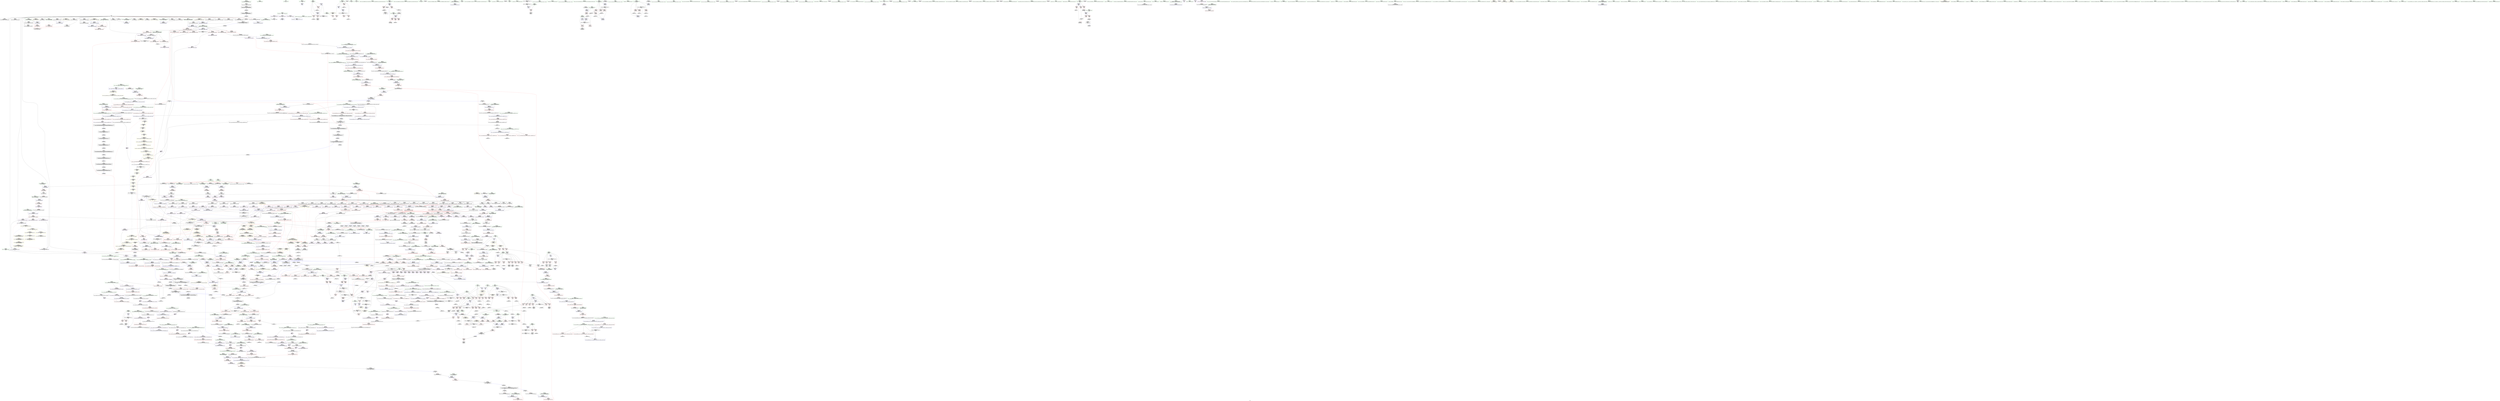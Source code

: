 digraph "SVFG" {
	label="SVFG";

	Node0x56425d4bf890 [shape=record,color=grey,label="{NodeID: 0\nNullPtr|{|<s29>114}}"];
	Node0x56425d4bf890 -> Node0x56425d53d220[style=solid];
	Node0x56425d4bf890 -> Node0x56425d53d320[style=solid];
	Node0x56425d4bf890 -> Node0x56425d53d3f0[style=solid];
	Node0x56425d4bf890 -> Node0x56425d53d4c0[style=solid];
	Node0x56425d4bf890 -> Node0x56425d53d590[style=solid];
	Node0x56425d4bf890 -> Node0x56425d53d660[style=solid];
	Node0x56425d4bf890 -> Node0x56425d53d730[style=solid];
	Node0x56425d4bf890 -> Node0x56425d53d800[style=solid];
	Node0x56425d4bf890 -> Node0x56425d53d8d0[style=solid];
	Node0x56425d4bf890 -> Node0x56425d53d9a0[style=solid];
	Node0x56425d4bf890 -> Node0x56425d53da70[style=solid];
	Node0x56425d4bf890 -> Node0x56425d53db40[style=solid];
	Node0x56425d4bf890 -> Node0x56425d53dc10[style=solid];
	Node0x56425d4bf890 -> Node0x56425d53dce0[style=solid];
	Node0x56425d4bf890 -> Node0x56425d53ddb0[style=solid];
	Node0x56425d4bf890 -> Node0x56425d53de80[style=solid];
	Node0x56425d4bf890 -> Node0x56425d53df50[style=solid];
	Node0x56425d4bf890 -> Node0x56425d53e020[style=solid];
	Node0x56425d4bf890 -> Node0x56425d53e0f0[style=solid];
	Node0x56425d4bf890 -> Node0x56425d53e1c0[style=solid];
	Node0x56425d4bf890 -> Node0x56425d53e290[style=solid];
	Node0x56425d4bf890 -> Node0x56425d5493f0[style=solid];
	Node0x56425d4bf890 -> Node0x56425d56bff0[style=solid];
	Node0x56425d4bf890 -> Node0x56425d56c0c0[style=solid];
	Node0x56425d4bf890 -> Node0x56425d56c190[style=solid];
	Node0x56425d4bf890 -> Node0x56425d56e3b0[style=solid];
	Node0x56425d4bf890 -> Node0x56425d55f790[style=solid];
	Node0x56425d4bf890 -> Node0x56425d59ee90[style=solid];
	Node0x56425d4bf890 -> Node0x56425d59f610[style=solid];
	Node0x56425d4bf890:s29 -> Node0x56425d68ecc0[style=solid,color=red];
	Node0x56425d5fc5a0 [shape=record,color=yellow,style=double,label="{NodeID: 1882\n59V_1 = ENCHI(MR_59V_0)\npts\{275 \}\nFun[_ZSt3minIiERKT_S2_S2_]}"];
	Node0x56425d5fc5a0 -> Node0x56425d556a80[style=dashed];
	Node0x56425d541f70 [shape=record,color=red,label="{NodeID: 775\n1059\<--1058\n\<--_M_finish\n_ZNKSt6vectorIiSaIiEE4sizeEv\n}"];
	Node0x56425d541f70 -> Node0x56425d5414e0[style=solid];
	Node0x56425d538740 [shape=record,color=black,label="{NodeID: 443\n1774\<--1758\n\<--__first\n_ZNSt20__uninitialized_copyILb1EE13__uninit_copyISt13move_iteratorIPiES3_EET0_T_S6_S5_\n}"];
	Node0x56425d538740 -> Node0x56425d5501b0[style=solid];
	Node0x56425d4ff9f0 [shape=record,color=green,label="{NodeID: 111\n691\<--692\nmain\<--main_field_insensitive\n}"];
	Node0x56425d5479a0 [shape=record,color=red,label="{NodeID: 886\n1878\<--1866\n\<--__first.addr\n_ZSt13__copy_move_aILb1EPiS0_ET1_T0_S2_S1_\n|{<s0>139}}"];
	Node0x56425d5479a0:s0 -> Node0x56425d68b5f0[style=solid,color=red];
	Node0x56425d59b590 [shape=record,color=grey,label="{NodeID: 1661\n402 = Binary(400, 401, )\n}"];
	Node0x56425d59b590 -> Node0x56425d59f010[style=solid];
	Node0x56425d54e470 [shape=record,color=purple,label="{NodeID: 554\n1241\<--1239\n_M_finish49\<--\n_ZNSt6vectorIiSaIiEE17_M_default_appendEm\n}"];
	Node0x56425d54e470 -> Node0x56425d56e960[style=solid];
	Node0x56425d683c40 [shape=record,color=black,label="{NodeID: 2436\n1425 = PHI(1656, )\n}"];
	Node0x56425d683c40 -> Node0x56425d536fb0[style=solid];
	Node0x56425d530d00 [shape=record,color=green,label="{NodeID: 222\n1501\<--1502\n__tmp\<--__tmp_field_insensitive\n_ZSt10__fill_n_aIPimiEN9__gnu_cxx11__enable_ifIXsr11__is_scalarIT1_EE7__valueET_E6__typeES4_T0_RKS3_\n}"];
	Node0x56425d530d00 -> Node0x56425d545ac0[style=solid];
	Node0x56425d530d00 -> Node0x56425d570430[style=solid];
	Node0x56425d56cdc0 [shape=record,color=blue,label="{NodeID: 997\n896\<--892\n__p.addr\<--__p\n_ZNSt12_Vector_baseIiSaIiEE13_M_deallocateEPim\n}"];
	Node0x56425d56cdc0 -> Node0x56425d558480[style=dashed];
	Node0x56425d56cdc0 -> Node0x56425d558550[style=dashed];
	Node0x56425d5ef010 [shape=record,color=black,label="{NodeID: 1772\nMR_51V_3 = PHI(MR_51V_4, MR_51V_2, )\npts\{267 \}\n}"];
	Node0x56425d5ef010 -> Node0x56425d553ea0[style=dashed];
	Node0x56425d5ef010 -> Node0x56425d553f70[style=dashed];
	Node0x56425d5ef010 -> Node0x56425d554040[style=dashed];
	Node0x56425d5ef010 -> Node0x56425d554110[style=dashed];
	Node0x56425d5ef010 -> Node0x56425d5541e0[style=dashed];
	Node0x56425d5ef010 -> Node0x56425d5542b0[style=dashed];
	Node0x56425d5ef010 -> Node0x56425d554380[style=dashed];
	Node0x56425d5ef010 -> Node0x56425d554450[style=dashed];
	Node0x56425d5ef010 -> Node0x56425d56ad40[style=dashed];
	Node0x56425d553ea0 [shape=record,color=red,label="{NodeID: 665\n343\<--266\n\<--a\n_Z5solvev\n}"];
	Node0x56425d553ea0 -> Node0x56425d59d990[style=solid];
	Node0x56425d68c6c0 [shape=record,color=black,label="{NodeID: 2547\n632 = PHI(15, 18, )\n0th arg _ZNSt6vectorIiSaIiEE6resizeEm }"];
	Node0x56425d68c6c0 -> Node0x56425d56ba40[style=solid];
	Node0x56425d53f050 [shape=record,color=black,label="{NodeID: 333\n323\<--322\nidxprom11\<--\n_Z5solvev\n}"];
	Node0x56425d5727f0 [shape=record,color=blue,label="{NodeID: 1108\n1834\<--1829\n__result.addr\<--__result\n_ZSt14__copy_move_a2ILb1EPiS0_ET1_T0_S2_S1_\n}"];
	Node0x56425d5727f0 -> Node0x56425d5478d0[style=dashed];
	Node0x56425d4e7f70 [shape=record,color=green,label="{NodeID: 1\n7\<--1\n__dso_handle\<--dummyObj\nGlob }"];
	Node0x56425d542040 [shape=record,color=red,label="{NodeID: 776\n1063\<--1062\n\<--_M_start\n_ZNKSt6vectorIiSaIiEE4sizeEv\n}"];
	Node0x56425d542040 -> Node0x56425d5415b0[style=solid];
	Node0x56425d538810 [shape=record,color=black,label="{NodeID: 444\n1777\<--1760\n\<--__last\n_ZNSt20__uninitialized_copyILb1EE13__uninit_copyISt13move_iteratorIPiES3_EET0_T_S6_S5_\n}"];
	Node0x56425d538810 -> Node0x56425d550350[style=solid];
	Node0x56425d4ffaf0 [shape=record,color=green,label="{NodeID: 112\n694\<--695\nretval\<--retval_field_insensitive\nmain\n}"];
	Node0x56425d4ffaf0 -> Node0x56425d56bbe0[style=solid];
	Node0x56425d547a70 [shape=record,color=red,label="{NodeID: 887\n1879\<--1868\n\<--__last.addr\n_ZSt13__copy_move_aILb1EPiS0_ET1_T0_S2_S1_\n|{<s0>139}}"];
	Node0x56425d547a70:s0 -> Node0x56425d68b700[style=solid,color=red];
	Node0x56425d59b710 [shape=record,color=grey,label="{NodeID: 1662\n1646 = Binary(1645, 845, )\n}"];
	Node0x56425d54e540 [shape=record,color=purple,label="{NodeID: 555\n1247\<--1246\n_M_impl51\<--\n_ZNSt6vectorIiSaIiEE17_M_default_appendEm\n}"];
	Node0x56425d683d80 [shape=record,color=black,label="{NodeID: 2437\n380 = PHI(565, )\n}"];
	Node0x56425d683d80 -> Node0x56425d555a40[style=solid];
	Node0x56425d530dd0 [shape=record,color=green,label="{NodeID: 223\n1503\<--1504\n__niter\<--__niter_field_insensitive\n_ZSt10__fill_n_aIPimiEN9__gnu_cxx11__enable_ifIXsr11__is_scalarIT1_EE7__valueET_E6__typeES4_T0_RKS3_\n}"];
	Node0x56425d530dd0 -> Node0x56425d545b90[style=solid];
	Node0x56425d530dd0 -> Node0x56425d545c60[style=solid];
	Node0x56425d530dd0 -> Node0x56425d570500[style=solid];
	Node0x56425d530dd0 -> Node0x56425d5706a0[style=solid];
	Node0x56425d56ce90 [shape=record,color=blue,label="{NodeID: 998\n898\<--893\n__n.addr\<--__n\n_ZNSt12_Vector_baseIiSaIiEE13_M_deallocateEPim\n}"];
	Node0x56425d56ce90 -> Node0x56425d558620[style=dashed];
	Node0x56425d5ef510 [shape=record,color=black,label="{NodeID: 1773\nMR_53V_2 = PHI(MR_53V_4, MR_53V_1, )\npts\{269 \}\n}"];
	Node0x56425d5ef510 -> Node0x56425d56a380[style=dashed];
	Node0x56425d553f70 [shape=record,color=red,label="{NodeID: 666\n358\<--266\n\<--a\n_Z5solvev\n}"];
	Node0x56425d553f70 -> Node0x56425d53f1f0[style=solid];
	Node0x56425d68c8d0 [shape=record,color=black,label="{NodeID: 2548\n633 = PHI(601, 606, )\n1st arg _ZNSt6vectorIiSaIiEE6resizeEm }"];
	Node0x56425d68c8d0 -> Node0x56425d56bb10[style=solid];
	Node0x56425d53f120 [shape=record,color=black,label="{NodeID: 334\n326\<--325\nidxprom13\<--\n_Z5solvev\n}"];
	Node0x56425d5728c0 [shape=record,color=blue,label="{NodeID: 1109\n1853\<--1850\ncoerce.dive\<--__it.coerce\n_ZSt12__miter_baseIPiEDTcl12__miter_basecldtfp_4baseEEESt13move_iteratorIT_E\n|{<s0>137}}"];
	Node0x56425d5728c0:s0 -> Node0x56425d5dd350[style=dashed,color=red];
	Node0x56425d5019a0 [shape=record,color=green,label="{NodeID: 2\n9\<--1\n\<--dummyObj\nCan only get source location for instruction, argument, global var or function.|{<s0>18}}"];
	Node0x56425d5019a0:s0 -> Node0x56425d67d450[style=solid,color=red];
	Node0x56425d542110 [shape=record,color=red,label="{NodeID: 777\n1090\<--1072\nthis1\<--this.addr\n_ZNSt6vectorIiSaIiEE17_M_default_appendEm\n|{|<s22>73|<s23>74}}"];
	Node0x56425d542110 -> Node0x56425d541750[style=solid];
	Node0x56425d542110 -> Node0x56425d541820[style=solid];
	Node0x56425d542110 -> Node0x56425d5418f0[style=solid];
	Node0x56425d542110 -> Node0x56425d535750[style=solid];
	Node0x56425d542110 -> Node0x56425d535820[style=solid];
	Node0x56425d542110 -> Node0x56425d5358f0[style=solid];
	Node0x56425d542110 -> Node0x56425d5359c0[style=solid];
	Node0x56425d542110 -> Node0x56425d535a90[style=solid];
	Node0x56425d542110 -> Node0x56425d535b60[style=solid];
	Node0x56425d542110 -> Node0x56425d535c30[style=solid];
	Node0x56425d542110 -> Node0x56425d535d00[style=solid];
	Node0x56425d542110 -> Node0x56425d535dd0[style=solid];
	Node0x56425d542110 -> Node0x56425d535ea0[style=solid];
	Node0x56425d542110 -> Node0x56425d535f70[style=solid];
	Node0x56425d542110 -> Node0x56425d536040[style=solid];
	Node0x56425d542110 -> Node0x56425d536110[style=solid];
	Node0x56425d542110 -> Node0x56425d5361e0[style=solid];
	Node0x56425d542110 -> Node0x56425d5362b0[style=solid];
	Node0x56425d542110 -> Node0x56425d536380[style=solid];
	Node0x56425d542110 -> Node0x56425d536450[style=solid];
	Node0x56425d542110 -> Node0x56425d536520[style=solid];
	Node0x56425d542110 -> Node0x56425d5365f0[style=solid];
	Node0x56425d542110:s22 -> Node0x56425d68c300[style=solid,color=red];
	Node0x56425d542110:s23 -> Node0x56425d67f880[style=solid,color=red];
	Node0x56425d5388e0 [shape=record,color=black,label="{NodeID: 445\n1773\<--1764\n\<--agg.tmp\n_ZNSt20__uninitialized_copyILb1EE13__uninit_copyISt13move_iteratorIPiES3_EET0_T_S6_S5_\n}"];
	Node0x56425d5388e0 -> Node0x56425d5500e0[style=solid];
	Node0x56425d5312e0 [shape=record,color=green,label="{NodeID: 113\n696\<--697\ntc\<--tc_field_insensitive\nmain\n}"];
	Node0x56425d5312e0 -> Node0x56425d557440[style=solid];
	Node0x56425d547b40 [shape=record,color=red,label="{NodeID: 888\n1880\<--1870\n\<--__result.addr\n_ZSt13__copy_move_aILb1EPiS0_ET1_T0_S2_S1_\n|{<s0>139}}"];
	Node0x56425d547b40:s0 -> Node0x56425d68b840[style=solid,color=red];
	Node0x56425d59b890 [shape=record,color=grey,label="{NodeID: 1663\n507 = Binary(502, 506, )\n}"];
	Node0x56425d59b890 -> Node0x56425d56b150[style=solid];
	Node0x56425d54e610 [shape=record,color=purple,label="{NodeID: 556\n1248\<--1246\n_M_end_of_storage52\<--\n_ZNSt6vectorIiSaIiEE17_M_default_appendEm\n}"];
	Node0x56425d54e610 -> Node0x56425d56ea30[style=solid];
	Node0x56425d683ec0 [shape=record,color=black,label="{NodeID: 2438\n47 = PHI()\n}"];
	Node0x56425d530ea0 [shape=record,color=green,label="{NodeID: 224\n1533\<--1534\n__it.addr\<--__it.addr_field_insensitive\n_ZSt12__niter_baseIPiET_S1_\n}"];
	Node0x56425d530ea0 -> Node0x56425d545e00[style=solid];
	Node0x56425d530ea0 -> Node0x56425d570840[style=solid];
	Node0x56425d56cf60 [shape=record,color=blue,label="{NodeID: 999\n918\<--917\nthis.addr\<--this\n_ZNSt12_Vector_baseIiSaIiEE12_Vector_implD2Ev\n}"];
	Node0x56425d56cf60 -> Node0x56425d5586f0[style=dashed];
	Node0x56425d5efa10 [shape=record,color=black,label="{NodeID: 1774\nMR_55V_2 = PHI(MR_55V_3, MR_55V_1, )\npts\{271 \}\n}"];
	Node0x56425d5efa10 -> Node0x56425d56a450[style=dashed];
	Node0x56425d5efa10 -> Node0x56425d5efa10[style=dashed];
	Node0x56425d554040 [shape=record,color=red,label="{NodeID: 667\n365\<--266\n\<--a\n_Z5solvev\n}"];
	Node0x56425d554040 -> Node0x56425d5609f0[style=solid];
	Node0x56425d68ca50 [shape=record,color=black,label="{NodeID: 2549\n866 = PHI(807, )\n0th arg _ZSt8_DestroyIPiEvT_S1_ }"];
	Node0x56425d68ca50 -> Node0x56425d56c9b0[style=solid];
	Node0x56425d53f1f0 [shape=record,color=black,label="{NodeID: 335\n359\<--358\nconv\<--\n_Z5solvev\n|{<s0>19}}"];
	Node0x56425d53f1f0:s0 -> Node0x56425d690270[style=solid,color=red];
	Node0x56425d572990 [shape=record,color=blue,label="{NodeID: 1110\n1866\<--1863\n__first.addr\<--__first\n_ZSt13__copy_move_aILb1EPiS0_ET1_T0_S2_S1_\n}"];
	Node0x56425d572990 -> Node0x56425d5479a0[style=dashed];
	Node0x56425d501ce0 [shape=record,color=green,label="{NodeID: 3\n26\<--1\n_ZSt3cin\<--dummyObj\nGlob }"];
	Node0x56425d5421e0 [shape=record,color=red,label="{NodeID: 778\n1091\<--1074\n\<--__n.addr\n_ZNSt6vectorIiSaIiEE17_M_default_appendEm\n}"];
	Node0x56425d5421e0 -> Node0x56425d59fc10[style=solid];
	Node0x56425d5389b0 [shape=record,color=black,label="{NodeID: 446\n1776\<--1766\n\<--agg.tmp2\n_ZNSt20__uninitialized_copyILb1EE13__uninit_copyISt13move_iteratorIPiES3_EET0_T_S6_S5_\n}"];
	Node0x56425d5389b0 -> Node0x56425d550280[style=solid];
	Node0x56425d531370 [shape=record,color=green,label="{NodeID: 114\n698\<--699\nqqq\<--qqq_field_insensitive\nmain\n}"];
	Node0x56425d531370 -> Node0x56425d557510[style=solid];
	Node0x56425d531370 -> Node0x56425d5575e0[style=solid];
	Node0x56425d531370 -> Node0x56425d5576b0[style=solid];
	Node0x56425d531370 -> Node0x56425d557780[style=solid];
	Node0x56425d531370 -> Node0x56425d56bcb0[style=solid];
	Node0x56425d531370 -> Node0x56425d56bd80[style=solid];
	Node0x56425d547c10 [shape=record,color=red,label="{NodeID: 889\n1901\<--1889\n\<--__first.addr\n_ZNSt11__copy_moveILb1ELb1ESt26random_access_iterator_tagE8__copy_mIiEEPT_PKS3_S6_S4_\n}"];
	Node0x56425d547c10 -> Node0x56425d5392a0[style=solid];
	Node0x56425d59ba10 [shape=record,color=grey,label="{NodeID: 1664\n1915 = Binary(845, 1914, )\n}"];
	Node0x56425d54e6e0 [shape=record,color=purple,label="{NodeID: 557\n1276\<--1275\n_M_impl\<--\n_ZNSt6vectorIiSaIiEE15_M_erase_at_endEPi\n}"];
	Node0x56425d683f90 [shape=record,color=black,label="{NodeID: 2439\n453 = PHI(548, )\n}"];
	Node0x56425d683f90 -> Node0x56425d555cb0[style=solid];
	Node0x56425d530f70 [shape=record,color=green,label="{NodeID: 225\n1540\<--1541\nthis.addr\<--this.addr_field_insensitive\n_ZNKSt6vectorIiSaIiEE8max_sizeEv\n}"];
	Node0x56425d530f70 -> Node0x56425d545ed0[style=solid];
	Node0x56425d530f70 -> Node0x56425d570910[style=solid];
	Node0x56425d56d030 [shape=record,color=blue,label="{NodeID: 1000\n931\<--928\n__a.addr\<--__a\n_ZNSt16allocator_traitsISaIiEE10deallocateERS0_Pim\n}"];
	Node0x56425d56d030 -> Node0x56425d5587c0[style=dashed];
	Node0x56425d5eff10 [shape=record,color=black,label="{NodeID: 1775\nMR_57V_2 = PHI(MR_57V_3, MR_57V_1, )\npts\{273 \}\n}"];
	Node0x56425d5eff10 -> Node0x56425d5eb410[style=dashed];
	Node0x56425d554110 [shape=record,color=red,label="{NodeID: 668\n388\<--266\n\<--a\n_Z5solvev\n}"];
	Node0x56425d554110 -> Node0x56425d53f460[style=solid];
	Node0x56425d68cb60 [shape=record,color=black,label="{NodeID: 2550\n867 = PHI(808, )\n1st arg _ZSt8_DestroyIPiEvT_S1_ }"];
	Node0x56425d68cb60 -> Node0x56425d56ca80[style=solid];
	Node0x56425d53f2c0 [shape=record,color=black,label="{NodeID: 336\n367\<--366\nidxprom31\<--add30\n_Z5solvev\n}"];
	Node0x56425d572a60 [shape=record,color=blue,label="{NodeID: 1111\n1868\<--1864\n__last.addr\<--__last\n_ZSt13__copy_move_aILb1EPiS0_ET1_T0_S2_S1_\n}"];
	Node0x56425d572a60 -> Node0x56425d547a70[style=dashed];
	Node0x56425d501da0 [shape=record,color=green,label="{NodeID: 4\n27\<--1\n_ZSt4cout\<--dummyObj\nGlob }"];
	Node0x56425d5422b0 [shape=record,color=red,label="{NodeID: 779\n1106\<--1074\n\<--__n.addr\n_ZNSt6vectorIiSaIiEE17_M_default_appendEm\n}"];
	Node0x56425d5422b0 -> Node0x56425d59f910[style=solid];
	Node0x56425d538a80 [shape=record,color=black,label="{NodeID: 447\n1754\<--1784\n_ZNSt20__uninitialized_copyILb1EE13__uninit_copyISt13move_iteratorIPiES3_EET0_T_S6_S5__ret\<--call\n_ZNSt20__uninitialized_copyILb1EE13__uninit_copyISt13move_iteratorIPiES3_EET0_T_S6_S5_\n|{<s0>124}}"];
	Node0x56425d538a80:s0 -> Node0x56425d689080[style=solid,color=blue];
	Node0x56425d531440 [shape=record,color=green,label="{NodeID: 115\n715\<--716\n_ZStlsISt11char_traitsIcEERSt13basic_ostreamIcT_ES5_PKc\<--_ZStlsISt11char_traitsIcEERSt13basic_ostreamIcT_ES5_PKc_field_insensitive\n}"];
	Node0x56425d547ce0 [shape=record,color=red,label="{NodeID: 890\n1912\<--1889\n\<--__first.addr\n_ZNSt11__copy_moveILb1ELb1ESt26random_access_iterator_tagE8__copy_mIiEEPT_PKS3_S6_S4_\n}"];
	Node0x56425d547ce0 -> Node0x56425d539440[style=solid];
	Node0x56425d59bb90 [shape=record,color=grey,label="{NodeID: 1665\n464 = Binary(463, 311, )\n}"];
	Node0x56425d59bb90 -> Node0x56425d56aba0[style=solid];
	Node0x56425d54e7b0 [shape=record,color=purple,label="{NodeID: 558\n1277\<--1275\n_M_finish\<--\n_ZNSt6vectorIiSaIiEE15_M_erase_at_endEPi\n}"];
	Node0x56425d54e7b0 -> Node0x56425d544190[style=solid];
	Node0x56425d684100 [shape=record,color=black,label="{NodeID: 2440\n105 = PHI(88, )\n}"];
	Node0x56425d684100 -> Node0x56425d5602d0[style=solid];
	Node0x56425d531040 [shape=record,color=green,label="{NodeID: 226\n1546\<--1547\n_ZNKSt12_Vector_baseIiSaIiEE19_M_get_Tp_allocatorEv\<--_ZNKSt12_Vector_baseIiSaIiEE19_M_get_Tp_allocatorEv_field_insensitive\n}"];
	Node0x56425d56d100 [shape=record,color=blue,label="{NodeID: 1001\n933\<--929\n__p.addr\<--__p\n_ZNSt16allocator_traitsISaIiEE10deallocateERS0_Pim\n}"];
	Node0x56425d56d100 -> Node0x56425d558890[style=dashed];
	Node0x56425d5f0410 [shape=record,color=black,label="{NodeID: 1776\nMR_59V_2 = PHI(MR_59V_3, MR_59V_1, )\npts\{275 \}\n}"];
	Node0x56425d5f0410 -> Node0x56425d5eb910[style=dashed];
	Node0x56425d5541e0 [shape=record,color=red,label="{NodeID: 669\n431\<--266\n\<--a\n_Z5solvev\n}"];
	Node0x56425d5541e0 -> Node0x56425d53f6d0[style=solid];
	Node0x56425d68cc70 [shape=record,color=black,label="{NodeID: 2551\n1713 = PHI(1691, )\n0th arg _ZSt18uninitialized_copyISt13move_iteratorIPiES1_ET0_T_S4_S3_ }"];
	Node0x56425d68cc70 -> Node0x56425d571950[style=solid];
	Node0x56425d53f390 [shape=record,color=black,label="{NodeID: 337\n384\<--383\nidxprom39\<--\n_Z5solvev\n}"];
	Node0x56425d572b30 [shape=record,color=blue,label="{NodeID: 1112\n1870\<--1865\n__result.addr\<--__result\n_ZSt13__copy_move_aILb1EPiS0_ET1_T0_S2_S1_\n}"];
	Node0x56425d572b30 -> Node0x56425d547b40[style=dashed];
	Node0x56425d501e60 [shape=record,color=green,label="{NodeID: 5\n28\<--1\n_ZSt4cerr\<--dummyObj\nGlob }"];
	Node0x56425d5fca30 [shape=record,color=yellow,style=double,label="{NodeID: 1887\n265V_1 = ENCHI(MR_265V_0)\npts\{827 \}\nFun[_ZNSt12_Vector_baseIiSaIiEED2Ev]}"];
	Node0x56425d5fca30 -> Node0x56425d56c810[style=dashed];
	Node0x56425d542380 [shape=record,color=red,label="{NodeID: 780\n1113\<--1074\n\<--__n.addr\n_ZNSt6vectorIiSaIiEE17_M_default_appendEm\n|{<s0>72}}"];
	Node0x56425d542380:s0 -> Node0x56425d68ab10[style=solid,color=red];
	Node0x56425d538b50 [shape=record,color=black,label="{NodeID: 448\n1808\<--1792\n\<--__first\n_ZSt4copyISt13move_iteratorIPiES1_ET0_T_S4_S3_\n}"];
	Node0x56425d538b50 -> Node0x56425d550830[style=solid];
	Node0x56425d531540 [shape=record,color=green,label="{NodeID: 116\n734\<--735\nthis.addr\<--this.addr_field_insensitive\n_ZNSt12_Vector_baseIiSaIiEEC2Ev\n}"];
	Node0x56425d531540 -> Node0x56425d557850[style=solid];
	Node0x56425d531540 -> Node0x56425d56be50[style=solid];
	Node0x56425d547db0 [shape=record,color=red,label="{NodeID: 891\n1900\<--1891\n\<--__last.addr\n_ZNSt11__copy_moveILb1ELb1ESt26random_access_iterator_tagE8__copy_mIiEEPT_PKS3_S6_S4_\n}"];
	Node0x56425d547db0 -> Node0x56425d5391d0[style=solid];
	Node0x56425d59bd10 [shape=record,color=grey,label="{NodeID: 1666\n469 = Binary(468, 311, )\n}"];
	Node0x56425d59bd10 -> Node0x56425d56ac70[style=solid];
	Node0x56425d54e880 [shape=record,color=purple,label="{NodeID: 559\n1284\<--1283\n_M_impl2\<--\n_ZNSt6vectorIiSaIiEE15_M_erase_at_endEPi\n}"];
	Node0x56425d684240 [shape=record,color=black,label="{NodeID: 2441\n163 = PHI()\n}"];
	Node0x56425d531140 [shape=record,color=green,label="{NodeID: 227\n1549\<--1550\n_ZNSt16allocator_traitsISaIiEE8max_sizeERKS0_\<--_ZNSt16allocator_traitsISaIiEE8max_sizeERKS0__field_insensitive\n}"];
	Node0x56425d56d1d0 [shape=record,color=blue,label="{NodeID: 1002\n935\<--930\n__n.addr\<--__n\n_ZNSt16allocator_traitsISaIiEE10deallocateERS0_Pim\n}"];
	Node0x56425d56d1d0 -> Node0x56425d558960[style=dashed];
	Node0x56425d5f0910 [shape=record,color=black,label="{NodeID: 1777\nMR_61V_2 = PHI(MR_61V_3, MR_61V_1, )\npts\{277 \}\n}"];
	Node0x56425d5f0910 -> Node0x56425d5ebe10[style=dashed];
	Node0x56425d5542b0 [shape=record,color=red,label="{NodeID: 670\n440\<--266\n\<--a\n_Z5solvev\n}"];
	Node0x56425d5542b0 -> Node0x56425d599c10[style=solid];
	Node0x56425d68cd80 [shape=record,color=black,label="{NodeID: 2552\n1714 = PHI(1693, )\n1st arg _ZSt18uninitialized_copyISt13move_iteratorIPiES1_ET0_T_S4_S3_ }"];
	Node0x56425d68cd80 -> Node0x56425d571a20[style=solid];
	Node0x56425d53f460 [shape=record,color=black,label="{NodeID: 338\n389\<--388\nidxprom42\<--\n_Z5solvev\n}"];
	Node0x56425d572c00 [shape=record,color=blue,label="{NodeID: 1113\n1872\<--1443\n__simple\<--\n_ZSt13__copy_move_aILb1EPiS0_ET1_T0_S2_S1_\n}"];
	Node0x56425d5026d0 [shape=record,color=green,label="{NodeID: 6\n29\<--1\n.str\<--dummyObj\nGlob }"];
	Node0x56425d5fcb10 [shape=record,color=yellow,style=double,label="{NodeID: 1888\n267V_1 = ENCHI(MR_267V_0)\npts\{829 \}\nFun[_ZNSt12_Vector_baseIiSaIiEED2Ev]}"];
	Node0x56425d5fcb10 -> Node0x56425d56c8e0[style=dashed];
	Node0x56425d542450 [shape=record,color=red,label="{NodeID: 781\n1124\<--1074\n\<--__n.addr\n_ZNSt6vectorIiSaIiEE17_M_default_appendEm\n|{<s0>73}}"];
	Node0x56425d542450:s0 -> Node0x56425d68c440[style=solid,color=red];
	Node0x56425d538c20 [shape=record,color=black,label="{NodeID: 449\n1816\<--1794\n\<--__last\n_ZSt4copyISt13move_iteratorIPiES1_ET0_T_S4_S3_\n}"];
	Node0x56425d538c20 -> Node0x56425d5509d0[style=solid];
	Node0x56425d531610 [shape=record,color=green,label="{NodeID: 117\n740\<--741\n_ZNSt12_Vector_baseIiSaIiEE12_Vector_implC2Ev\<--_ZNSt12_Vector_baseIiSaIiEE12_Vector_implC2Ev_field_insensitive\n}"];
	Node0x56425d547e80 [shape=record,color=red,label="{NodeID: 892\n1910\<--1893\n\<--__result.addr\n_ZNSt11__copy_moveILb1ELb1ESt26random_access_iterator_tagE8__copy_mIiEEPT_PKS3_S6_S4_\n}"];
	Node0x56425d547e80 -> Node0x56425d539370[style=solid];
	Node0x56425d59be90 [shape=record,color=grey,label="{NodeID: 1667\n1522 = Binary(1521, 1523, )\n}"];
	Node0x56425d59be90 -> Node0x56425d5706a0[style=solid];
	Node0x56425d54e950 [shape=record,color=purple,label="{NodeID: 560\n1285\<--1283\n_M_finish3\<--\n_ZNSt6vectorIiSaIiEE15_M_erase_at_endEPi\n}"];
	Node0x56425d54e950 -> Node0x56425d56eca0[style=solid];
	Node0x56425d684310 [shape=record,color=black,label="{NodeID: 2442\n204 = PHI(813, )\n|{<s0>10}}"];
	Node0x56425d684310:s0 -> Node0x56425d67e390[style=solid,color=red];
	Node0x56425d531240 [shape=record,color=green,label="{NodeID: 228\n1557\<--1558\nretval\<--retval_field_insensitive\n_ZSt3maxImERKT_S2_S2_\n}"];
	Node0x56425d531240 -> Node0x56425d545fa0[style=solid];
	Node0x56425d531240 -> Node0x56425d570b80[style=solid];
	Node0x56425d531240 -> Node0x56425d570c50[style=solid];
	Node0x56425d56d2a0 [shape=record,color=blue,label="{NodeID: 1003\n952\<--949\nthis.addr\<--this\n_ZN9__gnu_cxx13new_allocatorIiE10deallocateEPim\n}"];
	Node0x56425d56d2a0 -> Node0x56425d558a30[style=dashed];
	Node0x56425d5f0e10 [shape=record,color=black,label="{NodeID: 1778\nMR_63V_2 = PHI(MR_63V_3, MR_63V_1, )\npts\{279 \}\n}"];
	Node0x56425d5f0e10 -> Node0x56425d5e8c10[style=dashed];
	Node0x56425d5f0e10 -> Node0x56425d5f0e10[style=dashed];
	Node0x56425d554380 [shape=record,color=red,label="{NodeID: 671\n451\<--266\n\<--a\n_Z5solvev\n}"];
	Node0x56425d554380 -> Node0x56425d53fbb0[style=solid];
	Node0x56425d68cec0 [shape=record,color=black,label="{NodeID: 2553\n1715 = PHI(1689, )\n2nd arg _ZSt18uninitialized_copyISt13move_iteratorIPiES1_ET0_T_S4_S3_ }"];
	Node0x56425d68cec0 -> Node0x56425d571af0[style=solid];
	Node0x56425d53f530 [shape=record,color=black,label="{NodeID: 339\n392\<--391\nidxprom44\<--\n_Z5solvev\n}"];
	Node0x56425d572cd0 [shape=record,color=blue,label="{NodeID: 1114\n1889\<--1886\n__first.addr\<--__first\n_ZNSt11__copy_moveILb1ELb1ESt26random_access_iterator_tagE8__copy_mIiEEPT_PKS3_S6_S4_\n}"];
	Node0x56425d572cd0 -> Node0x56425d547c10[style=dashed];
	Node0x56425d572cd0 -> Node0x56425d547ce0[style=dashed];
	Node0x56425d502790 [shape=record,color=green,label="{NodeID: 7\n31\<--1\n.str.3\<--dummyObj\nGlob }"];
	Node0x56425d542520 [shape=record,color=red,label="{NodeID: 782\n1142\<--1074\n\<--__n.addr\n_ZNSt6vectorIiSaIiEE17_M_default_appendEm\n|{<s0>77}}"];
	Node0x56425d542520:s0 -> Node0x56425d68ab10[style=solid,color=red];
	Node0x56425d538cf0 [shape=record,color=black,label="{NodeID: 450\n1807\<--1798\n\<--agg.tmp\n_ZSt4copyISt13move_iteratorIPiES1_ET0_T_S4_S3_\n}"];
	Node0x56425d538cf0 -> Node0x56425d550760[style=solid];
	Node0x56425d531710 [shape=record,color=green,label="{NodeID: 118\n743\<--744\n__gxx_personality_v0\<--__gxx_personality_v0_field_insensitive\n}"];
	Node0x56425d606080 [shape=record,color=yellow,style=double,label="{NodeID: 2000\n104V_1 = ENCHI(MR_104V_0)\npts\{170000 200000 \}\nFun[_ZNKSt6vectorIiSaIiEE4sizeEv]}"];
	Node0x56425d606080 -> Node0x56425d542040[style=dashed];
	Node0x56425d547f50 [shape=record,color=red,label="{NodeID: 893\n1920\<--1893\n\<--__result.addr\n_ZNSt11__copy_moveILb1ELb1ESt26random_access_iterator_tagE8__copy_mIiEEPT_PKS3_S6_S4_\n}"];
	Node0x56425d547f50 -> Node0x56425d551530[style=solid];
	Node0x56425d59c010 [shape=record,color=grey,label="{NodeID: 1668\n455 = Binary(450, 454, )\n|{<s0>22}}"];
	Node0x56425d59c010:s0 -> Node0x56425d68e380[style=solid,color=red];
	Node0x56425d54ea20 [shape=record,color=purple,label="{NodeID: 561\n1378\<--1374\n_M_impl\<--this1\n_ZNSt12_Vector_baseIiSaIiEE11_M_allocateEm\n}"];
	Node0x56425d54ea20 -> Node0x56425d536e10[style=solid];
	Node0x56425d684510 [shape=record,color=black,label="{NodeID: 2443\n230 = PHI()\n}"];
	Node0x56425d5397b0 [shape=record,color=green,label="{NodeID: 229\n1559\<--1560\n__a.addr\<--__a.addr_field_insensitive\n_ZSt3maxImERKT_S2_S2_\n}"];
	Node0x56425d5397b0 -> Node0x56425d546070[style=solid];
	Node0x56425d5397b0 -> Node0x56425d546140[style=solid];
	Node0x56425d5397b0 -> Node0x56425d5709e0[style=solid];
	Node0x56425d56d370 [shape=record,color=blue,label="{NodeID: 1004\n954\<--950\n__p.addr\<--__p\n_ZN9__gnu_cxx13new_allocatorIiE10deallocateEPim\n}"];
	Node0x56425d56d370 -> Node0x56425d558b00[style=dashed];
	Node0x56425d5f1310 [shape=record,color=black,label="{NodeID: 1779\nMR_65V_2 = PHI(MR_65V_3, MR_65V_1, )\npts\{281 \}\n}"];
	Node0x56425d5f1310 -> Node0x56425d5e9110[style=dashed];
	Node0x56425d5f1310 -> Node0x56425d5f1310[style=dashed];
	Node0x56425d554450 [shape=record,color=red,label="{NodeID: 672\n473\<--266\n\<--a\n_Z5solvev\n}"];
	Node0x56425d554450 -> Node0x56425d599910[style=solid];
	Node0x56425d68d000 [shape=record,color=black,label="{NodeID: 2554\n1591 = PHI(1544, )\n0th arg _ZNKSt12_Vector_baseIiSaIiEE19_M_get_Tp_allocatorEv }"];
	Node0x56425d68d000 -> Node0x56425d570df0[style=solid];
	Node0x56425d53f600 [shape=record,color=black,label="{NodeID: 340\n395\<--394\nidxprom46\<--\n_Z5solvev\n}"];
	Node0x56425d572da0 [shape=record,color=blue,label="{NodeID: 1115\n1891\<--1887\n__last.addr\<--__last\n_ZNSt11__copy_moveILb1ELb1ESt26random_access_iterator_tagE8__copy_mIiEEPT_PKS3_S6_S4_\n}"];
	Node0x56425d572da0 -> Node0x56425d547db0[style=dashed];
	Node0x56425d502850 [shape=record,color=green,label="{NodeID: 8\n33\<--1\n.str.4\<--dummyObj\nGlob }"];
	Node0x56425d5425f0 [shape=record,color=red,label="{NodeID: 783\n1178\<--1074\n\<--__n.addr\n_ZNSt6vectorIiSaIiEE17_M_default_appendEm\n}"];
	Node0x56425d538dc0 [shape=record,color=black,label="{NodeID: 451\n1815\<--1800\n\<--agg.tmp3\n_ZSt4copyISt13move_iteratorIPiES1_ET0_T_S4_S3_\n}"];
	Node0x56425d538dc0 -> Node0x56425d550900[style=solid];
	Node0x56425d531810 [shape=record,color=green,label="{NodeID: 119\n750\<--751\n__cxa_begin_catch\<--__cxa_begin_catch_field_insensitive\n}"];
	Node0x56425d606190 [shape=record,color=yellow,style=double,label="{NodeID: 2001\n117V_1 = ENCHI(MR_117V_0)\npts\{170001 200001 \}\nFun[_ZNKSt6vectorIiSaIiEE4sizeEv]}"];
	Node0x56425d606190 -> Node0x56425d541f70[style=dashed];
	Node0x56425d548020 [shape=record,color=red,label="{NodeID: 894\n1907\<--1895\n\<--_Num\n_ZNSt11__copy_moveILb1ELb1ESt26random_access_iterator_tagE8__copy_mIiEEPT_PKS3_S6_S4_\n}"];
	Node0x56425d548020 -> Node0x56425d5a0090[style=solid];
	Node0x56425d59c190 [shape=record,color=grey,label="{NodeID: 1669\n459 = Binary(458, 311, )\n}"];
	Node0x56425d59c190 -> Node0x56425d56aad0[style=solid];
	Node0x56425d54eaf0 [shape=record,color=purple,label="{NodeID: 562\n1413\<--1401\ncoerce.dive\<--agg.tmp\n_ZSt34__uninitialized_move_if_noexcept_aIPiS0_SaIiEET0_T_S3_S2_RT1_\n}"];
	Node0x56425d54eaf0 -> Node0x56425d56f8d0[style=solid];
	Node0x56425d6845e0 [shape=record,color=black,label="{NodeID: 2444\n284 = PHI(516, )\n}"];
	Node0x56425d6845e0 -> Node0x56425d569c30[style=solid];
	Node0x56425d539880 [shape=record,color=green,label="{NodeID: 230\n1561\<--1562\n__b.addr\<--__b.addr_field_insensitive\n_ZSt3maxImERKT_S2_S2_\n}"];
	Node0x56425d539880 -> Node0x56425d546210[style=solid];
	Node0x56425d539880 -> Node0x56425d5462e0[style=solid];
	Node0x56425d539880 -> Node0x56425d570ab0[style=solid];
	Node0x56425d56d440 [shape=record,color=blue,label="{NodeID: 1005\n956\<--951\n.addr\<--\n_ZN9__gnu_cxx13new_allocatorIiE10deallocateEPim\n}"];
	Node0x56425d5f1810 [shape=record,color=black,label="{NodeID: 1780\nMR_67V_2 = PHI(MR_67V_3, MR_67V_1, )\npts\{283 \}\n}"];
	Node0x56425d5f1810 -> Node0x56425d5e9610[style=dashed];
	Node0x56425d5f1810 -> Node0x56425d5f1810[style=dashed];
	Node0x56425d554520 [shape=record,color=red,label="{NodeID: 673\n348\<--268\n\<--k21\n_Z5solvev\n}"];
	Node0x56425d554520 -> Node0x56425d59dc90[style=solid];
	Node0x56425d68d140 [shape=record,color=black,label="{NodeID: 2555\n733 = PHI(173, )\n0th arg _ZNSt12_Vector_baseIiSaIiEEC2Ev }"];
	Node0x56425d68d140 -> Node0x56425d56be50[style=solid];
	Node0x56425d53f6d0 [shape=record,color=black,label="{NodeID: 341\n432\<--431\nidxprom62\<--\n_Z5solvev\n}"];
	Node0x56425d572e70 [shape=record,color=blue,label="{NodeID: 1116\n1893\<--1888\n__result.addr\<--__result\n_ZNSt11__copy_moveILb1ELb1ESt26random_access_iterator_tagE8__copy_mIiEEPT_PKS3_S6_S4_\n}"];
	Node0x56425d572e70 -> Node0x56425d547e80[style=dashed];
	Node0x56425d572e70 -> Node0x56425d547f50[style=dashed];
	Node0x56425d502910 [shape=record,color=green,label="{NodeID: 9\n36\<--1\n\<--dummyObj\nCan only get source location for instruction, argument, global var or function.}"];
	Node0x56425d5426c0 [shape=record,color=red,label="{NodeID: 784\n1237\<--1074\n\<--__n.addr\n_ZNSt6vectorIiSaIiEE17_M_default_appendEm\n}"];
	Node0x56425d538e90 [shape=record,color=black,label="{NodeID: 452\n1788\<--1822\n_ZSt4copyISt13move_iteratorIPiES1_ET0_T_S4_S3__ret\<--call6\n_ZSt4copyISt13move_iteratorIPiES1_ET0_T_S4_S3_\n|{<s0>127}}"];
	Node0x56425d538e90:s0 -> Node0x56425d6891c0[style=solid,color=blue];
	Node0x56425d531910 [shape=record,color=green,label="{NodeID: 120\n753\<--754\n_ZSt9terminatev\<--_ZSt9terminatev_field_insensitive\n}"];
	Node0x56425d6062a0 [shape=record,color=yellow,style=double,label="{NodeID: 2002\n18V_1 = ENCHI(MR_18V_0)\npts\{170000 170001 170002 200000 200001 200002 \}\nFun[__cxx_global_var_init.1]|{<s0>5}}"];
	Node0x56425d6062a0:s0 -> Node0x56425d601440[style=dashed,color=red];
	Node0x56425d5480f0 [shape=record,color=red,label="{NodeID: 895\n1914\<--1895\n\<--_Num\n_ZNSt11__copy_moveILb1ELb1ESt26random_access_iterator_tagE8__copy_mIiEEPT_PKS3_S6_S4_\n}"];
	Node0x56425d5480f0 -> Node0x56425d59ba10[style=solid];
	Node0x56425d59c310 [shape=record,color=grey,label="{NodeID: 1670\n725 = Binary(724, 311, )\n}"];
	Node0x56425d59c310 -> Node0x56425d56bd80[style=solid];
	Node0x56425d54ebc0 [shape=record,color=purple,label="{NodeID: 563\n1421\<--1401\ncoerce.dive4\<--agg.tmp\n_ZSt34__uninitialized_move_if_noexcept_aIPiS0_SaIiEET0_T_S3_S2_RT1_\n}"];
	Node0x56425d54ebc0 -> Node0x56425d544f60[style=solid];
	Node0x56425d6846f0 [shape=record,color=black,label="{NodeID: 2445\n289 = PHI(533, )\n}"];
	Node0x56425d6846f0 -> Node0x56425d569d00[style=solid];
	Node0x56425d539950 [shape=record,color=green,label="{NodeID: 231\n1581\<--1582\n__a.addr\<--__a.addr_field_insensitive\n_ZNSt16allocator_traitsISaIiEE8max_sizeERKS0_\n}"];
	Node0x56425d539950 -> Node0x56425d546550[style=solid];
	Node0x56425d539950 -> Node0x56425d570d20[style=solid];
	Node0x56425d56d510 [shape=record,color=blue,label="{NodeID: 1006\n972\<--971\nthis.addr\<--this\n_ZNSaIiED2Ev\n}"];
	Node0x56425d56d510 -> Node0x56425d558bd0[style=dashed];
	Node0x56425d5f1d10 [shape=record,color=black,label="{NodeID: 1781\nMR_34V_5 = PHI(MR_34V_6, MR_34V_2, )\npts\{250000 \}\n|{|<s2>48}}"];
	Node0x56425d5f1d10 -> Node0x56425d555d80[style=dashed];
	Node0x56425d5f1d10 -> Node0x56425d5ed210[style=dashed];
	Node0x56425d5f1d10:s2 -> Node0x56425d5f5410[style=dashed,color=blue];
	Node0x56425d5545f0 [shape=record,color=red,label="{NodeID: 674\n369\<--268\n\<--k21\n_Z5solvev\n}"];
	Node0x56425d5545f0 -> Node0x56425d59a510[style=solid];
	Node0x56425d68d280 [shape=record,color=black,label="{NodeID: 2556\n1004 = PHI(486, )\n0th arg _ZN9__gnu_cxxneIPiSt6vectorIiSaIiEEEEbRKNS_17__normal_iteratorIT_T0_EESA_ }"];
	Node0x56425d68d280 -> Node0x56425d56d920[style=solid];
	Node0x56425d53f7a0 [shape=record,color=black,label="{NodeID: 342\n435\<--434\nidxprom64\<--\n_Z5solvev\n}"];
	Node0x56425d572f40 [shape=record,color=blue,label="{NodeID: 1117\n1895\<--1905\n_Num\<--sub.ptr.div\n_ZNSt11__copy_moveILb1ELb1ESt26random_access_iterator_tagE8__copy_mIiEEPT_PKS3_S6_S4_\n}"];
	Node0x56425d572f40 -> Node0x56425d548020[style=dashed];
	Node0x56425d572f40 -> Node0x56425d5480f0[style=dashed];
	Node0x56425d572f40 -> Node0x56425d5481c0[style=dashed];
	Node0x56425d4fcfa0 [shape=record,color=green,label="{NodeID: 10\n99\<--1\n\<--dummyObj\nCan only get source location for instruction, argument, global var or function.}"];
	Node0x56425d542790 [shape=record,color=red,label="{NodeID: 785\n1133\<--1076\n\<--__len\n_ZNSt6vectorIiSaIiEE17_M_default_appendEm\n|{<s0>75}}"];
	Node0x56425d542790:s0 -> Node0x56425d68ef40[style=solid,color=red];
	Node0x56425d538f60 [shape=record,color=black,label="{NodeID: 453\n1826\<--1845\n_ZSt14__copy_move_a2ILb1EPiS0_ET1_T0_S2_S1__ret\<--call3\n_ZSt14__copy_move_a2ILb1EPiS0_ET1_T0_S2_S1_\n|{<s0>132}}"];
	Node0x56425d538f60:s0 -> Node0x56425d689610[style=solid,color=blue];
	Node0x56425d531a10 [shape=record,color=green,label="{NodeID: 121\n761\<--762\nthis.addr\<--this.addr_field_insensitive\n_ZNSt12_Vector_baseIiSaIiEE12_Vector_implC2Ev\n}"];
	Node0x56425d531a10 -> Node0x56425d557920[style=solid];
	Node0x56425d531a10 -> Node0x56425d56bf20[style=solid];
	Node0x56425d6063e0 [shape=record,color=yellow,style=double,label="{NodeID: 2003\n323V_1 = ENCHI(MR_323V_0)\npts\{1318 \}\nFun[_ZSt3maxImERKT_S2_S2_]}"];
	Node0x56425d6063e0 -> Node0x56425d546480[style=dashed];
	Node0x56425d5481c0 [shape=record,color=red,label="{NodeID: 896\n1921\<--1895\n\<--_Num\n_ZNSt11__copy_moveILb1ELb1ESt26random_access_iterator_tagE8__copy_mIiEEPT_PKS3_S6_S4_\n}"];
	Node0x56425d59c490 [shape=record,color=grey,label="{NodeID: 1671\n718 = Binary(717, 311, )\n}"];
	Node0x56425d54ec90 [shape=record,color=purple,label="{NodeID: 564\n1417\<--1403\ncoerce.dive3\<--agg.tmp1\n_ZSt34__uninitialized_move_if_noexcept_aIPiS0_SaIiEET0_T_S3_S2_RT1_\n}"];
	Node0x56425d54ec90 -> Node0x56425d56f9a0[style=solid];
	Node0x56425d684800 [shape=record,color=black,label="{NodeID: 2446\n298 = PHI(482, )\n}"];
	Node0x56425d684800 -> Node0x56425d598e90[style=solid];
	Node0x56425d539a20 [shape=record,color=green,label="{NodeID: 232\n1587\<--1588\n_ZNK9__gnu_cxx13new_allocatorIiE8max_sizeEv\<--_ZNK9__gnu_cxx13new_allocatorIiE8max_sizeEv_field_insensitive\n}"];
	Node0x56425d56d5e0 [shape=record,color=blue,label="{NodeID: 1007\n983\<--982\nthis.addr\<--this\n_ZN9__gnu_cxx13new_allocatorIiED2Ev\n}"];
	Node0x56425d56d5e0 -> Node0x56425d558ca0[style=dashed];
	Node0x56425d5f2210 [shape=record,color=black,label="{NodeID: 1782\nMR_10V_3 = PHI(MR_10V_4, MR_10V_2, )\npts\{118 \}\n}"];
	Node0x56425d5f2210 -> Node0x56425d5527e0[style=dashed];
	Node0x56425d5f2210 -> Node0x56425d5528b0[style=dashed];
	Node0x56425d5f2210 -> Node0x56425d552980[style=dashed];
	Node0x56425d5f2210 -> Node0x56425d5695b0[style=dashed];
	Node0x56425d5546c0 [shape=record,color=red,label="{NodeID: 675\n391\<--268\n\<--k21\n_Z5solvev\n}"];
	Node0x56425d5546c0 -> Node0x56425d53f530[style=solid];
	Node0x56425d68d3c0 [shape=record,color=black,label="{NodeID: 2557\n1005 = PHI(488, )\n1st arg _ZN9__gnu_cxxneIPiSt6vectorIiSaIiEEEEbRKNS_17__normal_iteratorIT_T0_EESA_ }"];
	Node0x56425d68d3c0 -> Node0x56425d56d9f0[style=solid];
	Node0x56425d53f870 [shape=record,color=black,label="{NodeID: 343\n438\<--437\nidxprom66\<--\n_Z5solvev\n}"];
	Node0x56425d573010 [shape=record,color=blue, style = dotted,label="{NodeID: 1118\n1992\<--1994\noffset_0\<--dummyVal\n_ZNSt11__copy_moveILb1ELb1ESt26random_access_iterator_tagE8__copy_mIiEEPT_PKS3_S6_S4_\n}"];
	Node0x56425d573010 -> Node0x56425d5ea010[style=dashed];
	Node0x56425d4fd0a0 [shape=record,color=green,label="{NodeID: 11\n129\<--1\n\<--dummyObj\nCan only get source location for instruction, argument, global var or function.}"];
	Node0x56425d542860 [shape=record,color=red,label="{NodeID: 786\n1194\<--1076\n\<--__len\n_ZNSt6vectorIiSaIiEE17_M_default_appendEm\n|{<s0>84}}"];
	Node0x56425d542860:s0 -> Node0x56425d68a720[style=solid,color=red];
	Node0x56425d539030 [shape=record,color=black,label="{NodeID: 454\n1849\<--1858\n_ZSt12__miter_baseIPiEDTcl12__miter_basecldtfp_4baseEEESt13move_iteratorIT_E_ret\<--call1\n_ZSt12__miter_baseIPiEDTcl12__miter_basecldtfp_4baseEEESt13move_iteratorIT_E\n|{<s0>129|<s1>131}}"];
	Node0x56425d539030:s0 -> Node0x56425d689300[style=solid,color=blue];
	Node0x56425d539030:s1 -> Node0x56425d6894d0[style=solid,color=blue];
	Node0x56425d531ae0 [shape=record,color=green,label="{NodeID: 122\n767\<--768\n_ZNSaIiEC2Ev\<--_ZNSaIiEC2Ev_field_insensitive\n}"];
	Node0x56425d6064f0 [shape=record,color=yellow,style=double,label="{NodeID: 2004\n329V_1 = ENCHI(MR_329V_0)\npts\{1324 \}\nFun[_ZSt3maxImERKT_S2_S2_]}"];
	Node0x56425d6064f0 -> Node0x56425d5463b0[style=dashed];
	Node0x56425d548290 [shape=record,color=red,label="{NodeID: 897\n1934\<--1931\n\<--__it.addr\n_ZSt12__miter_baseIPiET_S1_\n}"];
	Node0x56425d548290 -> Node0x56425d5395e0[style=solid];
	Node0x56425d59c610 [shape=record,color=grey,label="{NodeID: 1672\n844 = Binary(843, 845, )\n|{<s0>59}}"];
	Node0x56425d59c610:s0 -> Node0x56425d68a720[style=solid,color=red];
	Node0x56425d54ed60 [shape=record,color=purple,label="{NodeID: 565\n1423\<--1403\ncoerce.dive5\<--agg.tmp1\n_ZSt34__uninitialized_move_if_noexcept_aIPiS0_SaIiEET0_T_S3_S2_RT1_\n}"];
	Node0x56425d54ed60 -> Node0x56425d545030[style=solid];
	Node0x56425d684940 [shape=record,color=black,label="{NodeID: 2447\n360 = PHI(548, )\n}"];
	Node0x56425d684940 -> Node0x56425d555970[style=solid];
	Node0x56425d539b20 [shape=record,color=green,label="{NodeID: 233\n1592\<--1593\nthis.addr\<--this.addr_field_insensitive\n_ZNKSt12_Vector_baseIiSaIiEE19_M_get_Tp_allocatorEv\n}"];
	Node0x56425d539b20 -> Node0x56425d546620[style=solid];
	Node0x56425d539b20 -> Node0x56425d570df0[style=solid];
	Node0x56425d56d6b0 [shape=record,color=blue,label="{NodeID: 1008\n991\<--989\nthis.addr\<--this\n_ZN9__gnu_cxx17__normal_iteratorIPiSt6vectorIiSaIiEEEC2ERKS1_\n}"];
	Node0x56425d56d6b0 -> Node0x56425d558d70[style=dashed];
	Node0x56425d5f2710 [shape=record,color=black,label="{NodeID: 1783\nMR_12V_3 = PHI(MR_12V_4, MR_12V_2, )\npts\{120 \}\n}"];
	Node0x56425d5f2710 -> Node0x56425d552a50[style=dashed];
	Node0x56425d5f2710 -> Node0x56425d552b20[style=dashed];
	Node0x56425d5f2710 -> Node0x56425d552bf0[style=dashed];
	Node0x56425d5f2710 -> Node0x56425d5694e0[style=dashed];
	Node0x56425d554790 [shape=record,color=red,label="{NodeID: 676\n417\<--268\n\<--k21\n_Z5solvev\n}"];
	Node0x56425d554790 -> Node0x56425d59af90[style=solid];
	Node0x56425d68d500 [shape=record,color=black,label="{NodeID: 2558\n1532 = PHI(1481, 1839, 1841, 1843, )\n0th arg _ZSt12__niter_baseIPiET_S1_ }"];
	Node0x56425d68d500 -> Node0x56425d570840[style=solid];
	Node0x56425d53f940 [shape=record,color=black,label="{NodeID: 344\n442\<--441\nidxprom69\<--add68\n_Z5solvev\n}"];
	Node0x56425d5730e0 [shape=record,color=blue,label="{NodeID: 1119\n1931\<--1930\n__it.addr\<--__it\n_ZSt12__miter_baseIPiET_S1_\n}"];
	Node0x56425d5730e0 -> Node0x56425d548290[style=dashed];
	Node0x56425d4fd1a0 [shape=record,color=green,label="{NodeID: 12\n302\<--1\n\<--dummyObj\nCan only get source location for instruction, argument, global var or function.}"];
	Node0x56425d542930 [shape=record,color=red,label="{NodeID: 787\n1244\<--1076\n\<--__len\n_ZNSt6vectorIiSaIiEE17_M_default_appendEm\n}"];
	Node0x56425d539100 [shape=record,color=black,label="{NodeID: 455\n1862\<--1881\n_ZSt13__copy_move_aILb1EPiS0_ET1_T0_S2_S1__ret\<--call\n_ZSt13__copy_move_aILb1EPiS0_ET1_T0_S2_S1_\n|{<s0>136}}"];
	Node0x56425d539100:s0 -> Node0x56425d689a80[style=solid,color=blue];
	Node0x56425d531be0 [shape=record,color=green,label="{NodeID: 123\n778\<--779\nthis.addr\<--this.addr_field_insensitive\n_ZNSaIiEC2Ev\n}"];
	Node0x56425d531be0 -> Node0x56425d5579f0[style=solid];
	Node0x56425d531be0 -> Node0x56425d56c260[style=solid];
	Node0x56425d548360 [shape=record,color=red,label="{NodeID: 898\n1941\<--1938\nthis1\<--this.addr\n_ZNKSt13move_iteratorIPiE4baseEv\n}"];
	Node0x56425d548360 -> Node0x56425d550d10[style=solid];
	Node0x56425d59c790 [shape=record,color=grey,label="{NodeID: 1673\n1105 = Binary(1104, 845, )\n}"];
	Node0x56425d59c790 -> Node0x56425d59f910[style=solid];
	Node0x56425d54ee30 [shape=record,color=purple,label="{NodeID: 566\n1526\<--1525\nincdec.ptr\<--\n_ZSt10__fill_n_aIPimiEN9__gnu_cxx11__enable_ifIXsr11__is_scalarIT1_EE7__valueET_E6__typeES4_T0_RKS3_\n}"];
	Node0x56425d54ee30 -> Node0x56425d570770[style=solid];
	Node0x56425d684a80 [shape=record,color=black,label="{NodeID: 2448\n1381 = PHI(1607, )\n}"];
	Node0x56425d684a80 -> Node0x56425d55f790[style=solid];
	Node0x56425d539bf0 [shape=record,color=green,label="{NodeID: 234\n1601\<--1602\nthis.addr\<--this.addr_field_insensitive\n_ZNK9__gnu_cxx13new_allocatorIiE8max_sizeEv\n}"];
	Node0x56425d539bf0 -> Node0x56425d5466f0[style=solid];
	Node0x56425d539bf0 -> Node0x56425d570ec0[style=solid];
	Node0x56425d56d780 [shape=record,color=blue,label="{NodeID: 1009\n993\<--990\n__i.addr\<--__i\n_ZN9__gnu_cxx17__normal_iteratorIPiSt6vectorIiSaIiEEEC2ERKS1_\n}"];
	Node0x56425d56d780 -> Node0x56425d558e40[style=dashed];
	Node0x56425d5f2c10 [shape=record,color=black,label="{NodeID: 1784\nMR_16V_3 = PHI(MR_16V_5, MR_16V_2, )\npts\{124 \}\n}"];
	Node0x56425d5f2c10 -> Node0x56425d552e60[style=dashed];
	Node0x56425d5f2c10 -> Node0x56425d552f30[style=dashed];
	Node0x56425d5f2c10 -> Node0x56425d569410[style=dashed];
	Node0x56425d5f2c10 -> Node0x56425d5f2c10[style=dashed];
	Node0x56425d554860 [shape=record,color=red,label="{NodeID: 677\n434\<--268\n\<--k21\n_Z5solvev\n}"];
	Node0x56425d554860 -> Node0x56425d53f7a0[style=solid];
	Node0x56425d68d8b0 [shape=record,color=black,label="{NodeID: 2559\n534 = PHI(15, )\n0th arg _ZNSt6vectorIiSaIiEE3endEv }"];
	Node0x56425d68d8b0 -> Node0x56425d56b2f0[style=solid];
	Node0x56425d53fa10 [shape=record,color=black,label="{NodeID: 345\n445\<--444\nidxprom71\<--\n_Z5solvev\n}"];
	Node0x56425d5731b0 [shape=record,color=blue,label="{NodeID: 1120\n1938\<--1937\nthis.addr\<--this\n_ZNKSt13move_iteratorIPiE4baseEv\n}"];
	Node0x56425d5731b0 -> Node0x56425d548360[style=dashed];
	Node0x56425d4fd2a0 [shape=record,color=green,label="{NodeID: 13\n304\<--1\n\<--dummyObj\nCan only get source location for instruction, argument, global var or function.}"];
	Node0x56425d542a00 [shape=record,color=red,label="{NodeID: 788\n1140\<--1078\n\<--__size\n_ZNSt6vectorIiSaIiEE17_M_default_appendEm\n}"];
	Node0x56425d5391d0 [shape=record,color=black,label="{NodeID: 456\n1902\<--1900\nsub.ptr.lhs.cast\<--\n_ZNSt11__copy_moveILb1ELb1ESt26random_access_iterator_tagE8__copy_mIiEEPT_PKS3_S6_S4_\n}"];
	Node0x56425d5391d0 -> Node0x56425d59cd90[style=solid];
	Node0x56425d531cb0 [shape=record,color=green,label="{NodeID: 124\n784\<--785\n_ZN9__gnu_cxx13new_allocatorIiEC2Ev\<--_ZN9__gnu_cxx13new_allocatorIiEC2Ev_field_insensitive\n}"];
	Node0x56425d548430 [shape=record,color=red,label="{NodeID: 899\n1943\<--1942\n\<--_M_current\n_ZNKSt13move_iteratorIPiE4baseEv\n}"];
	Node0x56425d548430 -> Node0x56425d5396b0[style=solid];
	Node0x56425d59c910 [shape=record,color=grey,label="{NodeID: 1674\n1104 = Binary(1102, 1103, )\n}"];
	Node0x56425d59c910 -> Node0x56425d59c790[style=solid];
	Node0x56425d54ef00 [shape=record,color=purple,label="{NodeID: 567\n1596\<--1595\n_M_impl\<--this1\n_ZNKSt12_Vector_baseIiSaIiEE19_M_get_Tp_allocatorEv\n}"];
	Node0x56425d54ef00 -> Node0x56425d5378a0[style=solid];
	Node0x56425d684bc0 [shape=record,color=black,label="{NodeID: 2449\n1410 = PHI(1698, )\n}"];
	Node0x56425d684bc0 -> Node0x56425d56f8d0[style=solid];
	Node0x56425d539cc0 [shape=record,color=green,label="{NodeID: 235\n1610\<--1611\n__a.addr\<--__a.addr_field_insensitive\n_ZNSt16allocator_traitsISaIiEE8allocateERS0_m\n}"];
	Node0x56425d539cc0 -> Node0x56425d5467c0[style=solid];
	Node0x56425d539cc0 -> Node0x56425d570f90[style=solid];
	Node0x56425d56d850 [shape=record,color=blue,label="{NodeID: 1010\n998\<--1000\n_M_current\<--\n_ZN9__gnu_cxx17__normal_iteratorIPiSt6vectorIiSaIiEEEC2ERKS1_\n|{<s0>26|<s1>27}}"];
	Node0x56425d56d850:s0 -> Node0x56425d61f5d0[style=dashed,color=blue];
	Node0x56425d56d850:s1 -> Node0x56425d61f730[style=dashed,color=blue];
	Node0x56425d5f3110 [shape=record,color=black,label="{NodeID: 1785\nMR_390V_3 = PHI(MR_390V_4, MR_390V_2, )\npts\{1558 \}\n}"];
	Node0x56425d5f3110 -> Node0x56425d545fa0[style=dashed];
	Node0x56425d554930 [shape=record,color=red,label="{NodeID: 678\n468\<--268\n\<--k21\n_Z5solvev\n}"];
	Node0x56425d554930 -> Node0x56425d59bd10[style=solid];
	Node0x56425d68d9c0 [shape=record,color=black,label="{NodeID: 2560\n1863 = PHI(1840, )\n0th arg _ZSt13__copy_move_aILb1EPiS0_ET1_T0_S2_S1_ }"];
	Node0x56425d68d9c0 -> Node0x56425d572990[style=solid];
	Node0x56425d53fae0 [shape=record,color=black,label="{NodeID: 346\n448\<--447\nidxprom73\<--\n_Z5solvev\n}"];
	Node0x56425d573280 [shape=record,color=blue,label="{NodeID: 1121\n1948\<--1946\nthis.addr\<--this\n_ZNSt13move_iteratorIPiEC2ES0_\n}"];
	Node0x56425d573280 -> Node0x56425d548500[style=dashed];
	Node0x56425d4fd3a0 [shape=record,color=green,label="{NodeID: 14\n311\<--1\n\<--dummyObj\nCan only get source location for instruction, argument, global var or function.}"];
	Node0x56425d542ad0 [shape=record,color=red,label="{NodeID: 789\n1147\<--1078\n\<--__size\n_ZNSt6vectorIiSaIiEE17_M_default_appendEm\n}"];
	Node0x56425d5392a0 [shape=record,color=black,label="{NodeID: 457\n1903\<--1901\nsub.ptr.rhs.cast\<--\n_ZNSt11__copy_moveILb1ELb1ESt26random_access_iterator_tagE8__copy_mIiEEPT_PKS3_S6_S4_\n}"];
	Node0x56425d5392a0 -> Node0x56425d59cd90[style=solid];
	Node0x56425d531db0 [shape=record,color=green,label="{NodeID: 125\n789\<--790\nthis.addr\<--this.addr_field_insensitive\n_ZN9__gnu_cxx13new_allocatorIiEC2Ev\n}"];
	Node0x56425d531db0 -> Node0x56425d557ac0[style=solid];
	Node0x56425d531db0 -> Node0x56425d56c330[style=solid];
	Node0x56425d548500 [shape=record,color=red,label="{NodeID: 900\n1954\<--1948\nthis1\<--this.addr\n_ZNSt13move_iteratorIPiEC2ES0_\n}"];
	Node0x56425d548500 -> Node0x56425d550de0[style=solid];
	Node0x56425d59ca90 [shape=record,color=grey,label="{NodeID: 1675\n1067 = Binary(1066, 845, )\n}"];
	Node0x56425d59ca90 -> Node0x56425d541680[style=solid];
	Node0x56425d54efd0 [shape=record,color=purple,label="{NodeID: 568\n1673\<--1661\ncoerce.dive\<--__first\n_ZSt22__uninitialized_copy_aISt13move_iteratorIPiES1_iET0_T_S4_S3_RSaIT1_E\n}"];
	Node0x56425d54efd0 -> Node0x56425d5713a0[style=solid];
	Node0x56425d684d00 [shape=record,color=black,label="{NodeID: 2450\n674 = PHI()\n}"];
	Node0x56425d539d90 [shape=record,color=green,label="{NodeID: 236\n1612\<--1613\n__n.addr\<--__n.addr_field_insensitive\n_ZNSt16allocator_traitsISaIiEE8allocateERS0_m\n}"];
	Node0x56425d539d90 -> Node0x56425d546890[style=solid];
	Node0x56425d539d90 -> Node0x56425d571060[style=solid];
	Node0x56425d56d920 [shape=record,color=blue,label="{NodeID: 1011\n1006\<--1004\n__lhs.addr\<--__lhs\n_ZN9__gnu_cxxneIPiSt6vectorIiSaIiEEEEbRKNS_17__normal_iteratorIT_T0_EESA_\n}"];
	Node0x56425d56d920 -> Node0x56425d558fe0[style=dashed];
	Node0x56425d554a00 [shape=record,color=red,label="{NodeID: 679\n355\<--270\n\<--f\n_Z5solvev\n}"];
	Node0x56425d554a00 -> Node0x56425d59de10[style=solid];
	Node0x56425d68dad0 [shape=record,color=black,label="{NodeID: 2561\n1864 = PHI(1842, )\n1st arg _ZSt13__copy_move_aILb1EPiS0_ET1_T0_S2_S1_ }"];
	Node0x56425d68dad0 -> Node0x56425d572a60[style=solid];
	Node0x56425d53fbb0 [shape=record,color=black,label="{NodeID: 347\n452\<--451\nconv75\<--\n_Z5solvev\n|{<s0>21}}"];
	Node0x56425d53fbb0:s0 -> Node0x56425d690270[style=solid,color=red];
	Node0x56425d573350 [shape=record,color=blue,label="{NodeID: 1122\n1950\<--1947\n__i.addr\<--__i\n_ZNSt13move_iteratorIPiEC2ES0_\n}"];
	Node0x56425d573350 -> Node0x56425d5485d0[style=dashed];
	Node0x56425d4fd4a0 [shape=record,color=green,label="{NodeID: 15\n475\<--1\n\<--dummyObj\nCan only get source location for instruction, argument, global var or function.}"];
	Node0x56425d5dd130 [shape=record,color=yellow,style=double,label="{NodeID: 1897\n104V_1 = ENCHI(MR_104V_0)\npts\{170000 200000 \}\nFun[_ZNSt6vectorIiSaIiEEixEm]}"];
	Node0x56425d5dd130 -> Node0x56425d5565a0[style=dashed];
	Node0x56425d542ba0 [shape=record,color=red,label="{NodeID: 790\n1235\<--1078\n\<--__size\n_ZNSt6vectorIiSaIiEE17_M_default_appendEm\n}"];
	Node0x56425d539370 [shape=record,color=black,label="{NodeID: 458\n1911\<--1910\n\<--\n_ZNSt11__copy_moveILb1ELb1ESt26random_access_iterator_tagE8__copy_mIiEEPT_PKS3_S6_S4_\n}"];
	Node0x56425d539370 -> Node0x56425d550b70[style=solid];
	Node0x56425d531e80 [shape=record,color=green,label="{NodeID: 126\n798\<--799\n__first.addr\<--__first.addr_field_insensitive\n_ZSt8_DestroyIPiiEvT_S1_RSaIT0_E\n}"];
	Node0x56425d531e80 -> Node0x56425d557b90[style=solid];
	Node0x56425d531e80 -> Node0x56425d56c400[style=solid];
	Node0x56425d5485d0 [shape=record,color=red,label="{NodeID: 901\n1956\<--1950\n\<--__i.addr\n_ZNSt13move_iteratorIPiEC2ES0_\n}"];
	Node0x56425d5485d0 -> Node0x56425d573420[style=solid];
	Node0x56425d59cc10 [shape=record,color=grey,label="{NodeID: 1676\n1066 = Binary(1064, 1065, )\n}"];
	Node0x56425d59cc10 -> Node0x56425d59ca90[style=solid];
	Node0x56425d54f0a0 [shape=record,color=purple,label="{NodeID: 569\n1675\<--1663\ncoerce.dive1\<--__last\n_ZSt22__uninitialized_copy_aISt13move_iteratorIPiES1_iET0_T_S4_S3_RSaIT1_E\n}"];
	Node0x56425d54f0a0 -> Node0x56425d571470[style=solid];
	Node0x56425d684dd0 [shape=record,color=black,label="{NodeID: 2451\n677 = PHI()\n}"];
	Node0x56425d539e60 [shape=record,color=green,label="{NodeID: 237\n1620\<--1621\n_ZN9__gnu_cxx13new_allocatorIiE8allocateEmPKv\<--_ZN9__gnu_cxx13new_allocatorIiE8allocateEmPKv_field_insensitive\n}"];
	Node0x56425d56d9f0 [shape=record,color=blue,label="{NodeID: 1012\n1008\<--1005\n__rhs.addr\<--__rhs\n_ZN9__gnu_cxxneIPiSt6vectorIiSaIiEEEEbRKNS_17__normal_iteratorIT_T0_EESA_\n}"];
	Node0x56425d56d9f0 -> Node0x56425d5590b0[style=dashed];
	Node0x56425d554ad0 [shape=record,color=red,label="{NodeID: 680\n377\<--270\n\<--f\n_Z5solvev\n}"];
	Node0x56425d554ad0 -> Node0x56425d59a690[style=solid];
	Node0x56425d68dbe0 [shape=record,color=black,label="{NodeID: 2562\n1865 = PHI(1844, )\n2nd arg _ZSt13__copy_move_aILb1EPiS0_ET1_T0_S2_S1_ }"];
	Node0x56425d68dbe0 -> Node0x56425d572b30[style=solid];
	Node0x56425d53fc80 [shape=record,color=black,label="{NodeID: 348\n482\<--514\n_ZSt10accumulateIN9__gnu_cxx17__normal_iteratorIPiSt6vectorIiSaIiEEEEiET0_T_S8_S7__ret\<--\n_ZSt10accumulateIN9__gnu_cxx17__normal_iteratorIPiSt6vectorIiSaIiEEEEiET0_T_S8_S7_\n|{<s0>18}}"];
	Node0x56425d53fc80:s0 -> Node0x56425d684800[style=solid,color=blue];
	Node0x56425d573420 [shape=record,color=blue,label="{NodeID: 1123\n1955\<--1956\n_M_current\<--\n_ZNSt13move_iteratorIPiEC2ES0_\n|{<s0>121}}"];
	Node0x56425d573420:s0 -> Node0x56425d620ea0[style=dashed,color=blue];
	Node0x56425d4fd5a0 [shape=record,color=green,label="{NodeID: 16\n845\<--1\n\<--dummyObj\nCan only get source location for instruction, argument, global var or function.}"];
	Node0x56425d542c70 [shape=record,color=red,label="{NodeID: 791\n1139\<--1080\n\<--__new_start\n_ZNSt6vectorIiSaIiEE17_M_default_appendEm\n}"];
	Node0x56425d542c70 -> Node0x56425d551050[style=solid];
	Node0x56425d539440 [shape=record,color=black,label="{NodeID: 459\n1913\<--1912\n\<--\n_ZNSt11__copy_moveILb1ELb1ESt26random_access_iterator_tagE8__copy_mIiEEPT_PKS3_S6_S4_\n}"];
	Node0x56425d539440 -> Node0x56425d550c40[style=solid];
	Node0x56425d531f50 [shape=record,color=green,label="{NodeID: 127\n800\<--801\n__last.addr\<--__last.addr_field_insensitive\n_ZSt8_DestroyIPiiEvT_S1_RSaIT0_E\n}"];
	Node0x56425d531f50 -> Node0x56425d557c60[style=solid];
	Node0x56425d531f50 -> Node0x56425d56c4d0[style=solid];
	Node0x56425d606980 [shape=record,color=yellow,style=double,label="{NodeID: 2009\n69V_1 = ENCHI(MR_69V_0)\npts\{1648 \}\nFun[_ZSt22__uninitialized_copy_aISt13move_iteratorIPiES1_iET0_T_S4_S3_RSaIT1_E]|{<s0>120}}"];
	Node0x56425d606980:s0 -> Node0x56425d5fa510[style=dashed,color=red];
	Node0x56425d5486a0 [shape=record,color=red,label="{NodeID: 902\n1970\<--1969\ndummyVal\<--offset_0\n_ZSt22__uninitialized_copy_aISt13move_iteratorIPiES1_iET0_T_S4_S3_RSaIT1_E\n}"];
	Node0x56425d5486a0 -> Node0x56425d5716e0[style=solid];
	Node0x56425d59cd90 [shape=record,color=grey,label="{NodeID: 1677\n1904 = Binary(1902, 1903, )\n}"];
	Node0x56425d59cd90 -> Node0x56425d59cf10[style=solid];
	Node0x56425d54f170 [shape=record,color=purple,label="{NodeID: 570\n1690\<--1669\ncoerce.dive3\<--agg.tmp\n_ZSt22__uninitialized_copy_aISt13move_iteratorIPiES1_iET0_T_S4_S3_RSaIT1_E\n}"];
	Node0x56425d54f170 -> Node0x56425d546ca0[style=solid];
	Node0x56425d684ea0 [shape=record,color=black,label="{NodeID: 2452\n701 = PHI()\n}"];
	Node0x56425d539f60 [shape=record,color=green,label="{NodeID: 238\n1627\<--1628\nthis.addr\<--this.addr_field_insensitive\n_ZN9__gnu_cxx13new_allocatorIiE8allocateEmPKv\n}"];
	Node0x56425d539f60 -> Node0x56425d546960[style=solid];
	Node0x56425d539f60 -> Node0x56425d571130[style=solid];
	Node0x56425d56dac0 [shape=record,color=blue,label="{NodeID: 1013\n1024\<--1023\nthis.addr\<--this\n_ZNK9__gnu_cxx17__normal_iteratorIPiSt6vectorIiSaIiEEEdeEv\n}"];
	Node0x56425d56dac0 -> Node0x56425d541a90[style=dashed];
	Node0x56425d554ba0 [shape=record,color=red,label="{NodeID: 681\n394\<--270\n\<--f\n_Z5solvev\n}"];
	Node0x56425d554ba0 -> Node0x56425d53f600[style=solid];
	Node0x56425d68dcf0 [shape=record,color=black,label="{NodeID: 2563\n928 = PHI(908, )\n0th arg _ZNSt16allocator_traitsISaIiEE10deallocateERS0_Pim }"];
	Node0x56425d68dcf0 -> Node0x56425d56d030[style=solid];
	Node0x56425d53fd50 [shape=record,color=black,label="{NodeID: 349\n524\<--523\n\<--this1\n_ZNSt6vectorIiSaIiEE5beginEv\n}"];
	Node0x56425d53fd50 -> Node0x56425d54b620[style=solid];
	Node0x56425d53fd50 -> Node0x56425d54b6f0[style=solid];
	Node0x56425d4fd6a0 [shape=record,color=green,label="{NodeID: 17\n1443\<--1\n\<--dummyObj\nCan only get source location for instruction, argument, global var or function.}"];
	Node0x56425d5dd350 [shape=record,color=yellow,style=double,label="{NodeID: 1899\n200V_1 = ENCHI(MR_200V_0)\npts\{18520000 \}\nFun[_ZNKSt13move_iteratorIPiE4baseEv]}"];
	Node0x56425d5dd350 -> Node0x56425d548430[style=dashed];
	Node0x56425d542d40 [shape=record,color=red,label="{NodeID: 792\n1146\<--1080\n\<--__new_start\n_ZNSt6vectorIiSaIiEE17_M_default_appendEm\n}"];
	Node0x56425d542d40 -> Node0x56425d551120[style=solid];
	Node0x56425d539510 [shape=record,color=black,label="{NodeID: 460\n1885\<--1922\n_ZNSt11__copy_moveILb1ELb1ESt26random_access_iterator_tagE8__copy_mIiEEPT_PKS3_S6_S4__ret\<--add.ptr\n_ZNSt11__copy_moveILb1ELb1ESt26random_access_iterator_tagE8__copy_mIiEEPT_PKS3_S6_S4_\n|{<s0>139}}"];
	Node0x56425d539510:s0 -> Node0x56425d689ea0[style=solid,color=blue];
	Node0x56425d532020 [shape=record,color=green,label="{NodeID: 128\n802\<--803\n.addr\<--.addr_field_insensitive\n_ZSt8_DestroyIPiiEvT_S1_RSaIT0_E\n}"];
	Node0x56425d532020 -> Node0x56425d56c5a0[style=solid];
	Node0x56425d548770 [shape=record,color=red,label="{NodeID: 903\n1973\<--1972\ndummyVal\<--offset_0\n_ZSt22__uninitialized_copy_aISt13move_iteratorIPiES1_iET0_T_S4_S3_RSaIT1_E\n}"];
	Node0x56425d548770 -> Node0x56425d5717b0[style=solid];
	Node0x56425d59cf10 [shape=record,color=grey,label="{NodeID: 1678\n1905 = Binary(1904, 845, )\n}"];
	Node0x56425d59cf10 -> Node0x56425d572f40[style=solid];
	Node0x56425d54f240 [shape=record,color=purple,label="{NodeID: 571\n1692\<--1671\ncoerce.dive4\<--agg.tmp2\n_ZSt22__uninitialized_copy_aISt13move_iteratorIPiES1_iET0_T_S4_S3_RSaIT1_E\n}"];
	Node0x56425d54f240 -> Node0x56425d546d70[style=solid];
	Node0x56425d684f70 [shape=record,color=black,label="{NodeID: 2453\n709 = PHI()\n}"];
	Node0x56425d53a030 [shape=record,color=green,label="{NodeID: 239\n1629\<--1630\n__n.addr\<--__n.addr_field_insensitive\n_ZN9__gnu_cxx13new_allocatorIiE8allocateEmPKv\n}"];
	Node0x56425d53a030 -> Node0x56425d546a30[style=solid];
	Node0x56425d53a030 -> Node0x56425d546b00[style=solid];
	Node0x56425d53a030 -> Node0x56425d571200[style=solid];
	Node0x56425d56db90 [shape=record,color=blue,label="{NodeID: 1014\n1033\<--1032\nthis.addr\<--this\n_ZN9__gnu_cxx17__normal_iteratorIPiSt6vectorIiSaIiEEEppEv\n}"];
	Node0x56425d56db90 -> Node0x56425d541c30[style=dashed];
	Node0x56425d554c70 [shape=record,color=red,label="{NodeID: 682\n420\<--270\n\<--f\n_Z5solvev\n}"];
	Node0x56425d554c70 -> Node0x56425d59b290[style=solid];
	Node0x56425d68de00 [shape=record,color=black,label="{NodeID: 2564\n929 = PHI(909, )\n1st arg _ZNSt16allocator_traitsISaIiEE10deallocateERS0_Pim }"];
	Node0x56425d68de00 -> Node0x56425d56d100[style=solid];
	Node0x56425d53fe20 [shape=record,color=black,label="{NodeID: 350\n516\<--531\n_ZNSt6vectorIiSaIiEE5beginEv_ret\<--\n_ZNSt6vectorIiSaIiEE5beginEv\n|{<s0>16}}"];
	Node0x56425d53fe20:s0 -> Node0x56425d6845e0[style=solid,color=blue];
	Node0x56425d4fd7a0 [shape=record,color=green,label="{NodeID: 18\n1523\<--1\n\<--dummyObj\nCan only get source location for instruction, argument, global var or function.}"];
	Node0x56425d5dd430 [shape=record,color=yellow,style=double,label="{NodeID: 1900\n42V_1 = ENCHI(MR_42V_0)\npts\{14 \}\nFun[_Z5inputv]}"];
	Node0x56425d5dd430 -> Node0x56425d551c80[style=dashed];
	Node0x56425d5dd430 -> Node0x56425d551d50[style=dashed];
	Node0x56425d5dd430 -> Node0x56425d551e20[style=dashed];
	Node0x56425d542e10 [shape=record,color=red,label="{NodeID: 793\n1158\<--1080\n\<--__new_start\n_ZNSt6vectorIiSaIiEE17_M_default_appendEm\n|{<s0>79}}"];
	Node0x56425d542e10:s0 -> Node0x56425d6907a0[style=solid,color=red];
	Node0x56425d5395e0 [shape=record,color=black,label="{NodeID: 461\n1929\<--1934\n_ZSt12__miter_baseIPiET_S1__ret\<--\n_ZSt12__miter_baseIPiET_S1_\n|{<s0>138}}"];
	Node0x56425d5395e0:s0 -> Node0x56425d689d90[style=solid,color=blue];
	Node0x56425d5320f0 [shape=record,color=green,label="{NodeID: 129\n810\<--811\n_ZSt8_DestroyIPiEvT_S1_\<--_ZSt8_DestroyIPiEvT_S1__field_insensitive\n}"];
	Node0x56425d548840 [shape=record,color=red,label="{NodeID: 904\n1976\<--1975\ndummyVal\<--offset_0\n_ZSt18uninitialized_copyISt13move_iteratorIPiES1_ET0_T_S4_S3_\n}"];
	Node0x56425d548840 -> Node0x56425d571c90[style=solid];
	Node0x56425d59d090 [shape=record,color=grey,label="{NodeID: 1679\n152 = Binary(150, 151, )\n}"];
	Node0x56425d59d090 -> Node0x56425d5695b0[style=solid];
	Node0x56425d54f310 [shape=record,color=purple,label="{NodeID: 572\n1968\<--1679\noffset_0\<--\n}"];
	Node0x56425d54f310 -> Node0x56425d5716e0[style=solid];
	Node0x56425d685070 [shape=record,color=black,label="{NodeID: 2454\n710 = PHI()\n}"];
	Node0x56425d53a100 [shape=record,color=green,label="{NodeID: 240\n1631\<--1632\n.addr\<--.addr_field_insensitive\n_ZN9__gnu_cxx13new_allocatorIiE8allocateEmPKv\n}"];
	Node0x56425d53a100 -> Node0x56425d5712d0[style=solid];
	Node0x56425d56dc60 [shape=record,color=blue,label="{NodeID: 1015\n1037\<--1039\n_M_current\<--incdec.ptr\n_ZN9__gnu_cxx17__normal_iteratorIPiSt6vectorIiSaIiEEEppEv\n|{<s0>25}}"];
	Node0x56425d56dc60:s0 -> Node0x56425d5ee610[style=dashed,color=blue];
	Node0x56425d5f4a10 [shape=record,color=black,label="{NodeID: 1790\nMR_36V_2 = PHI(MR_36V_3, MR_36V_1, )\npts\{22 \}\n|{<s0>48}}"];
	Node0x56425d5f4a10:s0 -> Node0x56425d56ae10[style=dashed,color=red];
	Node0x56425d554d40 [shape=record,color=red,label="{NodeID: 683\n437\<--270\n\<--f\n_Z5solvev\n}"];
	Node0x56425d554d40 -> Node0x56425d53f870[style=solid];
	Node0x56425d68df10 [shape=record,color=black,label="{NodeID: 2565\n930 = PHI(910, )\n2nd arg _ZNSt16allocator_traitsISaIiEE10deallocateERS0_Pim }"];
	Node0x56425d68df10 -> Node0x56425d56d1d0[style=solid];
	Node0x56425d53fef0 [shape=record,color=black,label="{NodeID: 351\n541\<--540\n\<--this1\n_ZNSt6vectorIiSaIiEE3endEv\n}"];
	Node0x56425d53fef0 -> Node0x56425d54b890[style=solid];
	Node0x56425d53fef0 -> Node0x56425d54b960[style=solid];
	Node0x56425d4fd8a0 [shape=record,color=green,label="{NodeID: 19\n1606\<--1\n\<--dummyObj\nCan only get source location for instruction, argument, global var or function.}"];
	Node0x56425d542ee0 [shape=record,color=red,label="{NodeID: 794\n1193\<--1080\n\<--__new_start\n_ZNSt6vectorIiSaIiEE17_M_default_appendEm\n|{<s0>84}}"];
	Node0x56425d542ee0:s0 -> Node0x56425d68a590[style=solid,color=red];
	Node0x56425d5396b0 [shape=record,color=black,label="{NodeID: 462\n1936\<--1943\n_ZNKSt13move_iteratorIPiE4baseEv_ret\<--\n_ZNKSt13move_iteratorIPiE4baseEv\n|{<s0>137}}"];
	Node0x56425d5396b0:s0 -> Node0x56425d689bc0[style=solid,color=blue];
	Node0x56425d5321f0 [shape=record,color=green,label="{NodeID: 130\n815\<--816\nthis.addr\<--this.addr_field_insensitive\n_ZNSt12_Vector_baseIiSaIiEE19_M_get_Tp_allocatorEv\n}"];
	Node0x56425d5321f0 -> Node0x56425d557d30[style=solid];
	Node0x56425d5321f0 -> Node0x56425d56c670[style=solid];
	Node0x56425d548910 [shape=record,color=red,label="{NodeID: 905\n1979\<--1978\ndummyVal\<--offset_0\n_ZSt18uninitialized_copyISt13move_iteratorIPiES1_ET0_T_S4_S3_\n}"];
	Node0x56425d548910 -> Node0x56425d571d60[style=solid];
	Node0x56425d59d210 [shape=record,color=grey,label="{NodeID: 1680\n150 = Binary(148, 149, )\n}"];
	Node0x56425d59d210 -> Node0x56425d59d090[style=solid];
	Node0x56425d54f3e0 [shape=record,color=purple,label="{NodeID: 573\n1969\<--1680\noffset_0\<--\n}"];
	Node0x56425d54f3e0 -> Node0x56425d5486a0[style=solid];
	Node0x56425d685140 [shape=record,color=black,label="{NodeID: 2455\n714 = PHI()\n}"];
	Node0x56425d53a1d0 [shape=record,color=green,label="{NodeID: 241\n1642\<--1643\n_ZSt17__throw_bad_allocv\<--_ZSt17__throw_bad_allocv_field_insensitive\n}"];
	Node0x56425d56dd30 [shape=record,color=blue,label="{NodeID: 1016\n1044\<--1043\nthis.addr\<--this\n_ZNK9__gnu_cxx17__normal_iteratorIPiSt6vectorIiSaIiEEE4baseEv\n}"];
	Node0x56425d56dd30 -> Node0x56425d541dd0[style=dashed];
	Node0x56425d5f4f10 [shape=record,color=black,label="{NodeID: 1791\nMR_173V_3 = PHI(MR_173V_4, MR_173V_2, )\npts\{699 \}\n}"];
	Node0x56425d5f4f10 -> Node0x56425d557510[style=dashed];
	Node0x56425d5f4f10 -> Node0x56425d5575e0[style=dashed];
	Node0x56425d5f4f10 -> Node0x56425d5576b0[style=dashed];
	Node0x56425d5f4f10 -> Node0x56425d557780[style=dashed];
	Node0x56425d5f4f10 -> Node0x56425d56bd80[style=dashed];
	Node0x56425d554e10 [shape=record,color=red,label="{NodeID: 684\n463\<--270\n\<--f\n_Z5solvev\n}"];
	Node0x56425d554e10 -> Node0x56425d59bb90[style=solid];
	Node0x56425d68e020 [shape=record,color=black,label="{NodeID: 2566\n1624 = PHI(1617, )\n0th arg _ZN9__gnu_cxx13new_allocatorIiE8allocateEmPKv }"];
	Node0x56425d68e020 -> Node0x56425d571130[style=solid];
	Node0x56425d53ffc0 [shape=record,color=black,label="{NodeID: 352\n533\<--546\n_ZNSt6vectorIiSaIiEE3endEv_ret\<--\n_ZNSt6vectorIiSaIiEE3endEv\n|{<s0>17}}"];
	Node0x56425d53ffc0:s0 -> Node0x56425d6846f0[style=solid,color=blue];
	Node0x56425d4fd9a0 [shape=record,color=green,label="{NodeID: 20\n1682\<--1\n\<--dummyObj\nCan only get source location for instruction, argument, global var or function.}"];
	Node0x56425d5dd620 [shape=record,color=yellow,style=double,label="{NodeID: 1902\n104V_1 = ENCHI(MR_104V_0)\npts\{170000 200000 \}\nFun[_Z5inputv]|{<s0>31}}"];
	Node0x56425d5dd620:s0 -> Node0x56425d5f9fc0[style=dashed,color=red];
	Node0x56425d542fb0 [shape=record,color=red,label="{NodeID: 795\n1229\<--1080\n\<--__new_start\n_ZNSt6vectorIiSaIiEE17_M_default_appendEm\n}"];
	Node0x56425d542fb0 -> Node0x56425d56e890[style=solid];
	Node0x56425d549a20 [shape=record,color=purple,label="{NodeID: 463\n46\<--4\n\<--_ZStL8__ioinit\n__cxx_global_var_init\n}"];
	Node0x56425d5322c0 [shape=record,color=green,label="{NodeID: 131\n824\<--825\nthis.addr\<--this.addr_field_insensitive\n_ZNSt12_Vector_baseIiSaIiEED2Ev\n}"];
	Node0x56425d5322c0 -> Node0x56425d557e00[style=solid];
	Node0x56425d5322c0 -> Node0x56425d56c740[style=solid];
	Node0x56425d5489e0 [shape=record,color=red,label="{NodeID: 906\n1982\<--1981\ndummyVal\<--offset_0\n_ZNSt20__uninitialized_copyILb1EE13__uninit_copyISt13move_iteratorIPiES3_EET0_T_S6_S5_\n}"];
	Node0x56425d5489e0 -> Node0x56425d5720a0[style=solid];
	Node0x56425d59d390 [shape=record,color=grey,label="{NodeID: 1681\n146 = Binary(145, 129, )\n}"];
	Node0x56425d59d390 -> Node0x56425d5694e0[style=solid];
	Node0x56425d54f4b0 [shape=record,color=purple,label="{NodeID: 574\n1971\<--1686\noffset_0\<--\n}"];
	Node0x56425d54f4b0 -> Node0x56425d5717b0[style=solid];
	Node0x56425d685270 [shape=record,color=black,label="{NodeID: 2456\n719 = PHI()\n}"];
	Node0x56425d53a2d0 [shape=record,color=green,label="{NodeID: 242\n1647\<--1648\ncall2\<--call2_field_insensitive\n_ZN9__gnu_cxx13new_allocatorIiE8allocateEmPKv\n}"];
	Node0x56425d53a2d0 -> Node0x56425d537cb0[style=solid];
	Node0x56425d56de00 [shape=record,color=blue,label="{NodeID: 1017\n1052\<--1051\nthis.addr\<--this\n_ZNKSt6vectorIiSaIiEE4sizeEv\n}"];
	Node0x56425d56de00 -> Node0x56425d541ea0[style=dashed];
	Node0x56425d5f5410 [shape=record,color=black,label="{NodeID: 1792\nMR_34V_2 = PHI(MR_34V_3, MR_34V_1, )\npts\{250000 \}\n|{<s0>48}}"];
	Node0x56425d5f5410:s0 -> Node0x56425d5e7310[style=dashed,color=red];
	Node0x56425d554ee0 [shape=record,color=red,label="{NodeID: 685\n370\<--272\n\<--h\n_Z5solvev\n}"];
	Node0x56425d554ee0 -> Node0x56425d599f10[style=solid];
	Node0x56425d68e130 [shape=record,color=black,label="{NodeID: 2567\n788 = PHI(782, )\n0th arg _ZN9__gnu_cxx13new_allocatorIiEC2Ev }"];
	Node0x56425d68e130 -> Node0x56425d56c330[style=solid];
	Node0x56425d540090 [shape=record,color=black,label="{NodeID: 353\n558\<--557\n\<--this1\n_ZNSt6vectorIiSaIiEEixEm\n}"];
	Node0x56425d540090 -> Node0x56425d54ba30[style=solid];
	Node0x56425d540090 -> Node0x56425d54bb00[style=solid];
	Node0x56425d4fdaa0 [shape=record,color=green,label="{NodeID: 21\n1683\<--1\n\<--dummyObj\nCan only get source location for instruction, argument, global var or function.}"];
	Node0x56425d5dd730 [shape=record,color=yellow,style=double,label="{NodeID: 1903\n157V_1 = ENCHI(MR_157V_0)\npts\{1648 170001 170002 200001 200002 \}\nFun[_Z5inputv]|{<s0>31|<s1>31}}"];
	Node0x56425d5dd730:s0 -> Node0x56425d5fa0d0[style=dashed,color=red];
	Node0x56425d5dd730:s1 -> Node0x56425d5fa1e0[style=dashed,color=red];
	Node0x56425d543080 [shape=record,color=red,label="{NodeID: 796\n1234\<--1080\n\<--__new_start\n_ZNSt6vectorIiSaIiEE17_M_default_appendEm\n}"];
	Node0x56425d543080 -> Node0x56425d5512c0[style=solid];
	Node0x56425d543080 -> Node0x56425d551390[style=solid];
	Node0x56425d549af0 [shape=record,color=purple,label="{NodeID: 464\n321\<--23\narrayidx\<--dp\n_Z5solvev\n}"];
	Node0x56425d532390 [shape=record,color=green,label="{NodeID: 132\n826\<--827\nexn.slot\<--exn.slot_field_insensitive\n_ZNSt12_Vector_baseIiSaIiEED2Ev\n}"];
	Node0x56425d532390 -> Node0x56425d557ed0[style=solid];
	Node0x56425d532390 -> Node0x56425d56c810[style=solid];
	Node0x56425d548ab0 [shape=record,color=red,label="{NodeID: 907\n1985\<--1984\ndummyVal\<--offset_0\n_ZNSt20__uninitialized_copyILb1EE13__uninit_copyISt13move_iteratorIPiES3_EET0_T_S6_S5_\n}"];
	Node0x56425d548ab0 -> Node0x56425d572170[style=solid];
	Node0x56425d59d510 [shape=record,color=grey,label="{NodeID: 1682\n140 = Binary(138, 139, )\n}"];
	Node0x56425d59d510 -> Node0x56425d59d690[style=solid];
	Node0x56425d54f580 [shape=record,color=purple,label="{NodeID: 575\n1972\<--1687\noffset_0\<--\n}"];
	Node0x56425d54f580 -> Node0x56425d548770[style=solid];
	Node0x56425d685370 [shape=record,color=black,label="{NodeID: 2457\n721 = PHI()\n}"];
	Node0x56425d53a3a0 [shape=record,color=green,label="{NodeID: 243\n1649\<--1650\n_Znwm\<--_Znwm_field_insensitive\n}"];
	Node0x56425d56ded0 [shape=record,color=blue,label="{NodeID: 1018\n1072\<--1070\nthis.addr\<--this\n_ZNSt6vectorIiSaIiEE17_M_default_appendEm\n}"];
	Node0x56425d56ded0 -> Node0x56425d542110[style=dashed];
	Node0x56425d5f5910 [shape=record,color=black,label="{NodeID: 1793\nMR_178V_2 = PHI(MR_178V_3, MR_178V_1, )\npts\{170002 200001 200002 \}\n|{<s0>47}}"];
	Node0x56425d5f5910:s0 -> Node0x56425d5dd730[style=dashed,color=red];
	Node0x56425d554fb0 [shape=record,color=red,label="{NodeID: 686\n403\<--272\n\<--h\n_Z5solvev\n}"];
	Node0x56425d554fb0 -> Node0x56425d59f010[style=solid];
	Node0x56425d68e240 [shape=record,color=black,label="{NodeID: 2568\n235 = PHI(439, )\n0th arg _Z2mxRii }"];
	Node0x56425d68e240 -> Node0x56425d5699c0[style=solid];
	Node0x56425d540160 [shape=record,color=black,label="{NodeID: 354\n548\<--563\n_ZNSt6vectorIiSaIiEEixEm_ret\<--add.ptr\n_ZNSt6vectorIiSaIiEEixEm\n|{<s0>19|<s1>21|<s2>33|<s3>35}}"];
	Node0x56425d540160:s0 -> Node0x56425d684940[style=solid,color=blue];
	Node0x56425d540160:s1 -> Node0x56425d683f90[style=solid,color=blue];
	Node0x56425d540160:s2 -> Node0x56425d685c00[style=solid,color=blue];
	Node0x56425d540160:s3 -> Node0x56425d685ed0[style=solid,color=blue];
	Node0x56425d4fdba0 [shape=record,color=green,label="{NodeID: 22\n4\<--6\n_ZStL8__ioinit\<--_ZStL8__ioinit_field_insensitive\nGlob }"];
	Node0x56425d4fdba0 -> Node0x56425d549a20[style=solid];
	Node0x56425d543150 [shape=record,color=red,label="{NodeID: 797\n1243\<--1080\n\<--__new_start\n_ZNSt6vectorIiSaIiEE17_M_default_appendEm\n}"];
	Node0x56425d543150 -> Node0x56425d551460[style=solid];
	Node0x56425d549bc0 [shape=record,color=purple,label="{NodeID: 465\n324\<--23\narrayidx12\<--dp\n_Z5solvev\n}"];
	Node0x56425d532460 [shape=record,color=green,label="{NodeID: 133\n828\<--829\nehselector.slot\<--ehselector.slot_field_insensitive\n_ZNSt12_Vector_baseIiSaIiEED2Ev\n}"];
	Node0x56425d532460 -> Node0x56425d56c8e0[style=solid];
	Node0x56425d548b80 [shape=record,color=red,label="{NodeID: 908\n1988\<--1987\ndummyVal\<--offset_0\n_ZSt4copyISt13move_iteratorIPiES1_ET0_T_S4_S3_\n}"];
	Node0x56425d548b80 -> Node0x56425d5724b0[style=solid];
	Node0x56425d59d690 [shape=record,color=grey,label="{NodeID: 1683\n142 = Binary(140, 141, )\n}"];
	Node0x56425d59d690 -> Node0x56425d569410[style=solid];
	Node0x56425d54f650 [shape=record,color=purple,label="{NodeID: 576\n1709\<--1700\ncoerce.dive\<--retval\n_ZSt32__make_move_if_noexcept_iteratorIiSt13move_iteratorIPiEET0_PT_\n}"];
	Node0x56425d54f650 -> Node0x56425d546f10[style=solid];
	Node0x56425d685440 [shape=record,color=black,label="{NodeID: 2458\n749 = PHI()\n}"];
	Node0x56425d53a4a0 [shape=record,color=green,label="{NodeID: 244\n1661\<--1662\n__first\<--__first_field_insensitive\n_ZSt22__uninitialized_copy_aISt13move_iteratorIPiES1_iET0_T_S4_S3_RSaIT1_E\n}"];
	Node0x56425d53a4a0 -> Node0x56425d537e50[style=solid];
	Node0x56425d53a4a0 -> Node0x56425d54efd0[style=solid];
	Node0x56425d56dfa0 [shape=record,color=blue,label="{NodeID: 1019\n1074\<--1071\n__n.addr\<--__n\n_ZNSt6vectorIiSaIiEE17_M_default_appendEm\n}"];
	Node0x56425d56dfa0 -> Node0x56425d5421e0[style=dashed];
	Node0x56425d56dfa0 -> Node0x56425d5422b0[style=dashed];
	Node0x56425d56dfa0 -> Node0x56425d542380[style=dashed];
	Node0x56425d56dfa0 -> Node0x56425d542450[style=dashed];
	Node0x56425d56dfa0 -> Node0x56425d542520[style=dashed];
	Node0x56425d56dfa0 -> Node0x56425d5425f0[style=dashed];
	Node0x56425d56dfa0 -> Node0x56425d5426c0[style=dashed];
	Node0x56425d5f5e40 [shape=record,color=black,label="{NodeID: 1794\nMR_180V_2 = PHI(MR_180V_3, MR_180V_1, )\npts\{1648 170000 170001 200000 \}\n|{<s0>47|<s1>47}}"];
	Node0x56425d5f5e40:s0 -> Node0x56425d5dd620[style=dashed,color=red];
	Node0x56425d5f5e40:s1 -> Node0x56425d5dd730[style=dashed,color=red];
	Node0x56425d555080 [shape=record,color=red,label="{NodeID: 687\n406\<--272\n\<--h\n_Z5solvev\n}"];
	Node0x56425d555080 -> Node0x56425d59a210[style=solid];
	Node0x56425d68e380 [shape=record,color=black,label="{NodeID: 2569\n236 = PHI(455, )\n1st arg _Z2mxRii }"];
	Node0x56425d68e380 -> Node0x56425d569a90[style=solid];
	Node0x56425d540230 [shape=record,color=black,label="{NodeID: 355\n565\<--588\n_ZSt3minIiERKT_S2_S2__ret\<--\n_ZSt3minIiERKT_S2_S2_\n|{<s0>20}}"];
	Node0x56425d540230:s0 -> Node0x56425d683d80[style=solid,color=blue];
	Node0x56425d4fdca0 [shape=record,color=green,label="{NodeID: 23\n8\<--10\nP\<--P_field_insensitive\nGlob }"];
	Node0x56425d4fdca0 -> Node0x56425d551600[style=solid];
	Node0x56425d4fdca0 -> Node0x56425d5516d0[style=solid];
	Node0x56425d4fdca0 -> Node0x56425d548df0[style=solid];
	Node0x56425d543220 [shape=record,color=red,label="{NodeID: 798\n1173\<--1082\n\<--__destroy_from\n_ZNSt6vectorIiSaIiEE17_M_default_appendEm\n}"];
	Node0x56425d543220 -> Node0x56425d59ee90[style=solid];
	Node0x56425d549c90 [shape=record,color=purple,label="{NodeID: 466\n327\<--23\narrayidx14\<--dp\n_Z5solvev\n}"];
	Node0x56425d549c90 -> Node0x56425d56a040[style=solid];
	Node0x56425d532530 [shape=record,color=green,label="{NodeID: 134\n847\<--848\n_ZNSt12_Vector_baseIiSaIiEE13_M_deallocateEPim\<--_ZNSt12_Vector_baseIiSaIiEE13_M_deallocateEPim_field_insensitive\n}"];
	Node0x56425d606fd0 [shape=record,color=yellow,style=double,label="{NodeID: 2016\n38V_1 = ENCHI(MR_38V_0)\npts\{10 \}\nFun[_Z5solvev]}"];
	Node0x56425d606fd0 -> Node0x56425d551600[style=dashed];
	Node0x56425d606fd0 -> Node0x56425d5516d0[style=dashed];
	Node0x56425d548c50 [shape=record,color=red,label="{NodeID: 909\n1991\<--1990\ndummyVal\<--offset_0\n_ZSt4copyISt13move_iteratorIPiES1_ET0_T_S4_S3_\n}"];
	Node0x56425d548c50 -> Node0x56425d572580[style=solid];
	Node0x56425d59d810 [shape=record,color=grey,label="{NodeID: 1684\n135 = Binary(134, 129, )\n}"];
	Node0x56425d59d810 -> Node0x56425d5a0210[style=solid];
	Node0x56425d54f720 [shape=record,color=purple,label="{NodeID: 577\n1728\<--1716\ncoerce.dive\<--__first\n_ZSt18uninitialized_copyISt13move_iteratorIPiES1_ET0_T_S4_S3_\n}"];
	Node0x56425d54f720 -> Node0x56425d571950[style=solid];
	Node0x56425d685510 [shape=record,color=black,label="{NodeID: 2459\n498 = PHI(1003, )\n}"];
	Node0x56425d53a570 [shape=record,color=green,label="{NodeID: 245\n1663\<--1664\n__last\<--__last_field_insensitive\n_ZSt22__uninitialized_copy_aISt13move_iteratorIPiES1_iET0_T_S4_S3_RSaIT1_E\n}"];
	Node0x56425d53a570 -> Node0x56425d537f20[style=solid];
	Node0x56425d53a570 -> Node0x56425d54f0a0[style=solid];
	Node0x56425d56e070 [shape=record,color=blue,label="{NodeID: 1020\n1121\<--1116\n_M_finish9\<--call7\n_ZNSt6vectorIiSaIiEE17_M_default_appendEm\n}"];
	Node0x56425d56e070 -> Node0x56425d5e54b0[style=dashed];
	Node0x56425d555150 [shape=record,color=red,label="{NodeID: 688\n400\<--276\n\<--q48\n_Z5solvev\n}"];
	Node0x56425d555150 -> Node0x56425d59b590[style=solid];
	Node0x56425d68e4c0 [shape=record,color=black,label="{NodeID: 2570\n114 = PHI()\n0th arg _Z6powmodxxx }"];
	Node0x56425d68e4c0 -> Node0x56425d549830[style=solid];
	Node0x56425d540300 [shape=record,color=black,label="{NodeID: 356\n601\<--600\nconv\<--\n_Z5inputv\n|{<s0>31}}"];
	Node0x56425d540300:s0 -> Node0x56425d68c8d0[style=solid,color=red];
	Node0x56425d4fdda0 [shape=record,color=green,label="{NodeID: 24\n11\<--12\nQ\<--Q_field_insensitive\nGlob }"];
	Node0x56425d4fdda0 -> Node0x56425d5517a0[style=solid];
	Node0x56425d4fdda0 -> Node0x56425d551870[style=solid];
	Node0x56425d4fdda0 -> Node0x56425d551940[style=solid];
	Node0x56425d4fdda0 -> Node0x56425d551a10[style=solid];
	Node0x56425d4fdda0 -> Node0x56425d548ef0[style=solid];
	Node0x56425d5432f0 [shape=record,color=red,label="{NodeID: 799\n1176\<--1082\n\<--__destroy_from\n_ZNSt6vectorIiSaIiEE17_M_default_appendEm\n|{<s0>82}}"];
	Node0x56425d5432f0:s0 -> Node0x56425d67dff0[style=solid,color=red];
	Node0x56425d549d60 [shape=record,color=purple,label="{NodeID: 467\n368\<--23\narrayidx32\<--dp\n_Z5solvev\n}"];
	Node0x56425d532630 [shape=record,color=green,label="{NodeID: 135\n851\<--852\n_ZNSt12_Vector_baseIiSaIiEE12_Vector_implD2Ev\<--_ZNSt12_Vector_baseIiSaIiEE12_Vector_implD2Ev_field_insensitive\n}"];
	Node0x56425d6070e0 [shape=record,color=yellow,style=double,label="{NodeID: 2017\n40V_1 = ENCHI(MR_40V_0)\npts\{12 \}\nFun[_Z5solvev]}"];
	Node0x56425d6070e0 -> Node0x56425d5517a0[style=dashed];
	Node0x56425d6070e0 -> Node0x56425d551870[style=dashed];
	Node0x56425d6070e0 -> Node0x56425d551940[style=dashed];
	Node0x56425d6070e0 -> Node0x56425d551a10[style=dashed];
	Node0x56425d548d20 [shape=record,color=red,label="{NodeID: 910\n1994\<--1993\ndummyVal\<--offset_0\n_ZNSt11__copy_moveILb1ELb1ESt26random_access_iterator_tagE8__copy_mIiEEPT_PKS3_S6_S4_\n}"];
	Node0x56425d548d20 -> Node0x56425d573010[style=solid];
	Node0x56425d59d990 [shape=record,color=grey,label="{NodeID: 1685\n344 = cmp(343, 9, )\n}"];
	Node0x56425d54f7f0 [shape=record,color=purple,label="{NodeID: 578\n1730\<--1718\ncoerce.dive1\<--__last\n_ZSt18uninitialized_copyISt13move_iteratorIPiES1_ET0_T_S4_S3_\n}"];
	Node0x56425d54f7f0 -> Node0x56425d571a20[style=solid];
	Node0x56425d6856b0 [shape=record,color=black,label="{NodeID: 2460\n503 = PHI(1022, )\n}"];
	Node0x56425d6856b0 -> Node0x56425d555ff0[style=solid];
	Node0x56425d53a640 [shape=record,color=green,label="{NodeID: 246\n1665\<--1666\n__result.addr\<--__result.addr_field_insensitive\n_ZSt22__uninitialized_copy_aISt13move_iteratorIPiES1_iET0_T_S4_S3_RSaIT1_E\n}"];
	Node0x56425d53a640 -> Node0x56425d546bd0[style=solid];
	Node0x56425d53a640 -> Node0x56425d571540[style=solid];
	Node0x56425d56e140 [shape=record,color=blue,label="{NodeID: 1021\n1076\<--1126\n__len\<--call10\n_ZNSt6vectorIiSaIiEE17_M_default_appendEm\n}"];
	Node0x56425d56e140 -> Node0x56425d542790[style=dashed];
	Node0x56425d56e140 -> Node0x56425d542860[style=dashed];
	Node0x56425d56e140 -> Node0x56425d542930[style=dashed];
	Node0x56425d56e140 -> Node0x56425d5e3680[style=dashed];
	Node0x56425d555220 [shape=record,color=red,label="{NodeID: 689\n407\<--276\n\<--q48\n_Z5solvev\n}"];
	Node0x56425d555220 -> Node0x56425d59b410[style=solid];
	Node0x56425d68e590 [shape=record,color=black,label="{NodeID: 2571\n115 = PHI()\n1st arg _Z6powmodxxx }"];
	Node0x56425d68e590 -> Node0x56425d549900[style=solid];
	Node0x56425d5403d0 [shape=record,color=black,label="{NodeID: 357\n606\<--605\nconv3\<--\n_Z5inputv\n|{<s0>32}}"];
	Node0x56425d5403d0:s0 -> Node0x56425d68c8d0[style=solid,color=red];
	Node0x56425d4fdea0 [shape=record,color=green,label="{NodeID: 25\n13\<--14\nN\<--N_field_insensitive\nGlob }"];
	Node0x56425d4fdea0 -> Node0x56425d551ae0[style=solid];
	Node0x56425d4fdea0 -> Node0x56425d551bb0[style=solid];
	Node0x56425d4fdea0 -> Node0x56425d551c80[style=solid];
	Node0x56425d4fdea0 -> Node0x56425d551d50[style=solid];
	Node0x56425d4fdea0 -> Node0x56425d551e20[style=solid];
	Node0x56425d4fdea0 -> Node0x56425d548ff0[style=solid];
	Node0x56425d5433c0 [shape=record,color=red,label="{NodeID: 800\n1177\<--1082\n\<--__destroy_from\n_ZNSt6vectorIiSaIiEE17_M_default_appendEm\n}"];
	Node0x56425d5433c0 -> Node0x56425d5511f0[style=solid];
	Node0x56425d549e30 [shape=record,color=purple,label="{NodeID: 468\n385\<--23\narrayidx40\<--dp\n_Z5solvev\n}"];
	Node0x56425d532730 [shape=record,color=green,label="{NodeID: 136\n868\<--869\n__first.addr\<--__first.addr_field_insensitive\n_ZSt8_DestroyIPiEvT_S1_\n}"];
	Node0x56425d532730 -> Node0x56425d558210[style=solid];
	Node0x56425d532730 -> Node0x56425d56c9b0[style=solid];
	Node0x56425d6071c0 [shape=record,color=yellow,style=double,label="{NodeID: 2018\n42V_1 = ENCHI(MR_42V_0)\npts\{14 \}\nFun[_Z5solvev]}"];
	Node0x56425d6071c0 -> Node0x56425d551ae0[style=dashed];
	Node0x56425d6071c0 -> Node0x56425d551bb0[style=dashed];
	Node0x56425d548df0 [shape=record,color=blue,label="{NodeID: 911\n8\<--9\nP\<--\nGlob }"];
	Node0x56425d548df0 -> Node0x56425d603d70[style=dashed];
	Node0x56425d59db10 [shape=record,color=grey,label="{NodeID: 1686\n317 = cmp(316, 304, )\n}"];
	Node0x56425d54f8c0 [shape=record,color=purple,label="{NodeID: 579\n1741\<--1724\ncoerce.dive3\<--agg.tmp\n_ZSt18uninitialized_copyISt13move_iteratorIPiES1_ET0_T_S4_S3_\n}"];
	Node0x56425d54f8c0 -> Node0x56425d5470b0[style=solid];
	Node0x56425d685880 [shape=record,color=black,label="{NodeID: 2461\n510 = PHI(1031, )\n}"];
	Node0x56425d53a710 [shape=record,color=green,label="{NodeID: 247\n1667\<--1668\n.addr\<--.addr_field_insensitive\n_ZSt22__uninitialized_copy_aISt13move_iteratorIPiES1_iET0_T_S4_S3_RSaIT1_E\n}"];
	Node0x56425d53a710 -> Node0x56425d571610[style=solid];
	Node0x56425d56e210 [shape=record,color=blue,label="{NodeID: 1022\n1078\<--1130\n__size\<--call11\n_ZNSt6vectorIiSaIiEE17_M_default_appendEm\n}"];
	Node0x56425d56e210 -> Node0x56425d542a00[style=dashed];
	Node0x56425d56e210 -> Node0x56425d542ad0[style=dashed];
	Node0x56425d56e210 -> Node0x56425d542ba0[style=dashed];
	Node0x56425d56e210 -> Node0x56425d5e3b80[style=dashed];
	Node0x56425d5552f0 [shape=record,color=red,label="{NodeID: 690\n418\<--276\n\<--q48\n_Z5solvev\n}"];
	Node0x56425d5552f0 -> Node0x56425d59b110[style=solid];
	Node0x56425d68e660 [shape=record,color=black,label="{NodeID: 2572\n116 = PHI()\n2nd arg _Z6powmodxxx }"];
	Node0x56425d68e660 -> Node0x56425d569270[style=solid];
	Node0x56425d5404a0 [shape=record,color=black,label="{NodeID: 358\n615\<--614\nconv4\<--\n_Z5inputv\n|{<s0>33}}"];
	Node0x56425d5404a0:s0 -> Node0x56425d690270[style=solid,color=red];
	Node0x56425d4fdfa0 [shape=record,color=green,label="{NodeID: 26\n15\<--17\nH\<--H_field_insensitive\nGlob |{|<s1>5|<s2>16|<s3>17|<s4>19|<s5>31|<s6>33}}"];
	Node0x56425d4fdfa0 -> Node0x56425d53e430[style=solid];
	Node0x56425d4fdfa0:s1 -> Node0x56425d670560[style=solid,color=red];
	Node0x56425d4fdfa0:s2 -> Node0x56425d67e780[style=solid,color=red];
	Node0x56425d4fdfa0:s3 -> Node0x56425d68d8b0[style=solid,color=red];
	Node0x56425d4fdfa0:s4 -> Node0x56425d68fec0[style=solid,color=red];
	Node0x56425d4fdfa0:s5 -> Node0x56425d68c6c0[style=solid,color=red];
	Node0x56425d4fdfa0:s6 -> Node0x56425d68fec0[style=solid,color=red];
	Node0x56425d5ddc20 [shape=record,color=yellow,style=double,label="{NodeID: 1908\n69V_1 = ENCHI(MR_69V_0)\npts\{1648 \}\nFun[_ZSt34__uninitialized_move_if_noexcept_aIPiS0_SaIiEET0_T_S3_S2_RT1_]|{<s0>106}}"];
	Node0x56425d5ddc20:s0 -> Node0x56425d606980[style=dashed,color=red];
	Node0x56425d543490 [shape=record,color=red,label="{NodeID: 801\n1171\<--1084\nexn\<--exn.slot\n_ZNSt6vectorIiSaIiEE17_M_default_appendEm\n}"];
	Node0x56425d549f00 [shape=record,color=purple,label="{NodeID: 469\n386\<--23\narrayidx41\<--dp\n_Z5solvev\n}"];
	Node0x56425d549f00 -> Node0x56425d555b10[style=solid];
	Node0x56425d532800 [shape=record,color=green,label="{NodeID: 137\n870\<--871\n__last.addr\<--__last.addr_field_insensitive\n_ZSt8_DestroyIPiEvT_S1_\n}"];
	Node0x56425d532800 -> Node0x56425d5582e0[style=solid];
	Node0x56425d532800 -> Node0x56425d56ca80[style=solid];
	Node0x56425d548ef0 [shape=record,color=blue,label="{NodeID: 912\n11\<--9\nQ\<--\nGlob }"];
	Node0x56425d548ef0 -> Node0x56425d603d70[style=dashed];
	Node0x56425d59dc90 [shape=record,color=grey,label="{NodeID: 1687\n351 = cmp(348, 350, )\n}"];
	Node0x56425d54f990 [shape=record,color=purple,label="{NodeID: 580\n1743\<--1726\ncoerce.dive4\<--agg.tmp2\n_ZSt18uninitialized_copyISt13move_iteratorIPiES1_ET0_T_S4_S3_\n}"];
	Node0x56425d54f990 -> Node0x56425d547180[style=solid];
	Node0x56425d685990 [shape=record,color=black,label="{NodeID: 2462\n595 = PHI()\n}"];
	Node0x56425d53a7e0 [shape=record,color=green,label="{NodeID: 248\n1669\<--1670\nagg.tmp\<--agg.tmp_field_insensitive\n_ZSt22__uninitialized_copy_aISt13move_iteratorIPiES1_iET0_T_S4_S3_RSaIT1_E\n}"];
	Node0x56425d53a7e0 -> Node0x56425d537ff0[style=solid];
	Node0x56425d53a7e0 -> Node0x56425d54f170[style=solid];
	Node0x56425d56e2e0 [shape=record,color=blue,label="{NodeID: 1023\n1080\<--1134\n__new_start\<--call12\n_ZNSt6vectorIiSaIiEE17_M_default_appendEm\n}"];
	Node0x56425d56e2e0 -> Node0x56425d542c70[style=dashed];
	Node0x56425d56e2e0 -> Node0x56425d542d40[style=dashed];
	Node0x56425d56e2e0 -> Node0x56425d542e10[style=dashed];
	Node0x56425d56e2e0 -> Node0x56425d542ee0[style=dashed];
	Node0x56425d56e2e0 -> Node0x56425d542fb0[style=dashed];
	Node0x56425d56e2e0 -> Node0x56425d543080[style=dashed];
	Node0x56425d56e2e0 -> Node0x56425d543150[style=dashed];
	Node0x56425d56e2e0 -> Node0x56425d5e4080[style=dashed];
	Node0x56425d5553c0 [shape=record,color=red,label="{NodeID: 691\n458\<--276\n\<--q48\n_Z5solvev\n}"];
	Node0x56425d5553c0 -> Node0x56425d59c190[style=solid];
	Node0x56425d68e730 [shape=record,color=black,label="{NodeID: 2573\n760 = PHI(738, )\n0th arg _ZNSt12_Vector_baseIiSaIiEE12_Vector_implC2Ev }"];
	Node0x56425d68e730 -> Node0x56425d56bf20[style=solid];
	Node0x56425d540570 [shape=record,color=black,label="{NodeID: 359\n619\<--618\nconv7\<--\n_Z5inputv\n|{<s0>35}}"];
	Node0x56425d540570:s0 -> Node0x56425d690270[style=solid,color=red];
	Node0x56425d4fe0a0 [shape=record,color=green,label="{NodeID: 27\n18\<--20\nG\<--G_field_insensitive\nGlob |{|<s1>14|<s2>21|<s3>32|<s4>35}}"];
	Node0x56425d4fe0a0 -> Node0x56425d53e530[style=solid];
	Node0x56425d4fe0a0:s1 -> Node0x56425d670560[style=solid,color=red];
	Node0x56425d4fe0a0:s2 -> Node0x56425d68fec0[style=solid,color=red];
	Node0x56425d4fe0a0:s3 -> Node0x56425d68c6c0[style=solid,color=red];
	Node0x56425d4fe0a0:s4 -> Node0x56425d68fec0[style=solid,color=red];
	Node0x56425d543560 [shape=record,color=red,label="{NodeID: 802\n1253\<--1084\nexn55\<--exn.slot\n_ZNSt6vectorIiSaIiEE17_M_default_appendEm\n}"];
	Node0x56425d549fd0 [shape=record,color=purple,label="{NodeID: 470\n390\<--23\narrayidx43\<--dp\n_Z5solvev\n}"];
	Node0x56425d5328d0 [shape=record,color=green,label="{NodeID: 138\n877\<--878\n_ZNSt12_Destroy_auxILb1EE9__destroyIPiEEvT_S3_\<--_ZNSt12_Destroy_auxILb1EE9__destroyIPiEEvT_S3__field_insensitive\n}"];
	Node0x56425d548ff0 [shape=record,color=blue,label="{NodeID: 913\n13\<--9\nN\<--\nGlob }"];
	Node0x56425d548ff0 -> Node0x56425d603800[style=dashed];
	Node0x56425d59de10 [shape=record,color=grey,label="{NodeID: 1688\n356 = cmp(355, 304, )\n}"];
	Node0x56425d54fa60 [shape=record,color=purple,label="{NodeID: 581\n1974\<--1734\noffset_0\<--\n}"];
	Node0x56425d54fa60 -> Node0x56425d571c90[style=solid];
	Node0x56425d685a60 [shape=record,color=black,label="{NodeID: 2463\n598 = PHI()\n}"];
	Node0x56425d53a8b0 [shape=record,color=green,label="{NodeID: 249\n1671\<--1672\nagg.tmp2\<--agg.tmp2_field_insensitive\n_ZSt22__uninitialized_copy_aISt13move_iteratorIPiES1_iET0_T_S4_S3_RSaIT1_E\n}"];
	Node0x56425d53a8b0 -> Node0x56425d5380c0[style=solid];
	Node0x56425d53a8b0 -> Node0x56425d54f240[style=solid];
	Node0x56425d56e3b0 [shape=record,color=blue, style = dotted,label="{NodeID: 1024\n1082\<--3\n__destroy_from\<--dummyVal\n_ZNSt6vectorIiSaIiEE17_M_default_appendEm\n}"];
	Node0x56425d56e3b0 -> Node0x56425d543220[style=dashed];
	Node0x56425d56e3b0 -> Node0x56425d5432f0[style=dashed];
	Node0x56425d56e3b0 -> Node0x56425d5433c0[style=dashed];
	Node0x56425d56e3b0 -> Node0x56425d56e480[style=dashed];
	Node0x56425d555490 [shape=record,color=red,label="{NodeID: 692\n423\<--278\n\<--p\n_Z5solvev\n}"];
	Node0x56425d555490 -> Node0x56425d59ae10[style=solid];
	Node0x56425d68e900 [shape=record,color=black,label="{NodeID: 2574\n1432 = PHI(1305, )\n0th arg _ZSt25__uninitialized_default_nIPimET_S1_T0_ }"];
	Node0x56425d68e900 -> Node0x56425d56fa70[style=solid];
	Node0x56425d540640 [shape=record,color=black,label="{NodeID: 360\n658\<--640\n\<--this1\n_ZNSt6vectorIiSaIiEE6resizeEm\n}"];
	Node0x56425d540640 -> Node0x56425d54bbd0[style=solid];
	Node0x56425d540640 -> Node0x56425d54bca0[style=solid];
	Node0x56425d4fe1a0 [shape=record,color=green,label="{NodeID: 28\n21\<--22\nans\<--ans_field_insensitive\nGlob }"];
	Node0x56425d4fe1a0 -> Node0x56425d551ef0[style=solid];
	Node0x56425d4fe1a0 -> Node0x56425d5490f0[style=solid];
	Node0x56425d4fe1a0 -> Node0x56425d56ae10[style=solid];
	Node0x56425d543630 [shape=record,color=red,label="{NodeID: 803\n1254\<--1086\nsel\<--ehselector.slot\n_ZNSt6vectorIiSaIiEE17_M_default_appendEm\n}"];
	Node0x56425d54a0a0 [shape=record,color=purple,label="{NodeID: 471\n393\<--23\narrayidx45\<--dp\n_Z5solvev\n}"];
	Node0x56425d5329d0 [shape=record,color=green,label="{NodeID: 139\n883\<--884\n.addr\<--.addr_field_insensitive\n_ZNSt12_Destroy_auxILb1EE9__destroyIPiEEvT_S3_\n}"];
	Node0x56425d5329d0 -> Node0x56425d56cb50[style=solid];
	Node0x56425d5490f0 [shape=record,color=blue,label="{NodeID: 914\n21\<--9\nans\<--\nGlob }"];
	Node0x56425d5490f0 -> Node0x56425d5f4a10[style=dashed];
	Node0x56425d59df90 [shape=record,color=grey,label="{NodeID: 1689\n1569 = cmp(1566, 1568, )\n}"];
	Node0x56425d54fb30 [shape=record,color=purple,label="{NodeID: 582\n1975\<--1735\noffset_0\<--\n}"];
	Node0x56425d54fb30 -> Node0x56425d548840[style=solid];
	Node0x56425d685b30 [shape=record,color=black,label="{NodeID: 2464\n599 = PHI()\n}"];
	Node0x56425d53a980 [shape=record,color=green,label="{NodeID: 250\n1684\<--1685\nllvm.memcpy.p0i8.p0i8.i64\<--llvm.memcpy.p0i8.p0i8.i64_field_insensitive\n}"];
	Node0x56425d56e480 [shape=record,color=blue,label="{NodeID: 1025\n1082\<--1148\n__destroy_from\<--add.ptr15\n_ZNSt6vectorIiSaIiEE17_M_default_appendEm\n}"];
	Node0x56425d56e480 -> Node0x56425d543220[style=dashed];
	Node0x56425d56e480 -> Node0x56425d5432f0[style=dashed];
	Node0x56425d56e480 -> Node0x56425d5433c0[style=dashed];
	Node0x56425d56e480 -> Node0x56425d5e4580[style=dashed];
	Node0x56425d5f76c0 [shape=record,color=yellow,style=double,label="{NodeID: 1800\n85V_1 = ENCHI(MR_85V_0)\npts\{4870000 \}\nFun[_ZNK9__gnu_cxx17__normal_iteratorIPiSt6vectorIiSaIiEEEdeEv]}"];
	Node0x56425d5f76c0 -> Node0x56425d541b60[style=dashed];
	Node0x56425d555560 [shape=record,color=red,label="{NodeID: 693\n427\<--280\n\<--kk\n_Z5solvev\n}"];
	Node0x56425d555560 -> Node0x56425d59ed10[style=solid];
	Node0x56425d68ea40 [shape=record,color=black,label="{NodeID: 2575\n1433 = PHI(1306, )\n1st arg _ZSt25__uninitialized_default_nIPimET_S1_T0_ }"];
	Node0x56425d68ea40 -> Node0x56425d56fb40[style=solid];
	Node0x56425d540710 [shape=record,color=black,label="{NodeID: 361\n765\<--764\n\<--this1\n_ZNSt12_Vector_baseIiSaIiEE12_Vector_implC2Ev\n|{<s0>56}}"];
	Node0x56425d540710:s0 -> Node0x56425d67f420[style=solid,color=red];
	Node0x56425d4fe2a0 [shape=record,color=green,label="{NodeID: 29\n23\<--25\ndp\<--dp_field_insensitive\nGlob }"];
	Node0x56425d4fe2a0 -> Node0x56425d549af0[style=solid];
	Node0x56425d4fe2a0 -> Node0x56425d549bc0[style=solid];
	Node0x56425d4fe2a0 -> Node0x56425d549c90[style=solid];
	Node0x56425d4fe2a0 -> Node0x56425d549d60[style=solid];
	Node0x56425d4fe2a0 -> Node0x56425d549e30[style=solid];
	Node0x56425d4fe2a0 -> Node0x56425d549f00[style=solid];
	Node0x56425d4fe2a0 -> Node0x56425d549fd0[style=solid];
	Node0x56425d4fe2a0 -> Node0x56425d54a0a0[style=solid];
	Node0x56425d4fe2a0 -> Node0x56425d54a170[style=solid];
	Node0x56425d4fe2a0 -> Node0x56425d54a240[style=solid];
	Node0x56425d4fe2a0 -> Node0x56425d54a310[style=solid];
	Node0x56425d4fe2a0 -> Node0x56425d54a3e0[style=solid];
	Node0x56425d4fe2a0 -> Node0x56425d54a4b0[style=solid];
	Node0x56425d4fe2a0 -> Node0x56425d54a580[style=solid];
	Node0x56425d4fe2a0 -> Node0x56425d54a650[style=solid];
	Node0x56425d4fe2a0 -> Node0x56425d54a720[style=solid];
	Node0x56425d543700 [shape=record,color=red,label="{NodeID: 804\n1097\<--1096\n\<--_M_end_of_storage\n_ZNSt6vectorIiSaIiEE17_M_default_appendEm\n}"];
	Node0x56425d543700 -> Node0x56425d5366c0[style=solid];
	Node0x56425d54a170 [shape=record,color=purple,label="{NodeID: 472\n396\<--23\narrayidx47\<--dp\n_Z5solvev\n}"];
	Node0x56425d54a170 -> Node0x56425d56a6c0[style=solid];
	Node0x56425d532aa0 [shape=record,color=green,label="{NodeID: 140\n885\<--886\n.addr1\<--.addr1_field_insensitive\n_ZNSt12_Destroy_auxILb1EE9__destroyIPiEEvT_S3_\n}"];
	Node0x56425d532aa0 -> Node0x56425d56cc20[style=solid];
	Node0x56425d5491f0 [shape=record,color=blue,label="{NodeID: 915\n1965\<--36\nllvm.global_ctors_0\<--\nGlob }"];
	Node0x56425d59e110 [shape=record,color=grey,label="{NodeID: 1690\n312 = cmp(308, 310, )\n}"];
	Node0x56425d54fc00 [shape=record,color=purple,label="{NodeID: 583\n1977\<--1737\noffset_0\<--\n}"];
	Node0x56425d54fc00 -> Node0x56425d571d60[style=solid];
	Node0x56425d685c00 [shape=record,color=black,label="{NodeID: 2465\n616 = PHI(548, )\n}"];
	Node0x56425d53aa80 [shape=record,color=green,label="{NodeID: 251\n1695\<--1696\n_ZSt18uninitialized_copyISt13move_iteratorIPiES1_ET0_T_S4_S3_\<--_ZSt18uninitialized_copyISt13move_iteratorIPiES1_ET0_T_S4_S3__field_insensitive\n}"];
	Node0x56425d56e550 [shape=record,color=blue,label="{NodeID: 1026\n1084\<--1166\nexn.slot\<--\n_ZNSt6vectorIiSaIiEE17_M_default_appendEm\n}"];
	Node0x56425d56e550 -> Node0x56425d543490[style=dashed];
	Node0x56425d56e550 -> Node0x56425d56e6f0[style=dashed];
	Node0x56425d555630 [shape=record,color=red,label="{NodeID: 694\n444\<--280\n\<--kk\n_Z5solvev\n}"];
	Node0x56425d555630 -> Node0x56425d53fa10[style=solid];
	Node0x56425d68eb80 [shape=record,color=black,label="{NodeID: 2576\n1625 = PHI(1618, )\n1st arg _ZN9__gnu_cxx13new_allocatorIiE8allocateEmPKv }"];
	Node0x56425d68eb80 -> Node0x56425d571200[style=solid];
	Node0x56425d5407e0 [shape=record,color=black,label="{NodeID: 362\n782\<--781\n\<--this1\n_ZNSaIiEC2Ev\n|{<s0>57}}"];
	Node0x56425d5407e0:s0 -> Node0x56425d68e130[style=solid,color=red];
	Node0x56425d4fe3a0 [shape=record,color=green,label="{NodeID: 30\n35\<--39\nllvm.global_ctors\<--llvm.global_ctors_field_insensitive\nGlob }"];
	Node0x56425d4fe3a0 -> Node0x56425d54aa60[style=solid];
	Node0x56425d4fe3a0 -> Node0x56425d54ab30[style=solid];
	Node0x56425d4fe3a0 -> Node0x56425d54ac30[style=solid];
	Node0x56425d5437d0 [shape=record,color=red,label="{NodeID: 805\n1101\<--1100\n\<--_M_finish\n_ZNSt6vectorIiSaIiEE17_M_default_appendEm\n}"];
	Node0x56425d5437d0 -> Node0x56425d536790[style=solid];
	Node0x56425d54a240 [shape=record,color=purple,label="{NodeID: 473\n433\<--23\narrayidx63\<--dp\n_Z5solvev\n}"];
	Node0x56425d532b70 [shape=record,color=green,label="{NodeID: 141\n894\<--895\nthis.addr\<--this.addr_field_insensitive\n_ZNSt12_Vector_baseIiSaIiEE13_M_deallocateEPim\n}"];
	Node0x56425d532b70 -> Node0x56425d5583b0[style=solid];
	Node0x56425d532b70 -> Node0x56425d56ccf0[style=solid];
	Node0x56425d5492f0 [shape=record,color=blue,label="{NodeID: 916\n1966\<--37\nllvm.global_ctors_1\<--_GLOBAL__sub_I_mk.al13n_1_1.cpp\nGlob }"];
	Node0x56425d59e290 [shape=record,color=grey,label="{NodeID: 1691\n98 = cmp(97, 99, )\n}"];
	Node0x56425d54fcd0 [shape=record,color=purple,label="{NodeID: 584\n1978\<--1738\noffset_0\<--\n}"];
	Node0x56425d54fcd0 -> Node0x56425d548910[style=solid];
	Node0x56425d685e00 [shape=record,color=black,label="{NodeID: 2466\n617 = PHI()\n}"];
	Node0x56425d53ab80 [shape=record,color=green,label="{NodeID: 252\n1700\<--1701\nretval\<--retval_field_insensitive\n_ZSt32__make_move_if_noexcept_iteratorIiSt13move_iteratorIPiEET0_PT_\n|{|<s1>121}}"];
	Node0x56425d53ab80 -> Node0x56425d54f650[style=solid];
	Node0x56425d53ab80:s1 -> Node0x56425d68f910[style=solid,color=red];
	Node0x56425d56e620 [shape=record,color=blue,label="{NodeID: 1027\n1086\<--1168\nehselector.slot\<--\n_ZNSt6vectorIiSaIiEE17_M_default_appendEm\n}"];
	Node0x56425d56e620 -> Node0x56425d56e7c0[style=dashed];
	Node0x56425d555700 [shape=record,color=red,label="{NodeID: 695\n447\<--282\n\<--ff\n_Z5solvev\n}"];
	Node0x56425d555700 -> Node0x56425d53fae0[style=solid];
	Node0x56425d68ecc0 [shape=record,color=black,label="{NodeID: 2577\n1626 = PHI(3, )\n2nd arg _ZN9__gnu_cxx13new_allocatorIiE8allocateEmPKv }"];
	Node0x56425d68ecc0 -> Node0x56425d5712d0[style=solid];
	Node0x56425d5408b0 [shape=record,color=black,label="{NodeID: 363\n820\<--819\n\<--_M_impl\n_ZNSt12_Vector_baseIiSaIiEE19_M_get_Tp_allocatorEv\n}"];
	Node0x56425d5408b0 -> Node0x56425d540980[style=solid];
	Node0x56425d4fe4a0 [shape=record,color=green,label="{NodeID: 31\n40\<--41\n__cxx_global_var_init\<--__cxx_global_var_init_field_insensitive\n}"];
	Node0x56425d5de0b0 [shape=record,color=yellow,style=double,label="{NodeID: 1913\n23V_1 = ENCHI(MR_23V_0)\npts\{188 \}\nFun[_ZNSt6vectorIiSaIiEED2Ev]}"];
	Node0x56425d5de0b0 -> Node0x56425d569750[style=dashed];
	Node0x56425d5438a0 [shape=record,color=red,label="{NodeID: 806\n1112\<--1111\n\<--_M_finish6\n_ZNSt6vectorIiSaIiEE17_M_default_appendEm\n|{<s0>72}}"];
	Node0x56425d5438a0:s0 -> Node0x56425d68a9c0[style=solid,color=red];
	Node0x56425d54a310 [shape=record,color=purple,label="{NodeID: 474\n436\<--23\narrayidx65\<--dp\n_Z5solvev\n}"];
	Node0x56425d532c40 [shape=record,color=green,label="{NodeID: 142\n896\<--897\n__p.addr\<--__p.addr_field_insensitive\n_ZNSt12_Vector_baseIiSaIiEE13_M_deallocateEPim\n}"];
	Node0x56425d532c40 -> Node0x56425d558480[style=solid];
	Node0x56425d532c40 -> Node0x56425d558550[style=solid];
	Node0x56425d532c40 -> Node0x56425d56cdc0[style=solid];
	Node0x56425d5493f0 [shape=record,color=blue, style = dotted,label="{NodeID: 917\n1967\<--3\nllvm.global_ctors_2\<--dummyVal\nGlob }"];
	Node0x56425d59e410 [shape=record,color=grey,label="{NodeID: 1692\n1357 = cmp(1355, 1356, )\n}"];
	Node0x56425d54fda0 [shape=record,color=purple,label="{NodeID: 585\n1768\<--1758\ncoerce.dive\<--__first\n_ZNSt20__uninitialized_copyILb1EE13__uninit_copyISt13move_iteratorIPiES3_EET0_T_S6_S5_\n}"];
	Node0x56425d54fda0 -> Node0x56425d571e30[style=solid];
	Node0x56425d685ed0 [shape=record,color=black,label="{NodeID: 2467\n620 = PHI(548, )\n}"];
	Node0x56425d53ac50 [shape=record,color=green,label="{NodeID: 253\n1702\<--1703\n__i.addr\<--__i.addr_field_insensitive\n_ZSt32__make_move_if_noexcept_iteratorIiSt13move_iteratorIPiEET0_PT_\n}"];
	Node0x56425d53ac50 -> Node0x56425d546e40[style=solid];
	Node0x56425d53ac50 -> Node0x56425d571880[style=solid];
	Node0x56425d56e6f0 [shape=record,color=blue,label="{NodeID: 1028\n1084\<--1185\nexn.slot\<--\n_ZNSt6vectorIiSaIiEE17_M_default_appendEm\n}"];
	Node0x56425d56e6f0 -> Node0x56425d543560[style=dashed];
	Node0x56425d5557d0 [shape=record,color=red,label="{NodeID: 696\n295\<--294\n\<--coerce.dive4\n_Z5solvev\n|{<s0>18}}"];
	Node0x56425d5557d0:s0 -> Node0x56425d67d230[style=solid,color=red];
	Node0x56425d68ee00 [shape=record,color=black,label="{NodeID: 2578\n1366 = PHI(1132, )\n0th arg _ZNSt12_Vector_baseIiSaIiEE11_M_allocateEm }"];
	Node0x56425d68ee00 -> Node0x56425d56f3f0[style=solid];
	Node0x56425d540980 [shape=record,color=black,label="{NodeID: 364\n813\<--820\n_ZNSt12_Vector_baseIiSaIiEE19_M_get_Tp_allocatorEv_ret\<--\n_ZNSt12_Vector_baseIiSaIiEE19_M_get_Tp_allocatorEv\n|{<s0>9|<s1>71|<s2>76|<s3>78|<s4>81|<s5>86|<s6>90}}"];
	Node0x56425d540980:s0 -> Node0x56425d684310[style=solid,color=blue];
	Node0x56425d540980:s1 -> Node0x56425d687040[style=solid,color=blue];
	Node0x56425d540980:s2 -> Node0x56425d687680[style=solid,color=blue];
	Node0x56425d540980:s3 -> Node0x56425d6877c0[style=solid,color=blue];
	Node0x56425d540980:s4 -> Node0x56425d687ae0[style=solid,color=blue];
	Node0x56425d540980:s5 -> Node0x56425d687d10[style=solid,color=blue];
	Node0x56425d540980:s6 -> Node0x56425d687e50[style=solid,color=blue];
	Node0x56425d4fe5a0 [shape=record,color=green,label="{NodeID: 32\n44\<--45\n_ZNSt8ios_base4InitC1Ev\<--_ZNSt8ios_base4InitC1Ev_field_insensitive\n}"];
	Node0x56425d5de1c0 [shape=record,color=yellow,style=double,label="{NodeID: 1914\n25V_1 = ENCHI(MR_25V_0)\npts\{190 \}\nFun[_ZNSt6vectorIiSaIiEED2Ev]}"];
	Node0x56425d5de1c0 -> Node0x56425d569820[style=dashed];
	Node0x56425d543970 [shape=record,color=red,label="{NodeID: 807\n1153\<--1152\n\<--_M_start\n_ZNSt6vectorIiSaIiEE17_M_default_appendEm\n|{<s0>79}}"];
	Node0x56425d543970:s0 -> Node0x56425d690580[style=solid,color=red];
	Node0x56425d54a3e0 [shape=record,color=purple,label="{NodeID: 475\n439\<--23\narrayidx67\<--dp\n_Z5solvev\n|{<s0>22}}"];
	Node0x56425d54a3e0:s0 -> Node0x56425d68e240[style=solid,color=red];
	Node0x56425d532d10 [shape=record,color=green,label="{NodeID: 143\n898\<--899\n__n.addr\<--__n.addr_field_insensitive\n_ZNSt12_Vector_baseIiSaIiEE13_M_deallocateEPim\n}"];
	Node0x56425d532d10 -> Node0x56425d558620[style=solid];
	Node0x56425d532d10 -> Node0x56425d56ce90[style=solid];
	Node0x56425d5494f0 [shape=record,color=blue,label="{NodeID: 918\n67\<--65\na.addr\<--a\n_Z3gcdii\n}"];
	Node0x56425d5494f0 -> Node0x56425d551fc0[style=dashed];
	Node0x56425d5494f0 -> Node0x56425d552090[style=dashed];
	Node0x56425d5494f0 -> Node0x56425d552160[style=dashed];
	Node0x56425d59e590 [shape=record,color=grey,label="{NodeID: 1693\n1353 = cmp(1351, 1352, )\n}"];
	Node0x56425d54fe70 [shape=record,color=purple,label="{NodeID: 586\n1770\<--1760\ncoerce.dive1\<--__last\n_ZNSt20__uninitialized_copyILb1EE13__uninit_copyISt13move_iteratorIPiES3_EET0_T_S6_S5_\n}"];
	Node0x56425d54fe70 -> Node0x56425d571f00[style=solid];
	Node0x56425d686040 [shape=record,color=black,label="{NodeID: 2468\n621 = PHI()\n}"];
	Node0x56425d53ad20 [shape=record,color=green,label="{NodeID: 254\n1707\<--1708\n_ZNSt13move_iteratorIPiEC2ES0_\<--_ZNSt13move_iteratorIPiEC2ES0__field_insensitive\n}"];
	Node0x56425d56e7c0 [shape=record,color=blue,label="{NodeID: 1029\n1086\<--1187\nehselector.slot\<--\n_ZNSt6vectorIiSaIiEE17_M_default_appendEm\n}"];
	Node0x56425d56e7c0 -> Node0x56425d543630[style=dashed];
	Node0x56425d5f7a70 [shape=record,color=yellow,style=double,label="{NodeID: 1804\n69V_1 = ENCHI(MR_69V_0)\npts\{1648 \}\nFun[_ZSt27__uninitialized_default_n_aIPimiET_S1_T0_RSaIT1_E]|{<s0>93}}"];
	Node0x56425d5f7a70:s0 -> Node0x56425d604f40[style=dashed,color=red];
	Node0x56425d5558a0 [shape=record,color=red,label="{NodeID: 697\n297\<--296\n\<--coerce.dive5\n_Z5solvev\n|{<s0>18}}"];
	Node0x56425d5558a0:s0 -> Node0x56425d67d340[style=solid,color=red];
	Node0x56425d68ef40 [shape=record,color=black,label="{NodeID: 2579\n1367 = PHI(1133, )\n1st arg _ZNSt12_Vector_baseIiSaIiEE11_M_allocateEm }"];
	Node0x56425d68ef40 -> Node0x56425d56f4c0[style=solid];
	Node0x56425d540a50 [shape=record,color=black,label="{NodeID: 365\n841\<--837\nsub.ptr.lhs.cast\<--\n_ZNSt12_Vector_baseIiSaIiEED2Ev\n}"];
	Node0x56425d540a50 -> Node0x56425d599a90[style=solid];
	Node0x56425d4fe6a0 [shape=record,color=green,label="{NodeID: 33\n50\<--51\n__cxa_atexit\<--__cxa_atexit_field_insensitive\n}"];
	Node0x56425d5de2a0 [shape=record,color=yellow,style=double,label="{NodeID: 1915\n27V_1 = ENCHI(MR_27V_0)\npts\{192 \}\nFun[_ZNSt6vectorIiSaIiEED2Ev]}"];
	Node0x56425d5de2a0 -> Node0x56425d5698f0[style=dashed];
	Node0x56425d543a40 [shape=record,color=red,label="{NodeID: 808\n1157\<--1156\n\<--_M_finish18\n_ZNSt6vectorIiSaIiEE17_M_default_appendEm\n|{<s0>79}}"];
	Node0x56425d543a40:s0 -> Node0x56425d690690[style=solid,color=red];
	Node0x56425d54a4b0 [shape=record,color=purple,label="{NodeID: 476\n443\<--23\narrayidx70\<--dp\n_Z5solvev\n}"];
	Node0x56425d532de0 [shape=record,color=green,label="{NodeID: 144\n912\<--913\n_ZNSt16allocator_traitsISaIiEE10deallocateERS0_Pim\<--_ZNSt16allocator_traitsISaIiEE10deallocateERS0_Pim_field_insensitive\n}"];
	Node0x56425d5495c0 [shape=record,color=blue,label="{NodeID: 919\n69\<--66\nb.addr\<--b\n_Z3gcdii\n}"];
	Node0x56425d5495c0 -> Node0x56425d552230[style=dashed];
	Node0x56425d5495c0 -> Node0x56425d552300[style=dashed];
	Node0x56425d59e710 [shape=record,color=grey,label="{NodeID: 1694\n656 = cmp(654, 655, )\n}"];
	Node0x56425d54ff40 [shape=record,color=purple,label="{NodeID: 587\n1780\<--1764\ncoerce.dive3\<--agg.tmp\n_ZNSt20__uninitialized_copyILb1EE13__uninit_copyISt13move_iteratorIPiES3_EET0_T_S6_S5_\n}"];
	Node0x56425d54ff40 -> Node0x56425d547320[style=solid];
	Node0x56425d686110 [shape=record,color=black,label="{NodeID: 2469\n642 = PHI(1050, )\n}"];
	Node0x56425d686110 -> Node0x56425d59ea10[style=solid];
	Node0x56425d53ae20 [shape=record,color=green,label="{NodeID: 255\n1716\<--1717\n__first\<--__first_field_insensitive\n_ZSt18uninitialized_copyISt13move_iteratorIPiES1_ET0_T_S4_S3_\n}"];
	Node0x56425d53ae20 -> Node0x56425d538330[style=solid];
	Node0x56425d53ae20 -> Node0x56425d54f720[style=solid];
	Node0x56425d56e890 [shape=record,color=blue,label="{NodeID: 1030\n1232\<--1229\n_M_start45\<--\n_ZNSt6vectorIiSaIiEE17_M_default_appendEm\n}"];
	Node0x56425d56e890 -> Node0x56425d5e4f80[style=dashed];
	Node0x56425d555970 [shape=record,color=red,label="{NodeID: 698\n363\<--360\n\<--call29\n_Z5solvev\n}"];
	Node0x56425d555970 -> Node0x56425d56a520[style=solid];
	Node0x56425d68f080 [shape=record,color=black,label="{NodeID: 2580\n89 = PHI(103, )\n0th arg _Z3gcdxx }"];
	Node0x56425d68f080 -> Node0x56425d549690[style=solid];
	Node0x56425d540b20 [shape=record,color=black,label="{NodeID: 366\n842\<--840\nsub.ptr.rhs.cast\<--\n_ZNSt12_Vector_baseIiSaIiEED2Ev\n}"];
	Node0x56425d540b20 -> Node0x56425d599a90[style=solid];
	Node0x56425d4fe7a0 [shape=record,color=green,label="{NodeID: 34\n49\<--55\n_ZNSt8ios_base4InitD1Ev\<--_ZNSt8ios_base4InitD1Ev_field_insensitive\n}"];
	Node0x56425d4fe7a0 -> Node0x56425d53e630[style=solid];
	Node0x56425d543b10 [shape=record,color=red,label="{NodeID: 809\n1203\<--1202\n\<--_M_start30\n_ZNSt6vectorIiSaIiEE17_M_default_appendEm\n|{<s0>87}}"];
	Node0x56425d543b10:s0 -> Node0x56425d67dff0[style=solid,color=red];
	Node0x56425d54a580 [shape=record,color=purple,label="{NodeID: 477\n446\<--23\narrayidx72\<--dp\n_Z5solvev\n}"];
	Node0x56425d532ee0 [shape=record,color=green,label="{NodeID: 145\n918\<--919\nthis.addr\<--this.addr_field_insensitive\n_ZNSt12_Vector_baseIiSaIiEE12_Vector_implD2Ev\n}"];
	Node0x56425d532ee0 -> Node0x56425d5586f0[style=solid];
	Node0x56425d532ee0 -> Node0x56425d56cf60[style=solid];
	Node0x56425d549690 [shape=record,color=blue,label="{NodeID: 920\n91\<--89\na.addr\<--a\n_Z3gcdxx\n}"];
	Node0x56425d549690 -> Node0x56425d5523d0[style=dashed];
	Node0x56425d549690 -> Node0x56425d5524a0[style=dashed];
	Node0x56425d549690 -> Node0x56425d552570[style=dashed];
	Node0x56425d59e890 [shape=record,color=grey,label="{NodeID: 1695\n1335 = cmp(1333, 1334, )\n}"];
	Node0x56425d550010 [shape=record,color=purple,label="{NodeID: 588\n1782\<--1766\ncoerce.dive4\<--agg.tmp2\n_ZNSt20__uninitialized_copyILb1EE13__uninit_copyISt13move_iteratorIPiES3_EET0_T_S6_S5_\n}"];
	Node0x56425d550010 -> Node0x56425d5473f0[style=solid];
	Node0x56425d686280 [shape=record,color=black,label="{NodeID: 2470\n648 = PHI(1050, )\n}"];
	Node0x56425d686280 -> Node0x56425d599010[style=solid];
	Node0x56425d53aef0 [shape=record,color=green,label="{NodeID: 256\n1718\<--1719\n__last\<--__last_field_insensitive\n_ZSt18uninitialized_copyISt13move_iteratorIPiES1_ET0_T_S4_S3_\n}"];
	Node0x56425d53aef0 -> Node0x56425d538400[style=solid];
	Node0x56425d53aef0 -> Node0x56425d54f7f0[style=solid];
	Node0x56425d56e960 [shape=record,color=blue,label="{NodeID: 1031\n1241\<--1238\n_M_finish49\<--add.ptr47\n_ZNSt6vectorIiSaIiEE17_M_default_appendEm\n}"];
	Node0x56425d56e960 -> Node0x56425d5e54b0[style=dashed];
	Node0x56425d5f7c60 [shape=record,color=yellow,style=double,label="{NodeID: 1806\n361V_1 = ENCHI(MR_361V_0)\npts\{1458 \}\nFun[_ZSt10__fill_n_aIPimiEN9__gnu_cxx11__enable_ifIXsr11__is_scalarIT1_EE7__valueET_E6__typeES4_T0_RKS3_]}"];
	Node0x56425d5f7c60 -> Node0x56425d545d30[style=dashed];
	Node0x56425d555a40 [shape=record,color=red,label="{NodeID: 699\n383\<--380\n\<--call38\n_Z5solvev\n}"];
	Node0x56425d555a40 -> Node0x56425d53f390[style=solid];
	Node0x56425d68f1c0 [shape=record,color=black,label="{NodeID: 2581\n90 = PHI(104, )\n1st arg _Z3gcdxx }"];
	Node0x56425d68f1c0 -> Node0x56425d549760[style=solid];
	Node0x56425d540bf0 [shape=record,color=black,label="{NodeID: 367\n908\<--907\n\<--_M_impl\n_ZNSt12_Vector_baseIiSaIiEE13_M_deallocateEPim\n|{<s0>64}}"];
	Node0x56425d540bf0:s0 -> Node0x56425d68dcf0[style=solid,color=red];
	Node0x56425d4fe8a0 [shape=record,color=green,label="{NodeID: 35\n62\<--63\n_Z3gcdii\<--_Z3gcdii_field_insensitive\n}"];
	Node0x56425d543be0 [shape=record,color=red,label="{NodeID: 810\n1207\<--1206\n\<--_M_finish32\n_ZNSt6vectorIiSaIiEE17_M_default_appendEm\n|{<s0>87}}"];
	Node0x56425d543be0:s0 -> Node0x56425d67e1c0[style=solid,color=red];
	Node0x56425d54a650 [shape=record,color=purple,label="{NodeID: 478\n449\<--23\narrayidx74\<--dp\n_Z5solvev\n}"];
	Node0x56425d54a650 -> Node0x56425d555be0[style=solid];
	Node0x56425d532fb0 [shape=record,color=green,label="{NodeID: 146\n924\<--925\n_ZNSaIiED2Ev\<--_ZNSaIiED2Ev_field_insensitive\n}"];
	Node0x56425d549760 [shape=record,color=blue,label="{NodeID: 921\n93\<--90\nb.addr\<--b\n_Z3gcdxx\n}"];
	Node0x56425d549760 -> Node0x56425d552640[style=dashed];
	Node0x56425d549760 -> Node0x56425d552710[style=dashed];
	Node0x56425d59ea10 [shape=record,color=grey,label="{NodeID: 1696\n645 = cmp(641, 642, )\n}"];
	Node0x56425d5500e0 [shape=record,color=purple,label="{NodeID: 589\n1980\<--1773\noffset_0\<--\n}"];
	Node0x56425d5500e0 -> Node0x56425d5720a0[style=solid];
	Node0x56425d6863c0 [shape=record,color=black,label="{NodeID: 2471\n655 = PHI(1050, )\n}"];
	Node0x56425d6863c0 -> Node0x56425d59e710[style=solid];
	Node0x56425d53afc0 [shape=record,color=green,label="{NodeID: 257\n1720\<--1721\n__result.addr\<--__result.addr_field_insensitive\n_ZSt18uninitialized_copyISt13move_iteratorIPiES1_ET0_T_S4_S3_\n}"];
	Node0x56425d53afc0 -> Node0x56425d546fe0[style=solid];
	Node0x56425d53afc0 -> Node0x56425d571af0[style=solid];
	Node0x56425d56ea30 [shape=record,color=blue,label="{NodeID: 1032\n1248\<--1245\n_M_end_of_storage52\<--add.ptr50\n_ZNSt6vectorIiSaIiEE17_M_default_appendEm\n}"];
	Node0x56425d56ea30 -> Node0x56425d5e59e0[style=dashed];
	Node0x56425d555b10 [shape=record,color=red,label="{NodeID: 700\n387\<--386\n\<--arrayidx41\n_Z5solvev\n}"];
	Node0x56425d555b10 -> Node0x56425d56a6c0[style=solid];
	Node0x56425d68f300 [shape=record,color=black,label="{NodeID: 2582\n1850 = PHI(1811, 1819, )\n0th arg _ZSt12__miter_baseIPiEDTcl12__miter_basecldtfp_4baseEEESt13move_iteratorIT_E }"];
	Node0x56425d68f300 -> Node0x56425d5728c0[style=solid];
	Node0x56425d540cc0 [shape=record,color=black,label="{NodeID: 368\n922\<--921\n\<--this1\n_ZNSt12_Vector_baseIiSaIiEE12_Vector_implD2Ev\n|{<s0>65}}"];
	Node0x56425d540cc0:s0 -> Node0x56425d67f770[style=solid,color=red];
	Node0x56425d4fe9a0 [shape=record,color=green,label="{NodeID: 36\n67\<--68\na.addr\<--a.addr_field_insensitive\n_Z3gcdii\n}"];
	Node0x56425d4fe9a0 -> Node0x56425d551fc0[style=solid];
	Node0x56425d4fe9a0 -> Node0x56425d552090[style=solid];
	Node0x56425d4fe9a0 -> Node0x56425d552160[style=solid];
	Node0x56425d4fe9a0 -> Node0x56425d5494f0[style=solid];
	Node0x56425d543cb0 [shape=record,color=red,label="{NodeID: 811\n1215\<--1214\n\<--_M_start35\n_ZNSt6vectorIiSaIiEE17_M_default_appendEm\n|{<s0>88}}"];
	Node0x56425d543cb0:s0 -> Node0x56425d68a590[style=solid,color=red];
	Node0x56425d54a720 [shape=record,color=purple,label="{NodeID: 479\n478\<--23\n\<--dp\n_Z5solvev\n}"];
	Node0x56425d54a720 -> Node0x56425d555d80[style=solid];
	Node0x56425d61e660 [shape=record,color=yellow,style=double,label="{NodeID: 2361\n69V_2 = CSCHI(MR_69V_1)\npts\{1648 \}\nCS[]|{<s0>79}}"];
	Node0x56425d61e660:s0 -> Node0x56425d5e4a80[style=dashed,color=blue];
	Node0x56425d5330b0 [shape=record,color=green,label="{NodeID: 147\n931\<--932\n__a.addr\<--__a.addr_field_insensitive\n_ZNSt16allocator_traitsISaIiEE10deallocateERS0_Pim\n}"];
	Node0x56425d5330b0 -> Node0x56425d5587c0[style=solid];
	Node0x56425d5330b0 -> Node0x56425d56d030[style=solid];
	Node0x56425d549830 [shape=record,color=blue,label="{NodeID: 922\n117\<--114\na.addr\<--a\n_Z6powmodxxx\n}"];
	Node0x56425d549830 -> Node0x56425d5f2210[style=dashed];
	Node0x56425d59eb90 [shape=record,color=grey,label="{NodeID: 1697\n1639 = cmp(1637, 1638, )\n}"];
	Node0x56425d5501b0 [shape=record,color=purple,label="{NodeID: 590\n1981\<--1774\noffset_0\<--\n}"];
	Node0x56425d5501b0 -> Node0x56425d5489e0[style=solid];
	Node0x56425d686500 [shape=record,color=black,label="{NodeID: 2472\n1545 = PHI(1590, )\n|{<s0>112}}"];
	Node0x56425d686500:s0 -> Node0x56425d680130[style=solid,color=red];
	Node0x56425d53b090 [shape=record,color=green,label="{NodeID: 258\n1722\<--1723\n__assignable\<--__assignable_field_insensitive\n_ZSt18uninitialized_copyISt13move_iteratorIPiES1_ET0_T_S4_S3_\n}"];
	Node0x56425d53b090 -> Node0x56425d571bc0[style=solid];
	Node0x56425d56eb00 [shape=record,color=blue,label="{NodeID: 1033\n1267\<--1265\nthis.addr\<--this\n_ZNSt6vectorIiSaIiEE15_M_erase_at_endEPi\n}"];
	Node0x56425d56eb00 -> Node0x56425d543f20[style=dashed];
	Node0x56425d555be0 [shape=record,color=red,label="{NodeID: 701\n450\<--449\n\<--arrayidx74\n_Z5solvev\n}"];
	Node0x56425d555be0 -> Node0x56425d59c010[style=solid];
	Node0x56425d68f510 [shape=record,color=black,label="{NodeID: 2583\n566 = PHI(256, )\n0th arg _ZSt3minIiERKT_S2_S2_ }"];
	Node0x56425d68f510 -> Node0x56425d56b560[style=solid];
	Node0x56425d540d90 [shape=record,color=black,label="{NodeID: 369\n941\<--940\n\<--\n_ZNSt16allocator_traitsISaIiEE10deallocateERS0_Pim\n|{<s0>66}}"];
	Node0x56425d540d90:s0 -> Node0x56425d68fb30[style=solid,color=red];
	Node0x56425d4fea70 [shape=record,color=green,label="{NodeID: 37\n69\<--70\nb.addr\<--b.addr_field_insensitive\n_Z3gcdii\n}"];
	Node0x56425d4fea70 -> Node0x56425d552230[style=solid];
	Node0x56425d4fea70 -> Node0x56425d552300[style=solid];
	Node0x56425d4fea70 -> Node0x56425d5495c0[style=solid];
	Node0x56425d543d80 [shape=record,color=red,label="{NodeID: 812\n1219\<--1218\n\<--_M_end_of_storage37\n_ZNSt6vectorIiSaIiEE17_M_default_appendEm\n}"];
	Node0x56425d543d80 -> Node0x56425d536860[style=solid];
	Node0x56425d54a7f0 [shape=record,color=purple,label="{NodeID: 480\n713\<--29\n\<--.str\nmain\n}"];
	Node0x56425d533180 [shape=record,color=green,label="{NodeID: 148\n933\<--934\n__p.addr\<--__p.addr_field_insensitive\n_ZNSt16allocator_traitsISaIiEE10deallocateERS0_Pim\n}"];
	Node0x56425d533180 -> Node0x56425d558890[style=solid];
	Node0x56425d533180 -> Node0x56425d56d100[style=solid];
	Node0x56425d549900 [shape=record,color=blue,label="{NodeID: 923\n119\<--115\np.addr\<--p\n_Z6powmodxxx\n}"];
	Node0x56425d549900 -> Node0x56425d5f2710[style=dashed];
	Node0x56425d59ed10 [shape=record,color=grey,label="{NodeID: 1698\n428 = cmp(427, 9, )\n}"];
	Node0x56425d550280 [shape=record,color=purple,label="{NodeID: 591\n1983\<--1776\noffset_0\<--\n}"];
	Node0x56425d550280 -> Node0x56425d572170[style=solid];
	Node0x56425d6866d0 [shape=record,color=black,label="{NodeID: 2473\n1548 = PHI(1579, )\n}"];
	Node0x56425d6866d0 -> Node0x56425d537560[style=solid];
	Node0x56425d53b160 [shape=record,color=green,label="{NodeID: 259\n1724\<--1725\nagg.tmp\<--agg.tmp_field_insensitive\n_ZSt18uninitialized_copyISt13move_iteratorIPiES1_ET0_T_S4_S3_\n}"];
	Node0x56425d53b160 -> Node0x56425d5384d0[style=solid];
	Node0x56425d53b160 -> Node0x56425d54f8c0[style=solid];
	Node0x56425d56ebd0 [shape=record,color=blue,label="{NodeID: 1034\n1269\<--1266\n__pos.addr\<--__pos\n_ZNSt6vectorIiSaIiEE15_M_erase_at_endEPi\n}"];
	Node0x56425d56ebd0 -> Node0x56425d543ff0[style=dashed];
	Node0x56425d56ebd0 -> Node0x56425d5440c0[style=dashed];
	Node0x56425d555cb0 [shape=record,color=red,label="{NodeID: 702\n454\<--453\n\<--call76\n_Z5solvev\n}"];
	Node0x56425d555cb0 -> Node0x56425d59c010[style=solid];
	Node0x56425d68f620 [shape=record,color=black,label="{NodeID: 2584\n567 = PHI(274, )\n1st arg _ZSt3minIiERKT_S2_S2_ }"];
	Node0x56425d68f620 -> Node0x56425d56b630[style=solid];
	Node0x56425d540e60 [shape=record,color=black,label="{NodeID: 370\n963\<--962\n\<--\n_ZN9__gnu_cxx13new_allocatorIiE10deallocateEPim\n}"];
	Node0x56425d4feb40 [shape=record,color=green,label="{NodeID: 38\n86\<--87\n_Z3gcdxx\<--_Z3gcdxx_field_insensitive\n}"];
	Node0x56425d543e50 [shape=record,color=red,label="{NodeID: 813\n1223\<--1222\n\<--_M_start39\n_ZNSt6vectorIiSaIiEE17_M_default_appendEm\n}"];
	Node0x56425d543e50 -> Node0x56425d536930[style=solid];
	Node0x56425d54a8c0 [shape=record,color=purple,label="{NodeID: 481\n720\<--31\n\<--.str.3\nmain\n}"];
	Node0x56425d61e920 [shape=record,color=yellow,style=double,label="{NodeID: 2363\n18V_2 = CSCHI(MR_18V_1)\npts\{170000 170001 170002 200000 200001 200002 \}\nCS[]|{<s0>142}}"];
	Node0x56425d61e920:s0 -> Node0x56425d6216e0[style=dashed,color=blue];
	Node0x56425d533250 [shape=record,color=green,label="{NodeID: 149\n935\<--936\n__n.addr\<--__n.addr_field_insensitive\n_ZNSt16allocator_traitsISaIiEE10deallocateERS0_Pim\n}"];
	Node0x56425d533250 -> Node0x56425d558960[style=solid];
	Node0x56425d533250 -> Node0x56425d56d1d0[style=solid];
	Node0x56425d569270 [shape=record,color=blue,label="{NodeID: 924\n121\<--116\nm.addr\<--m\n_Z6powmodxxx\n}"];
	Node0x56425d569270 -> Node0x56425d552cc0[style=dashed];
	Node0x56425d569270 -> Node0x56425d552d90[style=dashed];
	Node0x56425d59ee90 [shape=record,color=grey,label="{NodeID: 1699\n1174 = cmp(1173, 3, )\n}"];
	Node0x56425d550350 [shape=record,color=purple,label="{NodeID: 592\n1984\<--1777\noffset_0\<--\n}"];
	Node0x56425d550350 -> Node0x56425d548ab0[style=solid];
	Node0x56425d6867e0 [shape=record,color=black,label="{NodeID: 2474\n1586 = PHI(1599, )\n}"];
	Node0x56425d6867e0 -> Node0x56425d5377d0[style=solid];
	Node0x56425d53b230 [shape=record,color=green,label="{NodeID: 260\n1726\<--1727\nagg.tmp2\<--agg.tmp2_field_insensitive\n_ZSt18uninitialized_copyISt13move_iteratorIPiES1_ET0_T_S4_S3_\n}"];
	Node0x56425d53b230 -> Node0x56425d5385a0[style=solid];
	Node0x56425d53b230 -> Node0x56425d54f990[style=solid];
	Node0x56425d56eca0 [shape=record,color=blue,label="{NodeID: 1035\n1285\<--1282\n_M_finish3\<--\n_ZNSt6vectorIiSaIiEE15_M_erase_at_endEPi\n|{<s0>41}}"];
	Node0x56425d56eca0:s0 -> Node0x56425d5e08f0[style=dashed,color=blue];
	Node0x56425d555d80 [shape=record,color=red,label="{NodeID: 703\n479\<--478\n\<--\n_Z5solvev\n}"];
	Node0x56425d555d80 -> Node0x56425d56ae10[style=solid];
	Node0x56425d68f730 [shape=record,color=black,label="{NodeID: 2585\n823 = PHI(210, 220, )\n0th arg _ZNSt12_Vector_baseIiSaIiEED2Ev }"];
	Node0x56425d68f730 -> Node0x56425d56c740[style=solid];
	Node0x56425d540f30 [shape=record,color=black,label="{NodeID: 371\n976\<--975\n\<--this1\n_ZNSaIiED2Ev\n|{<s0>68}}"];
	Node0x56425d540f30:s0 -> Node0x56425d68adb0[style=solid,color=red];
	Node0x56425d4fec40 [shape=record,color=green,label="{NodeID: 39\n91\<--92\na.addr\<--a.addr_field_insensitive\n_Z3gcdxx\n}"];
	Node0x56425d4fec40 -> Node0x56425d5523d0[style=solid];
	Node0x56425d4fec40 -> Node0x56425d5524a0[style=solid];
	Node0x56425d4fec40 -> Node0x56425d552570[style=solid];
	Node0x56425d4fec40 -> Node0x56425d549690[style=solid];
	Node0x56425d543f20 [shape=record,color=red,label="{NodeID: 814\n1273\<--1267\nthis1\<--this.addr\n_ZNSt6vectorIiSaIiEE15_M_erase_at_endEPi\n}"];
	Node0x56425d543f20 -> Node0x56425d536a00[style=solid];
	Node0x56425d543f20 -> Node0x56425d536ad0[style=solid];
	Node0x56425d543f20 -> Node0x56425d536ba0[style=solid];
	Node0x56425d54a990 [shape=record,color=purple,label="{NodeID: 482\n1125\<--33\n\<--.str.4\n_ZNSt6vectorIiSaIiEE17_M_default_appendEm\n|{<s0>73}}"];
	Node0x56425d54a990:s0 -> Node0x56425d68c580[style=solid,color=red];
	Node0x56425d61eab0 [shape=record,color=yellow,style=double,label="{NodeID: 2364\n18V_2 = CSCHI(MR_18V_1)\npts\{170000 170001 170002 200000 200001 200002 \}\nCS[]|{<s0>5|<s1>14}}"];
	Node0x56425d61eab0:s0 -> Node0x56425d61e920[style=dashed,color=blue];
	Node0x56425d61eab0:s1 -> Node0x56425d61ec40[style=dashed,color=blue];
	Node0x56425d533320 [shape=record,color=green,label="{NodeID: 150\n945\<--946\n_ZN9__gnu_cxx13new_allocatorIiE10deallocateEPim\<--_ZN9__gnu_cxx13new_allocatorIiE10deallocateEPim_field_insensitive\n}"];
	Node0x56425d607e00 [shape=record,color=yellow,style=double,label="{NodeID: 2032\n69V_1 = ENCHI(MR_69V_0)\npts\{1648 \}\nFun[_Z5solvev]|{|<s2>18}}"];
	Node0x56425d607e00 -> Node0x56425d555970[style=dashed];
	Node0x56425d607e00 -> Node0x56425d555cb0[style=dashed];
	Node0x56425d607e00:s2 -> Node0x56425d601660[style=dashed,color=red];
	Node0x56425d569340 [shape=record,color=blue,label="{NodeID: 925\n123\<--129\nr\<--\n_Z6powmodxxx\n}"];
	Node0x56425d569340 -> Node0x56425d5f2c10[style=dashed];
	Node0x56425d59f010 [shape=record,color=grey,label="{NodeID: 1700\n404 = cmp(402, 403, )\n}"];
	Node0x56425d550420 [shape=record,color=purple,label="{NodeID: 593\n1802\<--1792\ncoerce.dive\<--__first\n_ZSt4copyISt13move_iteratorIPiES1_ET0_T_S4_S3_\n}"];
	Node0x56425d550420 -> Node0x56425d572240[style=solid];
	Node0x56425d6868f0 [shape=record,color=black,label="{NodeID: 2475\n1619 = PHI(1623, )\n}"];
	Node0x56425d6868f0 -> Node0x56425d537be0[style=solid];
	Node0x56425d53b300 [shape=record,color=green,label="{NodeID: 261\n1746\<--1747\n_ZNSt20__uninitialized_copyILb1EE13__uninit_copyISt13move_iteratorIPiES3_EET0_T_S6_S5_\<--_ZNSt20__uninitialized_copyILb1EE13__uninit_copyISt13move_iteratorIPiES3_EET0_T_S6_S5__field_insensitive\n}"];
	Node0x56425d56ed70 [shape=record,color=blue,label="{NodeID: 1036\n1296\<--1293\n__first.addr\<--__first\n_ZSt27__uninitialized_default_n_aIPimiET_S1_T0_RSaIT1_E\n}"];
	Node0x56425d56ed70 -> Node0x56425d544260[style=dashed];
	Node0x56425d555e50 [shape=record,color=red,label="{NodeID: 704\n502\<--490\n\<--__init.addr\n_ZSt10accumulateIN9__gnu_cxx17__normal_iteratorIPiSt6vectorIiSaIiEEEEiET0_T_S8_S7_\n}"];
	Node0x56425d555e50 -> Node0x56425d59b890[style=solid];
	Node0x56425d68f910 [shape=record,color=black,label="{NodeID: 2586\n1946 = PHI(1700, )\n0th arg _ZNSt13move_iteratorIPiEC2ES0_ }"];
	Node0x56425d68f910 -> Node0x56425d573280[style=solid];
	Node0x56425d541000 [shape=record,color=black,label="{NodeID: 372\n1003\<--1020\n_ZN9__gnu_cxxneIPiSt6vectorIiSaIiEEEEbRKNS_17__normal_iteratorIT_T0_EESA__ret\<--cmp\n_ZN9__gnu_cxxneIPiSt6vectorIiSaIiEEEEbRKNS_17__normal_iteratorIT_T0_EESA_\n|{<s0>23}}"];
	Node0x56425d541000:s0 -> Node0x56425d685510[style=solid,color=blue];
	Node0x56425d4fed10 [shape=record,color=green,label="{NodeID: 40\n93\<--94\nb.addr\<--b.addr_field_insensitive\n_Z3gcdxx\n}"];
	Node0x56425d4fed10 -> Node0x56425d552640[style=solid];
	Node0x56425d4fed10 -> Node0x56425d552710[style=solid];
	Node0x56425d4fed10 -> Node0x56425d549760[style=solid];
	Node0x56425d543ff0 [shape=record,color=red,label="{NodeID: 815\n1274\<--1269\n\<--__pos.addr\n_ZNSt6vectorIiSaIiEE15_M_erase_at_endEPi\n|{<s0>91}}"];
	Node0x56425d543ff0:s0 -> Node0x56425d67dff0[style=solid,color=red];
	Node0x56425d54aa60 [shape=record,color=purple,label="{NodeID: 483\n1965\<--35\nllvm.global_ctors_0\<--llvm.global_ctors\nGlob }"];
	Node0x56425d54aa60 -> Node0x56425d5491f0[style=solid];
	Node0x56425d61ec40 [shape=record,color=yellow,style=double,label="{NodeID: 2365\n18V_2 = CSCHI(MR_18V_1)\npts\{170000 170001 170002 200000 200001 200002 \}\nCS[]|{<s0>143}}"];
	Node0x56425d61ec40:s0 -> Node0x56425d621870[style=dashed,color=blue];
	Node0x56425d533420 [shape=record,color=green,label="{NodeID: 151\n952\<--953\nthis.addr\<--this.addr_field_insensitive\n_ZN9__gnu_cxx13new_allocatorIiE10deallocateEPim\n}"];
	Node0x56425d533420 -> Node0x56425d558a30[style=solid];
	Node0x56425d533420 -> Node0x56425d56d2a0[style=solid];
	Node0x56425d607ee0 [shape=record,color=yellow,style=double,label="{NodeID: 2033\n71V_1 = ENCHI(MR_71V_0)\npts\{170000 \}\nFun[_Z5solvev]|{<s0>16|<s1>17|<s2>19|<s3>21}}"];
	Node0x56425d607ee0:s0 -> Node0x56425d5f6b70[style=dashed,color=red];
	Node0x56425d607ee0:s1 -> Node0x56425d5fb380[style=dashed,color=red];
	Node0x56425d607ee0:s2 -> Node0x56425d5dd130[style=dashed,color=red];
	Node0x56425d607ee0:s3 -> Node0x56425d5dd130[style=dashed,color=red];
	Node0x56425d569410 [shape=record,color=blue,label="{NodeID: 926\n123\<--142\nr\<--rem\n_Z6powmodxxx\n}"];
	Node0x56425d569410 -> Node0x56425d5f2c10[style=dashed];
	Node0x56425d59f190 [shape=record,color=grey,label="{NodeID: 1701\n1376 = cmp(1375, 99, )\n}"];
	Node0x56425d5504f0 [shape=record,color=purple,label="{NodeID: 594\n1804\<--1794\ncoerce.dive1\<--__last\n_ZSt4copyISt13move_iteratorIPiES1_ET0_T_S4_S3_\n}"];
	Node0x56425d5504f0 -> Node0x56425d572310[style=solid];
	Node0x56425d686a00 [shape=record,color=black,label="{NodeID: 2476\n1638 = PHI(1599, )\n}"];
	Node0x56425d686a00 -> Node0x56425d59eb90[style=solid];
	Node0x56425d53b400 [shape=record,color=green,label="{NodeID: 262\n1758\<--1759\n__first\<--__first_field_insensitive\n_ZNSt20__uninitialized_copyILb1EE13__uninit_copyISt13move_iteratorIPiES3_EET0_T_S6_S5_\n}"];
	Node0x56425d53b400 -> Node0x56425d538740[style=solid];
	Node0x56425d53b400 -> Node0x56425d54fda0[style=solid];
	Node0x56425d56ee40 [shape=record,color=blue,label="{NodeID: 1037\n1298\<--1294\n__n.addr\<--__n\n_ZSt27__uninitialized_default_n_aIPimiET_S1_T0_RSaIT1_E\n}"];
	Node0x56425d56ee40 -> Node0x56425d544330[style=dashed];
	Node0x56425d555f20 [shape=record,color=red,label="{NodeID: 705\n514\<--490\n\<--__init.addr\n_ZSt10accumulateIN9__gnu_cxx17__normal_iteratorIPiSt6vectorIiSaIiEEEEiET0_T_S8_S7_\n}"];
	Node0x56425d555f20 -> Node0x56425d53fc80[style=solid];
	Node0x56425d68fa20 [shape=record,color=black,label="{NodeID: 2587\n1947 = PHI(1705, )\n1st arg _ZNSt13move_iteratorIPiEC2ES0_ }"];
	Node0x56425d68fa20 -> Node0x56425d573350[style=solid];
	Node0x56425d5410d0 [shape=record,color=black,label="{NodeID: 373\n1022\<--1029\n_ZNK9__gnu_cxx17__normal_iteratorIPiSt6vectorIiSaIiEEEdeEv_ret\<--\n_ZNK9__gnu_cxx17__normal_iteratorIPiSt6vectorIiSaIiEEEdeEv\n|{<s0>24}}"];
	Node0x56425d5410d0:s0 -> Node0x56425d6856b0[style=solid,color=blue];
	Node0x56425d4fede0 [shape=record,color=green,label="{NodeID: 41\n111\<--112\n_Z6powmodxxx\<--_Z6powmodxxx_field_insensitive\n}"];
	Node0x56425d5440c0 [shape=record,color=red,label="{NodeID: 816\n1282\<--1269\n\<--__pos.addr\n_ZNSt6vectorIiSaIiEE15_M_erase_at_endEPi\n}"];
	Node0x56425d5440c0 -> Node0x56425d56eca0[style=solid];
	Node0x56425d54ab30 [shape=record,color=purple,label="{NodeID: 484\n1966\<--35\nllvm.global_ctors_1\<--llvm.global_ctors\nGlob }"];
	Node0x56425d54ab30 -> Node0x56425d5492f0[style=solid];
	Node0x56425d5334f0 [shape=record,color=green,label="{NodeID: 152\n954\<--955\n__p.addr\<--__p.addr_field_insensitive\n_ZN9__gnu_cxx13new_allocatorIiE10deallocateEPim\n}"];
	Node0x56425d5334f0 -> Node0x56425d558b00[style=solid];
	Node0x56425d5334f0 -> Node0x56425d56d370[style=solid];
	Node0x56425d607fc0 [shape=record,color=yellow,style=double,label="{NodeID: 2034\n73V_1 = ENCHI(MR_73V_0)\npts\{170001 \}\nFun[_Z5solvev]|{<s0>16|<s1>17}}"];
	Node0x56425d607fc0:s0 -> Node0x56425d5f6b70[style=dashed,color=red];
	Node0x56425d607fc0:s1 -> Node0x56425d5fb380[style=dashed,color=red];
	Node0x56425d5694e0 [shape=record,color=blue,label="{NodeID: 927\n119\<--146\np.addr\<--shr\n_Z6powmodxxx\n}"];
	Node0x56425d5694e0 -> Node0x56425d5f2710[style=dashed];
	Node0x56425d59f310 [shape=record,color=grey,label="{NodeID: 1702\n1515 = cmp(1514, 99, )\n}"];
	Node0x56425d5505c0 [shape=record,color=purple,label="{NodeID: 595\n1810\<--1798\ncoerce.dive2\<--agg.tmp\n_ZSt4copyISt13move_iteratorIPiES1_ET0_T_S4_S3_\n}"];
	Node0x56425d5505c0 -> Node0x56425d547590[style=solid];
	Node0x56425d686b40 [shape=record,color=black,label="{NodeID: 2477\n1694 = PHI(1712, )\n}"];
	Node0x56425d686b40 -> Node0x56425d538190[style=solid];
	Node0x56425d53b4d0 [shape=record,color=green,label="{NodeID: 263\n1760\<--1761\n__last\<--__last_field_insensitive\n_ZNSt20__uninitialized_copyILb1EE13__uninit_copyISt13move_iteratorIPiES3_EET0_T_S6_S5_\n}"];
	Node0x56425d53b4d0 -> Node0x56425d538810[style=solid];
	Node0x56425d53b4d0 -> Node0x56425d54fe70[style=solid];
	Node0x56425d56ef10 [shape=record,color=blue,label="{NodeID: 1038\n1300\<--1295\n.addr\<--\n_ZSt27__uninitialized_default_n_aIPimiET_S1_T0_RSaIT1_E\n}"];
	Node0x56425d555ff0 [shape=record,color=red,label="{NodeID: 706\n506\<--503\n\<--call2\n_ZSt10accumulateIN9__gnu_cxx17__normal_iteratorIPiSt6vectorIiSaIiEEEEiET0_T_S8_S7_\n}"];
	Node0x56425d555ff0 -> Node0x56425d59b890[style=solid];
	Node0x56425d68fb30 [shape=record,color=black,label="{NodeID: 2588\n949 = PHI(941, )\n0th arg _ZN9__gnu_cxx13new_allocatorIiE10deallocateEPim }"];
	Node0x56425d68fb30 -> Node0x56425d56d2a0[style=solid];
	Node0x56425d5411a0 [shape=record,color=black,label="{NodeID: 374\n1031\<--1036\n_ZN9__gnu_cxx17__normal_iteratorIPiSt6vectorIiSaIiEEEppEv_ret\<--this1\n_ZN9__gnu_cxx17__normal_iteratorIPiSt6vectorIiSaIiEEEppEv\n|{<s0>25}}"];
	Node0x56425d5411a0:s0 -> Node0x56425d685880[style=solid,color=blue];
	Node0x56425d4feee0 [shape=record,color=green,label="{NodeID: 42\n117\<--118\na.addr\<--a.addr_field_insensitive\n_Z6powmodxxx\n}"];
	Node0x56425d4feee0 -> Node0x56425d5527e0[style=solid];
	Node0x56425d4feee0 -> Node0x56425d5528b0[style=solid];
	Node0x56425d4feee0 -> Node0x56425d552980[style=solid];
	Node0x56425d4feee0 -> Node0x56425d549830[style=solid];
	Node0x56425d4feee0 -> Node0x56425d5695b0[style=solid];
	Node0x56425d5deb10 [shape=record,color=yellow,style=double,label="{NodeID: 1924\n131V_1 = ENCHI(MR_131V_0)\npts\{1085 \}\nFun[_ZNSt6vectorIiSaIiEE17_M_default_appendEm]}"];
	Node0x56425d5deb10 -> Node0x56425d56e550[style=dashed];
	Node0x56425d544190 [shape=record,color=red,label="{NodeID: 817\n1278\<--1277\n\<--_M_finish\n_ZNSt6vectorIiSaIiEE15_M_erase_at_endEPi\n|{<s0>91}}"];
	Node0x56425d544190:s0 -> Node0x56425d67e1c0[style=solid,color=red];
	Node0x56425d54ac30 [shape=record,color=purple,label="{NodeID: 485\n1967\<--35\nllvm.global_ctors_2\<--llvm.global_ctors\nGlob }"];
	Node0x56425d54ac30 -> Node0x56425d5493f0[style=solid];
	Node0x56425d61ef60 [shape=record,color=yellow,style=double,label="{NodeID: 2367\n180V_3 = CSCHI(MR_180V_2)\npts\{1648 170000 170001 200000 \}\nCS[]|{|<s1>48|<s2>48|<s3>48|<s4>48}}"];
	Node0x56425d61ef60 -> Node0x56425d5f5e40[style=dashed];
	Node0x56425d61ef60:s1 -> Node0x56425d607e00[style=dashed,color=red];
	Node0x56425d61ef60:s2 -> Node0x56425d607ee0[style=dashed,color=red];
	Node0x56425d61ef60:s3 -> Node0x56425d607fc0[style=dashed,color=red];
	Node0x56425d61ef60:s4 -> Node0x56425d6080a0[style=dashed,color=red];
	Node0x56425d5335c0 [shape=record,color=green,label="{NodeID: 153\n956\<--957\n.addr\<--.addr_field_insensitive\n_ZN9__gnu_cxx13new_allocatorIiE10deallocateEPim\n}"];
	Node0x56425d5335c0 -> Node0x56425d56d440[style=solid];
	Node0x56425d6080a0 [shape=record,color=yellow,style=double,label="{NodeID: 2035\n75V_1 = ENCHI(MR_75V_0)\npts\{200000 \}\nFun[_Z5solvev]|{<s0>19|<s1>21}}"];
	Node0x56425d6080a0:s0 -> Node0x56425d5dd130[style=dashed,color=red];
	Node0x56425d6080a0:s1 -> Node0x56425d5dd130[style=dashed,color=red];
	Node0x56425d5695b0 [shape=record,color=blue,label="{NodeID: 928\n117\<--152\na.addr\<--rem3\n_Z6powmodxxx\n}"];
	Node0x56425d5695b0 -> Node0x56425d5f2210[style=dashed];
	Node0x56425d59f490 [shape=record,color=grey,label="{NodeID: 1703\n706 = cmp(704, 705, )\n}"];
	Node0x56425d550690 [shape=record,color=purple,label="{NodeID: 596\n1818\<--1800\ncoerce.dive4\<--agg.tmp3\n_ZSt4copyISt13move_iteratorIPiES1_ET0_T_S4_S3_\n}"];
	Node0x56425d550690 -> Node0x56425d547660[style=solid];
	Node0x56425d686c80 [shape=record,color=black,label="{NodeID: 2478\n1145 = PHI(1292, )\n}"];
	Node0x56425d53b5a0 [shape=record,color=green,label="{NodeID: 264\n1762\<--1763\n__result.addr\<--__result.addr_field_insensitive\n_ZNSt20__uninitialized_copyILb1EE13__uninit_copyISt13move_iteratorIPiES3_EET0_T_S6_S5_\n}"];
	Node0x56425d53b5a0 -> Node0x56425d547250[style=solid];
	Node0x56425d53b5a0 -> Node0x56425d571fd0[style=solid];
	Node0x56425d56efe0 [shape=record,color=blue,label="{NodeID: 1039\n1315\<--1312\nthis.addr\<--this\n_ZNKSt6vectorIiSaIiEE12_M_check_lenEmPKc\n}"];
	Node0x56425d56efe0 -> Node0x56425d544400[style=dashed];
	Node0x56425d5560c0 [shape=record,color=red,label="{NodeID: 707\n523\<--520\nthis1\<--this.addr\n_ZNSt6vectorIiSaIiEE5beginEv\n}"];
	Node0x56425d5560c0 -> Node0x56425d53fd50[style=solid];
	Node0x56425d68fc40 [shape=record,color=black,label="{NodeID: 2589\n950 = PHI(942, )\n1st arg _ZN9__gnu_cxx13new_allocatorIiE10deallocateEPim }"];
	Node0x56425d68fc40 -> Node0x56425d56d370[style=solid];
	Node0x56425d541270 [shape=record,color=black,label="{NodeID: 375\n1042\<--1048\n_ZNK9__gnu_cxx17__normal_iteratorIPiSt6vectorIiSaIiEEE4baseEv_ret\<--_M_current\n_ZNK9__gnu_cxx17__normal_iteratorIPiSt6vectorIiSaIiEEE4baseEv\n|{<s0>69|<s1>70}}"];
	Node0x56425d541270:s0 -> Node0x56425d686d90[style=solid,color=blue];
	Node0x56425d541270:s1 -> Node0x56425d686f00[style=solid,color=blue];
	Node0x56425d4fefb0 [shape=record,color=green,label="{NodeID: 43\n119\<--120\np.addr\<--p.addr_field_insensitive\n_Z6powmodxxx\n}"];
	Node0x56425d4fefb0 -> Node0x56425d552a50[style=solid];
	Node0x56425d4fefb0 -> Node0x56425d552b20[style=solid];
	Node0x56425d4fefb0 -> Node0x56425d552bf0[style=solid];
	Node0x56425d4fefb0 -> Node0x56425d549900[style=solid];
	Node0x56425d4fefb0 -> Node0x56425d5694e0[style=solid];
	Node0x56425d5debf0 [shape=record,color=yellow,style=double,label="{NodeID: 1925\n133V_1 = ENCHI(MR_133V_0)\npts\{1087 \}\nFun[_ZNSt6vectorIiSaIiEE17_M_default_appendEm]}"];
	Node0x56425d5debf0 -> Node0x56425d56e620[style=dashed];
	Node0x56425d544260 [shape=record,color=red,label="{NodeID: 818\n1305\<--1296\n\<--__first.addr\n_ZSt27__uninitialized_default_n_aIPimiET_S1_T0_RSaIT1_E\n|{<s0>93}}"];
	Node0x56425d544260:s0 -> Node0x56425d68e900[style=solid,color=red];
	Node0x56425d54ad30 [shape=record,color=purple,label="{NodeID: 486\n196\<--195\n_M_impl\<--\n_ZNSt6vectorIiSaIiEED2Ev\n}"];
	Node0x56425d61f0a0 [shape=record,color=yellow,style=double,label="{NodeID: 2368\n36V_3 = CSCHI(MR_36V_2)\npts\{22 \}\nCS[]|{|<s1>52}}"];
	Node0x56425d61f0a0 -> Node0x56425d5f4a10[style=dashed];
	Node0x56425d61f0a0:s1 -> Node0x56425d6055c0[style=dashed,color=red];
	Node0x56425d533690 [shape=record,color=green,label="{NodeID: 154\n965\<--966\n_ZdlPv\<--_ZdlPv_field_insensitive\n}"];
	Node0x56425d569680 [shape=record,color=blue,label="{NodeID: 929\n169\<--168\nthis.addr\<--this\n_ZNSt6vectorIiSaIiEEC2Ev\n}"];
	Node0x56425d569680 -> Node0x56425d553000[style=dashed];
	Node0x56425d59f610 [shape=record,color=grey,label="{NodeID: 1704\n905 = cmp(904, 3, )\n}"];
	Node0x56425d550760 [shape=record,color=purple,label="{NodeID: 597\n1986\<--1807\noffset_0\<--\n}"];
	Node0x56425d550760 -> Node0x56425d5724b0[style=solid];
	Node0x56425d686d90 [shape=record,color=black,label="{NodeID: 2479\n1013 = PHI(1042, )\n}"];
	Node0x56425d686d90 -> Node0x56425d559180[style=solid];
	Node0x56425d53b670 [shape=record,color=green,label="{NodeID: 265\n1764\<--1765\nagg.tmp\<--agg.tmp_field_insensitive\n_ZNSt20__uninitialized_copyILb1EE13__uninit_copyISt13move_iteratorIPiES3_EET0_T_S6_S5_\n}"];
	Node0x56425d53b670 -> Node0x56425d5388e0[style=solid];
	Node0x56425d53b670 -> Node0x56425d54ff40[style=solid];
	Node0x56425d56f0b0 [shape=record,color=blue,label="{NodeID: 1040\n1317\<--1313\n__n.addr\<--__n\n_ZNKSt6vectorIiSaIiEE12_M_check_lenEmPKc\n|{|<s2>99}}"];
	Node0x56425d56f0b0 -> Node0x56425d5444d0[style=dashed];
	Node0x56425d56f0b0 -> Node0x56425d5448e0[style=dashed];
	Node0x56425d56f0b0:s2 -> Node0x56425d6063e0[style=dashed,color=red];
	Node0x56425d556190 [shape=record,color=red,label="{NodeID: 708\n531\<--530\n\<--coerce.dive\n_ZNSt6vectorIiSaIiEE5beginEv\n}"];
	Node0x56425d556190 -> Node0x56425d53fe20[style=solid];
	Node0x56425d68fd80 [shape=record,color=black,label="{NodeID: 2590\n951 = PHI(943, )\n2nd arg _ZN9__gnu_cxx13new_allocatorIiE10deallocateEPim }"];
	Node0x56425d68fd80 -> Node0x56425d56d440[style=solid];
	Node0x56425d541340 [shape=record,color=black,label="{NodeID: 376\n1056\<--1055\n\<--this1\n_ZNKSt6vectorIiSaIiEE4sizeEv\n}"];
	Node0x56425d541340 -> Node0x56425d54cce0[style=solid];
	Node0x56425d541340 -> Node0x56425d54cdb0[style=solid];
	Node0x56425d4ff080 [shape=record,color=green,label="{NodeID: 44\n121\<--122\nm.addr\<--m.addr_field_insensitive\n_Z6powmodxxx\n}"];
	Node0x56425d4ff080 -> Node0x56425d552cc0[style=solid];
	Node0x56425d4ff080 -> Node0x56425d552d90[style=solid];
	Node0x56425d4ff080 -> Node0x56425d569270[style=solid];
	Node0x56425d600fb0 [shape=record,color=yellow,style=double,label="{NodeID: 1926\n69V_1 = ENCHI(MR_69V_0)\npts\{1648 \}\nFun[_ZNSt6vectorIiSaIiEE17_M_default_appendEm]|{|<s1>72|<s2>77}}"];
	Node0x56425d600fb0 -> Node0x56425d5e4a80[style=dashed];
	Node0x56425d600fb0:s1 -> Node0x56425d5f7a70[style=dashed,color=red];
	Node0x56425d600fb0:s2 -> Node0x56425d5f7a70[style=dashed,color=red];
	Node0x56425d544330 [shape=record,color=red,label="{NodeID: 819\n1306\<--1298\n\<--__n.addr\n_ZSt27__uninitialized_default_n_aIPimiET_S1_T0_RSaIT1_E\n|{<s0>93}}"];
	Node0x56425d544330:s0 -> Node0x56425d68ea40[style=solid,color=red];
	Node0x56425d54ae00 [shape=record,color=purple,label="{NodeID: 487\n197\<--195\n_M_start\<--\n_ZNSt6vectorIiSaIiEED2Ev\n}"];
	Node0x56425d54ae00 -> Node0x56425d553270[style=solid];
	Node0x56425d533790 [shape=record,color=green,label="{NodeID: 155\n972\<--973\nthis.addr\<--this.addr_field_insensitive\n_ZNSaIiED2Ev\n}"];
	Node0x56425d533790 -> Node0x56425d558bd0[style=solid];
	Node0x56425d533790 -> Node0x56425d56d510[style=solid];
	Node0x56425d569750 [shape=record,color=blue,label="{NodeID: 930\n187\<--186\nthis.addr\<--this\n_ZNSt6vectorIiSaIiEED2Ev\n}"];
	Node0x56425d569750 -> Node0x56425d5530d0[style=dashed];
	Node0x56425d59f790 [shape=record,color=grey,label="{NodeID: 1705\n74 = cmp(73, 9, )\n}"];
	Node0x56425d550830 [shape=record,color=purple,label="{NodeID: 598\n1987\<--1808\noffset_0\<--\n}"];
	Node0x56425d550830 -> Node0x56425d548b80[style=solid];
	Node0x56425d686f00 [shape=record,color=black,label="{NodeID: 2480\n1018 = PHI(1042, )\n}"];
	Node0x56425d686f00 -> Node0x56425d5419c0[style=solid];
	Node0x56425d53b740 [shape=record,color=green,label="{NodeID: 266\n1766\<--1767\nagg.tmp2\<--agg.tmp2_field_insensitive\n_ZNSt20__uninitialized_copyILb1EE13__uninit_copyISt13move_iteratorIPiES3_EET0_T_S6_S5_\n}"];
	Node0x56425d53b740 -> Node0x56425d5389b0[style=solid];
	Node0x56425d53b740 -> Node0x56425d550010[style=solid];
	Node0x56425d56f180 [shape=record,color=blue,label="{NodeID: 1041\n1319\<--1314\n__s.addr\<--__s\n_ZNKSt6vectorIiSaIiEE12_M_check_lenEmPKc\n}"];
	Node0x56425d56f180 -> Node0x56425d5445a0[style=dashed];
	Node0x56425d556260 [shape=record,color=red,label="{NodeID: 709\n540\<--537\nthis1\<--this.addr\n_ZNSt6vectorIiSaIiEE3endEv\n}"];
	Node0x56425d556260 -> Node0x56425d53fef0[style=solid];
	Node0x56425d68fec0 [shape=record,color=black,label="{NodeID: 2591\n549 = PHI(15, 18, 15, 18, )\n0th arg _ZNSt6vectorIiSaIiEEixEm }"];
	Node0x56425d68fec0 -> Node0x56425d56b3c0[style=solid];
	Node0x56425d541410 [shape=record,color=black,label="{NodeID: 377\n1060\<--1055\n\<--this1\n_ZNKSt6vectorIiSaIiEE4sizeEv\n}"];
	Node0x56425d541410 -> Node0x56425d54ce80[style=solid];
	Node0x56425d541410 -> Node0x56425d54cf50[style=solid];
	Node0x56425d4ff150 [shape=record,color=green,label="{NodeID: 45\n123\<--124\nr\<--r_field_insensitive\n_Z6powmodxxx\n}"];
	Node0x56425d4ff150 -> Node0x56425d552e60[style=solid];
	Node0x56425d4ff150 -> Node0x56425d552f30[style=solid];
	Node0x56425d4ff150 -> Node0x56425d569340[style=solid];
	Node0x56425d4ff150 -> Node0x56425d569410[style=solid];
	Node0x56425d601060 [shape=record,color=yellow,style=double,label="{NodeID: 1927\n104V_1 = ENCHI(MR_104V_0)\npts\{170000 200000 \}\nFun[_ZNSt6vectorIiSaIiEE17_M_default_appendEm]|{|<s6>73|<s7>74}}"];
	Node0x56425d601060 -> Node0x56425d543970[style=dashed];
	Node0x56425d601060 -> Node0x56425d543b10[style=dashed];
	Node0x56425d601060 -> Node0x56425d543cb0[style=dashed];
	Node0x56425d601060 -> Node0x56425d543e50[style=dashed];
	Node0x56425d601060 -> Node0x56425d56e890[style=dashed];
	Node0x56425d601060 -> Node0x56425d5e4f80[style=dashed];
	Node0x56425d601060:s6 -> Node0x56425d5f9cc0[style=dashed,color=red];
	Node0x56425d601060:s7 -> Node0x56425d606080[style=dashed,color=red];
	Node0x56425d544400 [shape=record,color=red,label="{NodeID: 820\n1328\<--1315\nthis1\<--this.addr\n_ZNKSt6vectorIiSaIiEE12_M_check_lenEmPKc\n|{<s0>94|<s1>95|<s2>97|<s3>98|<s4>100|<s5>101|<s6>102}}"];
	Node0x56425d544400:s0 -> Node0x56425d67e890[style=solid,color=red];
	Node0x56425d544400:s1 -> Node0x56425d67f880[style=solid,color=red];
	Node0x56425d544400:s2 -> Node0x56425d67f880[style=solid,color=red];
	Node0x56425d544400:s3 -> Node0x56425d67f880[style=solid,color=red];
	Node0x56425d544400:s4 -> Node0x56425d67f880[style=solid,color=red];
	Node0x56425d544400:s5 -> Node0x56425d67e890[style=solid,color=red];
	Node0x56425d544400:s6 -> Node0x56425d67e890[style=solid,color=red];
	Node0x56425d54aed0 [shape=record,color=purple,label="{NodeID: 488\n200\<--199\n_M_impl2\<--\n_ZNSt6vectorIiSaIiEED2Ev\n}"];
	Node0x56425d61f2e0 [shape=record,color=yellow,style=double,label="{NodeID: 2370\n18V_2 = CSCHI(MR_18V_1)\npts\{170000 170001 170002 200000 200001 200002 \}\nCS[]|{<s0>7}}"];
	Node0x56425d61f2e0:s0 -> Node0x56425d61eab0[style=dashed,color=blue];
	Node0x56425d533860 [shape=record,color=green,label="{NodeID: 156\n978\<--979\n_ZN9__gnu_cxx13new_allocatorIiED2Ev\<--_ZN9__gnu_cxx13new_allocatorIiED2Ev_field_insensitive\n}"];
	Node0x56425d569820 [shape=record,color=blue,label="{NodeID: 931\n189\<--216\nexn.slot\<--\n_ZNSt6vectorIiSaIiEED2Ev\n}"];
	Node0x56425d569820 -> Node0x56425d5531a0[style=dashed];
	Node0x56425d59f910 [shape=record,color=grey,label="{NodeID: 1706\n1107 = cmp(1105, 1106, )\n}"];
	Node0x56425d550900 [shape=record,color=purple,label="{NodeID: 599\n1989\<--1815\noffset_0\<--\n}"];
	Node0x56425d550900 -> Node0x56425d572580[style=solid];
	Node0x56425d687040 [shape=record,color=black,label="{NodeID: 2481\n1115 = PHI(813, )\n|{<s0>72}}"];
	Node0x56425d687040:s0 -> Node0x56425d68ac60[style=solid,color=red];
	Node0x56425d53b810 [shape=record,color=green,label="{NodeID: 267\n1785\<--1786\n_ZSt4copyISt13move_iteratorIPiES1_ET0_T_S4_S3_\<--_ZSt4copyISt13move_iteratorIPiES1_ET0_T_S4_S3__field_insensitive\n}"];
	Node0x56425d56f250 [shape=record,color=blue,label="{NodeID: 1042\n1323\<--1343\nref.tmp\<--call4\n_ZNKSt6vectorIiSaIiEE12_M_check_lenEmPKc\n|{|<s1>99}}"];
	Node0x56425d56f250 -> Node0x56425d5448e0[style=dashed];
	Node0x56425d56f250:s1 -> Node0x56425d6064f0[style=dashed,color=red];
	Node0x56425d556330 [shape=record,color=red,label="{NodeID: 710\n546\<--545\n\<--coerce.dive\n_ZNSt6vectorIiSaIiEE3endEv\n}"];
	Node0x56425d556330 -> Node0x56425d53ffc0[style=solid];
	Node0x56425d690270 [shape=record,color=black,label="{NodeID: 2592\n550 = PHI(359, 452, 615, 619, )\n1st arg _ZNSt6vectorIiSaIiEEixEm }"];
	Node0x56425d690270 -> Node0x56425d56b490[style=solid];
	Node0x56425d5414e0 [shape=record,color=black,label="{NodeID: 378\n1064\<--1059\nsub.ptr.lhs.cast\<--\n_ZNKSt6vectorIiSaIiEE4sizeEv\n}"];
	Node0x56425d5414e0 -> Node0x56425d59cc10[style=solid];
	Node0x56425d4ff220 [shape=record,color=green,label="{NodeID: 46\n157\<--158\n__cxx_global_var_init.1\<--__cxx_global_var_init.1_field_insensitive\n}"];
	Node0x56425d601110 [shape=record,color=yellow,style=double,label="{NodeID: 1928\n117V_1 = ENCHI(MR_117V_0)\npts\{170001 200001 \}\nFun[_ZNSt6vectorIiSaIiEE17_M_default_appendEm]|{|<s7>73|<s8>74}}"];
	Node0x56425d601110 -> Node0x56425d5437d0[style=dashed];
	Node0x56425d601110 -> Node0x56425d5438a0[style=dashed];
	Node0x56425d601110 -> Node0x56425d543a40[style=dashed];
	Node0x56425d601110 -> Node0x56425d543be0[style=dashed];
	Node0x56425d601110 -> Node0x56425d56e070[style=dashed];
	Node0x56425d601110 -> Node0x56425d56e960[style=dashed];
	Node0x56425d601110 -> Node0x56425d5e54b0[style=dashed];
	Node0x56425d601110:s7 -> Node0x56425d5f9cc0[style=dashed,color=red];
	Node0x56425d601110:s8 -> Node0x56425d606190[style=dashed,color=red];
	Node0x56425d5444d0 [shape=record,color=red,label="{NodeID: 821\n1334\<--1317\n\<--__n.addr\n_ZNKSt6vectorIiSaIiEE12_M_check_lenEmPKc\n}"];
	Node0x56425d5444d0 -> Node0x56425d59e890[style=solid];
	Node0x56425d54afa0 [shape=record,color=purple,label="{NodeID: 489\n201\<--199\n_M_finish\<--\n_ZNSt6vectorIiSaIiEED2Ev\n}"];
	Node0x56425d54afa0 -> Node0x56425d553340[style=solid];
	Node0x56425d533960 [shape=record,color=green,label="{NodeID: 157\n983\<--984\nthis.addr\<--this.addr_field_insensitive\n_ZN9__gnu_cxx13new_allocatorIiED2Ev\n}"];
	Node0x56425d533960 -> Node0x56425d558ca0[style=solid];
	Node0x56425d533960 -> Node0x56425d56d5e0[style=solid];
	Node0x56425d5698f0 [shape=record,color=blue,label="{NodeID: 932\n191\<--218\nehselector.slot\<--\n_ZNSt6vectorIiSaIiEED2Ev\n}"];
	Node0x56425d59fa90 [shape=record,color=grey,label="{NodeID: 1707\n612 = cmp(610, 611, )\n}"];
	Node0x56425d5509d0 [shape=record,color=purple,label="{NodeID: 600\n1990\<--1816\noffset_0\<--\n}"];
	Node0x56425d5509d0 -> Node0x56425d548c50[style=solid];
	Node0x56425d687180 [shape=record,color=black,label="{NodeID: 2482\n1116 = PHI(1292, )\n}"];
	Node0x56425d687180 -> Node0x56425d56e070[style=solid];
	Node0x56425d53b910 [shape=record,color=green,label="{NodeID: 268\n1792\<--1793\n__first\<--__first_field_insensitive\n_ZSt4copyISt13move_iteratorIPiES1_ET0_T_S4_S3_\n}"];
	Node0x56425d53b910 -> Node0x56425d538b50[style=solid];
	Node0x56425d53b910 -> Node0x56425d550420[style=solid];
	Node0x56425d56f320 [shape=record,color=blue,label="{NodeID: 1043\n1321\<--1349\n__len\<--add\n_ZNKSt6vectorIiSaIiEE12_M_check_lenEmPKc\n}"];
	Node0x56425d56f320 -> Node0x56425d544670[style=dashed];
	Node0x56425d56f320 -> Node0x56425d544740[style=dashed];
	Node0x56425d56f320 -> Node0x56425d544810[style=dashed];
	Node0x56425d556400 [shape=record,color=red,label="{NodeID: 711\n557\<--551\nthis1\<--this.addr\n_ZNSt6vectorIiSaIiEEixEm\n}"];
	Node0x56425d556400 -> Node0x56425d540090[style=solid];
	Node0x56425d690470 [shape=record,color=black,label="{NodeID: 2593\n1937 = PHI(1851, )\n0th arg _ZNKSt13move_iteratorIPiE4baseEv }"];
	Node0x56425d690470 -> Node0x56425d5731b0[style=solid];
	Node0x56425d5415b0 [shape=record,color=black,label="{NodeID: 379\n1065\<--1063\nsub.ptr.rhs.cast\<--\n_ZNKSt6vectorIiSaIiEE4sizeEv\n}"];
	Node0x56425d5415b0 -> Node0x56425d59cc10[style=solid];
	Node0x56425d4ff320 [shape=record,color=green,label="{NodeID: 47\n161\<--162\n_ZNSt6vectorIiSaIiEEC2Ev\<--_ZNSt6vectorIiSaIiEEC2Ev_field_insensitive\n}"];
	Node0x56425d5445a0 [shape=record,color=red,label="{NodeID: 822\n1337\<--1319\n\<--__s.addr\n_ZNKSt6vectorIiSaIiEE12_M_check_lenEmPKc\n}"];
	Node0x56425d54b070 [shape=record,color=purple,label="{NodeID: 490\n287\<--258\ncoerce.dive\<--agg.tmp\n_Z5solvev\n}"];
	Node0x56425d54b070 -> Node0x56425d569c30[style=solid];
	Node0x56425d61f5d0 [shape=record,color=yellow,style=double,label="{NodeID: 2372\n91V_2 = CSCHI(MR_91V_1)\npts\{5190000 \}\nCS[]}"];
	Node0x56425d61f5d0 -> Node0x56425d556190[style=dashed];
	Node0x56425d533a30 [shape=record,color=green,label="{NodeID: 158\n991\<--992\nthis.addr\<--this.addr_field_insensitive\n_ZN9__gnu_cxx17__normal_iteratorIPiSt6vectorIiSaIiEEEC2ERKS1_\n}"];
	Node0x56425d533a30 -> Node0x56425d558d70[style=solid];
	Node0x56425d533a30 -> Node0x56425d56d6b0[style=solid];
	Node0x56425d5699c0 [shape=record,color=blue,label="{NodeID: 933\n237\<--235\na.addr\<--a\n_Z2mxRii\n}"];
	Node0x56425d5699c0 -> Node0x56425d553410[style=dashed];
	Node0x56425d5699c0 -> Node0x56425d5534e0[style=dashed];
	Node0x56425d59fc10 [shape=record,color=grey,label="{NodeID: 1708\n1092 = cmp(1091, 99, )\n}"];
	Node0x56425d550aa0 [shape=record,color=purple,label="{NodeID: 601\n1853\<--1851\ncoerce.dive\<--__it\n_ZSt12__miter_baseIPiEDTcl12__miter_basecldtfp_4baseEEESt13move_iteratorIT_E\n}"];
	Node0x56425d550aa0 -> Node0x56425d5728c0[style=solid];
	Node0x56425d6872c0 [shape=record,color=black,label="{NodeID: 2483\n1126 = PHI(1311, )\n}"];
	Node0x56425d6872c0 -> Node0x56425d56e140[style=solid];
	Node0x56425d53b9e0 [shape=record,color=green,label="{NodeID: 269\n1794\<--1795\n__last\<--__last_field_insensitive\n_ZSt4copyISt13move_iteratorIPiES1_ET0_T_S4_S3_\n}"];
	Node0x56425d53b9e0 -> Node0x56425d538c20[style=solid];
	Node0x56425d53b9e0 -> Node0x56425d5504f0[style=solid];
	Node0x56425d56f3f0 [shape=record,color=blue,label="{NodeID: 1044\n1368\<--1366\nthis.addr\<--this\n_ZNSt12_Vector_baseIiSaIiEE11_M_allocateEm\n}"];
	Node0x56425d56f3f0 -> Node0x56425d5449b0[style=dashed];
	Node0x56425d5564d0 [shape=record,color=red,label="{NodeID: 712\n562\<--553\n\<--__n.addr\n_ZNSt6vectorIiSaIiEEixEm\n}"];
	Node0x56425d690580 [shape=record,color=black,label="{NodeID: 2594\n1389 = PHI(1153, )\n0th arg _ZSt34__uninitialized_move_if_noexcept_aIPiS0_SaIiEET0_T_S3_S2_RT1_ }"];
	Node0x56425d690580 -> Node0x56425d56f590[style=solid];
	Node0x56425d541680 [shape=record,color=black,label="{NodeID: 380\n1050\<--1067\n_ZNKSt6vectorIiSaIiEE4sizeEv_ret\<--sub.ptr.div\n_ZNKSt6vectorIiSaIiEE4sizeEv\n|{<s0>37|<s1>38|<s2>40|<s3>74|<s4>95|<s5>97|<s6>98|<s7>100}}"];
	Node0x56425d541680:s0 -> Node0x56425d686110[style=solid,color=blue];
	Node0x56425d541680:s1 -> Node0x56425d686280[style=solid,color=blue];
	Node0x56425d541680:s2 -> Node0x56425d6863c0[style=solid,color=blue];
	Node0x56425d541680:s3 -> Node0x56425d687400[style=solid,color=blue];
	Node0x56425d541680:s4 -> Node0x56425d6881b0[style=solid,color=blue];
	Node0x56425d541680:s5 -> Node0x56425d6882c0[style=solid,color=blue];
	Node0x56425d541680:s6 -> Node0x56425d688400[style=solid,color=blue];
	Node0x56425d541680:s7 -> Node0x56425d688680[style=solid,color=blue];
	Node0x56425d4ffc00 [shape=record,color=green,label="{NodeID: 48\n169\<--170\nthis.addr\<--this.addr_field_insensitive\n_ZNSt6vectorIiSaIiEEC2Ev\n}"];
	Node0x56425d4ffc00 -> Node0x56425d553000[style=solid];
	Node0x56425d4ffc00 -> Node0x56425d569680[style=solid];
	Node0x56425d544670 [shape=record,color=red,label="{NodeID: 823\n1351\<--1321\n\<--__len\n_ZNKSt6vectorIiSaIiEE12_M_check_lenEmPKc\n}"];
	Node0x56425d544670 -> Node0x56425d59e590[style=solid];
	Node0x56425d54b140 [shape=record,color=purple,label="{NodeID: 491\n294\<--258\ncoerce.dive4\<--agg.tmp\n_Z5solvev\n}"];
	Node0x56425d54b140 -> Node0x56425d5557d0[style=solid];
	Node0x56425d61f730 [shape=record,color=yellow,style=double,label="{NodeID: 2373\n97V_2 = CSCHI(MR_97V_1)\npts\{5360000 \}\nCS[]}"];
	Node0x56425d61f730 -> Node0x56425d556330[style=dashed];
	Node0x56425d533b00 [shape=record,color=green,label="{NodeID: 159\n993\<--994\n__i.addr\<--__i.addr_field_insensitive\n_ZN9__gnu_cxx17__normal_iteratorIPiSt6vectorIiSaIiEEEC2ERKS1_\n}"];
	Node0x56425d533b00 -> Node0x56425d558e40[style=solid];
	Node0x56425d533b00 -> Node0x56425d56d780[style=solid];
	Node0x56425d569a90 [shape=record,color=blue,label="{NodeID: 934\n239\<--236\nb.addr\<--b\n_Z2mxRii\n}"];
	Node0x56425d569a90 -> Node0x56425d5535b0[style=dashed];
	Node0x56425d569a90 -> Node0x56425d553680[style=dashed];
	Node0x56425d59fd90 [shape=record,color=grey,label="{NodeID: 1709\n580 = cmp(577, 579, )\n}"];
	Node0x56425d550b70 [shape=record,color=purple,label="{NodeID: 602\n1992\<--1911\noffset_0\<--\n}"];
	Node0x56425d550b70 -> Node0x56425d573010[style=solid];
	Node0x56425d687400 [shape=record,color=black,label="{NodeID: 2484\n1130 = PHI(1050, )\n}"];
	Node0x56425d687400 -> Node0x56425d56e210[style=solid];
	Node0x56425d53bab0 [shape=record,color=green,label="{NodeID: 270\n1796\<--1797\n__result.addr\<--__result.addr_field_insensitive\n_ZSt4copyISt13move_iteratorIPiES1_ET0_T_S4_S3_\n}"];
	Node0x56425d53bab0 -> Node0x56425d5474c0[style=solid];
	Node0x56425d53bab0 -> Node0x56425d5723e0[style=solid];
	Node0x56425d56f4c0 [shape=record,color=blue,label="{NodeID: 1045\n1370\<--1367\n__n.addr\<--__n\n_ZNSt12_Vector_baseIiSaIiEE11_M_allocateEm\n}"];
	Node0x56425d56f4c0 -> Node0x56425d544a80[style=dashed];
	Node0x56425d56f4c0 -> Node0x56425d544b50[style=dashed];
	Node0x56425d5565a0 [shape=record,color=red,label="{NodeID: 713\n561\<--560\n\<--_M_start\n_ZNSt6vectorIiSaIiEEixEm\n}"];
	Node0x56425d5565a0 -> Node0x56425d550eb0[style=solid];
	Node0x56425d690690 [shape=record,color=black,label="{NodeID: 2595\n1390 = PHI(1157, )\n1st arg _ZSt34__uninitialized_move_if_noexcept_aIPiS0_SaIiEET0_T_S3_S2_RT1_ }"];
	Node0x56425d690690 -> Node0x56425d56f660[style=solid];
	Node0x56425d541750 [shape=record,color=black,label="{NodeID: 381\n1094\<--1090\n\<--this1\n_ZNSt6vectorIiSaIiEE17_M_default_appendEm\n}"];
	Node0x56425d541750 -> Node0x56425d54d020[style=solid];
	Node0x56425d541750 -> Node0x56425d54d0f0[style=solid];
	Node0x56425d4ffc90 [shape=record,color=green,label="{NodeID: 49\n175\<--176\n_ZNSt12_Vector_baseIiSaIiEEC2Ev\<--_ZNSt12_Vector_baseIiSaIiEEC2Ev_field_insensitive\n}"];
	Node0x56425d601440 [shape=record,color=yellow,style=double,label="{NodeID: 1931\n18V_1 = ENCHI(MR_18V_0)\npts\{170000 170001 170002 200000 200001 200002 \}\nFun[_ZNSt6vectorIiSaIiEEC2Ev]|{<s0>7}}"];
	Node0x56425d601440:s0 -> Node0x56425d5fad80[style=dashed,color=red];
	Node0x56425d544740 [shape=record,color=red,label="{NodeID: 824\n1355\<--1321\n\<--__len\n_ZNKSt6vectorIiSaIiEE12_M_check_lenEmPKc\n}"];
	Node0x56425d544740 -> Node0x56425d59e410[style=solid];
	Node0x56425d54b210 [shape=record,color=purple,label="{NodeID: 492\n292\<--260\ncoerce.dive3\<--agg.tmp1\n_Z5solvev\n}"];
	Node0x56425d54b210 -> Node0x56425d569d00[style=solid];
	Node0x56425d61f890 [shape=record,color=yellow,style=double,label="{NodeID: 2374\n104V_2 = CSCHI(MR_104V_1)\npts\{170000 200000 \}\nCS[]|{<s0>32}}"];
	Node0x56425d61f890:s0 -> Node0x56425d5f9fc0[style=dashed,color=red];
	Node0x56425d533bd0 [shape=record,color=green,label="{NodeID: 160\n1006\<--1007\n__lhs.addr\<--__lhs.addr_field_insensitive\n_ZN9__gnu_cxxneIPiSt6vectorIiSaIiEEEEbRKNS_17__normal_iteratorIT_T0_EESA_\n}"];
	Node0x56425d533bd0 -> Node0x56425d558fe0[style=solid];
	Node0x56425d533bd0 -> Node0x56425d56d920[style=solid];
	Node0x56425d569b60 [shape=record,color=blue,label="{NodeID: 935\n249\<--248\n\<--\n_Z2mxRii\n}"];
	Node0x56425d569b60 -> Node0x56425d5e6410[style=dashed];
	Node0x56425d59ff10 [shape=record,color=grey,label="{NodeID: 1710\n246 = cmp(243, 245, )\n}"];
	Node0x56425d550c40 [shape=record,color=purple,label="{NodeID: 603\n1993\<--1913\noffset_0\<--\n}"];
	Node0x56425d550c40 -> Node0x56425d548d20[style=solid];
	Node0x56425d687540 [shape=record,color=black,label="{NodeID: 2485\n1134 = PHI(1365, )\n}"];
	Node0x56425d687540 -> Node0x56425d56e2e0[style=solid];
	Node0x56425d53bb80 [shape=record,color=green,label="{NodeID: 271\n1798\<--1799\nagg.tmp\<--agg.tmp_field_insensitive\n_ZSt4copyISt13move_iteratorIPiES1_ET0_T_S4_S3_\n}"];
	Node0x56425d53bb80 -> Node0x56425d538cf0[style=solid];
	Node0x56425d53bb80 -> Node0x56425d5505c0[style=solid];
	Node0x56425d56f590 [shape=record,color=blue,label="{NodeID: 1046\n1393\<--1389\n__first.addr\<--__first\n_ZSt34__uninitialized_move_if_noexcept_aIPiS0_SaIiEET0_T_S3_S2_RT1_\n}"];
	Node0x56425d56f590 -> Node0x56425d544c20[style=dashed];
	Node0x56425d5f8a40 [shape=record,color=yellow,style=double,label="{NodeID: 1821\n18V_1 = ENCHI(MR_18V_0)\npts\{170000 170001 170002 200000 200001 200002 \}\nFun[__cxx_global_var_init.2]|{<s0>14}}"];
	Node0x56425d5f8a40:s0 -> Node0x56425d601440[style=dashed,color=red];
	Node0x56425d556670 [shape=record,color=red,label="{NodeID: 714\n588\<--568\n\<--retval\n_ZSt3minIiERKT_S2_S2_\n}"];
	Node0x56425d556670 -> Node0x56425d540230[style=solid];
	Node0x56425d6907a0 [shape=record,color=black,label="{NodeID: 2596\n1391 = PHI(1158, )\n2nd arg _ZSt34__uninitialized_move_if_noexcept_aIPiS0_SaIiEET0_T_S3_S2_RT1_ }"];
	Node0x56425d6907a0 -> Node0x56425d56f730[style=solid];
	Node0x56425d541820 [shape=record,color=black,label="{NodeID: 382\n1098\<--1090\n\<--this1\n_ZNSt6vectorIiSaIiEE17_M_default_appendEm\n}"];
	Node0x56425d541820 -> Node0x56425d54d1c0[style=solid];
	Node0x56425d541820 -> Node0x56425d54d290[style=solid];
	Node0x56425d4ffd90 [shape=record,color=green,label="{NodeID: 50\n181\<--182\n__clang_call_terminate\<--__clang_call_terminate_field_insensitive\n}"];
	Node0x56425d544810 [shape=record,color=red,label="{NodeID: 825\n1361\<--1321\n\<--__len\n_ZNKSt6vectorIiSaIiEE12_M_check_lenEmPKc\n}"];
	Node0x56425d544810 -> Node0x56425d55f600[style=solid];
	Node0x56425d54b2e0 [shape=record,color=purple,label="{NodeID: 493\n296\<--260\ncoerce.dive5\<--agg.tmp1\n_Z5solvev\n}"];
	Node0x56425d54b2e0 -> Node0x56425d5558a0[style=solid];
	Node0x56425d61fa20 [shape=record,color=yellow,style=double,label="{NodeID: 2375\n157V_2 = CSCHI(MR_157V_1)\npts\{1648 170001 170002 200001 200002 \}\nCS[]|{<s0>32|<s1>32}}"];
	Node0x56425d61fa20:s0 -> Node0x56425d5fa0d0[style=dashed,color=red];
	Node0x56425d61fa20:s1 -> Node0x56425d5fa1e0[style=dashed,color=red];
	Node0x56425d533ca0 [shape=record,color=green,label="{NodeID: 161\n1008\<--1009\n__rhs.addr\<--__rhs.addr_field_insensitive\n_ZN9__gnu_cxxneIPiSt6vectorIiSaIiEEEEbRKNS_17__normal_iteratorIT_T0_EESA_\n}"];
	Node0x56425d533ca0 -> Node0x56425d5590b0[style=solid];
	Node0x56425d533ca0 -> Node0x56425d56d9f0[style=solid];
	Node0x56425d569c30 [shape=record,color=blue,label="{NodeID: 936\n287\<--284\ncoerce.dive\<--call\n_Z5solvev\n}"];
	Node0x56425d569c30 -> Node0x56425d5557d0[style=dashed];
	Node0x56425d5a0090 [shape=record,color=grey,label="{NodeID: 1711\n1908 = cmp(1907, 99, )\n}"];
	Node0x56425d550d10 [shape=record,color=purple,label="{NodeID: 604\n1942\<--1941\n_M_current\<--this1\n_ZNKSt13move_iteratorIPiE4baseEv\n}"];
	Node0x56425d550d10 -> Node0x56425d548430[style=solid];
	Node0x56425d687680 [shape=record,color=black,label="{NodeID: 2486\n1144 = PHI(813, )\n|{<s0>77}}"];
	Node0x56425d687680:s0 -> Node0x56425d68ac60[style=solid,color=red];
	Node0x56425d53bc50 [shape=record,color=green,label="{NodeID: 272\n1800\<--1801\nagg.tmp3\<--agg.tmp3_field_insensitive\n_ZSt4copyISt13move_iteratorIPiES1_ET0_T_S4_S3_\n}"];
	Node0x56425d53bc50 -> Node0x56425d538dc0[style=solid];
	Node0x56425d53bc50 -> Node0x56425d550690[style=solid];
	Node0x56425d56f660 [shape=record,color=blue,label="{NodeID: 1047\n1395\<--1390\n__last.addr\<--__last\n_ZSt34__uninitialized_move_if_noexcept_aIPiS0_SaIiEET0_T_S3_S2_RT1_\n}"];
	Node0x56425d56f660 -> Node0x56425d544cf0[style=dashed];
	Node0x56425d556740 [shape=record,color=red,label="{NodeID: 715\n578\<--570\n\<--__a.addr\n_ZSt3minIiERKT_S2_S2_\n}"];
	Node0x56425d556740 -> Node0x56425d556b50[style=solid];
	Node0x56425d6908b0 [shape=record,color=black,label="{NodeID: 2597\n1392 = PHI(1160, )\n3rd arg _ZSt34__uninitialized_move_if_noexcept_aIPiS0_SaIiEET0_T_S3_S2_RT1_ }"];
	Node0x56425d6908b0 -> Node0x56425d56f800[style=solid];
	Node0x56425d5418f0 [shape=record,color=black,label="{NodeID: 383\n1109\<--1090\n\<--this1\n_ZNSt6vectorIiSaIiEE17_M_default_appendEm\n}"];
	Node0x56425d5418f0 -> Node0x56425d54d360[style=solid];
	Node0x56425d5418f0 -> Node0x56425d54d430[style=solid];
	Node0x56425d4ffe90 [shape=record,color=green,label="{NodeID: 51\n165\<--184\n_ZNSt6vectorIiSaIiEED2Ev\<--_ZNSt6vectorIiSaIiEED2Ev_field_insensitive\n}"];
	Node0x56425d4ffe90 -> Node0x56425d53e9a0[style=solid];
	Node0x56425d601660 [shape=record,color=yellow,style=double,label="{NodeID: 1933\n69V_1 = ENCHI(MR_69V_0)\npts\{1648 \}\nFun[_ZSt10accumulateIN9__gnu_cxx17__normal_iteratorIPiSt6vectorIiSaIiEEEEiET0_T_S8_S7_]}"];
	Node0x56425d601660 -> Node0x56425d555ff0[style=dashed];
	Node0x56425d5448e0 [shape=record,color=red,label="{NodeID: 826\n1348\<--1345\n\<--call5\n_ZNKSt6vectorIiSaIiEE12_M_check_lenEmPKc\n}"];
	Node0x56425d5448e0 -> Node0x56425d599790[style=solid];
	Node0x56425d54b3b0 [shape=record,color=purple,label="{NodeID: 494\n492\<--486\ncoerce.dive\<--__first\n_ZSt10accumulateIN9__gnu_cxx17__normal_iteratorIPiSt6vectorIiSaIiEEEEiET0_T_S8_S7_\n}"];
	Node0x56425d54b3b0 -> Node0x56425d56aee0[style=solid];
	Node0x56425d61fb60 [shape=record,color=yellow,style=double,label="{NodeID: 2376\n104V_3 = CSCHI(MR_104V_2)\npts\{170000 200000 \}\nCS[]|{<s0>33|<s1>35|<s2>47}}"];
	Node0x56425d61fb60:s0 -> Node0x56425d5dd130[style=dashed,color=red];
	Node0x56425d61fb60:s1 -> Node0x56425d5dd130[style=dashed,color=red];
	Node0x56425d61fb60:s2 -> Node0x56425d61ef60[style=dashed,color=blue];
	Node0x56425d533d70 [shape=record,color=green,label="{NodeID: 162\n1014\<--1015\n_ZNK9__gnu_cxx17__normal_iteratorIPiSt6vectorIiSaIiEEE4baseEv\<--_ZNK9__gnu_cxx17__normal_iteratorIPiSt6vectorIiSaIiEEE4baseEv_field_insensitive\n}"];
	Node0x56425d569d00 [shape=record,color=blue,label="{NodeID: 937\n292\<--289\ncoerce.dive3\<--call2\n_Z5solvev\n}"];
	Node0x56425d569d00 -> Node0x56425d5558a0[style=dashed];
	Node0x56425d5a0210 [shape=record,color=grey,label="{NodeID: 1712\n136 = cmp(135, 99, )\n}"];
	Node0x56425d550de0 [shape=record,color=purple,label="{NodeID: 605\n1955\<--1954\n_M_current\<--this1\n_ZNSt13move_iteratorIPiEC2ES0_\n}"];
	Node0x56425d550de0 -> Node0x56425d573420[style=solid];
	Node0x56425d6877c0 [shape=record,color=black,label="{NodeID: 2487\n1160 = PHI(813, )\n|{<s0>79}}"];
	Node0x56425d6877c0:s0 -> Node0x56425d6908b0[style=solid,color=red];
	Node0x56425d53bd20 [shape=record,color=green,label="{NodeID: 273\n1813\<--1814\n_ZSt12__miter_baseIPiEDTcl12__miter_basecldtfp_4baseEEESt13move_iteratorIT_E\<--_ZSt12__miter_baseIPiEDTcl12__miter_basecldtfp_4baseEEESt13move_iteratorIT_E_field_insensitive\n}"];
	Node0x56425d56f730 [shape=record,color=blue,label="{NodeID: 1048\n1397\<--1391\n__result.addr\<--__result\n_ZSt34__uninitialized_move_if_noexcept_aIPiS0_SaIiEET0_T_S3_S2_RT1_\n}"];
	Node0x56425d56f730 -> Node0x56425d544dc0[style=dashed];
	Node0x56425d556810 [shape=record,color=red,label="{NodeID: 716\n585\<--570\n\<--__a.addr\n_ZSt3minIiERKT_S2_S2_\n}"];
	Node0x56425d556810 -> Node0x56425d56b7d0[style=solid];
	Node0x56425d6909c0 [shape=record,color=black,label="{NodeID: 2598\n65 = PHI(78, )\n0th arg _Z3gcdii }"];
	Node0x56425d6909c0 -> Node0x56425d5494f0[style=solid];
	Node0x56425d535750 [shape=record,color=black,label="{NodeID: 384\n1114\<--1090\n\<--this1\n_ZNSt6vectorIiSaIiEE17_M_default_appendEm\n|{<s0>71}}"];
	Node0x56425d535750:s0 -> Node0x56425d67d6a0[style=solid,color=red];
	Node0x56425d52cce0 [shape=record,color=green,label="{NodeID: 52\n187\<--188\nthis.addr\<--this.addr_field_insensitive\n_ZNSt6vectorIiSaIiEED2Ev\n}"];
	Node0x56425d52cce0 -> Node0x56425d5530d0[style=solid];
	Node0x56425d52cce0 -> Node0x56425d569750[style=solid];
	Node0x56425d5449b0 [shape=record,color=red,label="{NodeID: 827\n1374\<--1368\nthis1\<--this.addr\n_ZNSt12_Vector_baseIiSaIiEE11_M_allocateEm\n}"];
	Node0x56425d5449b0 -> Node0x56425d54ea20[style=solid];
	Node0x56425d54b480 [shape=record,color=purple,label="{NodeID: 495\n494\<--488\ncoerce.dive1\<--__last\n_ZSt10accumulateIN9__gnu_cxx17__normal_iteratorIPiSt6vectorIiSaIiEEEEiET0_T_S8_S7_\n}"];
	Node0x56425d54b480 -> Node0x56425d56afb0[style=solid];
	Node0x56425d61fcf0 [shape=record,color=yellow,style=double,label="{NodeID: 2377\n157V_3 = CSCHI(MR_157V_2)\npts\{1648 170001 170002 200001 200002 \}\nCS[]|{<s0>47|<s1>47}}"];
	Node0x56425d61fcf0:s0 -> Node0x56425d5f5910[style=dashed,color=blue];
	Node0x56425d61fcf0:s1 -> Node0x56425d61ef60[style=dashed,color=blue];
	Node0x56425d533e70 [shape=record,color=green,label="{NodeID: 163\n1024\<--1025\nthis.addr\<--this.addr_field_insensitive\n_ZNK9__gnu_cxx17__normal_iteratorIPiSt6vectorIiSaIiEEEdeEv\n}"];
	Node0x56425d533e70 -> Node0x56425d541a90[style=solid];
	Node0x56425d533e70 -> Node0x56425d56dac0[style=solid];
	Node0x56425d569dd0 [shape=record,color=blue,label="{NodeID: 938\n256\<--303\nK\<--add\n_Z5solvev\n|{|<s3>20}}"];
	Node0x56425d569dd0 -> Node0x56425d553820[style=dashed];
	Node0x56425d569dd0 -> Node0x56425d5538f0[style=dashed];
	Node0x56425d569dd0 -> Node0x56425d555a40[style=dashed];
	Node0x56425d569dd0:s3 -> Node0x56425d5fc490[style=dashed,color=red];
	Node0x56425d5a0390 [shape=record,color=grey,label="{NodeID: 1713\n132 = cmp(131, 99, )\n}"];
	Node0x56425d550eb0 [shape=record,color=purple,label="{NodeID: 606\n563\<--561\nadd.ptr\<--\n_ZNSt6vectorIiSaIiEEixEm\n}"];
	Node0x56425d550eb0 -> Node0x56425d540160[style=solid];
	Node0x56425d687900 [shape=record,color=black,label="{NodeID: 2488\n1161 = PHI(1388, )\n}"];
	Node0x56425d53be20 [shape=record,color=green,label="{NodeID: 274\n1823\<--1824\n_ZSt14__copy_move_a2ILb1EPiS0_ET1_T0_S2_S1_\<--_ZSt14__copy_move_a2ILb1EPiS0_ET1_T0_S2_S1__field_insensitive\n}"];
	Node0x56425d60fe50 [shape=record,color=yellow,style=double,label="{NodeID: 2156\nRETMU(23V_2)\npts\{188 \}\nFun[_ZNSt6vectorIiSaIiEED2Ev]}"];
	Node0x56425d56f800 [shape=record,color=blue,label="{NodeID: 1049\n1399\<--1392\n__alloc.addr\<--__alloc\n_ZSt34__uninitialized_move_if_noexcept_aIPiS0_SaIiEET0_T_S3_S2_RT1_\n}"];
	Node0x56425d56f800 -> Node0x56425d544e90[style=dashed];
	Node0x56425d5568e0 [shape=record,color=red,label="{NodeID: 717\n576\<--572\n\<--__b.addr\n_ZSt3minIiERKT_S2_S2_\n}"];
	Node0x56425d5568e0 -> Node0x56425d556a80[style=solid];
	Node0x56425d690ad0 [shape=record,color=black,label="{NodeID: 2599\n66 = PHI(79, )\n1st arg _Z3gcdii }"];
	Node0x56425d690ad0 -> Node0x56425d5495c0[style=solid];
	Node0x56425d535820 [shape=record,color=black,label="{NodeID: 385\n1119\<--1090\n\<--this1\n_ZNSt6vectorIiSaIiEE17_M_default_appendEm\n}"];
	Node0x56425d535820 -> Node0x56425d54d500[style=solid];
	Node0x56425d535820 -> Node0x56425d54d5d0[style=solid];
	Node0x56425d52cd70 [shape=record,color=green,label="{NodeID: 53\n189\<--190\nexn.slot\<--exn.slot_field_insensitive\n_ZNSt6vectorIiSaIiEED2Ev\n}"];
	Node0x56425d52cd70 -> Node0x56425d5531a0[style=solid];
	Node0x56425d52cd70 -> Node0x56425d569820[style=solid];
	Node0x56425d544a80 [shape=record,color=red,label="{NodeID: 828\n1375\<--1370\n\<--__n.addr\n_ZNSt12_Vector_baseIiSaIiEE11_M_allocateEm\n}"];
	Node0x56425d544a80 -> Node0x56425d59f190[style=solid];
	Node0x56425d54b550 [shape=record,color=purple,label="{NodeID: 496\n530\<--518\ncoerce.dive\<--retval\n_ZNSt6vectorIiSaIiEE5beginEv\n}"];
	Node0x56425d54b550 -> Node0x56425d556190[style=solid];
	Node0x56425d533f40 [shape=record,color=green,label="{NodeID: 164\n1033\<--1034\nthis.addr\<--this.addr_field_insensitive\n_ZN9__gnu_cxx17__normal_iteratorIPiSt6vectorIiSaIiEEEppEv\n}"];
	Node0x56425d533f40 -> Node0x56425d541c30[style=solid];
	Node0x56425d533f40 -> Node0x56425d56db90[style=solid];
	Node0x56425d569ea0 [shape=record,color=blue,label="{NodeID: 939\n262\<--9\nk\<--\n_Z5solvev\n}"];
	Node0x56425d569ea0 -> Node0x56425d5e6910[style=dashed];
	Node0x56425d5a0510 [shape=record,color=grey,label="{NodeID: 1714\n1020 = cmp(1016, 1019, )\n}"];
	Node0x56425d5a0510 -> Node0x56425d541000[style=solid];
	Node0x56425d550f80 [shape=record,color=purple,label="{NodeID: 607\n663\<--661\nadd.ptr\<--\n_ZNSt6vectorIiSaIiEE6resizeEm\n|{<s0>41}}"];
	Node0x56425d550f80:s0 -> Node0x56425d67e670[style=solid,color=red];
	Node0x56425d687a10 [shape=record,color=black,label="{NodeID: 2489\n1172 = PHI()\n}"];
	Node0x56425d53bf20 [shape=record,color=green,label="{NodeID: 275\n1830\<--1831\n__first.addr\<--__first.addr_field_insensitive\n_ZSt14__copy_move_a2ILb1EPiS0_ET1_T0_S2_S1_\n}"];
	Node0x56425d53bf20 -> Node0x56425d547730[style=solid];
	Node0x56425d53bf20 -> Node0x56425d572650[style=solid];
	Node0x56425d60ff60 [shape=record,color=yellow,style=double,label="{NodeID: 2157\nRETMU(25V_1)\npts\{190 \}\nFun[_ZNSt6vectorIiSaIiEED2Ev]}"];
	Node0x56425d56f8d0 [shape=record,color=blue,label="{NodeID: 1050\n1413\<--1410\ncoerce.dive\<--call\n_ZSt34__uninitialized_move_if_noexcept_aIPiS0_SaIiEET0_T_S3_S2_RT1_\n}"];
	Node0x56425d56f8d0 -> Node0x56425d544f60[style=dashed];
	Node0x56425d5569b0 [shape=record,color=red,label="{NodeID: 718\n582\<--572\n\<--__b.addr\n_ZSt3minIiERKT_S2_S2_\n}"];
	Node0x56425d5569b0 -> Node0x56425d56b700[style=solid];
	Node0x56425d690be0 [shape=record,color=black,label="{NodeID: 2600\n186 = PHI()\n0th arg _ZNSt6vectorIiSaIiEED2Ev }"];
	Node0x56425d690be0 -> Node0x56425d569750[style=solid];
	Node0x56425d5358f0 [shape=record,color=black,label="{NodeID: 386\n1132\<--1090\n\<--this1\n_ZNSt6vectorIiSaIiEE17_M_default_appendEm\n|{<s0>75}}"];
	Node0x56425d5358f0:s0 -> Node0x56425d68ee00[style=solid,color=red];
	Node0x56425d52ce00 [shape=record,color=green,label="{NodeID: 54\n191\<--192\nehselector.slot\<--ehselector.slot_field_insensitive\n_ZNSt6vectorIiSaIiEED2Ev\n}"];
	Node0x56425d52ce00 -> Node0x56425d5698f0[style=solid];
	Node0x56425d544b50 [shape=record,color=red,label="{NodeID: 829\n1380\<--1370\n\<--__n.addr\n_ZNSt12_Vector_baseIiSaIiEE11_M_allocateEm\n|{<s0>103}}"];
	Node0x56425d544b50:s0 -> Node0x56425d690dc0[style=solid,color=red];
	Node0x56425d54b620 [shape=record,color=purple,label="{NodeID: 497\n525\<--524\n_M_impl\<--\n_ZNSt6vectorIiSaIiEE5beginEv\n}"];
	Node0x56425d534010 [shape=record,color=green,label="{NodeID: 165\n1044\<--1045\nthis.addr\<--this.addr_field_insensitive\n_ZNK9__gnu_cxx17__normal_iteratorIPiSt6vectorIiSaIiEEE4baseEv\n}"];
	Node0x56425d534010 -> Node0x56425d541dd0[style=solid];
	Node0x56425d534010 -> Node0x56425d56dd30[style=solid];
	Node0x56425d569f70 [shape=record,color=blue,label="{NodeID: 940\n264\<--9\nq\<--\n_Z5solvev\n}"];
	Node0x56425d569f70 -> Node0x56425d553c30[style=dashed];
	Node0x56425d569f70 -> Node0x56425d553d00[style=dashed];
	Node0x56425d569f70 -> Node0x56425d553dd0[style=dashed];
	Node0x56425d569f70 -> Node0x56425d56a110[style=dashed];
	Node0x56425d569f70 -> Node0x56425d5e6e10[style=dashed];
	Node0x56425d551050 [shape=record,color=purple,label="{NodeID: 608\n1141\<--1139\nadd.ptr\<--\n_ZNSt6vectorIiSaIiEE17_M_default_appendEm\n|{<s0>77}}"];
	Node0x56425d551050:s0 -> Node0x56425d68a9c0[style=solid,color=red];
	Node0x56425d687ae0 [shape=record,color=black,label="{NodeID: 2490\n1181 = PHI(813, )\n|{<s0>82}}"];
	Node0x56425d687ae0:s0 -> Node0x56425d67e390[style=solid,color=red];
	Node0x56425d53bff0 [shape=record,color=green,label="{NodeID: 276\n1832\<--1833\n__last.addr\<--__last.addr_field_insensitive\n_ZSt14__copy_move_a2ILb1EPiS0_ET1_T0_S2_S1_\n}"];
	Node0x56425d53bff0 -> Node0x56425d547800[style=solid];
	Node0x56425d53bff0 -> Node0x56425d572720[style=solid];
	Node0x56425d610040 [shape=record,color=yellow,style=double,label="{NodeID: 2158\nRETMU(27V_1)\npts\{192 \}\nFun[_ZNSt6vectorIiSaIiEED2Ev]}"];
	Node0x56425d56f9a0 [shape=record,color=blue,label="{NodeID: 1051\n1417\<--1416\ncoerce.dive3\<--call2\n_ZSt34__uninitialized_move_if_noexcept_aIPiS0_SaIiEET0_T_S3_S2_RT1_\n}"];
	Node0x56425d56f9a0 -> Node0x56425d545030[style=dashed];
	Node0x56425d556a80 [shape=record,color=red,label="{NodeID: 719\n577\<--576\n\<--\n_ZSt3minIiERKT_S2_S2_\n}"];
	Node0x56425d556a80 -> Node0x56425d59fd90[style=solid];
	Node0x56425d690cb0 [shape=record,color=black,label="{NodeID: 2601\n1608 = PHI(1379, )\n0th arg _ZNSt16allocator_traitsISaIiEE8allocateERS0_m }"];
	Node0x56425d690cb0 -> Node0x56425d570f90[style=solid];
	Node0x56425d5359c0 [shape=record,color=black,label="{NodeID: 387\n1143\<--1090\n\<--this1\n_ZNSt6vectorIiSaIiEE17_M_default_appendEm\n|{<s0>76}}"];
	Node0x56425d5359c0:s0 -> Node0x56425d67d6a0[style=solid,color=red];
	Node0x56425d52ced0 [shape=record,color=green,label="{NodeID: 55\n205\<--206\n_ZNSt12_Vector_baseIiSaIiEE19_M_get_Tp_allocatorEv\<--_ZNSt12_Vector_baseIiSaIiEE19_M_get_Tp_allocatorEv_field_insensitive\n}"];
	Node0x56425d544c20 [shape=record,color=red,label="{NodeID: 830\n1409\<--1393\n\<--__first.addr\n_ZSt34__uninitialized_move_if_noexcept_aIPiS0_SaIiEET0_T_S3_S2_RT1_\n|{<s0>104}}"];
	Node0x56425d544c20:s0 -> Node0x56425d67ed50[style=solid,color=red];
	Node0x56425d54b6f0 [shape=record,color=purple,label="{NodeID: 498\n526\<--524\n_M_start\<--\n_ZNSt6vectorIiSaIiEE5beginEv\n|{<s0>26}}"];
	Node0x56425d54b6f0:s0 -> Node0x56425d68be50[style=solid,color=red];
	Node0x56425d5340e0 [shape=record,color=green,label="{NodeID: 166\n1052\<--1053\nthis.addr\<--this.addr_field_insensitive\n_ZNKSt6vectorIiSaIiEE4sizeEv\n}"];
	Node0x56425d5340e0 -> Node0x56425d541ea0[style=solid];
	Node0x56425d5340e0 -> Node0x56425d56de00[style=solid];
	Node0x56425d56a040 [shape=record,color=blue,label="{NodeID: 941\n327\<--9\narrayidx14\<--\n_Z5solvev\n}"];
	Node0x56425d56a040 -> Node0x56425d56a040[style=dashed];
	Node0x56425d56a040 -> Node0x56425d5e7310[style=dashed];
	Node0x56425d551120 [shape=record,color=purple,label="{NodeID: 609\n1148\<--1146\nadd.ptr15\<--\n_ZNSt6vectorIiSaIiEE17_M_default_appendEm\n}"];
	Node0x56425d551120 -> Node0x56425d56e480[style=solid];
	Node0x56425d687d10 [shape=record,color=black,label="{NodeID: 2491\n1209 = PHI(813, )\n|{<s0>87}}"];
	Node0x56425d687d10:s0 -> Node0x56425d67e390[style=solid,color=red];
	Node0x56425d53c0c0 [shape=record,color=green,label="{NodeID: 277\n1834\<--1835\n__result.addr\<--__result.addr_field_insensitive\n_ZSt14__copy_move_a2ILb1EPiS0_ET1_T0_S2_S1_\n}"];
	Node0x56425d53c0c0 -> Node0x56425d5478d0[style=solid];
	Node0x56425d53c0c0 -> Node0x56425d5727f0[style=solid];
	Node0x56425d56fa70 [shape=record,color=blue,label="{NodeID: 1052\n1434\<--1432\n__first.addr\<--__first\n_ZSt25__uninitialized_default_nIPimET_S1_T0_\n}"];
	Node0x56425d56fa70 -> Node0x56425d545100[style=dashed];
	Node0x56425d5f9070 [shape=record,color=yellow,style=double,label="{NodeID: 1827\n93V_1 = ENCHI(MR_93V_0)\npts\{170000 170001 \}\nFun[_ZN9__gnu_cxx17__normal_iteratorIPiSt6vectorIiSaIiEEEC2ERKS1_]}"];
	Node0x56425d5f9070 -> Node0x56425d558f10[style=dashed];
	Node0x56425d556b50 [shape=record,color=red,label="{NodeID: 720\n579\<--578\n\<--\n_ZSt3minIiERKT_S2_S2_\n}"];
	Node0x56425d556b50 -> Node0x56425d59fd90[style=solid];
	Node0x56425d690dc0 [shape=record,color=black,label="{NodeID: 2602\n1609 = PHI(1380, )\n1st arg _ZNSt16allocator_traitsISaIiEE8allocateERS0_m }"];
	Node0x56425d690dc0 -> Node0x56425d571060[style=solid];
	Node0x56425d535a90 [shape=record,color=black,label="{NodeID: 388\n1150\<--1090\n\<--this1\n_ZNSt6vectorIiSaIiEE17_M_default_appendEm\n}"];
	Node0x56425d535a90 -> Node0x56425d54d6a0[style=solid];
	Node0x56425d535a90 -> Node0x56425d54d770[style=solid];
	Node0x56425d52cfa0 [shape=record,color=green,label="{NodeID: 56\n208\<--209\n_ZSt8_DestroyIPiiEvT_S1_RSaIT0_E\<--_ZSt8_DestroyIPiiEvT_S1_RSaIT0_E_field_insensitive\n}"];
	Node0x56425d601b20 [shape=record,color=yellow,style=double,label="{NodeID: 1938\n69V_1 = ENCHI(MR_69V_0)\npts\{1648 \}\nFun[_ZSt14__copy_move_a2ILb1EPiS0_ET1_T0_S2_S1_]|{<s0>136}}"];
	Node0x56425d601b20:s0 -> Node0x56425d5fba00[style=dashed,color=red];
	Node0x56425d544cf0 [shape=record,color=red,label="{NodeID: 831\n1415\<--1395\n\<--__last.addr\n_ZSt34__uninitialized_move_if_noexcept_aIPiS0_SaIiEET0_T_S3_S2_RT1_\n|{<s0>105}}"];
	Node0x56425d544cf0:s0 -> Node0x56425d67ed50[style=solid,color=red];
	Node0x56425d54b7c0 [shape=record,color=purple,label="{NodeID: 499\n545\<--535\ncoerce.dive\<--retval\n_ZNSt6vectorIiSaIiEE3endEv\n}"];
	Node0x56425d54b7c0 -> Node0x56425d556330[style=solid];
	Node0x56425d5341b0 [shape=record,color=green,label="{NodeID: 167\n1072\<--1073\nthis.addr\<--this.addr_field_insensitive\n_ZNSt6vectorIiSaIiEE17_M_default_appendEm\n}"];
	Node0x56425d5341b0 -> Node0x56425d542110[style=solid];
	Node0x56425d5341b0 -> Node0x56425d56ded0[style=solid];
	Node0x56425d56a110 [shape=record,color=blue,label="{NodeID: 942\n264\<--331\nq\<--inc\n_Z5solvev\n}"];
	Node0x56425d56a110 -> Node0x56425d553c30[style=dashed];
	Node0x56425d56a110 -> Node0x56425d553d00[style=dashed];
	Node0x56425d56a110 -> Node0x56425d553dd0[style=dashed];
	Node0x56425d56a110 -> Node0x56425d56a110[style=dashed];
	Node0x56425d56a110 -> Node0x56425d5e6e10[style=dashed];
	Node0x56425d5511f0 [shape=record,color=purple,label="{NodeID: 610\n1179\<--1177\nadd.ptr23\<--\n_ZNSt6vectorIiSaIiEE17_M_default_appendEm\n|{<s0>82}}"];
	Node0x56425d5511f0:s0 -> Node0x56425d67e1c0[style=solid,color=red];
	Node0x56425d687e50 [shape=record,color=black,label="{NodeID: 2492\n1280 = PHI(813, )\n|{<s0>91}}"];
	Node0x56425d687e50:s0 -> Node0x56425d67e390[style=solid,color=red];
	Node0x56425d53c190 [shape=record,color=green,label="{NodeID: 278\n1846\<--1847\n_ZSt13__copy_move_aILb1EPiS0_ET1_T0_S2_S1_\<--_ZSt13__copy_move_aILb1EPiS0_ET1_T0_S2_S1__field_insensitive\n}"];
	Node0x56425d56fb40 [shape=record,color=blue,label="{NodeID: 1053\n1436\<--1433\n__n.addr\<--__n\n_ZSt25__uninitialized_default_nIPimET_S1_T0_\n}"];
	Node0x56425d56fb40 -> Node0x56425d5451d0[style=dashed];
	Node0x56425d556c20 [shape=record,color=red,label="{NodeID: 721\n610\<--593\n\<--i\n_Z5inputv\n}"];
	Node0x56425d556c20 -> Node0x56425d59fa90[style=solid];
	Node0x56425d690f00 [shape=record,color=black,label="{NodeID: 2603\n1070 = PHI(640, )\n0th arg _ZNSt6vectorIiSaIiEE17_M_default_appendEm }"];
	Node0x56425d690f00 -> Node0x56425d56ded0[style=solid];
	Node0x56425d535b60 [shape=record,color=black,label="{NodeID: 389\n1154\<--1090\n\<--this1\n_ZNSt6vectorIiSaIiEE17_M_default_appendEm\n}"];
	Node0x56425d535b60 -> Node0x56425d54d840[style=solid];
	Node0x56425d535b60 -> Node0x56425d54d910[style=solid];
	Node0x56425d52d0a0 [shape=record,color=green,label="{NodeID: 57\n212\<--213\n_ZNSt12_Vector_baseIiSaIiEED2Ev\<--_ZNSt12_Vector_baseIiSaIiEED2Ev_field_insensitive\n}"];
	Node0x56425d544dc0 [shape=record,color=red,label="{NodeID: 832\n1419\<--1397\n\<--__result.addr\n_ZSt34__uninitialized_move_if_noexcept_aIPiS0_SaIiEET0_T_S3_S2_RT1_\n|{<s0>106}}"];
	Node0x56425d544dc0:s0 -> Node0x56425d680460[style=solid,color=red];
	Node0x56425d54b890 [shape=record,color=purple,label="{NodeID: 500\n542\<--541\n_M_impl\<--\n_ZNSt6vectorIiSaIiEE3endEv\n}"];
	Node0x56425d6203a0 [shape=record,color=yellow,style=double,label="{NodeID: 2382\n69V_2 = CSCHI(MR_69V_1)\npts\{1648 \}\nCS[]|{<s0>106}}"];
	Node0x56425d6203a0:s0 -> Node0x56425d61e660[style=dashed,color=blue];
	Node0x56425d534280 [shape=record,color=green,label="{NodeID: 168\n1074\<--1075\n__n.addr\<--__n.addr_field_insensitive\n_ZNSt6vectorIiSaIiEE17_M_default_appendEm\n}"];
	Node0x56425d534280 -> Node0x56425d5421e0[style=solid];
	Node0x56425d534280 -> Node0x56425d5422b0[style=solid];
	Node0x56425d534280 -> Node0x56425d542380[style=solid];
	Node0x56425d534280 -> Node0x56425d542450[style=solid];
	Node0x56425d534280 -> Node0x56425d542520[style=solid];
	Node0x56425d534280 -> Node0x56425d5425f0[style=solid];
	Node0x56425d534280 -> Node0x56425d5426c0[style=solid];
	Node0x56425d534280 -> Node0x56425d56dfa0[style=solid];
	Node0x56425d56a1e0 [shape=record,color=blue,label="{NodeID: 943\n262\<--336\nk\<--inc16\n_Z5solvev\n}"];
	Node0x56425d56a1e0 -> Node0x56425d5e6910[style=dashed];
	Node0x56425d5512c0 [shape=record,color=purple,label="{NodeID: 611\n1236\<--1234\nadd.ptr46\<--\n_ZNSt6vectorIiSaIiEE17_M_default_appendEm\n}"];
	Node0x56425d687f90 [shape=record,color=black,label="{NodeID: 2493\n1307 = PHI(1431, )\n}"];
	Node0x56425d687f90 -> Node0x56425d536c70[style=solid];
	Node0x56425d53c290 [shape=record,color=green,label="{NodeID: 279\n1851\<--1852\n__it\<--__it_field_insensitive\n_ZSt12__miter_baseIPiEDTcl12__miter_basecldtfp_4baseEEESt13move_iteratorIT_E\n|{|<s1>137}}"];
	Node0x56425d53c290 -> Node0x56425d550aa0[style=solid];
	Node0x56425d53c290:s1 -> Node0x56425d690470[style=solid,color=red];
	Node0x56425d56fc10 [shape=record,color=blue,label="{NodeID: 1054\n1438\<--1443\n__assignable\<--\n_ZSt25__uninitialized_default_nIPimET_S1_T0_\n}"];
	Node0x56425d5f9260 [shape=record,color=yellow,style=double,label="{NodeID: 1829\n18V_1 = ENCHI(MR_18V_0)\npts\{170000 170001 170002 200000 200001 200002 \}\nFun[_GLOBAL__sub_I_mk.al13n_1_1.cpp]|{<s0>142}}"];
	Node0x56425d5f9260:s0 -> Node0x56425d6062a0[style=dashed,color=red];
	Node0x56425d556cf0 [shape=record,color=red,label="{NodeID: 722\n614\<--593\n\<--i\n_Z5inputv\n}"];
	Node0x56425d556cf0 -> Node0x56425d5404a0[style=solid];
	Node0x56425d535c30 [shape=record,color=black,label="{NodeID: 390\n1159\<--1090\n\<--this1\n_ZNSt6vectorIiSaIiEE17_M_default_appendEm\n|{<s0>78}}"];
	Node0x56425d535c30:s0 -> Node0x56425d67d6a0[style=solid,color=red];
	Node0x56425d52d1a0 [shape=record,color=green,label="{NodeID: 58\n226\<--227\n__cxx_global_var_init.2\<--__cxx_global_var_init.2_field_insensitive\n}"];
	Node0x56425d544e90 [shape=record,color=red,label="{NodeID: 833\n1420\<--1399\n\<--__alloc.addr\n_ZSt34__uninitialized_move_if_noexcept_aIPiS0_SaIiEET0_T_S3_S2_RT1_\n|{<s0>106}}"];
	Node0x56425d544e90:s0 -> Node0x56425d680570[style=solid,color=red];
	Node0x56425d54b960 [shape=record,color=purple,label="{NodeID: 501\n543\<--541\n_M_finish\<--\n_ZNSt6vectorIiSaIiEE3endEv\n|{<s0>27}}"];
	Node0x56425d54b960:s0 -> Node0x56425d68be50[style=solid,color=red];
	Node0x56425d620500 [shape=record,color=yellow,style=double,label="{NodeID: 2383\n69V_4 = CSCHI(MR_69V_1)\npts\{1648 \}\nCS[]|{<s0>79}}"];
	Node0x56425d620500:s0 -> Node0x56425d5ddc20[style=dashed,color=red];
	Node0x56425d534350 [shape=record,color=green,label="{NodeID: 169\n1076\<--1077\n__len\<--__len_field_insensitive\n_ZNSt6vectorIiSaIiEE17_M_default_appendEm\n}"];
	Node0x56425d534350 -> Node0x56425d542790[style=solid];
	Node0x56425d534350 -> Node0x56425d542860[style=solid];
	Node0x56425d534350 -> Node0x56425d542930[style=solid];
	Node0x56425d534350 -> Node0x56425d56e140[style=solid];
	Node0x56425d56a2b0 [shape=record,color=blue,label="{NodeID: 944\n266\<--340\na\<--sub\n_Z5solvev\n}"];
	Node0x56425d56a2b0 -> Node0x56425d5ef010[style=dashed];
	Node0x56425d551390 [shape=record,color=purple,label="{NodeID: 612\n1238\<--1234\nadd.ptr47\<--\n_ZNSt6vectorIiSaIiEE17_M_default_appendEm\n}"];
	Node0x56425d551390 -> Node0x56425d56e960[style=solid];
	Node0x56425d6880a0 [shape=record,color=black,label="{NodeID: 2494\n1329 = PHI(1538, )\n}"];
	Node0x56425d6880a0 -> Node0x56425d599610[style=solid];
	Node0x56425d53c360 [shape=record,color=green,label="{NodeID: 280\n1856\<--1857\n_ZNKSt13move_iteratorIPiE4baseEv\<--_ZNKSt13move_iteratorIPiE4baseEv_field_insensitive\n}"];
	Node0x56425d56fce0 [shape=record,color=blue,label="{NodeID: 1055\n1453\<--1451\n__first.addr\<--__first\n_ZNSt27__uninitialized_default_n_1ILb1EE18__uninit_default_nIPimEET_S3_T0_\n}"];
	Node0x56425d56fce0 -> Node0x56425d5452a0[style=dashed];
	Node0x56425d5f93a0 [shape=record,color=yellow,style=double,label="{NodeID: 1830\n361V_1 = ENCHI(MR_361V_0)\npts\{1458 \}\nFun[_ZSt6fill_nIPimiET_S1_T0_RKT1_]|{<s0>110}}"];
	Node0x56425d5f93a0:s0 -> Node0x56425d5f7c60[style=dashed,color=red];
	Node0x56425d556dc0 [shape=record,color=red,label="{NodeID: 723\n618\<--593\n\<--i\n_Z5inputv\n}"];
	Node0x56425d556dc0 -> Node0x56425d540570[style=solid];
	Node0x56425d535d00 [shape=record,color=black,label="{NodeID: 391\n1180\<--1090\n\<--this1\n_ZNSt6vectorIiSaIiEE17_M_default_appendEm\n|{<s0>81}}"];
	Node0x56425d535d00:s0 -> Node0x56425d67d6a0[style=solid,color=red];
	Node0x56425d52d2a0 [shape=record,color=green,label="{NodeID: 59\n232\<--233\n_Z2mxRii\<--_Z2mxRii_field_insensitive\n}"];
	Node0x56425d544f60 [shape=record,color=red,label="{NodeID: 834\n1422\<--1421\n\<--coerce.dive4\n_ZSt34__uninitialized_move_if_noexcept_aIPiS0_SaIiEET0_T_S3_S2_RT1_\n|{<s0>106}}"];
	Node0x56425d544f60:s0 -> Node0x56425d680240[style=solid,color=red];
	Node0x56425d54ba30 [shape=record,color=purple,label="{NodeID: 502\n559\<--558\n_M_impl\<--\n_ZNSt6vectorIiSaIiEEixEm\n}"];
	Node0x56425d534420 [shape=record,color=green,label="{NodeID: 170\n1078\<--1079\n__size\<--__size_field_insensitive\n_ZNSt6vectorIiSaIiEE17_M_default_appendEm\n}"];
	Node0x56425d534420 -> Node0x56425d542a00[style=solid];
	Node0x56425d534420 -> Node0x56425d542ad0[style=solid];
	Node0x56425d534420 -> Node0x56425d542ba0[style=solid];
	Node0x56425d534420 -> Node0x56425d56e210[style=solid];
	Node0x56425d56a380 [shape=record,color=blue,label="{NodeID: 945\n268\<--9\nk21\<--\n_Z5solvev\n}"];
	Node0x56425d56a380 -> Node0x56425d554520[style=dashed];
	Node0x56425d56a380 -> Node0x56425d5545f0[style=dashed];
	Node0x56425d56a380 -> Node0x56425d5546c0[style=dashed];
	Node0x56425d56a380 -> Node0x56425d554790[style=dashed];
	Node0x56425d56a380 -> Node0x56425d554860[style=dashed];
	Node0x56425d56a380 -> Node0x56425d554930[style=dashed];
	Node0x56425d56a380 -> Node0x56425d56ac70[style=dashed];
	Node0x56425d56a380 -> Node0x56425d5ef510[style=dashed];
	Node0x56425d551460 [shape=record,color=purple,label="{NodeID: 613\n1245\<--1243\nadd.ptr50\<--\n_ZNSt6vectorIiSaIiEE17_M_default_appendEm\n}"];
	Node0x56425d551460 -> Node0x56425d56ea30[style=solid];
	Node0x56425d6881b0 [shape=record,color=black,label="{NodeID: 2495\n1332 = PHI(1050, )\n}"];
	Node0x56425d6881b0 -> Node0x56425d599610[style=solid];
	Node0x56425d53c460 [shape=record,color=green,label="{NodeID: 281\n1859\<--1860\n_ZSt12__miter_baseIPiET_S1_\<--_ZSt12__miter_baseIPiET_S1__field_insensitive\n}"];
	Node0x56425d56fdb0 [shape=record,color=blue,label="{NodeID: 1056\n1455\<--1452\n__n.addr\<--__n\n_ZNSt27__uninitialized_default_n_1ILb1EE18__uninit_default_nIPimEET_S3_T0_\n}"];
	Node0x56425d56fdb0 -> Node0x56425d545370[style=dashed];
	Node0x56425d556e90 [shape=record,color=red,label="{NodeID: 724\n623\<--593\n\<--i\n_Z5inputv\n}"];
	Node0x56425d556e90 -> Node0x56425d560ff0[style=solid];
	Node0x56425d535dd0 [shape=record,color=black,label="{NodeID: 392\n1192\<--1090\n\<--this1\n_ZNSt6vectorIiSaIiEE17_M_default_appendEm\n|{<s0>84}}"];
	Node0x56425d535dd0:s0 -> Node0x56425d68a400[style=solid,color=red];
	Node0x56425d52d3a0 [shape=record,color=green,label="{NodeID: 60\n237\<--238\na.addr\<--a.addr_field_insensitive\n_Z2mxRii\n}"];
	Node0x56425d52d3a0 -> Node0x56425d553410[style=solid];
	Node0x56425d52d3a0 -> Node0x56425d5534e0[style=solid];
	Node0x56425d52d3a0 -> Node0x56425d5699c0[style=solid];
	Node0x56425d545030 [shape=record,color=red,label="{NodeID: 835\n1424\<--1423\n\<--coerce.dive5\n_ZSt34__uninitialized_move_if_noexcept_aIPiS0_SaIiEET0_T_S3_S2_RT1_\n|{<s0>106}}"];
	Node0x56425d545030:s0 -> Node0x56425d680350[style=solid,color=red];
	Node0x56425d54bb00 [shape=record,color=purple,label="{NodeID: 503\n560\<--558\n_M_start\<--\n_ZNSt6vectorIiSaIiEEixEm\n}"];
	Node0x56425d54bb00 -> Node0x56425d5565a0[style=solid];
	Node0x56425d5344f0 [shape=record,color=green,label="{NodeID: 171\n1080\<--1081\n__new_start\<--__new_start_field_insensitive\n_ZNSt6vectorIiSaIiEE17_M_default_appendEm\n}"];
	Node0x56425d5344f0 -> Node0x56425d542c70[style=solid];
	Node0x56425d5344f0 -> Node0x56425d542d40[style=solid];
	Node0x56425d5344f0 -> Node0x56425d542e10[style=solid];
	Node0x56425d5344f0 -> Node0x56425d542ee0[style=solid];
	Node0x56425d5344f0 -> Node0x56425d542fb0[style=solid];
	Node0x56425d5344f0 -> Node0x56425d543080[style=solid];
	Node0x56425d5344f0 -> Node0x56425d543150[style=solid];
	Node0x56425d5344f0 -> Node0x56425d56e2e0[style=solid];
	Node0x56425d56a450 [shape=record,color=blue,label="{NodeID: 946\n270\<--9\nf\<--\n_Z5solvev\n}"];
	Node0x56425d56a450 -> Node0x56425d554a00[style=dashed];
	Node0x56425d56a450 -> Node0x56425d554ad0[style=dashed];
	Node0x56425d56a450 -> Node0x56425d554ba0[style=dashed];
	Node0x56425d56a450 -> Node0x56425d554c70[style=dashed];
	Node0x56425d56a450 -> Node0x56425d554d40[style=dashed];
	Node0x56425d56a450 -> Node0x56425d554e10[style=dashed];
	Node0x56425d56a450 -> Node0x56425d56a450[style=dashed];
	Node0x56425d56a450 -> Node0x56425d56aba0[style=dashed];
	Node0x56425d56a450 -> Node0x56425d5efa10[style=dashed];
	Node0x56425d551530 [shape=record,color=purple,label="{NodeID: 614\n1922\<--1920\nadd.ptr\<--\n_ZNSt11__copy_moveILb1ELb1ESt26random_access_iterator_tagE8__copy_mIiEEPT_PKS3_S6_S4_\n}"];
	Node0x56425d551530 -> Node0x56425d539510[style=solid];
	Node0x56425d6882c0 [shape=record,color=black,label="{NodeID: 2496\n1342 = PHI(1050, )\n}"];
	Node0x56425d6882c0 -> Node0x56425d599790[style=solid];
	Node0x56425d53c560 [shape=record,color=green,label="{NodeID: 282\n1866\<--1867\n__first.addr\<--__first.addr_field_insensitive\n_ZSt13__copy_move_aILb1EPiS0_ET1_T0_S2_S1_\n}"];
	Node0x56425d53c560 -> Node0x56425d5479a0[style=solid];
	Node0x56425d53c560 -> Node0x56425d572990[style=solid];
	Node0x56425d56fe80 [shape=record,color=blue,label="{NodeID: 1057\n1457\<--9\nref.tmp\<--\n_ZNSt27__uninitialized_default_n_1ILb1EE18__uninit_default_nIPimEET_S3_T0_\n|{<s0>108}}"];
	Node0x56425d56fe80:s0 -> Node0x56425d5f93a0[style=dashed,color=red];
	Node0x56425d556f60 [shape=record,color=red,label="{NodeID: 725\n640\<--634\nthis1\<--this.addr\n_ZNSt6vectorIiSaIiEE6resizeEm\n|{|<s1>37|<s2>38|<s3>39|<s4>40|<s5>41}}"];
	Node0x56425d556f60 -> Node0x56425d540640[style=solid];
	Node0x56425d556f60:s1 -> Node0x56425d67f880[style=solid,color=red];
	Node0x56425d556f60:s2 -> Node0x56425d67f880[style=solid,color=red];
	Node0x56425d556f60:s3 -> Node0x56425d690f00[style=solid,color=red];
	Node0x56425d556f60:s4 -> Node0x56425d67f880[style=solid,color=red];
	Node0x56425d556f60:s5 -> Node0x56425d67e560[style=solid,color=red];
	Node0x56425d535ea0 [shape=record,color=black,label="{NodeID: 393\n1200\<--1090\n\<--this1\n_ZNSt6vectorIiSaIiEE17_M_default_appendEm\n}"];
	Node0x56425d535ea0 -> Node0x56425d54d9e0[style=solid];
	Node0x56425d535ea0 -> Node0x56425d54dab0[style=solid];
	Node0x56425d52d470 [shape=record,color=green,label="{NodeID: 61\n239\<--240\nb.addr\<--b.addr_field_insensitive\n_Z2mxRii\n}"];
	Node0x56425d52d470 -> Node0x56425d5535b0[style=solid];
	Node0x56425d52d470 -> Node0x56425d553680[style=solid];
	Node0x56425d52d470 -> Node0x56425d569a90[style=solid];
	Node0x56425d545100 [shape=record,color=red,label="{NodeID: 836\n1444\<--1434\n\<--__first.addr\n_ZSt25__uninitialized_default_nIPimET_S1_T0_\n|{<s0>107}}"];
	Node0x56425d545100:s0 -> Node0x56425d67eea0[style=solid,color=red];
	Node0x56425d54bbd0 [shape=record,color=purple,label="{NodeID: 504\n659\<--658\n_M_impl\<--\n_ZNSt6vectorIiSaIiEE6resizeEm\n}"];
	Node0x56425d620920 [shape=record,color=yellow,style=double,label="{NodeID: 2386\n69V_2 = CSCHI(MR_69V_1)\npts\{1648 \}\nCS[]|{<s0>72|<s1>77}}"];
	Node0x56425d620920:s0 -> Node0x56425d5e4a80[style=dashed,color=blue];
	Node0x56425d620920:s1 -> Node0x56425d620500[style=dashed,color=blue];
	Node0x56425d5345c0 [shape=record,color=green,label="{NodeID: 172\n1082\<--1083\n__destroy_from\<--__destroy_from_field_insensitive\n_ZNSt6vectorIiSaIiEE17_M_default_appendEm\n}"];
	Node0x56425d5345c0 -> Node0x56425d543220[style=solid];
	Node0x56425d5345c0 -> Node0x56425d5432f0[style=solid];
	Node0x56425d5345c0 -> Node0x56425d5433c0[style=solid];
	Node0x56425d5345c0 -> Node0x56425d56e3b0[style=solid];
	Node0x56425d5345c0 -> Node0x56425d56e480[style=solid];
	Node0x56425d56a520 [shape=record,color=blue,label="{NodeID: 947\n272\<--363\nh\<--\n_Z5solvev\n}"];
	Node0x56425d56a520 -> Node0x56425d554ee0[style=dashed];
	Node0x56425d56a520 -> Node0x56425d554fb0[style=dashed];
	Node0x56425d56a520 -> Node0x56425d555080[style=dashed];
	Node0x56425d56a520 -> Node0x56425d56a520[style=dashed];
	Node0x56425d56a520 -> Node0x56425d5eb410[style=dashed];
	Node0x56425d551600 [shape=record,color=red,label="{NodeID: 615\n411\<--8\n\<--P\n_Z5solvev\n}"];
	Node0x56425d551600 -> Node0x56425d59a390[style=solid];
	Node0x56425d688400 [shape=record,color=black,label="{NodeID: 2497\n1343 = PHI(1050, )\n}"];
	Node0x56425d688400 -> Node0x56425d56f250[style=solid];
	Node0x56425d53c630 [shape=record,color=green,label="{NodeID: 283\n1868\<--1869\n__last.addr\<--__last.addr_field_insensitive\n_ZSt13__copy_move_aILb1EPiS0_ET1_T0_S2_S1_\n}"];
	Node0x56425d53c630 -> Node0x56425d547a70[style=solid];
	Node0x56425d53c630 -> Node0x56425d572a60[style=solid];
	Node0x56425d56ff50 [shape=record,color=blue,label="{NodeID: 1058\n1472\<--1469\n__first.addr\<--__first\n_ZSt6fill_nIPimiET_S1_T0_RKT1_\n}"];
	Node0x56425d56ff50 -> Node0x56425d545440[style=dashed];
	Node0x56425d557030 [shape=record,color=red,label="{NodeID: 726\n641\<--636\n\<--__new_size.addr\n_ZNSt6vectorIiSaIiEE6resizeEm\n}"];
	Node0x56425d557030 -> Node0x56425d59ea10[style=solid];
	Node0x56425d535f70 [shape=record,color=black,label="{NodeID: 394\n1204\<--1090\n\<--this1\n_ZNSt6vectorIiSaIiEE17_M_default_appendEm\n}"];
	Node0x56425d535f70 -> Node0x56425d54db80[style=solid];
	Node0x56425d535f70 -> Node0x56425d54dc50[style=solid];
	Node0x56425d52d540 [shape=record,color=green,label="{NodeID: 62\n253\<--254\n_Z5solvev\<--_Z5solvev_field_insensitive\n}"];
	Node0x56425d5451d0 [shape=record,color=red,label="{NodeID: 837\n1445\<--1436\n\<--__n.addr\n_ZSt25__uninitialized_default_nIPimET_S1_T0_\n|{<s0>107}}"];
	Node0x56425d5451d0:s0 -> Node0x56425d67efb0[style=solid,color=red];
	Node0x56425d54bca0 [shape=record,color=purple,label="{NodeID: 505\n660\<--658\n_M_start\<--\n_ZNSt6vectorIiSaIiEE6resizeEm\n}"];
	Node0x56425d54bca0 -> Node0x56425d557370[style=solid];
	Node0x56425d620a80 [shape=record,color=yellow,style=double,label="{NodeID: 2387\n69V_2 = CSCHI(MR_69V_1)\npts\{1648 \}\nCS[]|{<s0>93}}"];
	Node0x56425d620a80:s0 -> Node0x56425d620920[style=dashed,color=blue];
	Node0x56425d534690 [shape=record,color=green,label="{NodeID: 173\n1084\<--1085\nexn.slot\<--exn.slot_field_insensitive\n_ZNSt6vectorIiSaIiEE17_M_default_appendEm\n}"];
	Node0x56425d534690 -> Node0x56425d543490[style=solid];
	Node0x56425d534690 -> Node0x56425d543560[style=solid];
	Node0x56425d534690 -> Node0x56425d56e550[style=solid];
	Node0x56425d534690 -> Node0x56425d56e6f0[style=solid];
	Node0x56425d56a5f0 [shape=record,color=blue,label="{NodeID: 948\n274\<--378\nref.tmp\<--sub37\n_Z5solvev\n|{|<s3>20}}"];
	Node0x56425d56a5f0 -> Node0x56425d555a40[style=dashed];
	Node0x56425d56a5f0 -> Node0x56425d56a5f0[style=dashed];
	Node0x56425d56a5f0 -> Node0x56425d5eb910[style=dashed];
	Node0x56425d56a5f0:s3 -> Node0x56425d5fc5a0[style=dashed,color=red];
	Node0x56425d5516d0 [shape=record,color=red,label="{NodeID: 616\n414\<--8\n\<--P\n_Z5solvev\n}"];
	Node0x56425d5516d0 -> Node0x56425d59a990[style=solid];
	Node0x56425d688540 [shape=record,color=black,label="{NodeID: 2498\n1345 = PHI(1554, )\n}"];
	Node0x56425d688540 -> Node0x56425d5448e0[style=solid];
	Node0x56425d53c700 [shape=record,color=green,label="{NodeID: 284\n1870\<--1871\n__result.addr\<--__result.addr_field_insensitive\n_ZSt13__copy_move_aILb1EPiS0_ET1_T0_S2_S1_\n}"];
	Node0x56425d53c700 -> Node0x56425d547b40[style=solid];
	Node0x56425d53c700 -> Node0x56425d572b30[style=solid];
	Node0x56425d570020 [shape=record,color=blue,label="{NodeID: 1059\n1474\<--1470\n__n.addr\<--__n\n_ZSt6fill_nIPimiET_S1_T0_RKT1_\n}"];
	Node0x56425d570020 -> Node0x56425d545510[style=dashed];
	Node0x56425d5f9750 [shape=record,color=yellow,style=double,label="{NodeID: 1834\n69V_1 = ENCHI(MR_69V_0)\npts\{1648 \}\nFun[_ZSt6fill_nIPimiET_S1_T0_RKT1_]|{<s0>110}}"];
	Node0x56425d5f9750:s0 -> Node0x56425d5ee110[style=dashed,color=red];
	Node0x56425d557100 [shape=record,color=red,label="{NodeID: 727\n647\<--636\n\<--__new_size.addr\n_ZNSt6vectorIiSaIiEE6resizeEm\n}"];
	Node0x56425d557100 -> Node0x56425d599010[style=solid];
	Node0x56425d536040 [shape=record,color=black,label="{NodeID: 395\n1208\<--1090\n\<--this1\n_ZNSt6vectorIiSaIiEE17_M_default_appendEm\n|{<s0>86}}"];
	Node0x56425d536040:s0 -> Node0x56425d67d6a0[style=solid,color=red];
	Node0x56425d52d640 [shape=record,color=green,label="{NodeID: 63\n256\<--257\nK\<--K_field_insensitive\n_Z5solvev\n|{|<s3>20}}"];
	Node0x56425d52d640 -> Node0x56425d553820[style=solid];
	Node0x56425d52d640 -> Node0x56425d5538f0[style=solid];
	Node0x56425d52d640 -> Node0x56425d569dd0[style=solid];
	Node0x56425d52d640:s3 -> Node0x56425d68f510[style=solid,color=red];
	Node0x56425d5452a0 [shape=record,color=red,label="{NodeID: 838\n1461\<--1453\n\<--__first.addr\n_ZNSt27__uninitialized_default_n_1ILb1EE18__uninit_default_nIPimEET_S3_T0_\n|{<s0>108}}"];
	Node0x56425d5452a0:s0 -> Node0x56425d68bfd0[style=solid,color=red];
	Node0x56425d54bd70 [shape=record,color=purple,label="{NodeID: 506\n738\<--737\n_M_impl\<--this1\n_ZNSt12_Vector_baseIiSaIiEEC2Ev\n|{<s0>53}}"];
	Node0x56425d54bd70:s0 -> Node0x56425d68e730[style=solid,color=red];
	Node0x56425d620be0 [shape=record,color=yellow,style=double,label="{NodeID: 2388\n69V_2 = CSCHI(MR_69V_1)\npts\{1648 \}\nCS[]|{<s0>107}}"];
	Node0x56425d620be0:s0 -> Node0x56425d620a80[style=dashed,color=blue];
	Node0x56425d534760 [shape=record,color=green,label="{NodeID: 174\n1086\<--1087\nehselector.slot\<--ehselector.slot_field_insensitive\n_ZNSt6vectorIiSaIiEE17_M_default_appendEm\n}"];
	Node0x56425d534760 -> Node0x56425d543630[style=solid];
	Node0x56425d534760 -> Node0x56425d56e620[style=solid];
	Node0x56425d534760 -> Node0x56425d56e7c0[style=solid];
	Node0x56425d56a6c0 [shape=record,color=blue,label="{NodeID: 949\n396\<--387\narrayidx47\<--\n_Z5solvev\n}"];
	Node0x56425d56a6c0 -> Node0x56425d5e3180[style=dashed];
	Node0x56425d5517a0 [shape=record,color=red,label="{NodeID: 617\n371\<--11\n\<--Q\n_Z5solvev\n}"];
	Node0x56425d5517a0 -> Node0x56425d599f10[style=solid];
	Node0x56425d688680 [shape=record,color=black,label="{NodeID: 2499\n1352 = PHI(1050, )\n}"];
	Node0x56425d688680 -> Node0x56425d59e590[style=solid];
	Node0x56425d53c7d0 [shape=record,color=green,label="{NodeID: 285\n1872\<--1873\n__simple\<--__simple_field_insensitive\n_ZSt13__copy_move_aILb1EPiS0_ET1_T0_S2_S1_\n}"];
	Node0x56425d53c7d0 -> Node0x56425d572c00[style=solid];
	Node0x56425d5700f0 [shape=record,color=blue,label="{NodeID: 1060\n1476\<--1471\n__value.addr\<--__value\n_ZSt6fill_nIPimiET_S1_T0_RKT1_\n}"];
	Node0x56425d5700f0 -> Node0x56425d5455e0[style=dashed];
	Node0x56425d5571d0 [shape=record,color=red,label="{NodeID: 728\n654\<--636\n\<--__new_size.addr\n_ZNSt6vectorIiSaIiEE6resizeEm\n}"];
	Node0x56425d5571d0 -> Node0x56425d59e710[style=solid];
	Node0x56425d536110 [shape=record,color=black,label="{NodeID: 396\n1211\<--1090\n\<--this1\n_ZNSt6vectorIiSaIiEE17_M_default_appendEm\n|{<s0>88}}"];
	Node0x56425d536110:s0 -> Node0x56425d68a400[style=solid,color=red];
	Node0x56425d52d710 [shape=record,color=green,label="{NodeID: 64\n258\<--259\nagg.tmp\<--agg.tmp_field_insensitive\n_Z5solvev\n}"];
	Node0x56425d52d710 -> Node0x56425d54b070[style=solid];
	Node0x56425d52d710 -> Node0x56425d54b140[style=solid];
	Node0x56425d545370 [shape=record,color=red,label="{NodeID: 839\n1462\<--1455\n\<--__n.addr\n_ZNSt27__uninitialized_default_n_1ILb1EE18__uninit_default_nIPimEET_S3_T0_\n|{<s0>108}}"];
	Node0x56425d545370:s0 -> Node0x56425d68c0e0[style=solid,color=red];
	Node0x56425d54be40 [shape=record,color=purple,label="{NodeID: 507\n769\<--764\n_M_start\<--this1\n_ZNSt12_Vector_baseIiSaIiEE12_Vector_implC2Ev\n}"];
	Node0x56425d54be40 -> Node0x56425d56bff0[style=solid];
	Node0x56425d620d40 [shape=record,color=yellow,style=double,label="{NodeID: 2389\n69V_2 = CSCHI(MR_69V_1)\npts\{1648 \}\nCS[]|{<s0>108}}"];
	Node0x56425d620d40:s0 -> Node0x56425d620be0[style=dashed,color=blue];
	Node0x56425d534830 [shape=record,color=green,label="{NodeID: 175\n1117\<--1118\n_ZSt27__uninitialized_default_n_aIPimiET_S1_T0_RSaIT1_E\<--_ZSt27__uninitialized_default_n_aIPimiET_S1_T0_RSaIT1_E_field_insensitive\n}"];
	Node0x56425d56a790 [shape=record,color=blue,label="{NodeID: 950\n276\<--9\nq48\<--\n_Z5solvev\n}"];
	Node0x56425d56a790 -> Node0x56425d555150[style=dashed];
	Node0x56425d56a790 -> Node0x56425d555220[style=dashed];
	Node0x56425d56a790 -> Node0x56425d5552f0[style=dashed];
	Node0x56425d56a790 -> Node0x56425d5553c0[style=dashed];
	Node0x56425d56a790 -> Node0x56425d56a790[style=dashed];
	Node0x56425d56a790 -> Node0x56425d56aad0[style=dashed];
	Node0x56425d56a790 -> Node0x56425d5ebe10[style=dashed];
	Node0x56425d5e03c0 [shape=record,color=black,label="{NodeID: 1725\nMR_104V_3 = PHI(MR_104V_1, MR_104V_2, )\npts\{170000 200000 \}\n|{<s0>31|<s1>32}}"];
	Node0x56425d5e03c0:s0 -> Node0x56425d61f890[style=dashed,color=blue];
	Node0x56425d5e03c0:s1 -> Node0x56425d61fb60[style=dashed,color=blue];
	Node0x56425d551870 [shape=record,color=red,label="{NodeID: 618\n374\<--11\n\<--Q\n_Z5solvev\n}"];
	Node0x56425d551870 -> Node0x56425d59a090[style=solid];
	Node0x56425d6887c0 [shape=record,color=black,label="{NodeID: 2500\n1356 = PHI(1538, )\n}"];
	Node0x56425d6887c0 -> Node0x56425d59e410[style=solid];
	Node0x56425d53c8a0 [shape=record,color=green,label="{NodeID: 286\n1882\<--1883\n_ZNSt11__copy_moveILb1ELb1ESt26random_access_iterator_tagE8__copy_mIiEEPT_PKS3_S6_S4_\<--_ZNSt11__copy_moveILb1ELb1ESt26random_access_iterator_tagE8__copy_mIiEEPT_PKS3_S6_S4__field_insensitive\n}"];
	Node0x56425d5701c0 [shape=record,color=blue,label="{NodeID: 1061\n1495\<--1492\n__first.addr\<--__first\n_ZSt10__fill_n_aIPimiEN9__gnu_cxx11__enable_ifIXsr11__is_scalarIT1_EE7__valueET_E6__typeES4_T0_RKS3_\n}"];
	Node0x56425d5701c0 -> Node0x56425d5ed710[style=dashed];
	Node0x56425d5572a0 [shape=record,color=red,label="{NodeID: 729\n662\<--636\n\<--__new_size.addr\n_ZNSt6vectorIiSaIiEE6resizeEm\n}"];
	Node0x56425d5361e0 [shape=record,color=black,label="{NodeID: 397\n1212\<--1090\n\<--this1\n_ZNSt6vectorIiSaIiEE17_M_default_appendEm\n}"];
	Node0x56425d5361e0 -> Node0x56425d54dd20[style=solid];
	Node0x56425d5361e0 -> Node0x56425d54ddf0[style=solid];
	Node0x56425d52d7e0 [shape=record,color=green,label="{NodeID: 65\n260\<--261\nagg.tmp1\<--agg.tmp1_field_insensitive\n_Z5solvev\n}"];
	Node0x56425d52d7e0 -> Node0x56425d54b210[style=solid];
	Node0x56425d52d7e0 -> Node0x56425d54b2e0[style=solid];
	Node0x56425d545440 [shape=record,color=red,label="{NodeID: 840\n1481\<--1472\n\<--__first.addr\n_ZSt6fill_nIPimiET_S1_T0_RKT1_\n|{<s0>109}}"];
	Node0x56425d545440:s0 -> Node0x56425d68d500[style=solid,color=red];
	Node0x56425d54bf10 [shape=record,color=purple,label="{NodeID: 508\n771\<--764\n_M_finish\<--this1\n_ZNSt12_Vector_baseIiSaIiEE12_Vector_implC2Ev\n}"];
	Node0x56425d54bf10 -> Node0x56425d56c0c0[style=solid];
	Node0x56425d620ea0 [shape=record,color=yellow,style=double,label="{NodeID: 2390\n206V_2 = CSCHI(MR_206V_1)\npts\{17010000 \}\nCS[]}"];
	Node0x56425d620ea0 -> Node0x56425d546f10[style=dashed];
	Node0x56425d534930 [shape=record,color=green,label="{NodeID: 176\n1127\<--1128\n_ZNKSt6vectorIiSaIiEE12_M_check_lenEmPKc\<--_ZNKSt6vectorIiSaIiEE12_M_check_lenEmPKc_field_insensitive\n}"];
	Node0x56425d56a860 [shape=record,color=blue,label="{NodeID: 951\n278\<--415\np\<--div56\n_Z5solvev\n}"];
	Node0x56425d56a860 -> Node0x56425d555490[style=dashed];
	Node0x56425d56a860 -> Node0x56425d56a860[style=dashed];
	Node0x56425d56a860 -> Node0x56425d5e8c10[style=dashed];
	Node0x56425d5e08f0 [shape=record,color=black,label="{NodeID: 1726\nMR_117V_3 = PHI(MR_117V_5, MR_117V_2, )\npts\{170001 200001 \}\n|{<s0>31|<s1>32}}"];
	Node0x56425d5e08f0:s0 -> Node0x56425d61fa20[style=dashed,color=blue];
	Node0x56425d5e08f0:s1 -> Node0x56425d61fcf0[style=dashed,color=blue];
	Node0x56425d551940 [shape=record,color=red,label="{NodeID: 619\n401\<--11\n\<--Q\n_Z5solvev\n}"];
	Node0x56425d551940 -> Node0x56425d59b590[style=solid];
	Node0x56425d688900 [shape=record,color=black,label="{NodeID: 2501\n1359 = PHI(1538, )\n}"];
	Node0x56425d688900 -> Node0x56425d55f600[style=solid];
	Node0x56425d53c9a0 [shape=record,color=green,label="{NodeID: 287\n1889\<--1890\n__first.addr\<--__first.addr_field_insensitive\n_ZNSt11__copy_moveILb1ELb1ESt26random_access_iterator_tagE8__copy_mIiEEPT_PKS3_S6_S4_\n}"];
	Node0x56425d53c9a0 -> Node0x56425d547c10[style=solid];
	Node0x56425d53c9a0 -> Node0x56425d547ce0[style=solid];
	Node0x56425d53c9a0 -> Node0x56425d572cd0[style=solid];
	Node0x56425d570290 [shape=record,color=blue,label="{NodeID: 1062\n1497\<--1493\n__n.addr\<--__n\n_ZSt10__fill_n_aIPimiEN9__gnu_cxx11__enable_ifIXsr11__is_scalarIT1_EE7__valueET_E6__typeES4_T0_RKS3_\n}"];
	Node0x56425d570290 -> Node0x56425d545920[style=dashed];
	Node0x56425d557370 [shape=record,color=red,label="{NodeID: 730\n661\<--660\n\<--_M_start\n_ZNSt6vectorIiSaIiEE6resizeEm\n}"];
	Node0x56425d557370 -> Node0x56425d550f80[style=solid];
	Node0x56425d5362b0 [shape=record,color=black,label="{NodeID: 398\n1216\<--1090\n\<--this1\n_ZNSt6vectorIiSaIiEE17_M_default_appendEm\n}"];
	Node0x56425d5362b0 -> Node0x56425d54dec0[style=solid];
	Node0x56425d5362b0 -> Node0x56425d54df90[style=solid];
	Node0x56425d52d8b0 [shape=record,color=green,label="{NodeID: 66\n262\<--263\nk\<--k_field_insensitive\n_Z5solvev\n}"];
	Node0x56425d52d8b0 -> Node0x56425d5539c0[style=solid];
	Node0x56425d52d8b0 -> Node0x56425d553a90[style=solid];
	Node0x56425d52d8b0 -> Node0x56425d553b60[style=solid];
	Node0x56425d52d8b0 -> Node0x56425d569ea0[style=solid];
	Node0x56425d52d8b0 -> Node0x56425d56a1e0[style=solid];
	Node0x56425d5f6b70 [shape=record,color=yellow,style=double,label="{NodeID: 1948\n93V_1 = ENCHI(MR_93V_0)\npts\{170000 170001 \}\nFun[_ZNSt6vectorIiSaIiEE5beginEv]|{<s0>26}}"];
	Node0x56425d5f6b70:s0 -> Node0x56425d5f9070[style=dashed,color=red];
	Node0x56425d545510 [shape=record,color=red,label="{NodeID: 841\n1485\<--1474\n\<--__n.addr\n_ZSt6fill_nIPimiET_S1_T0_RKT1_\n|{<s0>110}}"];
	Node0x56425d545510:s0 -> Node0x56425d68afd0[style=solid,color=red];
	Node0x56425d54bfe0 [shape=record,color=purple,label="{NodeID: 509\n773\<--764\n_M_end_of_storage\<--this1\n_ZNSt12_Vector_baseIiSaIiEE12_Vector_implC2Ev\n}"];
	Node0x56425d54bfe0 -> Node0x56425d56c190[style=solid];
	Node0x56425d621000 [shape=record,color=yellow,style=double,label="{NodeID: 2391\n69V_2 = CSCHI(MR_69V_1)\npts\{1648 \}\nCS[]|{<s0>120}}"];
	Node0x56425d621000:s0 -> Node0x56425d6203a0[style=dashed,color=blue];
	Node0x56425d534a30 [shape=record,color=green,label="{NodeID: 177\n1135\<--1136\n_ZNSt12_Vector_baseIiSaIiEE11_M_allocateEm\<--_ZNSt12_Vector_baseIiSaIiEE11_M_allocateEm_field_insensitive\n}"];
	Node0x56425d56a930 [shape=record,color=blue,label="{NodeID: 952\n280\<--424\nkk\<--sub60\n_Z5solvev\n}"];
	Node0x56425d56a930 -> Node0x56425d555560[style=dashed];
	Node0x56425d56a930 -> Node0x56425d555630[style=dashed];
	Node0x56425d56a930 -> Node0x56425d56a930[style=dashed];
	Node0x56425d56a930 -> Node0x56425d5e9110[style=dashed];
	Node0x56425d5e0e20 [shape=record,color=black,label="{NodeID: 1727\nMR_165V_3 = PHI(MR_165V_1, MR_165V_2, )\npts\{1648 170002 200002 \}\n|{<s0>31|<s1>32}}"];
	Node0x56425d5e0e20:s0 -> Node0x56425d61fa20[style=dashed,color=blue];
	Node0x56425d5e0e20:s1 -> Node0x56425d61fcf0[style=dashed,color=blue];
	Node0x56425d551a10 [shape=record,color=red,label="{NodeID: 620\n408\<--11\n\<--Q\n_Z5solvev\n}"];
	Node0x56425d551a10 -> Node0x56425d59b410[style=solid];
	Node0x56425d688a40 [shape=record,color=black,label="{NodeID: 2502\n1416 = PHI(1698, )\n}"];
	Node0x56425d688a40 -> Node0x56425d56f9a0[style=solid];
	Node0x56425d53ca70 [shape=record,color=green,label="{NodeID: 288\n1891\<--1892\n__last.addr\<--__last.addr_field_insensitive\n_ZNSt11__copy_moveILb1ELb1ESt26random_access_iterator_tagE8__copy_mIiEEPT_PKS3_S6_S4_\n}"];
	Node0x56425d53ca70 -> Node0x56425d547db0[style=solid];
	Node0x56425d53ca70 -> Node0x56425d572da0[style=solid];
	Node0x56425d570360 [shape=record,color=blue,label="{NodeID: 1063\n1499\<--1494\n__value.addr\<--__value\n_ZSt10__fill_n_aIPimiEN9__gnu_cxx11__enable_ifIXsr11__is_scalarIT1_EE7__valueET_E6__typeES4_T0_RKS3_\n}"];
	Node0x56425d570360 -> Node0x56425d5459f0[style=dashed];
	Node0x56425d557440 [shape=record,color=red,label="{NodeID: 731\n705\<--696\n\<--tc\nmain\n}"];
	Node0x56425d557440 -> Node0x56425d59f490[style=solid];
	Node0x56425d536380 [shape=record,color=black,label="{NodeID: 399\n1220\<--1090\n\<--this1\n_ZNSt6vectorIiSaIiEE17_M_default_appendEm\n}"];
	Node0x56425d536380 -> Node0x56425d54e060[style=solid];
	Node0x56425d536380 -> Node0x56425d54e130[style=solid];
	Node0x56425d52d980 [shape=record,color=green,label="{NodeID: 67\n264\<--265\nq\<--q_field_insensitive\n_Z5solvev\n}"];
	Node0x56425d52d980 -> Node0x56425d553c30[style=solid];
	Node0x56425d52d980 -> Node0x56425d553d00[style=solid];
	Node0x56425d52d980 -> Node0x56425d553dd0[style=solid];
	Node0x56425d52d980 -> Node0x56425d569f70[style=solid];
	Node0x56425d52d980 -> Node0x56425d56a110[style=solid];
	Node0x56425d5455e0 [shape=record,color=red,label="{NodeID: 842\n1486\<--1476\n\<--__value.addr\n_ZSt6fill_nIPimiET_S1_T0_RKT1_\n|{<s0>110}}"];
	Node0x56425d5455e0:s0 -> Node0x56425d68b0e0[style=solid,color=red];
	Node0x56425d54c0b0 [shape=record,color=purple,label="{NodeID: 510\n819\<--818\n_M_impl\<--this1\n_ZNSt12_Vector_baseIiSaIiEE19_M_get_Tp_allocatorEv\n}"];
	Node0x56425d54c0b0 -> Node0x56425d5408b0[style=solid];
	Node0x56425d621160 [shape=record,color=yellow,style=double,label="{NodeID: 2392\n69V_2 = CSCHI(MR_69V_1)\npts\{1648 \}\nCS[]|{<s0>124}}"];
	Node0x56425d621160:s0 -> Node0x56425d621000[style=dashed,color=blue];
	Node0x56425d534b30 [shape=record,color=green,label="{NodeID: 178\n1162\<--1163\n_ZSt34__uninitialized_move_if_noexcept_aIPiS0_SaIiEET0_T_S3_S2_RT1_\<--_ZSt34__uninitialized_move_if_noexcept_aIPiS0_SaIiEET0_T_S3_S2_RT1__field_insensitive\n}"];
	Node0x56425d56aa00 [shape=record,color=blue,label="{NodeID: 953\n282\<--311\nff\<--\n_Z5solvev\n}"];
	Node0x56425d56aa00 -> Node0x56425d555700[style=dashed];
	Node0x56425d56aa00 -> Node0x56425d56aa00[style=dashed];
	Node0x56425d56aa00 -> Node0x56425d5e9610[style=dashed];
	Node0x56425d5e1380 [shape=record,color=black,label="{NodeID: 1728\nMR_147V_3 = PHI(MR_147V_4, MR_147V_2, )\npts\{569 \}\n}"];
	Node0x56425d5e1380 -> Node0x56425d556670[style=dashed];
	Node0x56425d551ae0 [shape=record,color=red,label="{NodeID: 621\n319\<--13\n\<--N\n_Z5solvev\n}"];
	Node0x56425d551ae0 -> Node0x56425d53ef80[style=solid];
	Node0x56425d688b80 [shape=record,color=black,label="{NodeID: 2503\n1446 = PHI(1450, )\n}"];
	Node0x56425d688b80 -> Node0x56425d537080[style=solid];
	Node0x56425d53cb40 [shape=record,color=green,label="{NodeID: 289\n1893\<--1894\n__result.addr\<--__result.addr_field_insensitive\n_ZNSt11__copy_moveILb1ELb1ESt26random_access_iterator_tagE8__copy_mIiEEPT_PKS3_S6_S4_\n}"];
	Node0x56425d53cb40 -> Node0x56425d547e80[style=solid];
	Node0x56425d53cb40 -> Node0x56425d547f50[style=solid];
	Node0x56425d53cb40 -> Node0x56425d572e70[style=solid];
	Node0x56425d570430 [shape=record,color=blue,label="{NodeID: 1064\n1501\<--1509\n__tmp\<--\n_ZSt10__fill_n_aIPimiEN9__gnu_cxx11__enable_ifIXsr11__is_scalarIT1_EE7__valueET_E6__typeES4_T0_RKS3_\n}"];
	Node0x56425d570430 -> Node0x56425d545ac0[style=dashed];
	Node0x56425d557510 [shape=record,color=red,label="{NodeID: 732\n704\<--698\n\<--qqq\nmain\n}"];
	Node0x56425d557510 -> Node0x56425d59f490[style=solid];
	Node0x56425d536450 [shape=record,color=black,label="{NodeID: 400\n1230\<--1090\n\<--this1\n_ZNSt6vectorIiSaIiEE17_M_default_appendEm\n}"];
	Node0x56425d536450 -> Node0x56425d54e200[style=solid];
	Node0x56425d536450 -> Node0x56425d54e2d0[style=solid];
	Node0x56425d52da50 [shape=record,color=green,label="{NodeID: 68\n266\<--267\na\<--a_field_insensitive\n_Z5solvev\n}"];
	Node0x56425d52da50 -> Node0x56425d553ea0[style=solid];
	Node0x56425d52da50 -> Node0x56425d553f70[style=solid];
	Node0x56425d52da50 -> Node0x56425d554040[style=solid];
	Node0x56425d52da50 -> Node0x56425d554110[style=solid];
	Node0x56425d52da50 -> Node0x56425d5541e0[style=solid];
	Node0x56425d52da50 -> Node0x56425d5542b0[style=solid];
	Node0x56425d52da50 -> Node0x56425d554380[style=solid];
	Node0x56425d52da50 -> Node0x56425d554450[style=solid];
	Node0x56425d52da50 -> Node0x56425d56a2b0[style=solid];
	Node0x56425d52da50 -> Node0x56425d56ad40[style=solid];
	Node0x56425d5f6d60 [shape=record,color=yellow,style=double,label="{NodeID: 1950\n91V_1 = ENCHI(MR_91V_0)\npts\{5190000 \}\nFun[_ZNSt6vectorIiSaIiEE5beginEv]|{<s0>26}}"];
	Node0x56425d5f6d60:s0 -> Node0x56425d56d850[style=dashed,color=red];
	Node0x56425d5456b0 [shape=record,color=red,label="{NodeID: 843\n1518\<--1495\n\<--__first.addr\n_ZSt10__fill_n_aIPimiEN9__gnu_cxx11__enable_ifIXsr11__is_scalarIT1_EE7__valueET_E6__typeES4_T0_RKS3_\n}"];
	Node0x56425d5456b0 -> Node0x56425d5705d0[style=solid];
	Node0x56425d54c180 [shape=record,color=purple,label="{NodeID: 511\n832\<--831\n_M_impl\<--this1\n_ZNSt12_Vector_baseIiSaIiEED2Ev\n}"];
	Node0x56425d6212c0 [shape=record,color=yellow,style=double,label="{NodeID: 2393\n69V_2 = CSCHI(MR_69V_1)\npts\{1648 \}\nCS[]|{<s0>127}}"];
	Node0x56425d6212c0:s0 -> Node0x56425d621160[style=dashed,color=blue];
	Node0x56425d534c30 [shape=record,color=green,label="{NodeID: 179\n1190\<--1191\n__cxa_end_catch\<--__cxa_end_catch_field_insensitive\n}"];
	Node0x56425d56aad0 [shape=record,color=blue,label="{NodeID: 954\n276\<--459\nq48\<--inc79\n_Z5solvev\n}"];
	Node0x56425d56aad0 -> Node0x56425d555150[style=dashed];
	Node0x56425d56aad0 -> Node0x56425d555220[style=dashed];
	Node0x56425d56aad0 -> Node0x56425d5552f0[style=dashed];
	Node0x56425d56aad0 -> Node0x56425d5553c0[style=dashed];
	Node0x56425d56aad0 -> Node0x56425d56a790[style=dashed];
	Node0x56425d56aad0 -> Node0x56425d56aad0[style=dashed];
	Node0x56425d56aad0 -> Node0x56425d5ebe10[style=dashed];
	Node0x56425d551bb0 [shape=record,color=red,label="{NodeID: 622\n339\<--13\n\<--N\n_Z5solvev\n}"];
	Node0x56425d551bb0 -> Node0x56425d599490[style=solid];
	Node0x56425d688cc0 [shape=record,color=black,label="{NodeID: 2504\n1464 = PHI(1468, )\n}"];
	Node0x56425d688cc0 -> Node0x56425d537150[style=solid];
	Node0x56425d53cc10 [shape=record,color=green,label="{NodeID: 290\n1895\<--1896\n_Num\<--_Num_field_insensitive\n_ZNSt11__copy_moveILb1ELb1ESt26random_access_iterator_tagE8__copy_mIiEEPT_PKS3_S6_S4_\n}"];
	Node0x56425d53cc10 -> Node0x56425d548020[style=solid];
	Node0x56425d53cc10 -> Node0x56425d5480f0[style=solid];
	Node0x56425d53cc10 -> Node0x56425d5481c0[style=solid];
	Node0x56425d53cc10 -> Node0x56425d572f40[style=solid];
	Node0x56425d570500 [shape=record,color=blue,label="{NodeID: 1065\n1503\<--1511\n__niter\<--\n_ZSt10__fill_n_aIPimiEN9__gnu_cxx11__enable_ifIXsr11__is_scalarIT1_EE7__valueET_E6__typeES4_T0_RKS3_\n}"];
	Node0x56425d570500 -> Node0x56425d5edc10[style=dashed];
	Node0x56425d5f9cc0 [shape=record,color=yellow,style=double,label="{NodeID: 1840\n331V_1 = ENCHI(MR_331V_0)\npts\{170000 170001 200000 200001 \}\nFun[_ZNKSt6vectorIiSaIiEE12_M_check_lenEmPKc]|{<s0>95|<s1>95|<s2>97|<s3>97|<s4>98|<s5>98|<s6>100|<s7>100}}"];
	Node0x56425d5f9cc0:s0 -> Node0x56425d606080[style=dashed,color=red];
	Node0x56425d5f9cc0:s1 -> Node0x56425d606190[style=dashed,color=red];
	Node0x56425d5f9cc0:s2 -> Node0x56425d606080[style=dashed,color=red];
	Node0x56425d5f9cc0:s3 -> Node0x56425d606190[style=dashed,color=red];
	Node0x56425d5f9cc0:s4 -> Node0x56425d606080[style=dashed,color=red];
	Node0x56425d5f9cc0:s5 -> Node0x56425d606190[style=dashed,color=red];
	Node0x56425d5f9cc0:s6 -> Node0x56425d606080[style=dashed,color=red];
	Node0x56425d5f9cc0:s7 -> Node0x56425d606190[style=dashed,color=red];
	Node0x56425d5575e0 [shape=record,color=red,label="{NodeID: 733\n708\<--698\n\<--qqq\nmain\n}"];
	Node0x56425d536520 [shape=record,color=black,label="{NodeID: 401\n1239\<--1090\n\<--this1\n_ZNSt6vectorIiSaIiEE17_M_default_appendEm\n}"];
	Node0x56425d536520 -> Node0x56425d54e3a0[style=solid];
	Node0x56425d536520 -> Node0x56425d54e470[style=solid];
	Node0x56425d52db20 [shape=record,color=green,label="{NodeID: 69\n268\<--269\nk21\<--k21_field_insensitive\n_Z5solvev\n}"];
	Node0x56425d52db20 -> Node0x56425d554520[style=solid];
	Node0x56425d52db20 -> Node0x56425d5545f0[style=solid];
	Node0x56425d52db20 -> Node0x56425d5546c0[style=solid];
	Node0x56425d52db20 -> Node0x56425d554790[style=solid];
	Node0x56425d52db20 -> Node0x56425d554860[style=solid];
	Node0x56425d52db20 -> Node0x56425d554930[style=solid];
	Node0x56425d52db20 -> Node0x56425d56a380[style=solid];
	Node0x56425d52db20 -> Node0x56425d56ac70[style=solid];
	Node0x56425d545780 [shape=record,color=red,label="{NodeID: 844\n1525\<--1495\n\<--__first.addr\n_ZSt10__fill_n_aIPimiEN9__gnu_cxx11__enable_ifIXsr11__is_scalarIT1_EE7__valueET_E6__typeES4_T0_RKS3_\n}"];
	Node0x56425d545780 -> Node0x56425d54ee30[style=solid];
	Node0x56425d54c250 [shape=record,color=purple,label="{NodeID: 512\n833\<--831\n_M_start\<--this1\n_ZNSt12_Vector_baseIiSaIiEED2Ev\n}"];
	Node0x56425d54c250 -> Node0x56425d557fa0[style=solid];
	Node0x56425d621420 [shape=record,color=yellow,style=double,label="{NodeID: 2394\n69V_2 = CSCHI(MR_69V_1)\npts\{1648 \}\nCS[]|{<s0>132}}"];
	Node0x56425d621420:s0 -> Node0x56425d6212c0[style=dashed,color=blue];
	Node0x56425d534d30 [shape=record,color=green,label="{NodeID: 180\n1197\<--1198\n__cxa_rethrow\<--__cxa_rethrow_field_insensitive\n}"];
	Node0x56425d56aba0 [shape=record,color=blue,label="{NodeID: 955\n270\<--464\nf\<--inc82\n_Z5solvev\n}"];
	Node0x56425d56aba0 -> Node0x56425d554a00[style=dashed];
	Node0x56425d56aba0 -> Node0x56425d554ad0[style=dashed];
	Node0x56425d56aba0 -> Node0x56425d554ba0[style=dashed];
	Node0x56425d56aba0 -> Node0x56425d554c70[style=dashed];
	Node0x56425d56aba0 -> Node0x56425d554d40[style=dashed];
	Node0x56425d56aba0 -> Node0x56425d554e10[style=dashed];
	Node0x56425d56aba0 -> Node0x56425d56a450[style=dashed];
	Node0x56425d56aba0 -> Node0x56425d56aba0[style=dashed];
	Node0x56425d56aba0 -> Node0x56425d5efa10[style=dashed];
	Node0x56425d551c80 [shape=record,color=red,label="{NodeID: 623\n600\<--13\n\<--N\n_Z5inputv\n}"];
	Node0x56425d551c80 -> Node0x56425d540300[style=solid];
	Node0x56425d688e00 [shape=record,color=black,label="{NodeID: 2505\n1482 = PHI(1531, )\n|{<s0>110}}"];
	Node0x56425d688e00:s0 -> Node0x56425d68aec0[style=solid,color=red];
	Node0x56425d53cce0 [shape=record,color=green,label="{NodeID: 291\n1917\<--1918\nllvm.memmove.p0i8.p0i8.i64\<--llvm.memmove.p0i8.p0i8.i64_field_insensitive\n}"];
	Node0x56425d5705d0 [shape=record,color=blue,label="{NodeID: 1066\n1518\<--1517\n\<--\n_ZSt10__fill_n_aIPimiEN9__gnu_cxx11__enable_ifIXsr11__is_scalarIT1_EE7__valueET_E6__typeES4_T0_RKS3_\n}"];
	Node0x56425d5705d0 -> Node0x56425d5ee110[style=dashed];
	Node0x56425d5576b0 [shape=record,color=red,label="{NodeID: 734\n717\<--698\n\<--qqq\nmain\n}"];
	Node0x56425d5576b0 -> Node0x56425d59c490[style=solid];
	Node0x56425d5365f0 [shape=record,color=black,label="{NodeID: 402\n1246\<--1090\n\<--this1\n_ZNSt6vectorIiSaIiEE17_M_default_appendEm\n}"];
	Node0x56425d5365f0 -> Node0x56425d54e540[style=solid];
	Node0x56425d5365f0 -> Node0x56425d54e610[style=solid];
	Node0x56425d52dbf0 [shape=record,color=green,label="{NodeID: 70\n270\<--271\nf\<--f_field_insensitive\n_Z5solvev\n}"];
	Node0x56425d52dbf0 -> Node0x56425d554a00[style=solid];
	Node0x56425d52dbf0 -> Node0x56425d554ad0[style=solid];
	Node0x56425d52dbf0 -> Node0x56425d554ba0[style=solid];
	Node0x56425d52dbf0 -> Node0x56425d554c70[style=solid];
	Node0x56425d52dbf0 -> Node0x56425d554d40[style=solid];
	Node0x56425d52dbf0 -> Node0x56425d554e10[style=solid];
	Node0x56425d52dbf0 -> Node0x56425d56a450[style=solid];
	Node0x56425d52dbf0 -> Node0x56425d56aba0[style=solid];
	Node0x56425d5f6f50 [shape=record,color=yellow,style=double,label="{NodeID: 1952\n69V_1 = ENCHI(MR_69V_0)\npts\{1648 \}\nFun[_ZSt4copyISt13move_iteratorIPiES1_ET0_T_S4_S3_]|{<s0>132}}"];
	Node0x56425d5f6f50:s0 -> Node0x56425d601b20[style=dashed,color=red];
	Node0x56425d545850 [shape=record,color=red,label="{NodeID: 845\n1529\<--1495\n\<--__first.addr\n_ZSt10__fill_n_aIPimiEN9__gnu_cxx11__enable_ifIXsr11__is_scalarIT1_EE7__valueET_E6__typeES4_T0_RKS3_\n}"];
	Node0x56425d545850 -> Node0x56425d5372f0[style=solid];
	Node0x56425d54c320 [shape=record,color=purple,label="{NodeID: 513\n835\<--831\n_M_impl2\<--this1\n_ZNSt12_Vector_baseIiSaIiEED2Ev\n}"];
	Node0x56425d621580 [shape=record,color=yellow,style=double,label="{NodeID: 2395\n69V_2 = CSCHI(MR_69V_1)\npts\{1648 \}\nCS[]|{<s0>136}}"];
	Node0x56425d621580:s0 -> Node0x56425d621420[style=dashed,color=blue];
	Node0x56425d534e30 [shape=record,color=green,label="{NodeID: 181\n1267\<--1268\nthis.addr\<--this.addr_field_insensitive\n_ZNSt6vectorIiSaIiEE15_M_erase_at_endEPi\n}"];
	Node0x56425d534e30 -> Node0x56425d543f20[style=solid];
	Node0x56425d534e30 -> Node0x56425d56eb00[style=solid];
	Node0x56425d56ac70 [shape=record,color=blue,label="{NodeID: 956\n268\<--469\nk21\<--inc85\n_Z5solvev\n}"];
	Node0x56425d56ac70 -> Node0x56425d554520[style=dashed];
	Node0x56425d56ac70 -> Node0x56425d5545f0[style=dashed];
	Node0x56425d56ac70 -> Node0x56425d5546c0[style=dashed];
	Node0x56425d56ac70 -> Node0x56425d554790[style=dashed];
	Node0x56425d56ac70 -> Node0x56425d554860[style=dashed];
	Node0x56425d56ac70 -> Node0x56425d554930[style=dashed];
	Node0x56425d56ac70 -> Node0x56425d56ac70[style=dashed];
	Node0x56425d56ac70 -> Node0x56425d5ef510[style=dashed];
	Node0x56425d551d50 [shape=record,color=red,label="{NodeID: 624\n605\<--13\n\<--N\n_Z5inputv\n}"];
	Node0x56425d551d50 -> Node0x56425d5403d0[style=solid];
	Node0x56425d688f40 [shape=record,color=black,label="{NodeID: 2506\n1487 = PHI(1491, )\n}"];
	Node0x56425d688f40 -> Node0x56425d537220[style=solid];
	Node0x56425d53cde0 [shape=record,color=green,label="{NodeID: 292\n1931\<--1932\n__it.addr\<--__it.addr_field_insensitive\n_ZSt12__miter_baseIPiET_S1_\n}"];
	Node0x56425d53cde0 -> Node0x56425d548290[style=solid];
	Node0x56425d53cde0 -> Node0x56425d5730e0[style=solid];
	Node0x56425d5706a0 [shape=record,color=blue,label="{NodeID: 1067\n1503\<--1522\n__niter\<--dec\n_ZSt10__fill_n_aIPimiEN9__gnu_cxx11__enable_ifIXsr11__is_scalarIT1_EE7__valueET_E6__typeES4_T0_RKS3_\n}"];
	Node0x56425d5706a0 -> Node0x56425d5edc10[style=dashed];
	Node0x56425d557780 [shape=record,color=red,label="{NodeID: 735\n724\<--698\n\<--qqq\nmain\n}"];
	Node0x56425d557780 -> Node0x56425d59c310[style=solid];
	Node0x56425d5366c0 [shape=record,color=black,label="{NodeID: 403\n1102\<--1097\nsub.ptr.lhs.cast\<--\n_ZNSt6vectorIiSaIiEE17_M_default_appendEm\n}"];
	Node0x56425d5366c0 -> Node0x56425d59c910[style=solid];
	Node0x56425d52dcc0 [shape=record,color=green,label="{NodeID: 71\n272\<--273\nh\<--h_field_insensitive\n_Z5solvev\n}"];
	Node0x56425d52dcc0 -> Node0x56425d554ee0[style=solid];
	Node0x56425d52dcc0 -> Node0x56425d554fb0[style=solid];
	Node0x56425d52dcc0 -> Node0x56425d555080[style=solid];
	Node0x56425d52dcc0 -> Node0x56425d56a520[style=solid];
	Node0x56425d545920 [shape=record,color=red,label="{NodeID: 846\n1511\<--1497\n\<--__n.addr\n_ZSt10__fill_n_aIPimiEN9__gnu_cxx11__enable_ifIXsr11__is_scalarIT1_EE7__valueET_E6__typeES4_T0_RKS3_\n}"];
	Node0x56425d545920 -> Node0x56425d570500[style=solid];
	Node0x56425d54c3f0 [shape=record,color=purple,label="{NodeID: 514\n836\<--831\n_M_end_of_storage\<--this1\n_ZNSt12_Vector_baseIiSaIiEED2Ev\n}"];
	Node0x56425d54c3f0 -> Node0x56425d558070[style=solid];
	Node0x56425d6216e0 [shape=record,color=yellow,style=double,label="{NodeID: 2396\n18V_2 = CSCHI(MR_18V_1)\npts\{170000 170001 170002 200000 200001 200002 \}\nCS[]|{<s0>143}}"];
	Node0x56425d6216e0:s0 -> Node0x56425d5f8a40[style=dashed,color=red];
	Node0x56425d534f00 [shape=record,color=green,label="{NodeID: 182\n1269\<--1270\n__pos.addr\<--__pos.addr_field_insensitive\n_ZNSt6vectorIiSaIiEE15_M_erase_at_endEPi\n}"];
	Node0x56425d534f00 -> Node0x56425d543ff0[style=solid];
	Node0x56425d534f00 -> Node0x56425d5440c0[style=solid];
	Node0x56425d534f00 -> Node0x56425d56ebd0[style=solid];
	Node0x56425d56ad40 [shape=record,color=blue,label="{NodeID: 957\n266\<--474\na\<--dec\n_Z5solvev\n}"];
	Node0x56425d56ad40 -> Node0x56425d5ef010[style=dashed];
	Node0x56425d551e20 [shape=record,color=red,label="{NodeID: 625\n611\<--13\n\<--N\n_Z5inputv\n}"];
	Node0x56425d551e20 -> Node0x56425d59fa90[style=solid];
	Node0x56425d689080 [shape=record,color=black,label="{NodeID: 2507\n1745 = PHI(1754, )\n}"];
	Node0x56425d689080 -> Node0x56425d538670[style=solid];
	Node0x56425d53ceb0 [shape=record,color=green,label="{NodeID: 293\n1938\<--1939\nthis.addr\<--this.addr_field_insensitive\n_ZNKSt13move_iteratorIPiE4baseEv\n}"];
	Node0x56425d53ceb0 -> Node0x56425d548360[style=solid];
	Node0x56425d53ceb0 -> Node0x56425d5731b0[style=solid];
	Node0x56425d570770 [shape=record,color=blue,label="{NodeID: 1068\n1495\<--1526\n__first.addr\<--incdec.ptr\n_ZSt10__fill_n_aIPimiEN9__gnu_cxx11__enable_ifIXsr11__is_scalarIT1_EE7__valueET_E6__typeES4_T0_RKS3_\n}"];
	Node0x56425d570770 -> Node0x56425d5ed710[style=dashed];
	Node0x56425d5f9fc0 [shape=record,color=yellow,style=double,label="{NodeID: 1843\n104V_1 = ENCHI(MR_104V_0)\npts\{170000 200000 \}\nFun[_ZNSt6vectorIiSaIiEE6resizeEm]|{|<s2>37|<s3>38|<s4>39|<s5>40}}"];
	Node0x56425d5f9fc0 -> Node0x56425d557370[style=dashed];
	Node0x56425d5f9fc0 -> Node0x56425d5e03c0[style=dashed];
	Node0x56425d5f9fc0:s2 -> Node0x56425d606080[style=dashed,color=red];
	Node0x56425d5f9fc0:s3 -> Node0x56425d606080[style=dashed,color=red];
	Node0x56425d5f9fc0:s4 -> Node0x56425d601060[style=dashed,color=red];
	Node0x56425d5f9fc0:s5 -> Node0x56425d606080[style=dashed,color=red];
	Node0x56425d557850 [shape=record,color=red,label="{NodeID: 736\n737\<--734\nthis1\<--this.addr\n_ZNSt12_Vector_baseIiSaIiEEC2Ev\n}"];
	Node0x56425d557850 -> Node0x56425d54bd70[style=solid];
	Node0x56425d536790 [shape=record,color=black,label="{NodeID: 404\n1103\<--1101\nsub.ptr.rhs.cast\<--\n_ZNSt6vectorIiSaIiEE17_M_default_appendEm\n}"];
	Node0x56425d536790 -> Node0x56425d59c910[style=solid];
	Node0x56425d52dd90 [shape=record,color=green,label="{NodeID: 72\n274\<--275\nref.tmp\<--ref.tmp_field_insensitive\n_Z5solvev\n|{|<s1>20}}"];
	Node0x56425d52dd90 -> Node0x56425d56a5f0[style=solid];
	Node0x56425d52dd90:s1 -> Node0x56425d68f620[style=solid,color=red];
	Node0x56425d5459f0 [shape=record,color=red,label="{NodeID: 847\n1508\<--1499\n\<--__value.addr\n_ZSt10__fill_n_aIPimiEN9__gnu_cxx11__enable_ifIXsr11__is_scalarIT1_EE7__valueET_E6__typeES4_T0_RKS3_\n}"];
	Node0x56425d5459f0 -> Node0x56425d545d30[style=solid];
	Node0x56425d54c4c0 [shape=record,color=purple,label="{NodeID: 515\n838\<--831\n_M_impl3\<--this1\n_ZNSt12_Vector_baseIiSaIiEED2Ev\n}"];
	Node0x56425d621870 [shape=record,color=yellow,style=double,label="{NodeID: 2397\n18V_3 = CSCHI(MR_18V_2)\npts\{170000 170001 170002 200000 200001 200002 \}\nCS[]}"];
	Node0x56425d534fd0 [shape=record,color=green,label="{NodeID: 183\n1296\<--1297\n__first.addr\<--__first.addr_field_insensitive\n_ZSt27__uninitialized_default_n_aIPimiET_S1_T0_RSaIT1_E\n}"];
	Node0x56425d534fd0 -> Node0x56425d544260[style=solid];
	Node0x56425d534fd0 -> Node0x56425d56ed70[style=solid];
	Node0x56425d56ae10 [shape=record,color=blue,label="{NodeID: 958\n21\<--479\nans\<--\n_Z5solvev\n|{<s0>48}}"];
	Node0x56425d56ae10:s0 -> Node0x56425d61f0a0[style=dashed,color=blue];
	Node0x56425d551ef0 [shape=record,color=red,label="{NodeID: 626\n673\<--21\n\<--ans\n_Z6outputv\n}"];
	Node0x56425d6891c0 [shape=record,color=black,label="{NodeID: 2508\n1784 = PHI(1788, )\n}"];
	Node0x56425d6891c0 -> Node0x56425d538a80[style=solid];
	Node0x56425d53cf80 [shape=record,color=green,label="{NodeID: 294\n1948\<--1949\nthis.addr\<--this.addr_field_insensitive\n_ZNSt13move_iteratorIPiEC2ES0_\n}"];
	Node0x56425d53cf80 -> Node0x56425d548500[style=solid];
	Node0x56425d53cf80 -> Node0x56425d573280[style=solid];
	Node0x56425d570840 [shape=record,color=blue,label="{NodeID: 1069\n1533\<--1532\n__it.addr\<--__it\n_ZSt12__niter_baseIPiET_S1_\n}"];
	Node0x56425d570840 -> Node0x56425d545e00[style=dashed];
	Node0x56425d5fa0d0 [shape=record,color=yellow,style=double,label="{NodeID: 1844\n117V_1 = ENCHI(MR_117V_0)\npts\{170001 200001 \}\nFun[_ZNSt6vectorIiSaIiEE6resizeEm]|{|<s1>37|<s2>38|<s3>39|<s4>40|<s5>41|<s6>41}}"];
	Node0x56425d5fa0d0 -> Node0x56425d5e08f0[style=dashed];
	Node0x56425d5fa0d0:s1 -> Node0x56425d606190[style=dashed,color=red];
	Node0x56425d5fa0d0:s2 -> Node0x56425d606190[style=dashed,color=red];
	Node0x56425d5fa0d0:s3 -> Node0x56425d601110[style=dashed,color=red];
	Node0x56425d5fa0d0:s4 -> Node0x56425d606190[style=dashed,color=red];
	Node0x56425d5fa0d0:s5 -> Node0x56425d544190[style=dashed,color=red];
	Node0x56425d5fa0d0:s6 -> Node0x56425d56eca0[style=dashed,color=red];
	Node0x56425d557920 [shape=record,color=red,label="{NodeID: 737\n764\<--761\nthis1\<--this.addr\n_ZNSt12_Vector_baseIiSaIiEE12_Vector_implC2Ev\n}"];
	Node0x56425d557920 -> Node0x56425d540710[style=solid];
	Node0x56425d557920 -> Node0x56425d54be40[style=solid];
	Node0x56425d557920 -> Node0x56425d54bf10[style=solid];
	Node0x56425d557920 -> Node0x56425d54bfe0[style=solid];
	Node0x56425d536860 [shape=record,color=black,label="{NodeID: 405\n1224\<--1219\nsub.ptr.lhs.cast40\<--\n_ZNSt6vectorIiSaIiEE17_M_default_appendEm\n}"];
	Node0x56425d536860 -> Node0x56425d59ab10[style=solid];
	Node0x56425d52de60 [shape=record,color=green,label="{NodeID: 73\n276\<--277\nq48\<--q48_field_insensitive\n_Z5solvev\n}"];
	Node0x56425d52de60 -> Node0x56425d555150[style=solid];
	Node0x56425d52de60 -> Node0x56425d555220[style=solid];
	Node0x56425d52de60 -> Node0x56425d5552f0[style=solid];
	Node0x56425d52de60 -> Node0x56425d5553c0[style=solid];
	Node0x56425d52de60 -> Node0x56425d56a790[style=solid];
	Node0x56425d52de60 -> Node0x56425d56aad0[style=solid];
	Node0x56425d545ac0 [shape=record,color=red,label="{NodeID: 848\n1517\<--1501\n\<--__tmp\n_ZSt10__fill_n_aIPimiEN9__gnu_cxx11__enable_ifIXsr11__is_scalarIT1_EE7__valueET_E6__typeES4_T0_RKS3_\n}"];
	Node0x56425d545ac0 -> Node0x56425d5705d0[style=solid];
	Node0x56425d54c590 [shape=record,color=purple,label="{NodeID: 516\n839\<--831\n_M_start4\<--this1\n_ZNSt12_Vector_baseIiSaIiEED2Ev\n}"];
	Node0x56425d54c590 -> Node0x56425d558140[style=solid];
	Node0x56425d670030 [shape=record,color=black,label="{NodeID: 2398\n1071 = PHI(649, )\n1st arg _ZNSt6vectorIiSaIiEE17_M_default_appendEm }"];
	Node0x56425d670030 -> Node0x56425d56dfa0[style=solid];
	Node0x56425d5350a0 [shape=record,color=green,label="{NodeID: 184\n1298\<--1299\n__n.addr\<--__n.addr_field_insensitive\n_ZSt27__uninitialized_default_n_aIPimiET_S1_T0_RSaIT1_E\n}"];
	Node0x56425d5350a0 -> Node0x56425d544330[style=solid];
	Node0x56425d5350a0 -> Node0x56425d56ee40[style=solid];
	Node0x56425d56aee0 [shape=record,color=blue,label="{NodeID: 959\n492\<--483\ncoerce.dive\<--__first.coerce\n_ZSt10accumulateIN9__gnu_cxx17__normal_iteratorIPiSt6vectorIiSaIiEEEEiET0_T_S8_S7_\n}"];
	Node0x56425d56aee0 -> Node0x56425d5ee610[style=dashed];
	Node0x56425d5e3180 [shape=record,color=black,label="{NodeID: 1734\nMR_34V_9 = PHI(MR_34V_10, MR_34V_8, )\npts\{250000 \}\n|{|<s5>22|<s6>22|<s7>22}}"];
	Node0x56425d5e3180 -> Node0x56425d555b10[style=dashed];
	Node0x56425d5e3180 -> Node0x56425d555be0[style=dashed];
	Node0x56425d5e3180 -> Node0x56425d56a6c0[style=dashed];
	Node0x56425d5e3180 -> Node0x56425d5e3180[style=dashed];
	Node0x56425d5e3180 -> Node0x56425d5ed210[style=dashed];
	Node0x56425d5e3180:s5 -> Node0x56425d553750[style=dashed,color=red];
	Node0x56425d5e3180:s6 -> Node0x56425d569b60[style=dashed,color=red];
	Node0x56425d5e3180:s7 -> Node0x56425d5e6410[style=dashed,color=red];
	Node0x56425d551fc0 [shape=record,color=red,label="{NodeID: 627\n73\<--67\n\<--a.addr\n_Z3gcdii\n}"];
	Node0x56425d551fc0 -> Node0x56425d59f790[style=solid];
	Node0x56425d689300 [shape=record,color=black,label="{NodeID: 2509\n1812 = PHI(1849, )\n|{<s0>132}}"];
	Node0x56425d689300:s0 -> Node0x56425d67dcc0[style=solid,color=red];
	Node0x56425d53d050 [shape=record,color=green,label="{NodeID: 295\n1950\<--1951\n__i.addr\<--__i.addr_field_insensitive\n_ZNSt13move_iteratorIPiEC2ES0_\n}"];
	Node0x56425d53d050 -> Node0x56425d5485d0[style=solid];
	Node0x56425d53d050 -> Node0x56425d573350[style=solid];
	Node0x56425d570910 [shape=record,color=blue,label="{NodeID: 1070\n1540\<--1539\nthis.addr\<--this\n_ZNKSt6vectorIiSaIiEE8max_sizeEv\n}"];
	Node0x56425d570910 -> Node0x56425d545ed0[style=dashed];
	Node0x56425d5fa1e0 [shape=record,color=yellow,style=double,label="{NodeID: 1845\n165V_1 = ENCHI(MR_165V_0)\npts\{1648 170002 200002 \}\nFun[_ZNSt6vectorIiSaIiEE6resizeEm]|{|<s1>39|<s2>39|<s3>39|<s4>39|<s5>39}}"];
	Node0x56425d5fa1e0 -> Node0x56425d5e0e20[style=dashed];
	Node0x56425d5fa1e0:s1 -> Node0x56425d543700[style=dashed,color=red];
	Node0x56425d5fa1e0:s2 -> Node0x56425d543d80[style=dashed,color=red];
	Node0x56425d5fa1e0:s3 -> Node0x56425d56ea30[style=dashed,color=red];
	Node0x56425d5fa1e0:s4 -> Node0x56425d5e59e0[style=dashed,color=red];
	Node0x56425d5fa1e0:s5 -> Node0x56425d600fb0[style=dashed,color=red];
	Node0x56425d5579f0 [shape=record,color=red,label="{NodeID: 738\n781\<--778\nthis1\<--this.addr\n_ZNSaIiEC2Ev\n}"];
	Node0x56425d5579f0 -> Node0x56425d5407e0[style=solid];
	Node0x56425d536930 [shape=record,color=black,label="{NodeID: 406\n1225\<--1223\nsub.ptr.rhs.cast41\<--\n_ZNSt6vectorIiSaIiEE17_M_default_appendEm\n}"];
	Node0x56425d536930 -> Node0x56425d59ab10[style=solid];
	Node0x56425d52df30 [shape=record,color=green,label="{NodeID: 74\n278\<--279\np\<--p_field_insensitive\n_Z5solvev\n}"];
	Node0x56425d52df30 -> Node0x56425d555490[style=solid];
	Node0x56425d52df30 -> Node0x56425d56a860[style=solid];
	Node0x56425d545b90 [shape=record,color=red,label="{NodeID: 849\n1514\<--1503\n\<--__niter\n_ZSt10__fill_n_aIPimiEN9__gnu_cxx11__enable_ifIXsr11__is_scalarIT1_EE7__valueET_E6__typeES4_T0_RKS3_\n}"];
	Node0x56425d545b90 -> Node0x56425d59f310[style=solid];
	Node0x56425d55f600 [shape=record,color=black,label="{NodeID: 1624\n1363 = PHI(1359, 1361, )\n}"];
	Node0x56425d55f600 -> Node0x56425d536d40[style=solid];
	Node0x56425d54c660 [shape=record,color=purple,label="{NodeID: 517\n849\<--831\n_M_impl5\<--this1\n_ZNSt12_Vector_baseIiSaIiEED2Ev\n|{<s0>60}}"];
	Node0x56425d54c660:s0 -> Node0x56425d68bac0[style=solid,color=red];
	Node0x56425d670560 [shape=record,color=black,label="{NodeID: 2399\n168 = PHI(15, 18, )\n0th arg _ZNSt6vectorIiSaIiEEC2Ev }"];
	Node0x56425d670560 -> Node0x56425d569680[style=solid];
	Node0x56425d535170 [shape=record,color=green,label="{NodeID: 185\n1300\<--1301\n.addr\<--.addr_field_insensitive\n_ZSt27__uninitialized_default_n_aIPimiET_S1_T0_RSaIT1_E\n}"];
	Node0x56425d535170 -> Node0x56425d56ef10[style=solid];
	Node0x56425d56afb0 [shape=record,color=blue,label="{NodeID: 960\n494\<--484\ncoerce.dive1\<--__last.coerce\n_ZSt10accumulateIN9__gnu_cxx17__normal_iteratorIPiSt6vectorIiSaIiEEEEiET0_T_S8_S7_\n|{<s0>23}}"];
	Node0x56425d56afb0:s0 -> Node0x56425d5fb080[style=dashed,color=red];
	Node0x56425d5e3680 [shape=record,color=black,label="{NodeID: 1735\nMR_123V_4 = PHI(MR_123V_2, MR_123V_1, )\npts\{1077 \}\n}"];
	Node0x56425d552090 [shape=record,color=red,label="{NodeID: 628\n77\<--67\n\<--a.addr\n_Z3gcdii\n}"];
	Node0x56425d552090 -> Node0x56425d560e70[style=solid];
	Node0x56425d6894d0 [shape=record,color=black,label="{NodeID: 2510\n1820 = PHI(1849, )\n|{<s0>132}}"];
	Node0x56425d6894d0:s0 -> Node0x56425d67ddd0[style=solid,color=red];
	Node0x56425d53d120 [shape=record,color=green,label="{NodeID: 296\n37\<--1959\n_GLOBAL__sub_I_mk.al13n_1_1.cpp\<--_GLOBAL__sub_I_mk.al13n_1_1.cpp_field_insensitive\n}"];
	Node0x56425d53d120 -> Node0x56425d5492f0[style=solid];
	Node0x56425d5709e0 [shape=record,color=blue,label="{NodeID: 1071\n1559\<--1555\n__a.addr\<--__a\n_ZSt3maxImERKT_S2_S2_\n}"];
	Node0x56425d5709e0 -> Node0x56425d546070[style=dashed];
	Node0x56425d5709e0 -> Node0x56425d546140[style=dashed];
	Node0x56425d557ac0 [shape=record,color=red,label="{NodeID: 739\n792\<--789\nthis1\<--this.addr\n_ZN9__gnu_cxx13new_allocatorIiEC2Ev\n}"];
	Node0x56425d536a00 [shape=record,color=black,label="{NodeID: 407\n1275\<--1273\n\<--this1\n_ZNSt6vectorIiSaIiEE15_M_erase_at_endEPi\n}"];
	Node0x56425d536a00 -> Node0x56425d54e6e0[style=solid];
	Node0x56425d536a00 -> Node0x56425d54e7b0[style=solid];
	Node0x56425d52e000 [shape=record,color=green,label="{NodeID: 75\n280\<--281\nkk\<--kk_field_insensitive\n_Z5solvev\n}"];
	Node0x56425d52e000 -> Node0x56425d555560[style=solid];
	Node0x56425d52e000 -> Node0x56425d555630[style=solid];
	Node0x56425d52e000 -> Node0x56425d56a930[style=solid];
	Node0x56425d545c60 [shape=record,color=red,label="{NodeID: 850\n1521\<--1503\n\<--__niter\n_ZSt10__fill_n_aIPimiEN9__gnu_cxx11__enable_ifIXsr11__is_scalarIT1_EE7__valueET_E6__typeES4_T0_RKS3_\n}"];
	Node0x56425d545c60 -> Node0x56425d59be90[style=solid];
	Node0x56425d55f790 [shape=record,color=black,label="{NodeID: 1625\n1386 = PHI(1381, 3, )\n}"];
	Node0x56425d55f790 -> Node0x56425d536ee0[style=solid];
	Node0x56425d54c730 [shape=record,color=purple,label="{NodeID: 518\n859\<--831\n_M_impl6\<--this1\n_ZNSt12_Vector_baseIiSaIiEED2Ev\n|{<s0>61}}"];
	Node0x56425d54c730:s0 -> Node0x56425d68bac0[style=solid,color=red];
	Node0x56425d67d230 [shape=record,color=black,label="{NodeID: 2400\n483 = PHI(295, )\n0th arg _ZSt10accumulateIN9__gnu_cxx17__normal_iteratorIPiSt6vectorIiSaIiEEEEiET0_T_S8_S7_ }"];
	Node0x56425d67d230 -> Node0x56425d56aee0[style=solid];
	Node0x56425d535240 [shape=record,color=green,label="{NodeID: 186\n1308\<--1309\n_ZSt25__uninitialized_default_nIPimET_S1_T0_\<--_ZSt25__uninitialized_default_nIPimET_S1_T0__field_insensitive\n}"];
	Node0x56425d56b080 [shape=record,color=blue,label="{NodeID: 961\n490\<--485\n__init.addr\<--__init\n_ZSt10accumulateIN9__gnu_cxx17__normal_iteratorIPiSt6vectorIiSaIiEEEEiET0_T_S8_S7_\n}"];
	Node0x56425d56b080 -> Node0x56425d5eeb10[style=dashed];
	Node0x56425d5e3b80 [shape=record,color=black,label="{NodeID: 1736\nMR_125V_4 = PHI(MR_125V_2, MR_125V_1, )\npts\{1079 \}\n}"];
	Node0x56425d552160 [shape=record,color=red,label="{NodeID: 629\n79\<--67\n\<--a.addr\n_Z3gcdii\n|{<s0>3}}"];
	Node0x56425d552160:s0 -> Node0x56425d690ad0[style=solid,color=red];
	Node0x56425d689610 [shape=record,color=black,label="{NodeID: 2511\n1822 = PHI(1826, )\n}"];
	Node0x56425d689610 -> Node0x56425d538e90[style=solid];
	Node0x56425d53d220 [shape=record,color=black,label="{NodeID: 297\n2\<--3\ndummyVal\<--dummyVal\n}"];
	Node0x56425d570ab0 [shape=record,color=blue,label="{NodeID: 1072\n1561\<--1556\n__b.addr\<--__b\n_ZSt3maxImERKT_S2_S2_\n}"];
	Node0x56425d570ab0 -> Node0x56425d546210[style=dashed];
	Node0x56425d570ab0 -> Node0x56425d5462e0[style=dashed];
	Node0x56425d557b90 [shape=record,color=red,label="{NodeID: 740\n807\<--798\n\<--__first.addr\n_ZSt8_DestroyIPiiEvT_S1_RSaIT0_E\n|{<s0>58}}"];
	Node0x56425d557b90:s0 -> Node0x56425d68ca50[style=solid,color=red];
	Node0x56425d536ad0 [shape=record,color=black,label="{NodeID: 408\n1279\<--1273\n\<--this1\n_ZNSt6vectorIiSaIiEE15_M_erase_at_endEPi\n|{<s0>90}}"];
	Node0x56425d536ad0:s0 -> Node0x56425d67d6a0[style=solid,color=red];
	Node0x56425d52e0d0 [shape=record,color=green,label="{NodeID: 76\n282\<--283\nff\<--ff_field_insensitive\n_Z5solvev\n}"];
	Node0x56425d52e0d0 -> Node0x56425d555700[style=solid];
	Node0x56425d52e0d0 -> Node0x56425d56aa00[style=solid];
	Node0x56425d603800 [shape=record,color=yellow,style=double,label="{NodeID: 1958\n42V_1 = ENCHI(MR_42V_0)\npts\{14 \}\nFun[main]|{<s0>47|<s1>48}}"];
	Node0x56425d603800:s0 -> Node0x56425d5dd430[style=dashed,color=red];
	Node0x56425d603800:s1 -> Node0x56425d6071c0[style=dashed,color=red];
	Node0x56425d545d30 [shape=record,color=red,label="{NodeID: 851\n1509\<--1508\n\<--\n_ZSt10__fill_n_aIPimiEN9__gnu_cxx11__enable_ifIXsr11__is_scalarIT1_EE7__valueET_E6__typeES4_T0_RKS3_\n}"];
	Node0x56425d545d30 -> Node0x56425d570430[style=solid];
	Node0x56425d55fd30 [shape=record,color=black,label="{NodeID: 1626\n84 = PHI(80, 82, )\n}"];
	Node0x56425d55fd30 -> Node0x56425d53e730[style=solid];
	Node0x56425d54c800 [shape=record,color=purple,label="{NodeID: 519\n907\<--903\n_M_impl\<--this1\n_ZNSt12_Vector_baseIiSaIiEE13_M_deallocateEPim\n}"];
	Node0x56425d54c800 -> Node0x56425d540bf0[style=solid];
	Node0x56425d67d340 [shape=record,color=black,label="{NodeID: 2401\n484 = PHI(297, )\n1st arg _ZSt10accumulateIN9__gnu_cxx17__normal_iteratorIPiSt6vectorIiSaIiEEEEiET0_T_S8_S7_ }"];
	Node0x56425d67d340 -> Node0x56425d56afb0[style=solid];
	Node0x56425d535340 [shape=record,color=green,label="{NodeID: 187\n1315\<--1316\nthis.addr\<--this.addr_field_insensitive\n_ZNKSt6vectorIiSaIiEE12_M_check_lenEmPKc\n}"];
	Node0x56425d535340 -> Node0x56425d544400[style=solid];
	Node0x56425d535340 -> Node0x56425d56efe0[style=solid];
	Node0x56425d56b150 [shape=record,color=blue,label="{NodeID: 962\n490\<--507\n__init.addr\<--add\n_ZSt10accumulateIN9__gnu_cxx17__normal_iteratorIPiSt6vectorIiSaIiEEEEiET0_T_S8_S7_\n}"];
	Node0x56425d56b150 -> Node0x56425d5eeb10[style=dashed];
	Node0x56425d5e4080 [shape=record,color=black,label="{NodeID: 1737\nMR_127V_4 = PHI(MR_127V_2, MR_127V_1, )\npts\{1081 \}\n}"];
	Node0x56425d552230 [shape=record,color=red,label="{NodeID: 630\n76\<--69\n\<--b.addr\n_Z3gcdii\n}"];
	Node0x56425d552230 -> Node0x56425d560e70[style=solid];
	Node0x56425d689720 [shape=record,color=black,label="{NodeID: 2512\n1840 = PHI(1531, )\n|{<s0>136}}"];
	Node0x56425d689720:s0 -> Node0x56425d68d9c0[style=solid,color=red];
	Node0x56425d53d320 [shape=record,color=black,label="{NodeID: 298\n178\<--3\n\<--dummyVal\n_ZNSt6vectorIiSaIiEEC2Ev\n}"];
	Node0x56425d570b80 [shape=record,color=blue,label="{NodeID: 1073\n1557\<--1571\nretval\<--\n_ZSt3maxImERKT_S2_S2_\n}"];
	Node0x56425d570b80 -> Node0x56425d5f3110[style=dashed];
	Node0x56425d5fa510 [shape=record,color=yellow,style=double,label="{NodeID: 1848\n69V_1 = ENCHI(MR_69V_0)\npts\{1648 \}\nFun[_ZSt18uninitialized_copyISt13move_iteratorIPiES1_ET0_T_S4_S3_]|{<s0>124}}"];
	Node0x56425d5fa510:s0 -> Node0x56425d6057e0[style=dashed,color=red];
	Node0x56425d557c60 [shape=record,color=red,label="{NodeID: 741\n808\<--800\n\<--__last.addr\n_ZSt8_DestroyIPiiEvT_S1_RSaIT0_E\n|{<s0>58}}"];
	Node0x56425d557c60:s0 -> Node0x56425d68cb60[style=solid,color=red];
	Node0x56425d536ba0 [shape=record,color=black,label="{NodeID: 409\n1283\<--1273\n\<--this1\n_ZNSt6vectorIiSaIiEE15_M_erase_at_endEPi\n}"];
	Node0x56425d536ba0 -> Node0x56425d54e880[style=solid];
	Node0x56425d536ba0 -> Node0x56425d54e950[style=solid];
	Node0x56425d52e1a0 [shape=record,color=green,label="{NodeID: 77\n285\<--286\n_ZNSt6vectorIiSaIiEE5beginEv\<--_ZNSt6vectorIiSaIiEE5beginEv_field_insensitive\n}"];
	Node0x56425d545e00 [shape=record,color=red,label="{NodeID: 852\n1536\<--1533\n\<--__it.addr\n_ZSt12__niter_baseIPiET_S1_\n}"];
	Node0x56425d545e00 -> Node0x56425d5373c0[style=solid];
	Node0x56425d5602d0 [shape=record,color=black,label="{NodeID: 1627\n109 = PHI(105, 107, )\n}"];
	Node0x56425d5602d0 -> Node0x56425d53e800[style=solid];
	Node0x56425d54c8d0 [shape=record,color=purple,label="{NodeID: 520\n998\<--997\n_M_current\<--this1\n_ZN9__gnu_cxx17__normal_iteratorIPiSt6vectorIiSaIiEEEC2ERKS1_\n}"];
	Node0x56425d54c8d0 -> Node0x56425d56d850[style=solid];
	Node0x56425d67d450 [shape=record,color=black,label="{NodeID: 2402\n485 = PHI(9, )\n2nd arg _ZSt10accumulateIN9__gnu_cxx17__normal_iteratorIPiSt6vectorIiSaIiEEEEiET0_T_S8_S7_ }"];
	Node0x56425d67d450 -> Node0x56425d56b080[style=solid];
	Node0x56425d535410 [shape=record,color=green,label="{NodeID: 188\n1317\<--1318\n__n.addr\<--__n.addr_field_insensitive\n_ZNKSt6vectorIiSaIiEE12_M_check_lenEmPKc\n|{|<s2>99}}"];
	Node0x56425d535410 -> Node0x56425d5444d0[style=solid];
	Node0x56425d535410 -> Node0x56425d56f0b0[style=solid];
	Node0x56425d535410:s2 -> Node0x56425d680020[style=solid,color=red];
	Node0x56425d56b220 [shape=record,color=blue,label="{NodeID: 963\n520\<--517\nthis.addr\<--this\n_ZNSt6vectorIiSaIiEE5beginEv\n}"];
	Node0x56425d56b220 -> Node0x56425d5560c0[style=dashed];
	Node0x56425d5e4580 [shape=record,color=black,label="{NodeID: 1738\nMR_129V_6 = PHI(MR_129V_2, MR_129V_1, )\npts\{1083 \}\n}"];
	Node0x56425d552300 [shape=record,color=red,label="{NodeID: 631\n82\<--69\n\<--b.addr\n_Z3gcdii\n}"];
	Node0x56425d552300 -> Node0x56425d55fd30[style=solid];
	Node0x56425d689830 [shape=record,color=black,label="{NodeID: 2513\n1842 = PHI(1531, )\n|{<s0>136}}"];
	Node0x56425d689830:s0 -> Node0x56425d68dad0[style=solid,color=red];
	Node0x56425d53d3f0 [shape=record,color=black,label="{NodeID: 299\n179\<--3\n\<--dummyVal\n_ZNSt6vectorIiSaIiEEC2Ev\n|{<s0>8}}"];
	Node0x56425d53d3f0:s0 -> Node0x56425d689fb0[style=solid,color=red];
	Node0x56425d570c50 [shape=record,color=blue,label="{NodeID: 1074\n1557\<--1574\nretval\<--\n_ZSt3maxImERKT_S2_S2_\n}"];
	Node0x56425d570c50 -> Node0x56425d5f3110[style=dashed];
	Node0x56425d557d30 [shape=record,color=red,label="{NodeID: 742\n818\<--815\nthis1\<--this.addr\n_ZNSt12_Vector_baseIiSaIiEE19_M_get_Tp_allocatorEv\n}"];
	Node0x56425d557d30 -> Node0x56425d54c0b0[style=solid];
	Node0x56425d536c70 [shape=record,color=black,label="{NodeID: 410\n1292\<--1307\n_ZSt27__uninitialized_default_n_aIPimiET_S1_T0_RSaIT1_E_ret\<--call\n_ZSt27__uninitialized_default_n_aIPimiET_S1_T0_RSaIT1_E\n|{<s0>72|<s1>77}}"];
	Node0x56425d536c70:s0 -> Node0x56425d687180[style=solid,color=blue];
	Node0x56425d536c70:s1 -> Node0x56425d686c80[style=solid,color=blue];
	Node0x56425d52e2a0 [shape=record,color=green,label="{NodeID: 78\n290\<--291\n_ZNSt6vectorIiSaIiEE3endEv\<--_ZNSt6vectorIiSaIiEE3endEv_field_insensitive\n}"];
	Node0x56425d545ed0 [shape=record,color=red,label="{NodeID: 853\n1543\<--1540\nthis1\<--this.addr\n_ZNKSt6vectorIiSaIiEE8max_sizeEv\n}"];
	Node0x56425d545ed0 -> Node0x56425d537490[style=solid];
	Node0x56425d560870 [shape=record,color=grey,label="{NodeID: 1628\n350 = Binary(349, 311, )\n}"];
	Node0x56425d560870 -> Node0x56425d59dc90[style=solid];
	Node0x56425d54c9a0 [shape=record,color=purple,label="{NodeID: 521\n1028\<--1027\n_M_current\<--this1\n_ZNK9__gnu_cxx17__normal_iteratorIPiSt6vectorIiSaIiEEEdeEv\n}"];
	Node0x56425d54c9a0 -> Node0x56425d541b60[style=solid];
	Node0x56425d67d560 [shape=record,color=black,label="{NodeID: 2403\n1930 = PHI(1855, )\n0th arg _ZSt12__miter_baseIPiET_S1_ }"];
	Node0x56425d67d560 -> Node0x56425d5730e0[style=solid];
	Node0x56425d5354e0 [shape=record,color=green,label="{NodeID: 189\n1319\<--1320\n__s.addr\<--__s.addr_field_insensitive\n_ZNKSt6vectorIiSaIiEE12_M_check_lenEmPKc\n}"];
	Node0x56425d5354e0 -> Node0x56425d5445a0[style=solid];
	Node0x56425d5354e0 -> Node0x56425d56f180[style=solid];
	Node0x56425d56b2f0 [shape=record,color=blue,label="{NodeID: 964\n537\<--534\nthis.addr\<--this\n_ZNSt6vectorIiSaIiEE3endEv\n}"];
	Node0x56425d56b2f0 -> Node0x56425d556260[style=dashed];
	Node0x56425d5e4a80 [shape=record,color=black,label="{NodeID: 1739\nMR_69V_7 = PHI(MR_69V_3, MR_69V_1, )\npts\{1648 \}\n|{<s0>39}}"];
	Node0x56425d5e4a80:s0 -> Node0x56425d5e0e20[style=dashed,color=blue];
	Node0x56425d5523d0 [shape=record,color=red,label="{NodeID: 632\n97\<--91\n\<--a.addr\n_Z3gcdxx\n}"];
	Node0x56425d5523d0 -> Node0x56425d59e290[style=solid];
	Node0x56425d689940 [shape=record,color=black,label="{NodeID: 2514\n1844 = PHI(1531, )\n|{<s0>136}}"];
	Node0x56425d689940:s0 -> Node0x56425d68dbe0[style=solid,color=red];
	Node0x56425d53d4c0 [shape=record,color=black,label="{NodeID: 300\n215\<--3\n\<--dummyVal\n_ZNSt6vectorIiSaIiEED2Ev\n}"];
	Node0x56425d570d20 [shape=record,color=blue,label="{NodeID: 1075\n1581\<--1580\n__a.addr\<--__a\n_ZNSt16allocator_traitsISaIiEE8max_sizeERKS0_\n}"];
	Node0x56425d570d20 -> Node0x56425d546550[style=dashed];
	Node0x56425d557e00 [shape=record,color=red,label="{NodeID: 743\n831\<--824\nthis1\<--this.addr\n_ZNSt12_Vector_baseIiSaIiEED2Ev\n|{|<s8>59}}"];
	Node0x56425d557e00 -> Node0x56425d54c180[style=solid];
	Node0x56425d557e00 -> Node0x56425d54c250[style=solid];
	Node0x56425d557e00 -> Node0x56425d54c320[style=solid];
	Node0x56425d557e00 -> Node0x56425d54c3f0[style=solid];
	Node0x56425d557e00 -> Node0x56425d54c4c0[style=solid];
	Node0x56425d557e00 -> Node0x56425d54c590[style=solid];
	Node0x56425d557e00 -> Node0x56425d54c660[style=solid];
	Node0x56425d557e00 -> Node0x56425d54c730[style=solid];
	Node0x56425d557e00:s8 -> Node0x56425d68a400[style=solid,color=red];
	Node0x56425d536d40 [shape=record,color=black,label="{NodeID: 411\n1311\<--1363\n_ZNKSt6vectorIiSaIiEE12_M_check_lenEmPKc_ret\<--cond\n_ZNKSt6vectorIiSaIiEE12_M_check_lenEmPKc\n|{<s0>73}}"];
	Node0x56425d536d40:s0 -> Node0x56425d6872c0[style=solid,color=blue];
	Node0x56425d52e3a0 [shape=record,color=green,label="{NodeID: 79\n299\<--300\n_ZSt10accumulateIN9__gnu_cxx17__normal_iteratorIPiSt6vectorIiSaIiEEEEiET0_T_S8_S7_\<--_ZSt10accumulateIN9__gnu_cxx17__normal_iteratorIPiSt6vectorIiSaIiEEEEiET0_T_S8_S7__field_insensitive\n}"];
	Node0x56425d603ad0 [shape=record,color=yellow,style=double,label="{NodeID: 1961\n171V_1 = ENCHI(MR_171V_0)\npts\{697 \}\nFun[main]}"];
	Node0x56425d603ad0 -> Node0x56425d557440[style=dashed];
	Node0x56425d545fa0 [shape=record,color=red,label="{NodeID: 854\n1577\<--1557\n\<--retval\n_ZSt3maxImERKT_S2_S2_\n}"];
	Node0x56425d545fa0 -> Node0x56425d537630[style=solid];
	Node0x56425d5609f0 [shape=record,color=grey,label="{NodeID: 1629\n366 = Binary(365, 311, )\n}"];
	Node0x56425d5609f0 -> Node0x56425d53f2c0[style=solid];
	Node0x56425d54ca70 [shape=record,color=purple,label="{NodeID: 522\n1037\<--1036\n_M_current\<--this1\n_ZN9__gnu_cxx17__normal_iteratorIPiSt6vectorIiSaIiEEEppEv\n}"];
	Node0x56425d54ca70 -> Node0x56425d541d00[style=solid];
	Node0x56425d54ca70 -> Node0x56425d56dc60[style=solid];
	Node0x56425d67d6a0 [shape=record,color=black,label="{NodeID: 2404\n814 = PHI(203, 1114, 1143, 1159, 1180, 1208, 1279, )\n0th arg _ZNSt12_Vector_baseIiSaIiEE19_M_get_Tp_allocatorEv }"];
	Node0x56425d67d6a0 -> Node0x56425d56c670[style=solid];
	Node0x56425d5355b0 [shape=record,color=green,label="{NodeID: 190\n1321\<--1322\n__len\<--__len_field_insensitive\n_ZNKSt6vectorIiSaIiEE12_M_check_lenEmPKc\n}"];
	Node0x56425d5355b0 -> Node0x56425d544670[style=solid];
	Node0x56425d5355b0 -> Node0x56425d544740[style=solid];
	Node0x56425d5355b0 -> Node0x56425d544810[style=solid];
	Node0x56425d5355b0 -> Node0x56425d56f320[style=solid];
	Node0x56425d60adb0 [shape=record,color=yellow,style=double,label="{NodeID: 2072\nRETMU(18V_3)\npts\{170000 170001 170002 200000 200001 200002 \}\nFun[_GLOBAL__sub_I_mk.al13n_1_1.cpp]}"];
	Node0x56425d56b3c0 [shape=record,color=blue,label="{NodeID: 965\n551\<--549\nthis.addr\<--this\n_ZNSt6vectorIiSaIiEEixEm\n}"];
	Node0x56425d56b3c0 -> Node0x56425d556400[style=dashed];
	Node0x56425d5e4f80 [shape=record,color=black,label="{NodeID: 1740\nMR_104V_4 = PHI(MR_104V_2, MR_104V_1, )\npts\{170000 200000 \}\n|{<s0>39}}"];
	Node0x56425d5e4f80:s0 -> Node0x56425d5e03c0[style=dashed,color=blue];
	Node0x56425d5524a0 [shape=record,color=red,label="{NodeID: 633\n102\<--91\n\<--a.addr\n_Z3gcdxx\n}"];
	Node0x56425d5524a0 -> Node0x56425d561170[style=solid];
	Node0x56425d689a80 [shape=record,color=black,label="{NodeID: 2515\n1845 = PHI(1862, )\n}"];
	Node0x56425d689a80 -> Node0x56425d538f60[style=solid];
	Node0x56425d53d590 [shape=record,color=black,label="{NodeID: 301\n216\<--3\n\<--dummyVal\n_ZNSt6vectorIiSaIiEED2Ev\n}"];
	Node0x56425d53d590 -> Node0x56425d569820[style=solid];
	Node0x56425d570df0 [shape=record,color=blue,label="{NodeID: 1076\n1592\<--1591\nthis.addr\<--this\n_ZNKSt12_Vector_baseIiSaIiEE19_M_get_Tp_allocatorEv\n}"];
	Node0x56425d570df0 -> Node0x56425d546620[style=dashed];
	Node0x56425d557ed0 [shape=record,color=red,label="{NodeID: 744\n862\<--826\nexn\<--exn.slot\n_ZNSt12_Vector_baseIiSaIiEED2Ev\n|{<s0>62}}"];
	Node0x56425d557ed0:s0 -> Node0x56425d689fb0[style=solid,color=red];
	Node0x56425d536e10 [shape=record,color=black,label="{NodeID: 412\n1379\<--1378\n\<--_M_impl\n_ZNSt12_Vector_baseIiSaIiEE11_M_allocateEm\n|{<s0>103}}"];
	Node0x56425d536e10:s0 -> Node0x56425d690cb0[style=solid,color=red];
	Node0x56425d52e4a0 [shape=record,color=green,label="{NodeID: 80\n361\<--362\n_ZNSt6vectorIiSaIiEEixEm\<--_ZNSt6vectorIiSaIiEEixEm_field_insensitive\n}"];
	Node0x56425d546070 [shape=record,color=red,label="{NodeID: 855\n1565\<--1559\n\<--__a.addr\n_ZSt3maxImERKT_S2_S2_\n}"];
	Node0x56425d546070 -> Node0x56425d5463b0[style=solid];
	Node0x56425d560b70 [shape=record,color=grey,label="{NodeID: 1630\n303 = Binary(301, 304, )\n}"];
	Node0x56425d560b70 -> Node0x56425d569dd0[style=solid];
	Node0x56425d54cb40 [shape=record,color=purple,label="{NodeID: 523\n1039\<--1038\nincdec.ptr\<--\n_ZN9__gnu_cxx17__normal_iteratorIPiSt6vectorIiSaIiEEEppEv\n}"];
	Node0x56425d54cb40 -> Node0x56425d56dc60[style=solid];
	Node0x56425d67dcc0 [shape=record,color=black,label="{NodeID: 2405\n1827 = PHI(1812, )\n0th arg _ZSt14__copy_move_a2ILb1EPiS0_ET1_T0_S2_S1_ }"];
	Node0x56425d67dcc0 -> Node0x56425d572650[style=solid];
	Node0x56425d535680 [shape=record,color=green,label="{NodeID: 191\n1323\<--1324\nref.tmp\<--ref.tmp_field_insensitive\n_ZNKSt6vectorIiSaIiEE12_M_check_lenEmPKc\n|{|<s1>99}}"];
	Node0x56425d535680 -> Node0x56425d56f250[style=solid];
	Node0x56425d535680:s1 -> Node0x56425d67ff10[style=solid,color=red];
	Node0x56425d56b490 [shape=record,color=blue,label="{NodeID: 966\n553\<--550\n__n.addr\<--__n\n_ZNSt6vectorIiSaIiEEixEm\n}"];
	Node0x56425d56b490 -> Node0x56425d5564d0[style=dashed];
	Node0x56425d5e54b0 [shape=record,color=black,label="{NodeID: 1741\nMR_117V_5 = PHI(MR_117V_3, MR_117V_1, )\npts\{170001 200001 \}\n|{<s0>39}}"];
	Node0x56425d5e54b0:s0 -> Node0x56425d5e08f0[style=dashed,color=blue];
	Node0x56425d552570 [shape=record,color=red,label="{NodeID: 634\n104\<--91\n\<--a.addr\n_Z3gcdxx\n|{<s0>4}}"];
	Node0x56425d552570:s0 -> Node0x56425d68f1c0[style=solid,color=red];
	Node0x56425d689bc0 [shape=record,color=black,label="{NodeID: 2516\n1855 = PHI(1936, )\n|{<s0>138}}"];
	Node0x56425d689bc0:s0 -> Node0x56425d67d560[style=solid,color=red];
	Node0x56425d53d660 [shape=record,color=black,label="{NodeID: 302\n218\<--3\n\<--dummyVal\n_ZNSt6vectorIiSaIiEED2Ev\n}"];
	Node0x56425d53d660 -> Node0x56425d5698f0[style=solid];
	Node0x56425d570ec0 [shape=record,color=blue,label="{NodeID: 1077\n1601\<--1600\nthis.addr\<--this\n_ZNK9__gnu_cxx13new_allocatorIiE8max_sizeEv\n}"];
	Node0x56425d570ec0 -> Node0x56425d5466f0[style=dashed];
	Node0x56425d557fa0 [shape=record,color=red,label="{NodeID: 745\n834\<--833\n\<--_M_start\n_ZNSt12_Vector_baseIiSaIiEED2Ev\n|{<s0>59}}"];
	Node0x56425d557fa0:s0 -> Node0x56425d68a590[style=solid,color=red];
	Node0x56425d536ee0 [shape=record,color=black,label="{NodeID: 413\n1365\<--1386\n_ZNSt12_Vector_baseIiSaIiEE11_M_allocateEm_ret\<--cond\n_ZNSt12_Vector_baseIiSaIiEE11_M_allocateEm\n|{<s0>75}}"];
	Node0x56425d536ee0:s0 -> Node0x56425d687540[style=solid,color=blue];
	Node0x56425d52e5a0 [shape=record,color=green,label="{NodeID: 81\n381\<--382\n_ZSt3minIiERKT_S2_S2_\<--_ZSt3minIiERKT_S2_S2__field_insensitive\n}"];
	Node0x56425d546140 [shape=record,color=red,label="{NodeID: 856\n1574\<--1559\n\<--__a.addr\n_ZSt3maxImERKT_S2_S2_\n}"];
	Node0x56425d546140 -> Node0x56425d570c50[style=solid];
	Node0x56425d560cf0 [shape=record,color=grey,label="{NodeID: 1631\n310 = Binary(309, 311, )\n}"];
	Node0x56425d560cf0 -> Node0x56425d59e110[style=solid];
	Node0x56425d54cc10 [shape=record,color=purple,label="{NodeID: 524\n1048\<--1047\n_M_current\<--this1\n_ZNK9__gnu_cxx17__normal_iteratorIPiSt6vectorIiSaIiEEE4baseEv\n}"];
	Node0x56425d54cc10 -> Node0x56425d541270[style=solid];
	Node0x56425d67ddd0 [shape=record,color=black,label="{NodeID: 2406\n1828 = PHI(1820, )\n1st arg _ZSt14__copy_move_a2ILb1EPiS0_ET1_T0_S2_S1_ }"];
	Node0x56425d67ddd0 -> Node0x56425d572720[style=solid];
	Node0x56425d52f2c0 [shape=record,color=green,label="{NodeID: 192\n1330\<--1331\n_ZNKSt6vectorIiSaIiEE8max_sizeEv\<--_ZNKSt6vectorIiSaIiEE8max_sizeEv_field_insensitive\n}"];
	Node0x56425d56b560 [shape=record,color=blue,label="{NodeID: 967\n570\<--566\n__a.addr\<--__a\n_ZSt3minIiERKT_S2_S2_\n}"];
	Node0x56425d56b560 -> Node0x56425d556740[style=dashed];
	Node0x56425d56b560 -> Node0x56425d556810[style=dashed];
	Node0x56425d5e59e0 [shape=record,color=black,label="{NodeID: 1742\nMR_138V_4 = PHI(MR_138V_2, MR_138V_1, )\npts\{170002 200002 \}\n|{<s0>39}}"];
	Node0x56425d5e59e0:s0 -> Node0x56425d5e0e20[style=dashed,color=blue];
	Node0x56425d552640 [shape=record,color=red,label="{NodeID: 635\n101\<--93\n\<--b.addr\n_Z3gcdxx\n}"];
	Node0x56425d552640 -> Node0x56425d561170[style=solid];
	Node0x56425d689d90 [shape=record,color=black,label="{NodeID: 2517\n1858 = PHI(1929, )\n}"];
	Node0x56425d689d90 -> Node0x56425d539030[style=solid];
	Node0x56425d53d730 [shape=record,color=black,label="{NodeID: 303\n854\<--3\n\<--dummyVal\n_ZNSt12_Vector_baseIiSaIiEED2Ev\n}"];
	Node0x56425d570f90 [shape=record,color=blue,label="{NodeID: 1078\n1610\<--1608\n__a.addr\<--__a\n_ZNSt16allocator_traitsISaIiEE8allocateERS0_m\n}"];
	Node0x56425d570f90 -> Node0x56425d5467c0[style=dashed];
	Node0x56425d558070 [shape=record,color=red,label="{NodeID: 746\n837\<--836\n\<--_M_end_of_storage\n_ZNSt12_Vector_baseIiSaIiEED2Ev\n}"];
	Node0x56425d558070 -> Node0x56425d540a50[style=solid];
	Node0x56425d536fb0 [shape=record,color=black,label="{NodeID: 414\n1388\<--1425\n_ZSt34__uninitialized_move_if_noexcept_aIPiS0_SaIiEET0_T_S3_S2_RT1__ret\<--call6\n_ZSt34__uninitialized_move_if_noexcept_aIPiS0_SaIiEET0_T_S3_S2_RT1_\n|{<s0>79}}"];
	Node0x56425d536fb0:s0 -> Node0x56425d687900[style=solid,color=blue];
	Node0x56425d52e6a0 [shape=record,color=green,label="{NodeID: 82\n486\<--487\n__first\<--__first_field_insensitive\n_ZSt10accumulateIN9__gnu_cxx17__normal_iteratorIPiSt6vectorIiSaIiEEEEiET0_T_S8_S7_\n|{|<s1>23|<s2>24|<s3>25}}"];
	Node0x56425d52e6a0 -> Node0x56425d54b3b0[style=solid];
	Node0x56425d52e6a0:s1 -> Node0x56425d68d280[style=solid,color=red];
	Node0x56425d52e6a0:s2 -> Node0x56425d68a8b0[style=solid,color=red];
	Node0x56425d52e6a0:s3 -> Node0x56425d68b980[style=solid,color=red];
	Node0x56425d603d70 [shape=record,color=yellow,style=double,label="{NodeID: 1964\n176V_1 = ENCHI(MR_176V_0)\npts\{10 12 \}\nFun[main]|{<s0>48|<s1>48}}"];
	Node0x56425d603d70:s0 -> Node0x56425d606fd0[style=dashed,color=red];
	Node0x56425d603d70:s1 -> Node0x56425d6070e0[style=dashed,color=red];
	Node0x56425d546210 [shape=record,color=red,label="{NodeID: 857\n1567\<--1561\n\<--__b.addr\n_ZSt3maxImERKT_S2_S2_\n}"];
	Node0x56425d546210 -> Node0x56425d546480[style=solid];
	Node0x56425d560e70 [shape=record,color=grey,label="{NodeID: 1632\n78 = Binary(76, 77, )\n|{<s0>3}}"];
	Node0x56425d560e70:s0 -> Node0x56425d6909c0[style=solid,color=red];
	Node0x56425d54cce0 [shape=record,color=purple,label="{NodeID: 525\n1057\<--1056\n_M_impl\<--\n_ZNKSt6vectorIiSaIiEE4sizeEv\n}"];
	Node0x56425d67dee0 [shape=record,color=black,label="{NodeID: 2407\n1829 = PHI(1821, )\n2nd arg _ZSt14__copy_move_a2ILb1EPiS0_ET1_T0_S2_S1_ }"];
	Node0x56425d67dee0 -> Node0x56425d5727f0[style=solid];
	Node0x56425d52f3c0 [shape=record,color=green,label="{NodeID: 193\n1339\<--1340\n_ZSt20__throw_length_errorPKc\<--_ZSt20__throw_length_errorPKc_field_insensitive\n}"];
	Node0x56425d56b630 [shape=record,color=blue,label="{NodeID: 968\n572\<--567\n__b.addr\<--__b\n_ZSt3minIiERKT_S2_S2_\n}"];
	Node0x56425d56b630 -> Node0x56425d5568e0[style=dashed];
	Node0x56425d56b630 -> Node0x56425d5569b0[style=dashed];
	Node0x56425d5e5f10 [shape=record,color=black,label="{NodeID: 1743\nMR_154V_3 = PHI(MR_154V_4, MR_154V_2, )\npts\{594 \}\n}"];
	Node0x56425d5e5f10 -> Node0x56425d556c20[style=dashed];
	Node0x56425d5e5f10 -> Node0x56425d556cf0[style=dashed];
	Node0x56425d5e5f10 -> Node0x56425d556dc0[style=dashed];
	Node0x56425d5e5f10 -> Node0x56425d556e90[style=dashed];
	Node0x56425d5e5f10 -> Node0x56425d56b970[style=dashed];
	Node0x56425d552710 [shape=record,color=red,label="{NodeID: 636\n107\<--93\n\<--b.addr\n_Z3gcdxx\n}"];
	Node0x56425d552710 -> Node0x56425d5602d0[style=solid];
	Node0x56425d689ea0 [shape=record,color=black,label="{NodeID: 2518\n1881 = PHI(1885, )\n}"];
	Node0x56425d689ea0 -> Node0x56425d539100[style=solid];
	Node0x56425d53d800 [shape=record,color=black,label="{NodeID: 304\n855\<--3\n\<--dummyVal\n_ZNSt12_Vector_baseIiSaIiEED2Ev\n}"];
	Node0x56425d53d800 -> Node0x56425d56c810[style=solid];
	Node0x56425d571060 [shape=record,color=blue,label="{NodeID: 1079\n1612\<--1609\n__n.addr\<--__n\n_ZNSt16allocator_traitsISaIiEE8allocateERS0_m\n}"];
	Node0x56425d571060 -> Node0x56425d546890[style=dashed];
	Node0x56425d558140 [shape=record,color=red,label="{NodeID: 747\n840\<--839\n\<--_M_start4\n_ZNSt12_Vector_baseIiSaIiEED2Ev\n}"];
	Node0x56425d558140 -> Node0x56425d540b20[style=solid];
	Node0x56425d537080 [shape=record,color=black,label="{NodeID: 415\n1431\<--1446\n_ZSt25__uninitialized_default_nIPimET_S1_T0__ret\<--call\n_ZSt25__uninitialized_default_nIPimET_S1_T0_\n|{<s0>93}}"];
	Node0x56425d537080:s0 -> Node0x56425d687f90[style=solid,color=blue];
	Node0x56425d52e770 [shape=record,color=green,label="{NodeID: 83\n488\<--489\n__last\<--__last_field_insensitive\n_ZSt10accumulateIN9__gnu_cxx17__normal_iteratorIPiSt6vectorIiSaIiEEEEiET0_T_S8_S7_\n|{|<s1>23}}"];
	Node0x56425d52e770 -> Node0x56425d54b480[style=solid];
	Node0x56425d52e770:s1 -> Node0x56425d68d3c0[style=solid,color=red];
	Node0x56425d5462e0 [shape=record,color=red,label="{NodeID: 858\n1571\<--1561\n\<--__b.addr\n_ZSt3maxImERKT_S2_S2_\n}"];
	Node0x56425d5462e0 -> Node0x56425d570b80[style=solid];
	Node0x56425d560ff0 [shape=record,color=grey,label="{NodeID: 1633\n624 = Binary(623, 311, )\n}"];
	Node0x56425d560ff0 -> Node0x56425d56b970[style=solid];
	Node0x56425d54cdb0 [shape=record,color=purple,label="{NodeID: 526\n1058\<--1056\n_M_finish\<--\n_ZNKSt6vectorIiSaIiEE4sizeEv\n}"];
	Node0x56425d54cdb0 -> Node0x56425d541f70[style=solid];
	Node0x56425d67dff0 [shape=record,color=black,label="{NodeID: 2408\n795 = PHI(198, 1176, 1203, 1274, )\n0th arg _ZSt8_DestroyIPiiEvT_S1_RSaIT0_E }"];
	Node0x56425d67dff0 -> Node0x56425d56c400[style=solid];
	Node0x56425d52f4c0 [shape=record,color=green,label="{NodeID: 194\n1346\<--1347\n_ZSt3maxImERKT_S2_S2_\<--_ZSt3maxImERKT_S2_S2__field_insensitive\n}"];
	Node0x56425d56b700 [shape=record,color=blue,label="{NodeID: 969\n568\<--582\nretval\<--\n_ZSt3minIiERKT_S2_S2_\n}"];
	Node0x56425d56b700 -> Node0x56425d5e1380[style=dashed];
	Node0x56425d5e6410 [shape=record,color=black,label="{NodeID: 1744\nMR_34V_3 = PHI(MR_34V_2, MR_34V_1, )\npts\{250000 \}\n|{<s0>22}}"];
	Node0x56425d5e6410:s0 -> Node0x56425d5e3180[style=dashed,color=blue];
	Node0x56425d5527e0 [shape=record,color=red,label="{NodeID: 637\n139\<--117\n\<--a.addr\n_Z6powmodxxx\n}"];
	Node0x56425d5527e0 -> Node0x56425d59d510[style=solid];
	Node0x56425d689fb0 [shape=record,color=black,label="{NodeID: 2519\n748 = PHI(179, 223, 862, 1259, 1289, )\n0th arg __clang_call_terminate }"];
	Node0x56425d53d8d0 [shape=record,color=black,label="{NodeID: 305\n857\<--3\n\<--dummyVal\n_ZNSt12_Vector_baseIiSaIiEED2Ev\n}"];
	Node0x56425d53d8d0 -> Node0x56425d56c8e0[style=solid];
	Node0x56425d571130 [shape=record,color=blue,label="{NodeID: 1080\n1627\<--1624\nthis.addr\<--this\n_ZN9__gnu_cxx13new_allocatorIiE8allocateEmPKv\n}"];
	Node0x56425d571130 -> Node0x56425d546960[style=dashed];
	Node0x56425d558210 [shape=record,color=red,label="{NodeID: 748\n874\<--868\n\<--__first.addr\n_ZSt8_DestroyIPiEvT_S1_\n|{<s0>63}}"];
	Node0x56425d558210:s0 -> Node0x56425d68b3d0[style=solid,color=red];
	Node0x56425d537150 [shape=record,color=black,label="{NodeID: 416\n1450\<--1464\n_ZNSt27__uninitialized_default_n_1ILb1EE18__uninit_default_nIPimEET_S3_T0__ret\<--call\n_ZNSt27__uninitialized_default_n_1ILb1EE18__uninit_default_nIPimEET_S3_T0_\n|{<s0>107}}"];
	Node0x56425d537150:s0 -> Node0x56425d688b80[style=solid,color=blue];
	Node0x56425d52e840 [shape=record,color=green,label="{NodeID: 84\n490\<--491\n__init.addr\<--__init.addr_field_insensitive\n_ZSt10accumulateIN9__gnu_cxx17__normal_iteratorIPiSt6vectorIiSaIiEEEEiET0_T_S8_S7_\n}"];
	Node0x56425d52e840 -> Node0x56425d555e50[style=solid];
	Node0x56425d52e840 -> Node0x56425d555f20[style=solid];
	Node0x56425d52e840 -> Node0x56425d56b080[style=solid];
	Node0x56425d52e840 -> Node0x56425d56b150[style=solid];
	Node0x56425d5463b0 [shape=record,color=red,label="{NodeID: 859\n1566\<--1565\n\<--\n_ZSt3maxImERKT_S2_S2_\n}"];
	Node0x56425d5463b0 -> Node0x56425d59df90[style=solid];
	Node0x56425d561170 [shape=record,color=grey,label="{NodeID: 1634\n103 = Binary(101, 102, )\n|{<s0>4}}"];
	Node0x56425d561170:s0 -> Node0x56425d68f080[style=solid,color=red];
	Node0x56425d54ce80 [shape=record,color=purple,label="{NodeID: 527\n1061\<--1060\n_M_impl2\<--\n_ZNKSt6vectorIiSaIiEE4sizeEv\n}"];
	Node0x56425d67e1c0 [shape=record,color=black,label="{NodeID: 2409\n796 = PHI(202, 1179, 1207, 1278, )\n1st arg _ZSt8_DestroyIPiiEvT_S1_RSaIT0_E }"];
	Node0x56425d67e1c0 -> Node0x56425d56c4d0[style=solid];
	Node0x56425d52f5c0 [shape=record,color=green,label="{NodeID: 195\n1368\<--1369\nthis.addr\<--this.addr_field_insensitive\n_ZNSt12_Vector_baseIiSaIiEE11_M_allocateEm\n}"];
	Node0x56425d52f5c0 -> Node0x56425d5449b0[style=solid];
	Node0x56425d52f5c0 -> Node0x56425d56f3f0[style=solid];
	Node0x56425d56b7d0 [shape=record,color=blue,label="{NodeID: 970\n568\<--585\nretval\<--\n_ZSt3minIiERKT_S2_S2_\n}"];
	Node0x56425d56b7d0 -> Node0x56425d5e1380[style=dashed];
	Node0x56425d5e6910 [shape=record,color=black,label="{NodeID: 1745\nMR_47V_3 = PHI(MR_47V_4, MR_47V_2, )\npts\{263 \}\n}"];
	Node0x56425d5e6910 -> Node0x56425d5539c0[style=dashed];
	Node0x56425d5e6910 -> Node0x56425d553a90[style=dashed];
	Node0x56425d5e6910 -> Node0x56425d553b60[style=dashed];
	Node0x56425d5e6910 -> Node0x56425d56a1e0[style=dashed];
	Node0x56425d5528b0 [shape=record,color=red,label="{NodeID: 638\n148\<--117\n\<--a.addr\n_Z6powmodxxx\n}"];
	Node0x56425d5528b0 -> Node0x56425d59d210[style=solid];
	Node0x56425d68a400 [shape=record,color=black,label="{NodeID: 2520\n891 = PHI(831, 1192, 1211, )\n0th arg _ZNSt12_Vector_baseIiSaIiEE13_M_deallocateEPim }"];
	Node0x56425d68a400 -> Node0x56425d56ccf0[style=solid];
	Node0x56425d53d9a0 [shape=record,color=black,label="{NodeID: 306\n1165\<--3\n\<--dummyVal\n_ZNSt6vectorIiSaIiEE17_M_default_appendEm\n}"];
	Node0x56425d571200 [shape=record,color=blue,label="{NodeID: 1081\n1629\<--1625\n__n.addr\<--__n\n_ZN9__gnu_cxx13new_allocatorIiE8allocateEmPKv\n}"];
	Node0x56425d571200 -> Node0x56425d546a30[style=dashed];
	Node0x56425d571200 -> Node0x56425d546b00[style=dashed];
	Node0x56425d5582e0 [shape=record,color=red,label="{NodeID: 749\n875\<--870\n\<--__last.addr\n_ZSt8_DestroyIPiEvT_S1_\n|{<s0>63}}"];
	Node0x56425d5582e0:s0 -> Node0x56425d68b4e0[style=solid,color=red];
	Node0x56425d537220 [shape=record,color=black,label="{NodeID: 417\n1468\<--1487\n_ZSt6fill_nIPimiET_S1_T0_RKT1__ret\<--call1\n_ZSt6fill_nIPimiET_S1_T0_RKT1_\n|{<s0>108}}"];
	Node0x56425d537220:s0 -> Node0x56425d688cc0[style=solid,color=blue];
	Node0x56425d52e910 [shape=record,color=green,label="{NodeID: 85\n499\<--500\n_ZN9__gnu_cxxneIPiSt6vectorIiSaIiEEEEbRKNS_17__normal_iteratorIT_T0_EESA_\<--_ZN9__gnu_cxxneIPiSt6vectorIiSaIiEEEEbRKNS_17__normal_iteratorIT_T0_EESA__field_insensitive\n}"];
	Node0x56425d546480 [shape=record,color=red,label="{NodeID: 860\n1568\<--1567\n\<--\n_ZSt3maxImERKT_S2_S2_\n}"];
	Node0x56425d546480 -> Node0x56425d59df90[style=solid];
	Node0x56425d598e90 [shape=record,color=grey,label="{NodeID: 1635\n301 = Binary(298, 302, )\n}"];
	Node0x56425d598e90 -> Node0x56425d560b70[style=solid];
	Node0x56425d54cf50 [shape=record,color=purple,label="{NodeID: 528\n1062\<--1060\n_M_start\<--\n_ZNKSt6vectorIiSaIiEE4sizeEv\n}"];
	Node0x56425d54cf50 -> Node0x56425d542040[style=solid];
	Node0x56425d67e390 [shape=record,color=black,label="{NodeID: 2410\n797 = PHI(204, 1181, 1209, 1280, )\n2nd arg _ZSt8_DestroyIPiiEvT_S1_RSaIT0_E }"];
	Node0x56425d67e390 -> Node0x56425d56c5a0[style=solid];
	Node0x56425d52f690 [shape=record,color=green,label="{NodeID: 196\n1370\<--1371\n__n.addr\<--__n.addr_field_insensitive\n_ZNSt12_Vector_baseIiSaIiEE11_M_allocateEm\n}"];
	Node0x56425d52f690 -> Node0x56425d544a80[style=solid];
	Node0x56425d52f690 -> Node0x56425d544b50[style=solid];
	Node0x56425d52f690 -> Node0x56425d56f4c0[style=solid];
	Node0x56425d56b8a0 [shape=record,color=blue,label="{NodeID: 971\n593\<--9\ni\<--\n_Z5inputv\n}"];
	Node0x56425d56b8a0 -> Node0x56425d5e5f10[style=dashed];
	Node0x56425d5e6e10 [shape=record,color=black,label="{NodeID: 1746\nMR_49V_2 = PHI(MR_49V_4, MR_49V_1, )\npts\{265 \}\n}"];
	Node0x56425d5e6e10 -> Node0x56425d569f70[style=dashed];
	Node0x56425d552980 [shape=record,color=red,label="{NodeID: 639\n149\<--117\n\<--a.addr\n_Z6powmodxxx\n}"];
	Node0x56425d552980 -> Node0x56425d59d210[style=solid];
	Node0x56425d68a590 [shape=record,color=black,label="{NodeID: 2521\n892 = PHI(834, 1193, 1215, )\n1st arg _ZNSt12_Vector_baseIiSaIiEE13_M_deallocateEPim }"];
	Node0x56425d68a590 -> Node0x56425d56cdc0[style=solid];
	Node0x56425d53da70 [shape=record,color=black,label="{NodeID: 307\n1166\<--3\n\<--dummyVal\n_ZNSt6vectorIiSaIiEE17_M_default_appendEm\n}"];
	Node0x56425d53da70 -> Node0x56425d56e550[style=solid];
	Node0x56425d5712d0 [shape=record,color=blue,label="{NodeID: 1082\n1631\<--1626\n.addr\<--\n_ZN9__gnu_cxx13new_allocatorIiE8allocateEmPKv\n}"];
	Node0x56425d5fad80 [shape=record,color=yellow,style=double,label="{NodeID: 1857\n18V_1 = ENCHI(MR_18V_0)\npts\{170000 170001 170002 200000 200001 200002 \}\nFun[_ZNSt12_Vector_baseIiSaIiEEC2Ev]|{<s0>53|<s1>53|<s2>53}}"];
	Node0x56425d5fad80:s0 -> Node0x56425d56bff0[style=dashed,color=red];
	Node0x56425d5fad80:s1 -> Node0x56425d56c0c0[style=dashed,color=red];
	Node0x56425d5fad80:s2 -> Node0x56425d56c190[style=dashed,color=red];
	Node0x56425d5583b0 [shape=record,color=red,label="{NodeID: 750\n903\<--894\nthis1\<--this.addr\n_ZNSt12_Vector_baseIiSaIiEE13_M_deallocateEPim\n}"];
	Node0x56425d5583b0 -> Node0x56425d54c800[style=solid];
	Node0x56425d5372f0 [shape=record,color=black,label="{NodeID: 418\n1491\<--1529\n_ZSt10__fill_n_aIPimiEN9__gnu_cxx11__enable_ifIXsr11__is_scalarIT1_EE7__valueET_E6__typeES4_T0_RKS3__ret\<--\n_ZSt10__fill_n_aIPimiEN9__gnu_cxx11__enable_ifIXsr11__is_scalarIT1_EE7__valueET_E6__typeES4_T0_RKS3_\n|{<s0>110}}"];
	Node0x56425d5372f0:s0 -> Node0x56425d688f40[style=solid,color=blue];
	Node0x56425d52ea10 [shape=record,color=green,label="{NodeID: 86\n504\<--505\n_ZNK9__gnu_cxx17__normal_iteratorIPiSt6vectorIiSaIiEEEdeEv\<--_ZNK9__gnu_cxx17__normal_iteratorIPiSt6vectorIiSaIiEEEdeEv_field_insensitive\n}"];
	Node0x56425d546550 [shape=record,color=red,label="{NodeID: 861\n1584\<--1581\n\<--__a.addr\n_ZNSt16allocator_traitsISaIiEE8max_sizeERKS0_\n}"];
	Node0x56425d546550 -> Node0x56425d537700[style=solid];
	Node0x56425d599010 [shape=record,color=grey,label="{NodeID: 1636\n649 = Binary(647, 648, )\n|{<s0>39}}"];
	Node0x56425d599010:s0 -> Node0x56425d670030[style=solid,color=red];
	Node0x56425d54d020 [shape=record,color=purple,label="{NodeID: 529\n1095\<--1094\n_M_impl\<--\n_ZNSt6vectorIiSaIiEE17_M_default_appendEm\n}"];
	Node0x56425d67e560 [shape=record,color=black,label="{NodeID: 2411\n1265 = PHI(640, )\n0th arg _ZNSt6vectorIiSaIiEE15_M_erase_at_endEPi }"];
	Node0x56425d67e560 -> Node0x56425d56eb00[style=solid];
	Node0x56425d52f760 [shape=record,color=green,label="{NodeID: 197\n1382\<--1383\n_ZNSt16allocator_traitsISaIiEE8allocateERS0_m\<--_ZNSt16allocator_traitsISaIiEE8allocateERS0_m_field_insensitive\n}"];
	Node0x56425d56b970 [shape=record,color=blue,label="{NodeID: 972\n593\<--624\ni\<--inc\n_Z5inputv\n}"];
	Node0x56425d56b970 -> Node0x56425d5e5f10[style=dashed];
	Node0x56425d5e7310 [shape=record,color=black,label="{NodeID: 1747\nMR_34V_2 = PHI(MR_34V_3, MR_34V_1, )\npts\{250000 \}\n}"];
	Node0x56425d5e7310 -> Node0x56425d56a040[style=dashed];
	Node0x56425d5e7310 -> Node0x56425d5e7310[style=dashed];
	Node0x56425d5e7310 -> Node0x56425d5f1d10[style=dashed];
	Node0x56425d552a50 [shape=record,color=red,label="{NodeID: 640\n131\<--119\n\<--p.addr\n_Z6powmodxxx\n}"];
	Node0x56425d552a50 -> Node0x56425d5a0390[style=solid];
	Node0x56425d68a720 [shape=record,color=black,label="{NodeID: 2522\n893 = PHI(844, 1194, 1227, )\n2nd arg _ZNSt12_Vector_baseIiSaIiEE13_M_deallocateEPim }"];
	Node0x56425d68a720 -> Node0x56425d56ce90[style=solid];
	Node0x56425d53db40 [shape=record,color=black,label="{NodeID: 308\n1168\<--3\n\<--dummyVal\n_ZNSt6vectorIiSaIiEE17_M_default_appendEm\n}"];
	Node0x56425d53db40 -> Node0x56425d56e620[style=solid];
	Node0x56425d5713a0 [shape=record,color=blue,label="{NodeID: 1083\n1673\<--1657\ncoerce.dive\<--__first.coerce\n_ZSt22__uninitialized_copy_aISt13move_iteratorIPiES1_iET0_T_S4_S3_RSaIT1_E\n}"];
	Node0x56425d5713a0 -> Node0x56425d5486a0[style=dashed];
	Node0x56425d558480 [shape=record,color=red,label="{NodeID: 751\n904\<--896\n\<--__p.addr\n_ZNSt12_Vector_baseIiSaIiEE13_M_deallocateEPim\n}"];
	Node0x56425d558480 -> Node0x56425d59f610[style=solid];
	Node0x56425d5373c0 [shape=record,color=black,label="{NodeID: 419\n1531\<--1536\n_ZSt12__niter_baseIPiET_S1__ret\<--\n_ZSt12__niter_baseIPiET_S1_\n|{<s0>109|<s1>133|<s2>134|<s3>135}}"];
	Node0x56425d5373c0:s0 -> Node0x56425d688e00[style=solid,color=blue];
	Node0x56425d5373c0:s1 -> Node0x56425d689720[style=solid,color=blue];
	Node0x56425d5373c0:s2 -> Node0x56425d689830[style=solid,color=blue];
	Node0x56425d5373c0:s3 -> Node0x56425d689940[style=solid,color=blue];
	Node0x56425d52eb10 [shape=record,color=green,label="{NodeID: 87\n511\<--512\n_ZN9__gnu_cxx17__normal_iteratorIPiSt6vectorIiSaIiEEEppEv\<--_ZN9__gnu_cxx17__normal_iteratorIPiSt6vectorIiSaIiEEEppEv_field_insensitive\n}"];
	Node0x56425d546620 [shape=record,color=red,label="{NodeID: 862\n1595\<--1592\nthis1\<--this.addr\n_ZNKSt12_Vector_baseIiSaIiEE19_M_get_Tp_allocatorEv\n}"];
	Node0x56425d546620 -> Node0x56425d54ef00[style=solid];
	Node0x56425d599190 [shape=record,color=grey,label="{NodeID: 1637\n331 = Binary(330, 311, )\n}"];
	Node0x56425d599190 -> Node0x56425d56a110[style=solid];
	Node0x56425d54d0f0 [shape=record,color=purple,label="{NodeID: 530\n1096\<--1094\n_M_end_of_storage\<--\n_ZNSt6vectorIiSaIiEE17_M_default_appendEm\n}"];
	Node0x56425d54d0f0 -> Node0x56425d543700[style=solid];
	Node0x56425d67e670 [shape=record,color=black,label="{NodeID: 2412\n1266 = PHI(663, )\n1st arg _ZNSt6vectorIiSaIiEE15_M_erase_at_endEPi }"];
	Node0x56425d67e670 -> Node0x56425d56ebd0[style=solid];
	Node0x56425d52f860 [shape=record,color=green,label="{NodeID: 198\n1393\<--1394\n__first.addr\<--__first.addr_field_insensitive\n_ZSt34__uninitialized_move_if_noexcept_aIPiS0_SaIiEET0_T_S3_S2_RT1_\n}"];
	Node0x56425d52f860 -> Node0x56425d544c20[style=solid];
	Node0x56425d52f860 -> Node0x56425d56f590[style=solid];
	Node0x56425d56ba40 [shape=record,color=blue,label="{NodeID: 973\n634\<--632\nthis.addr\<--this\n_ZNSt6vectorIiSaIiEE6resizeEm\n}"];
	Node0x56425d56ba40 -> Node0x56425d556f60[style=dashed];
	Node0x56425d552b20 [shape=record,color=red,label="{NodeID: 641\n134\<--119\n\<--p.addr\n_Z6powmodxxx\n}"];
	Node0x56425d552b20 -> Node0x56425d59d810[style=solid];
	Node0x56425d68a8b0 [shape=record,color=black,label="{NodeID: 2523\n1023 = PHI(486, )\n0th arg _ZNK9__gnu_cxx17__normal_iteratorIPiSt6vectorIiSaIiEEEdeEv }"];
	Node0x56425d68a8b0 -> Node0x56425d56dac0[style=solid];
	Node0x56425d53dc10 [shape=record,color=black,label="{NodeID: 309\n1184\<--3\n\<--dummyVal\n_ZNSt6vectorIiSaIiEE17_M_default_appendEm\n}"];
	Node0x56425d571470 [shape=record,color=blue,label="{NodeID: 1084\n1675\<--1658\ncoerce.dive1\<--__last.coerce\n_ZSt22__uninitialized_copy_aISt13move_iteratorIPiES1_iET0_T_S4_S3_RSaIT1_E\n}"];
	Node0x56425d571470 -> Node0x56425d548770[style=dashed];
	Node0x56425d558550 [shape=record,color=red,label="{NodeID: 752\n909\<--896\n\<--__p.addr\n_ZNSt12_Vector_baseIiSaIiEE13_M_deallocateEPim\n|{<s0>64}}"];
	Node0x56425d558550:s0 -> Node0x56425d68de00[style=solid,color=red];
	Node0x56425d537490 [shape=record,color=black,label="{NodeID: 420\n1544\<--1543\n\<--this1\n_ZNKSt6vectorIiSaIiEE8max_sizeEv\n|{<s0>111}}"];
	Node0x56425d537490:s0 -> Node0x56425d68d000[style=solid,color=red];
	Node0x56425d52ec10 [shape=record,color=green,label="{NodeID: 88\n518\<--519\nretval\<--retval_field_insensitive\n_ZNSt6vectorIiSaIiEE5beginEv\n|{|<s1>26}}"];
	Node0x56425d52ec10 -> Node0x56425d54b550[style=solid];
	Node0x56425d52ec10:s1 -> Node0x56425d68bcd0[style=solid,color=red];
	Node0x56425d5466f0 [shape=record,color=red,label="{NodeID: 863\n1604\<--1601\nthis1\<--this.addr\n_ZNK9__gnu_cxx13new_allocatorIiE8max_sizeEv\n}"];
	Node0x56425d599310 [shape=record,color=grey,label="{NodeID: 1638\n336 = Binary(335, 311, )\n}"];
	Node0x56425d599310 -> Node0x56425d56a1e0[style=solid];
	Node0x56425d54d1c0 [shape=record,color=purple,label="{NodeID: 531\n1099\<--1098\n_M_impl2\<--\n_ZNSt6vectorIiSaIiEE17_M_default_appendEm\n}"];
	Node0x56425d67e780 [shape=record,color=black,label="{NodeID: 2413\n517 = PHI(15, )\n0th arg _ZNSt6vectorIiSaIiEE5beginEv }"];
	Node0x56425d67e780 -> Node0x56425d56b220[style=solid];
	Node0x56425d52f930 [shape=record,color=green,label="{NodeID: 199\n1395\<--1396\n__last.addr\<--__last.addr_field_insensitive\n_ZSt34__uninitialized_move_if_noexcept_aIPiS0_SaIiEET0_T_S3_S2_RT1_\n}"];
	Node0x56425d52f930 -> Node0x56425d544cf0[style=solid];
	Node0x56425d52f930 -> Node0x56425d56f660[style=solid];
	Node0x56425d56bb10 [shape=record,color=blue,label="{NodeID: 974\n636\<--633\n__new_size.addr\<--__new_size\n_ZNSt6vectorIiSaIiEE6resizeEm\n}"];
	Node0x56425d56bb10 -> Node0x56425d557030[style=dashed];
	Node0x56425d56bb10 -> Node0x56425d557100[style=dashed];
	Node0x56425d56bb10 -> Node0x56425d5571d0[style=dashed];
	Node0x56425d56bb10 -> Node0x56425d5572a0[style=dashed];
	Node0x56425d552bf0 [shape=record,color=red,label="{NodeID: 642\n145\<--119\n\<--p.addr\n_Z6powmodxxx\n}"];
	Node0x56425d552bf0 -> Node0x56425d59d390[style=solid];
	Node0x56425d68a9c0 [shape=record,color=black,label="{NodeID: 2524\n1293 = PHI(1112, 1141, )\n0th arg _ZSt27__uninitialized_default_n_aIPimiET_S1_T0_RSaIT1_E }"];
	Node0x56425d68a9c0 -> Node0x56425d56ed70[style=solid];
	Node0x56425d53dce0 [shape=record,color=black,label="{NodeID: 310\n1185\<--3\n\<--dummyVal\n_ZNSt6vectorIiSaIiEE17_M_default_appendEm\n}"];
	Node0x56425d53dce0 -> Node0x56425d56e6f0[style=solid];
	Node0x56425d571540 [shape=record,color=blue,label="{NodeID: 1085\n1665\<--1659\n__result.addr\<--__result\n_ZSt22__uninitialized_copy_aISt13move_iteratorIPiES1_iET0_T_S4_S3_RSaIT1_E\n}"];
	Node0x56425d571540 -> Node0x56425d546bd0[style=dashed];
	Node0x56425d5fb080 [shape=record,color=yellow,style=double,label="{NodeID: 1860\n312V_1 = ENCHI(MR_312V_0)\npts\{4870000 4890000 \}\nFun[_ZN9__gnu_cxxneIPiSt6vectorIiSaIiEEEEbRKNS_17__normal_iteratorIT_T0_EESA_]}"];
	Node0x56425d5fb080 -> Node0x56425d559180[style=dashed];
	Node0x56425d5fb080 -> Node0x56425d5419c0[style=dashed];
	Node0x56425d558620 [shape=record,color=red,label="{NodeID: 753\n910\<--898\n\<--__n.addr\n_ZNSt12_Vector_baseIiSaIiEE13_M_deallocateEPim\n|{<s0>64}}"];
	Node0x56425d558620:s0 -> Node0x56425d68df10[style=solid,color=red];
	Node0x56425d537560 [shape=record,color=black,label="{NodeID: 421\n1538\<--1548\n_ZNKSt6vectorIiSaIiEE8max_sizeEv_ret\<--call2\n_ZNKSt6vectorIiSaIiEE8max_sizeEv\n|{<s0>94|<s1>101|<s2>102}}"];
	Node0x56425d537560:s0 -> Node0x56425d6880a0[style=solid,color=blue];
	Node0x56425d537560:s1 -> Node0x56425d6887c0[style=solid,color=blue];
	Node0x56425d537560:s2 -> Node0x56425d688900[style=solid,color=blue];
	Node0x56425d52ece0 [shape=record,color=green,label="{NodeID: 89\n520\<--521\nthis.addr\<--this.addr_field_insensitive\n_ZNSt6vectorIiSaIiEE5beginEv\n}"];
	Node0x56425d52ece0 -> Node0x56425d5560c0[style=solid];
	Node0x56425d52ece0 -> Node0x56425d56b220[style=solid];
	Node0x56425d5467c0 [shape=record,color=red,label="{NodeID: 864\n1616\<--1610\n\<--__a.addr\n_ZNSt16allocator_traitsISaIiEE8allocateERS0_m\n}"];
	Node0x56425d5467c0 -> Node0x56425d537b10[style=solid];
	Node0x56425d599490 [shape=record,color=grey,label="{NodeID: 1639\n340 = Binary(339, 311, )\n}"];
	Node0x56425d599490 -> Node0x56425d56a2b0[style=solid];
	Node0x56425d54d290 [shape=record,color=purple,label="{NodeID: 532\n1100\<--1098\n_M_finish\<--\n_ZNSt6vectorIiSaIiEE17_M_default_appendEm\n}"];
	Node0x56425d54d290 -> Node0x56425d5437d0[style=solid];
	Node0x56425d67e890 [shape=record,color=black,label="{NodeID: 2414\n1539 = PHI(1328, 1328, 1328, )\n0th arg _ZNKSt6vectorIiSaIiEE8max_sizeEv }"];
	Node0x56425d67e890 -> Node0x56425d570910[style=solid];
	Node0x56425d52fa00 [shape=record,color=green,label="{NodeID: 200\n1397\<--1398\n__result.addr\<--__result.addr_field_insensitive\n_ZSt34__uninitialized_move_if_noexcept_aIPiS0_SaIiEET0_T_S3_S2_RT1_\n}"];
	Node0x56425d52fa00 -> Node0x56425d544dc0[style=solid];
	Node0x56425d52fa00 -> Node0x56425d56f730[style=solid];
	Node0x56425d56bbe0 [shape=record,color=blue,label="{NodeID: 975\n694\<--9\nretval\<--\nmain\n}"];
	Node0x56425d552cc0 [shape=record,color=red,label="{NodeID: 643\n141\<--121\n\<--m.addr\n_Z6powmodxxx\n}"];
	Node0x56425d552cc0 -> Node0x56425d59d690[style=solid];
	Node0x56425d68ab10 [shape=record,color=black,label="{NodeID: 2525\n1294 = PHI(1113, 1142, )\n1st arg _ZSt27__uninitialized_default_n_aIPimiET_S1_T0_RSaIT1_E }"];
	Node0x56425d68ab10 -> Node0x56425d56ee40[style=solid];
	Node0x56425d53ddb0 [shape=record,color=black,label="{NodeID: 311\n1187\<--3\n\<--dummyVal\n_ZNSt6vectorIiSaIiEE17_M_default_appendEm\n}"];
	Node0x56425d53ddb0 -> Node0x56425d56e7c0[style=solid];
	Node0x56425d571610 [shape=record,color=blue,label="{NodeID: 1086\n1667\<--1660\n.addr\<--\n_ZSt22__uninitialized_copy_aISt13move_iteratorIPiES1_iET0_T_S4_S3_RSaIT1_E\n}"];
	Node0x56425d5586f0 [shape=record,color=red,label="{NodeID: 754\n921\<--918\nthis1\<--this.addr\n_ZNSt12_Vector_baseIiSaIiEE12_Vector_implD2Ev\n}"];
	Node0x56425d5586f0 -> Node0x56425d540cc0[style=solid];
	Node0x56425d537630 [shape=record,color=black,label="{NodeID: 422\n1554\<--1577\n_ZSt3maxImERKT_S2_S2__ret\<--\n_ZSt3maxImERKT_S2_S2_\n|{<s0>99}}"];
	Node0x56425d537630:s0 -> Node0x56425d688540[style=solid,color=blue];
	Node0x56425d52edb0 [shape=record,color=green,label="{NodeID: 90\n528\<--529\n_ZN9__gnu_cxx17__normal_iteratorIPiSt6vectorIiSaIiEEEC2ERKS1_\<--_ZN9__gnu_cxx17__normal_iteratorIPiSt6vectorIiSaIiEEEC2ERKS1__field_insensitive\n}"];
	Node0x56425d546890 [shape=record,color=red,label="{NodeID: 865\n1618\<--1612\n\<--__n.addr\n_ZNSt16allocator_traitsISaIiEE8allocateERS0_m\n|{<s0>114}}"];
	Node0x56425d546890:s0 -> Node0x56425d68eb80[style=solid,color=red];
	Node0x56425d599610 [shape=record,color=grey,label="{NodeID: 1640\n1333 = Binary(1329, 1332, )\n}"];
	Node0x56425d599610 -> Node0x56425d59e890[style=solid];
	Node0x56425d54d360 [shape=record,color=purple,label="{NodeID: 533\n1110\<--1109\n_M_impl5\<--\n_ZNSt6vectorIiSaIiEE17_M_default_appendEm\n}"];
	Node0x56425d67ea20 [shape=record,color=black,label="{NodeID: 2415\n1789 = PHI(1781, )\n0th arg _ZSt4copyISt13move_iteratorIPiES1_ET0_T_S4_S3_ }"];
	Node0x56425d67ea20 -> Node0x56425d572240[style=solid];
	Node0x56425d52fad0 [shape=record,color=green,label="{NodeID: 201\n1399\<--1400\n__alloc.addr\<--__alloc.addr_field_insensitive\n_ZSt34__uninitialized_move_if_noexcept_aIPiS0_SaIiEET0_T_S3_S2_RT1_\n}"];
	Node0x56425d52fad0 -> Node0x56425d544e90[style=solid];
	Node0x56425d52fad0 -> Node0x56425d56f800[style=solid];
	Node0x56425d56bcb0 [shape=record,color=blue,label="{NodeID: 976\n698\<--9\nqqq\<--\nmain\n}"];
	Node0x56425d56bcb0 -> Node0x56425d5f4f10[style=dashed];
	Node0x56425d552d90 [shape=record,color=red,label="{NodeID: 644\n151\<--121\n\<--m.addr\n_Z6powmodxxx\n}"];
	Node0x56425d552d90 -> Node0x56425d59d090[style=solid];
	Node0x56425d68ac60 [shape=record,color=black,label="{NodeID: 2526\n1295 = PHI(1115, 1144, )\n2nd arg _ZSt27__uninitialized_default_n_aIPimiET_S1_T0_RSaIT1_E }"];
	Node0x56425d68ac60 -> Node0x56425d56ef10[style=solid];
	Node0x56425d53de80 [shape=record,color=black,label="{NodeID: 312\n1255\<--3\nlpad.val\<--dummyVal\n_ZNSt6vectorIiSaIiEE17_M_default_appendEm\n}"];
	Node0x56425d5716e0 [shape=record,color=blue, style = dotted,label="{NodeID: 1087\n1968\<--1970\noffset_0\<--dummyVal\n_ZSt22__uninitialized_copy_aISt13move_iteratorIPiES1_iET0_T_S4_S3_RSaIT1_E\n}"];
	Node0x56425d5716e0 -> Node0x56425d546ca0[style=dashed];
	Node0x56425d5fb2a0 [shape=record,color=yellow,style=double,label="{NodeID: 1862\n97V_1 = ENCHI(MR_97V_0)\npts\{5360000 \}\nFun[_ZNSt6vectorIiSaIiEE3endEv]|{<s0>27}}"];
	Node0x56425d5fb2a0:s0 -> Node0x56425d56d850[style=dashed,color=red];
	Node0x56425d5587c0 [shape=record,color=red,label="{NodeID: 755\n940\<--931\n\<--__a.addr\n_ZNSt16allocator_traitsISaIiEE10deallocateERS0_Pim\n}"];
	Node0x56425d5587c0 -> Node0x56425d540d90[style=solid];
	Node0x56425d537700 [shape=record,color=black,label="{NodeID: 423\n1585\<--1584\n\<--\n_ZNSt16allocator_traitsISaIiEE8max_sizeERKS0_\n|{<s0>113}}"];
	Node0x56425d537700:s0 -> Node0x56425d68b1f0[style=solid,color=red];
	Node0x56425d52eeb0 [shape=record,color=green,label="{NodeID: 91\n535\<--536\nretval\<--retval_field_insensitive\n_ZNSt6vectorIiSaIiEE3endEv\n|{|<s1>27}}"];
	Node0x56425d52eeb0 -> Node0x56425d54b7c0[style=solid];
	Node0x56425d52eeb0:s1 -> Node0x56425d68bcd0[style=solid,color=red];
	Node0x56425d546960 [shape=record,color=red,label="{NodeID: 866\n1636\<--1627\nthis1\<--this.addr\n_ZN9__gnu_cxx13new_allocatorIiE8allocateEmPKv\n|{<s0>115}}"];
	Node0x56425d546960:s0 -> Node0x56425d68b1f0[style=solid,color=red];
	Node0x56425d599790 [shape=record,color=grey,label="{NodeID: 1641\n1349 = Binary(1342, 1348, )\n}"];
	Node0x56425d599790 -> Node0x56425d56f320[style=solid];
	Node0x56425d54d430 [shape=record,color=purple,label="{NodeID: 534\n1111\<--1109\n_M_finish6\<--\n_ZNSt6vectorIiSaIiEE17_M_default_appendEm\n}"];
	Node0x56425d54d430 -> Node0x56425d5438a0[style=solid];
	Node0x56425d67eb30 [shape=record,color=black,label="{NodeID: 2416\n1790 = PHI(1783, )\n1st arg _ZSt4copyISt13move_iteratorIPiES1_ET0_T_S4_S3_ }"];
	Node0x56425d67eb30 -> Node0x56425d572310[style=solid];
	Node0x56425d52fba0 [shape=record,color=green,label="{NodeID: 202\n1401\<--1402\nagg.tmp\<--agg.tmp_field_insensitive\n_ZSt34__uninitialized_move_if_noexcept_aIPiS0_SaIiEET0_T_S3_S2_RT1_\n}"];
	Node0x56425d52fba0 -> Node0x56425d54eaf0[style=solid];
	Node0x56425d52fba0 -> Node0x56425d54ebc0[style=solid];
	Node0x56425d56bd80 [shape=record,color=blue,label="{NodeID: 977\n698\<--725\nqqq\<--inc\nmain\n}"];
	Node0x56425d56bd80 -> Node0x56425d5f4f10[style=dashed];
	Node0x56425d5e8c10 [shape=record,color=black,label="{NodeID: 1752\nMR_63V_4 = PHI(MR_63V_5, MR_63V_3, )\npts\{279 \}\n}"];
	Node0x56425d5e8c10 -> Node0x56425d56a860[style=dashed];
	Node0x56425d5e8c10 -> Node0x56425d5e8c10[style=dashed];
	Node0x56425d5e8c10 -> Node0x56425d5f0e10[style=dashed];
	Node0x56425d552e60 [shape=record,color=red,label="{NodeID: 645\n138\<--123\n\<--r\n_Z6powmodxxx\n}"];
	Node0x56425d552e60 -> Node0x56425d59d510[style=solid];
	Node0x56425d68adb0 [shape=record,color=black,label="{NodeID: 2527\n982 = PHI(976, )\n0th arg _ZN9__gnu_cxx13new_allocatorIiED2Ev }"];
	Node0x56425d68adb0 -> Node0x56425d56d5e0[style=solid];
	Node0x56425d53df50 [shape=record,color=black,label="{NodeID: 313\n1256\<--3\nlpad.val56\<--dummyVal\n_ZNSt6vectorIiSaIiEE17_M_default_appendEm\n}"];
	Node0x56425d5717b0 [shape=record,color=blue, style = dotted,label="{NodeID: 1088\n1971\<--1973\noffset_0\<--dummyVal\n_ZSt22__uninitialized_copy_aISt13move_iteratorIPiES1_iET0_T_S4_S3_RSaIT1_E\n}"];
	Node0x56425d5717b0 -> Node0x56425d546d70[style=dashed];
	Node0x56425d5fb380 [shape=record,color=yellow,style=double,label="{NodeID: 1863\n93V_1 = ENCHI(MR_93V_0)\npts\{170000 170001 \}\nFun[_ZNSt6vectorIiSaIiEE3endEv]|{<s0>27}}"];
	Node0x56425d5fb380:s0 -> Node0x56425d5f9070[style=dashed,color=red];
	Node0x56425d558890 [shape=record,color=red,label="{NodeID: 756\n942\<--933\n\<--__p.addr\n_ZNSt16allocator_traitsISaIiEE10deallocateERS0_Pim\n|{<s0>66}}"];
	Node0x56425d558890:s0 -> Node0x56425d68fc40[style=solid,color=red];
	Node0x56425d5377d0 [shape=record,color=black,label="{NodeID: 424\n1579\<--1586\n_ZNSt16allocator_traitsISaIiEE8max_sizeERKS0__ret\<--call\n_ZNSt16allocator_traitsISaIiEE8max_sizeERKS0_\n|{<s0>112}}"];
	Node0x56425d5377d0:s0 -> Node0x56425d6866d0[style=solid,color=blue];
	Node0x56425d52ef80 [shape=record,color=green,label="{NodeID: 92\n537\<--538\nthis.addr\<--this.addr_field_insensitive\n_ZNSt6vectorIiSaIiEE3endEv\n}"];
	Node0x56425d52ef80 -> Node0x56425d556260[style=solid];
	Node0x56425d52ef80 -> Node0x56425d56b2f0[style=solid];
	Node0x56425d546a30 [shape=record,color=red,label="{NodeID: 867\n1637\<--1629\n\<--__n.addr\n_ZN9__gnu_cxx13new_allocatorIiE8allocateEmPKv\n}"];
	Node0x56425d546a30 -> Node0x56425d59eb90[style=solid];
	Node0x56425d599910 [shape=record,color=grey,label="{NodeID: 1642\n474 = Binary(473, 475, )\n}"];
	Node0x56425d599910 -> Node0x56425d56ad40[style=solid];
	Node0x56425d54d500 [shape=record,color=purple,label="{NodeID: 535\n1120\<--1119\n_M_impl8\<--\n_ZNSt6vectorIiSaIiEE17_M_default_appendEm\n}"];
	Node0x56425d67ec40 [shape=record,color=black,label="{NodeID: 2417\n1791 = PHI(1779, )\n2nd arg _ZSt4copyISt13move_iteratorIPiES1_ET0_T_S4_S3_ }"];
	Node0x56425d67ec40 -> Node0x56425d5723e0[style=solid];
	Node0x56425d52fc70 [shape=record,color=green,label="{NodeID: 203\n1403\<--1404\nagg.tmp1\<--agg.tmp1_field_insensitive\n_ZSt34__uninitialized_move_if_noexcept_aIPiS0_SaIiEET0_T_S3_S2_RT1_\n}"];
	Node0x56425d52fc70 -> Node0x56425d54ec90[style=solid];
	Node0x56425d52fc70 -> Node0x56425d54ed60[style=solid];
	Node0x56425d56be50 [shape=record,color=blue,label="{NodeID: 978\n734\<--733\nthis.addr\<--this\n_ZNSt12_Vector_baseIiSaIiEEC2Ev\n}"];
	Node0x56425d56be50 -> Node0x56425d557850[style=dashed];
	Node0x56425d5e9110 [shape=record,color=black,label="{NodeID: 1753\nMR_65V_4 = PHI(MR_65V_5, MR_65V_3, )\npts\{281 \}\n}"];
	Node0x56425d5e9110 -> Node0x56425d56a930[style=dashed];
	Node0x56425d5e9110 -> Node0x56425d5e9110[style=dashed];
	Node0x56425d5e9110 -> Node0x56425d5f1310[style=dashed];
	Node0x56425d552f30 [shape=record,color=red,label="{NodeID: 646\n155\<--123\n\<--r\n_Z6powmodxxx\n}"];
	Node0x56425d552f30 -> Node0x56425d53e8d0[style=solid];
	Node0x56425d68aec0 [shape=record,color=black,label="{NodeID: 2528\n1492 = PHI(1482, )\n0th arg _ZSt10__fill_n_aIPimiEN9__gnu_cxx11__enable_ifIXsr11__is_scalarIT1_EE7__valueET_E6__typeES4_T0_RKS3_ }"];
	Node0x56425d68aec0 -> Node0x56425d5701c0[style=solid];
	Node0x56425d53e020 [shape=record,color=black,label="{NodeID: 314\n1258\<--3\n\<--dummyVal\n_ZNSt6vectorIiSaIiEE17_M_default_appendEm\n}"];
	Node0x56425d571880 [shape=record,color=blue,label="{NodeID: 1089\n1702\<--1699\n__i.addr\<--__i\n_ZSt32__make_move_if_noexcept_iteratorIiSt13move_iteratorIPiEET0_PT_\n}"];
	Node0x56425d571880 -> Node0x56425d546e40[style=dashed];
	Node0x56425d558960 [shape=record,color=red,label="{NodeID: 757\n943\<--935\n\<--__n.addr\n_ZNSt16allocator_traitsISaIiEE10deallocateERS0_Pim\n|{<s0>66}}"];
	Node0x56425d558960:s0 -> Node0x56425d68fd80[style=solid,color=red];
	Node0x56425d5378a0 [shape=record,color=black,label="{NodeID: 425\n1597\<--1596\n\<--_M_impl\n_ZNKSt12_Vector_baseIiSaIiEE19_M_get_Tp_allocatorEv\n}"];
	Node0x56425d5378a0 -> Node0x56425d537970[style=solid];
	Node0x56425d52f050 [shape=record,color=green,label="{NodeID: 93\n551\<--552\nthis.addr\<--this.addr_field_insensitive\n_ZNSt6vectorIiSaIiEEixEm\n}"];
	Node0x56425d52f050 -> Node0x56425d556400[style=solid];
	Node0x56425d52f050 -> Node0x56425d56b3c0[style=solid];
	Node0x56425d546b00 [shape=record,color=red,label="{NodeID: 868\n1645\<--1629\n\<--__n.addr\n_ZN9__gnu_cxx13new_allocatorIiE8allocateEmPKv\n}"];
	Node0x56425d546b00 -> Node0x56425d59b710[style=solid];
	Node0x56425d599a90 [shape=record,color=grey,label="{NodeID: 1643\n843 = Binary(841, 842, )\n}"];
	Node0x56425d599a90 -> Node0x56425d59c610[style=solid];
	Node0x56425d54d5d0 [shape=record,color=purple,label="{NodeID: 536\n1121\<--1119\n_M_finish9\<--\n_ZNSt6vectorIiSaIiEE17_M_default_appendEm\n}"];
	Node0x56425d54d5d0 -> Node0x56425d56e070[style=solid];
	Node0x56425d67ed50 [shape=record,color=black,label="{NodeID: 2418\n1699 = PHI(1409, 1415, )\n0th arg _ZSt32__make_move_if_noexcept_iteratorIiSt13move_iteratorIPiEET0_PT_ }"];
	Node0x56425d67ed50 -> Node0x56425d571880[style=solid];
	Node0x56425d52fd40 [shape=record,color=green,label="{NodeID: 204\n1411\<--1412\n_ZSt32__make_move_if_noexcept_iteratorIiSt13move_iteratorIPiEET0_PT_\<--_ZSt32__make_move_if_noexcept_iteratorIiSt13move_iteratorIPiEET0_PT__field_insensitive\n}"];
	Node0x56425d56bf20 [shape=record,color=blue,label="{NodeID: 979\n761\<--760\nthis.addr\<--this\n_ZNSt12_Vector_baseIiSaIiEE12_Vector_implC2Ev\n}"];
	Node0x56425d56bf20 -> Node0x56425d557920[style=dashed];
	Node0x56425d5e9610 [shape=record,color=black,label="{NodeID: 1754\nMR_67V_4 = PHI(MR_67V_5, MR_67V_3, )\npts\{283 \}\n}"];
	Node0x56425d5e9610 -> Node0x56425d56aa00[style=dashed];
	Node0x56425d5e9610 -> Node0x56425d5e9610[style=dashed];
	Node0x56425d5e9610 -> Node0x56425d5f1810[style=dashed];
	Node0x56425d553000 [shape=record,color=red,label="{NodeID: 647\n172\<--169\nthis1\<--this.addr\n_ZNSt6vectorIiSaIiEEC2Ev\n}"];
	Node0x56425d553000 -> Node0x56425d53eaa0[style=solid];
	Node0x56425d68afd0 [shape=record,color=black,label="{NodeID: 2529\n1493 = PHI(1485, )\n1st arg _ZSt10__fill_n_aIPimiEN9__gnu_cxx11__enable_ifIXsr11__is_scalarIT1_EE7__valueET_E6__typeES4_T0_RKS3_ }"];
	Node0x56425d68afd0 -> Node0x56425d570290[style=solid];
	Node0x56425d53e0f0 [shape=record,color=black,label="{NodeID: 315\n1259\<--3\n\<--dummyVal\n_ZNSt6vectorIiSaIiEE17_M_default_appendEm\n|{<s0>89}}"];
	Node0x56425d53e0f0:s0 -> Node0x56425d689fb0[style=solid,color=red];
	Node0x56425d571950 [shape=record,color=blue,label="{NodeID: 1090\n1728\<--1713\ncoerce.dive\<--__first.coerce\n_ZSt18uninitialized_copyISt13move_iteratorIPiES1_ET0_T_S4_S3_\n}"];
	Node0x56425d571950 -> Node0x56425d548840[style=dashed];
	Node0x56425d558a30 [shape=record,color=red,label="{NodeID: 758\n961\<--952\nthis1\<--this.addr\n_ZN9__gnu_cxx13new_allocatorIiE10deallocateEPim\n}"];
	Node0x56425d537970 [shape=record,color=black,label="{NodeID: 426\n1590\<--1597\n_ZNKSt12_Vector_baseIiSaIiEE19_M_get_Tp_allocatorEv_ret\<--\n_ZNKSt12_Vector_baseIiSaIiEE19_M_get_Tp_allocatorEv\n|{<s0>111}}"];
	Node0x56425d537970:s0 -> Node0x56425d686500[style=solid,color=blue];
	Node0x56425d52f120 [shape=record,color=green,label="{NodeID: 94\n553\<--554\n__n.addr\<--__n.addr_field_insensitive\n_ZNSt6vectorIiSaIiEEixEm\n}"];
	Node0x56425d52f120 -> Node0x56425d5564d0[style=solid];
	Node0x56425d52f120 -> Node0x56425d56b490[style=solid];
	Node0x56425d546bd0 [shape=record,color=red,label="{NodeID: 869\n1689\<--1665\n\<--__result.addr\n_ZSt22__uninitialized_copy_aISt13move_iteratorIPiES1_iET0_T_S4_S3_RSaIT1_E\n|{<s0>120}}"];
	Node0x56425d546bd0:s0 -> Node0x56425d68cec0[style=solid,color=red];
	Node0x56425d599c10 [shape=record,color=grey,label="{NodeID: 1644\n441 = Binary(440, 311, )\n}"];
	Node0x56425d599c10 -> Node0x56425d53f940[style=solid];
	Node0x56425d54d6a0 [shape=record,color=purple,label="{NodeID: 537\n1151\<--1150\n_M_impl16\<--\n_ZNSt6vectorIiSaIiEE17_M_default_appendEm\n}"];
	Node0x56425d67eea0 [shape=record,color=black,label="{NodeID: 2419\n1451 = PHI(1444, )\n0th arg _ZNSt27__uninitialized_default_n_1ILb1EE18__uninit_default_nIPimEET_S3_T0_ }"];
	Node0x56425d67eea0 -> Node0x56425d56fce0[style=solid];
	Node0x56425d52fe40 [shape=record,color=green,label="{NodeID: 205\n1426\<--1427\n_ZSt22__uninitialized_copy_aISt13move_iteratorIPiES1_iET0_T_S4_S3_RSaIT1_E\<--_ZSt22__uninitialized_copy_aISt13move_iteratorIPiES1_iET0_T_S4_S3_RSaIT1_E_field_insensitive\n}"];
	Node0x56425d56bff0 [shape=record,color=blue, style = dotted,label="{NodeID: 980\n769\<--3\n_M_start\<--dummyVal\n_ZNSt12_Vector_baseIiSaIiEE12_Vector_implC2Ev\n|{<s0>53}}"];
	Node0x56425d56bff0:s0 -> Node0x56425d61f2e0[style=dashed,color=blue];
	Node0x56425d5530d0 [shape=record,color=red,label="{NodeID: 648\n194\<--187\nthis1\<--this.addr\n_ZNSt6vectorIiSaIiEED2Ev\n}"];
	Node0x56425d5530d0 -> Node0x56425d53eb70[style=solid];
	Node0x56425d5530d0 -> Node0x56425d53ec40[style=solid];
	Node0x56425d5530d0 -> Node0x56425d53ed10[style=solid];
	Node0x56425d5530d0 -> Node0x56425d53ede0[style=solid];
	Node0x56425d5530d0 -> Node0x56425d53eeb0[style=solid];
	Node0x56425d68b0e0 [shape=record,color=black,label="{NodeID: 2530\n1494 = PHI(1486, )\n2nd arg _ZSt10__fill_n_aIPimiEN9__gnu_cxx11__enable_ifIXsr11__is_scalarIT1_EE7__valueET_E6__typeES4_T0_RKS3_ }"];
	Node0x56425d68b0e0 -> Node0x56425d570360[style=solid];
	Node0x56425d53e1c0 [shape=record,color=black,label="{NodeID: 316\n1288\<--3\n\<--dummyVal\n_ZNSt6vectorIiSaIiEE15_M_erase_at_endEPi\n}"];
	Node0x56425d571a20 [shape=record,color=blue,label="{NodeID: 1091\n1730\<--1714\ncoerce.dive1\<--__last.coerce\n_ZSt18uninitialized_copyISt13move_iteratorIPiES1_ET0_T_S4_S3_\n}"];
	Node0x56425d571a20 -> Node0x56425d548910[style=dashed];
	Node0x56425d558b00 [shape=record,color=red,label="{NodeID: 759\n962\<--954\n\<--__p.addr\n_ZN9__gnu_cxx13new_allocatorIiE10deallocateEPim\n}"];
	Node0x56425d558b00 -> Node0x56425d540e60[style=solid];
	Node0x56425d537a40 [shape=record,color=black,label="{NodeID: 427\n1599\<--1606\n_ZNK9__gnu_cxx13new_allocatorIiE8max_sizeEv_ret\<--\n_ZNK9__gnu_cxx13new_allocatorIiE8max_sizeEv\n|{<s0>113|<s1>115}}"];
	Node0x56425d537a40:s0 -> Node0x56425d6867e0[style=solid,color=blue];
	Node0x56425d537a40:s1 -> Node0x56425d686a00[style=solid,color=blue];
	Node0x56425d52f1f0 [shape=record,color=green,label="{NodeID: 95\n568\<--569\nretval\<--retval_field_insensitive\n_ZSt3minIiERKT_S2_S2_\n}"];
	Node0x56425d52f1f0 -> Node0x56425d556670[style=solid];
	Node0x56425d52f1f0 -> Node0x56425d56b700[style=solid];
	Node0x56425d52f1f0 -> Node0x56425d56b7d0[style=solid];
	Node0x56425d546ca0 [shape=record,color=red,label="{NodeID: 870\n1691\<--1690\n\<--coerce.dive3\n_ZSt22__uninitialized_copy_aISt13move_iteratorIPiES1_iET0_T_S4_S3_RSaIT1_E\n|{<s0>120}}"];
	Node0x56425d546ca0:s0 -> Node0x56425d68cc70[style=solid,color=red];
	Node0x56425d599d90 [shape=record,color=grey,label="{NodeID: 1645\n373 = Binary(372, 311, )\n}"];
	Node0x56425d599d90 -> Node0x56425d59a090[style=solid];
	Node0x56425d54d770 [shape=record,color=purple,label="{NodeID: 538\n1152\<--1150\n_M_start\<--\n_ZNSt6vectorIiSaIiEE17_M_default_appendEm\n}"];
	Node0x56425d54d770 -> Node0x56425d543970[style=solid];
	Node0x56425d67efb0 [shape=record,color=black,label="{NodeID: 2420\n1452 = PHI(1445, )\n1st arg _ZNSt27__uninitialized_default_n_1ILb1EE18__uninit_default_nIPimEET_S3_T0_ }"];
	Node0x56425d67efb0 -> Node0x56425d56fdb0[style=solid];
	Node0x56425d52ff40 [shape=record,color=green,label="{NodeID: 206\n1434\<--1435\n__first.addr\<--__first.addr_field_insensitive\n_ZSt25__uninitialized_default_nIPimET_S1_T0_\n}"];
	Node0x56425d52ff40 -> Node0x56425d545100[style=solid];
	Node0x56425d52ff40 -> Node0x56425d56fa70[style=solid];
	Node0x56425d56c0c0 [shape=record,color=blue, style = dotted,label="{NodeID: 981\n771\<--3\n_M_finish\<--dummyVal\n_ZNSt12_Vector_baseIiSaIiEE12_Vector_implC2Ev\n|{<s0>53}}"];
	Node0x56425d56c0c0:s0 -> Node0x56425d61f2e0[style=dashed,color=blue];
	Node0x56425d5ea010 [shape=record,color=black,label="{NodeID: 1756\nMR_69V_3 = PHI(MR_69V_2, MR_69V_1, )\npts\{1648 \}\n|{<s0>139}}"];
	Node0x56425d5ea010:s0 -> Node0x56425d621580[style=dashed,color=blue];
	Node0x56425d5531a0 [shape=record,color=red,label="{NodeID: 649\n223\<--189\nexn\<--exn.slot\n_ZNSt6vectorIiSaIiEED2Ev\n|{<s0>13}}"];
	Node0x56425d5531a0:s0 -> Node0x56425d689fb0[style=solid,color=red];
	Node0x56425d68b1f0 [shape=record,color=black,label="{NodeID: 2531\n1600 = PHI(1585, 1636, )\n0th arg _ZNK9__gnu_cxx13new_allocatorIiE8max_sizeEv }"];
	Node0x56425d68b1f0 -> Node0x56425d570ec0[style=solid];
	Node0x56425d53e290 [shape=record,color=black,label="{NodeID: 317\n1289\<--3\n\<--dummyVal\n_ZNSt6vectorIiSaIiEE15_M_erase_at_endEPi\n|{<s0>92}}"];
	Node0x56425d53e290:s0 -> Node0x56425d689fb0[style=solid,color=red];
	Node0x56425d571af0 [shape=record,color=blue,label="{NodeID: 1092\n1720\<--1715\n__result.addr\<--__result\n_ZSt18uninitialized_copyISt13move_iteratorIPiES1_ET0_T_S4_S3_\n}"];
	Node0x56425d571af0 -> Node0x56425d546fe0[style=dashed];
	Node0x56425d558bd0 [shape=record,color=red,label="{NodeID: 760\n975\<--972\nthis1\<--this.addr\n_ZNSaIiED2Ev\n}"];
	Node0x56425d558bd0 -> Node0x56425d540f30[style=solid];
	Node0x56425d537b10 [shape=record,color=black,label="{NodeID: 428\n1617\<--1616\n\<--\n_ZNSt16allocator_traitsISaIiEE8allocateERS0_m\n|{<s0>114}}"];
	Node0x56425d537b10:s0 -> Node0x56425d68e020[style=solid,color=red];
	Node0x56425d52c4d0 [shape=record,color=green,label="{NodeID: 96\n570\<--571\n__a.addr\<--__a.addr_field_insensitive\n_ZSt3minIiERKT_S2_S2_\n}"];
	Node0x56425d52c4d0 -> Node0x56425d556740[style=solid];
	Node0x56425d52c4d0 -> Node0x56425d556810[style=solid];
	Node0x56425d52c4d0 -> Node0x56425d56b560[style=solid];
	Node0x56425d546d70 [shape=record,color=red,label="{NodeID: 871\n1693\<--1692\n\<--coerce.dive4\n_ZSt22__uninitialized_copy_aISt13move_iteratorIPiES1_iET0_T_S4_S3_RSaIT1_E\n|{<s0>120}}"];
	Node0x56425d546d70:s0 -> Node0x56425d68cd80[style=solid,color=red];
	Node0x56425d599f10 [shape=record,color=grey,label="{NodeID: 1646\n372 = Binary(370, 371, )\n}"];
	Node0x56425d599f10 -> Node0x56425d599d90[style=solid];
	Node0x56425d54d840 [shape=record,color=purple,label="{NodeID: 539\n1155\<--1154\n_M_impl17\<--\n_ZNSt6vectorIiSaIiEE17_M_default_appendEm\n}"];
	Node0x56425d67f0c0 [shape=record,color=black,label="{NodeID: 2421\n1755 = PHI(1742, )\n0th arg _ZNSt20__uninitialized_copyILb1EE13__uninit_copyISt13move_iteratorIPiES3_EET0_T_S6_S5_ }"];
	Node0x56425d67f0c0 -> Node0x56425d571e30[style=solid];
	Node0x56425d530010 [shape=record,color=green,label="{NodeID: 207\n1436\<--1437\n__n.addr\<--__n.addr_field_insensitive\n_ZSt25__uninitialized_default_nIPimET_S1_T0_\n}"];
	Node0x56425d530010 -> Node0x56425d5451d0[style=solid];
	Node0x56425d530010 -> Node0x56425d56fb40[style=solid];
	Node0x56425d56c190 [shape=record,color=blue, style = dotted,label="{NodeID: 982\n773\<--3\n_M_end_of_storage\<--dummyVal\n_ZNSt12_Vector_baseIiSaIiEE12_Vector_implC2Ev\n|{<s0>53}}"];
	Node0x56425d56c190:s0 -> Node0x56425d61f2e0[style=dashed,color=blue];
	Node0x56425d553270 [shape=record,color=red,label="{NodeID: 650\n198\<--197\n\<--_M_start\n_ZNSt6vectorIiSaIiEED2Ev\n|{<s0>10}}"];
	Node0x56425d553270:s0 -> Node0x56425d67dff0[style=solid,color=red];
	Node0x56425d68b3d0 [shape=record,color=black,label="{NodeID: 2532\n881 = PHI(874, )\n0th arg _ZNSt12_Destroy_auxILb1EE9__destroyIPiEEvT_S3_ }"];
	Node0x56425d68b3d0 -> Node0x56425d56cb50[style=solid];
	Node0x56425d53e360 [shape=record,color=black,label="{NodeID: 318\n693\<--9\nmain_ret\<--\nmain\n}"];
	Node0x56425d571bc0 [shape=record,color=blue,label="{NodeID: 1093\n1722\<--1443\n__assignable\<--\n_ZSt18uninitialized_copyISt13move_iteratorIPiES1_ET0_T_S4_S3_\n}"];
	Node0x56425d558ca0 [shape=record,color=red,label="{NodeID: 761\n986\<--983\nthis1\<--this.addr\n_ZN9__gnu_cxx13new_allocatorIiED2Ev\n}"];
	Node0x56425d537be0 [shape=record,color=black,label="{NodeID: 429\n1607\<--1619\n_ZNSt16allocator_traitsISaIiEE8allocateERS0_m_ret\<--call\n_ZNSt16allocator_traitsISaIiEE8allocateERS0_m\n|{<s0>103}}"];
	Node0x56425d537be0:s0 -> Node0x56425d684a80[style=solid,color=blue];
	Node0x56425d52c5a0 [shape=record,color=green,label="{NodeID: 97\n572\<--573\n__b.addr\<--__b.addr_field_insensitive\n_ZSt3minIiERKT_S2_S2_\n}"];
	Node0x56425d52c5a0 -> Node0x56425d5568e0[style=solid];
	Node0x56425d52c5a0 -> Node0x56425d5569b0[style=solid];
	Node0x56425d52c5a0 -> Node0x56425d56b630[style=solid];
	Node0x56425d546e40 [shape=record,color=red,label="{NodeID: 872\n1705\<--1702\n\<--__i.addr\n_ZSt32__make_move_if_noexcept_iteratorIiSt13move_iteratorIPiEET0_PT_\n|{<s0>121}}"];
	Node0x56425d546e40:s0 -> Node0x56425d68fa20[style=solid,color=red];
	Node0x56425d59a090 [shape=record,color=grey,label="{NodeID: 1647\n375 = Binary(373, 374, )\n}"];
	Node0x56425d59a090 -> Node0x56425d59a510[style=solid];
	Node0x56425d54d910 [shape=record,color=purple,label="{NodeID: 540\n1156\<--1154\n_M_finish18\<--\n_ZNSt6vectorIiSaIiEE17_M_default_appendEm\n}"];
	Node0x56425d54d910 -> Node0x56425d543a40[style=solid];
	Node0x56425d67f1d0 [shape=record,color=black,label="{NodeID: 2422\n1756 = PHI(1744, )\n1st arg _ZNSt20__uninitialized_copyILb1EE13__uninit_copyISt13move_iteratorIPiES3_EET0_T_S6_S5_ }"];
	Node0x56425d67f1d0 -> Node0x56425d571f00[style=solid];
	Node0x56425d5300e0 [shape=record,color=green,label="{NodeID: 208\n1438\<--1439\n__assignable\<--__assignable_field_insensitive\n_ZSt25__uninitialized_default_nIPimET_S1_T0_\n}"];
	Node0x56425d5300e0 -> Node0x56425d56fc10[style=solid];
	Node0x56425d56c260 [shape=record,color=blue,label="{NodeID: 983\n778\<--777\nthis.addr\<--this\n_ZNSaIiEC2Ev\n}"];
	Node0x56425d56c260 -> Node0x56425d5579f0[style=dashed];
	Node0x56425d553340 [shape=record,color=red,label="{NodeID: 651\n202\<--201\n\<--_M_finish\n_ZNSt6vectorIiSaIiEED2Ev\n|{<s0>10}}"];
	Node0x56425d553340:s0 -> Node0x56425d67e1c0[style=solid,color=red];
	Node0x56425d68b4e0 [shape=record,color=black,label="{NodeID: 2533\n882 = PHI(875, )\n1st arg _ZNSt12_Destroy_auxILb1EE9__destroyIPiEEvT_S3_ }"];
	Node0x56425d68b4e0 -> Node0x56425d56cc20[style=solid];
	Node0x56425d53e430 [shape=record,color=black,label="{NodeID: 319\n16\<--15\n\<--H\nCan only get source location for instruction, argument, global var or function.}"];
	Node0x56425d571c90 [shape=record,color=blue, style = dotted,label="{NodeID: 1094\n1974\<--1976\noffset_0\<--dummyVal\n_ZSt18uninitialized_copyISt13move_iteratorIPiES1_ET0_T_S4_S3_\n}"];
	Node0x56425d571c90 -> Node0x56425d5470b0[style=dashed];
	Node0x56425d558d70 [shape=record,color=red,label="{NodeID: 762\n997\<--991\nthis1\<--this.addr\n_ZN9__gnu_cxx17__normal_iteratorIPiSt6vectorIiSaIiEEEC2ERKS1_\n}"];
	Node0x56425d558d70 -> Node0x56425d54c8d0[style=solid];
	Node0x56425d537cb0 [shape=record,color=black,label="{NodeID: 430\n1651\<--1647\n\<--call2\n_ZN9__gnu_cxx13new_allocatorIiE8allocateEmPKv\n}"];
	Node0x56425d537cb0 -> Node0x56425d537d80[style=solid];
	Node0x56425d52c670 [shape=record,color=green,label="{NodeID: 98\n590\<--591\n_Z5inputv\<--_Z5inputv_field_insensitive\n}"];
	Node0x56425d546f10 [shape=record,color=red,label="{NodeID: 873\n1710\<--1709\n\<--coerce.dive\n_ZSt32__make_move_if_noexcept_iteratorIiSt13move_iteratorIPiEET0_PT_\n}"];
	Node0x56425d546f10 -> Node0x56425d538260[style=solid];
	Node0x56425d59a210 [shape=record,color=grey,label="{NodeID: 1648\n410 = Binary(406, 409, )\n}"];
	Node0x56425d59a210 -> Node0x56425d59a390[style=solid];
	Node0x56425d54d9e0 [shape=record,color=purple,label="{NodeID: 541\n1201\<--1200\n_M_impl29\<--\n_ZNSt6vectorIiSaIiEE17_M_default_appendEm\n}"];
	Node0x56425d67f2e0 [shape=record,color=black,label="{NodeID: 2423\n1757 = PHI(1740, )\n2nd arg _ZNSt20__uninitialized_copyILb1EE13__uninit_copyISt13move_iteratorIPiES3_EET0_T_S6_S5_ }"];
	Node0x56425d67f2e0 -> Node0x56425d571fd0[style=solid];
	Node0x56425d5301b0 [shape=record,color=green,label="{NodeID: 209\n1447\<--1448\n_ZNSt27__uninitialized_default_n_1ILb1EE18__uninit_default_nIPimEET_S3_T0_\<--_ZNSt27__uninitialized_default_n_1ILb1EE18__uninit_default_nIPimEET_S3_T0__field_insensitive\n}"];
	Node0x56425d56c330 [shape=record,color=blue,label="{NodeID: 984\n789\<--788\nthis.addr\<--this\n_ZN9__gnu_cxx13new_allocatorIiEC2Ev\n}"];
	Node0x56425d56c330 -> Node0x56425d557ac0[style=dashed];
	Node0x56425d553410 [shape=record,color=red,label="{NodeID: 652\n244\<--237\n\<--a.addr\n_Z2mxRii\n}"];
	Node0x56425d553410 -> Node0x56425d553750[style=solid];
	Node0x56425d68b5f0 [shape=record,color=black,label="{NodeID: 2534\n1886 = PHI(1878, )\n0th arg _ZNSt11__copy_moveILb1ELb1ESt26random_access_iterator_tagE8__copy_mIiEEPT_PKS3_S6_S4_ }"];
	Node0x56425d68b5f0 -> Node0x56425d572cd0[style=solid];
	Node0x56425d53e530 [shape=record,color=black,label="{NodeID: 320\n19\<--18\n\<--G\nCan only get source location for instruction, argument, global var or function.}"];
	Node0x56425d571d60 [shape=record,color=blue, style = dotted,label="{NodeID: 1095\n1977\<--1979\noffset_0\<--dummyVal\n_ZSt18uninitialized_copyISt13move_iteratorIPiES1_ET0_T_S4_S3_\n}"];
	Node0x56425d571d60 -> Node0x56425d547180[style=dashed];
	Node0x56425d5fba00 [shape=record,color=yellow,style=double,label="{NodeID: 1870\n69V_1 = ENCHI(MR_69V_0)\npts\{1648 \}\nFun[_ZSt13__copy_move_aILb1EPiS0_ET1_T0_S2_S1_]|{<s0>139|<s1>139|<s2>139}}"];
	Node0x56425d5fba00:s0 -> Node0x56425d548d20[style=dashed,color=red];
	Node0x56425d5fba00:s1 -> Node0x56425d573010[style=dashed,color=red];
	Node0x56425d5fba00:s2 -> Node0x56425d5ea010[style=dashed,color=red];
	Node0x56425d558e40 [shape=record,color=red,label="{NodeID: 763\n999\<--993\n\<--__i.addr\n_ZN9__gnu_cxx17__normal_iteratorIPiSt6vectorIiSaIiEEEC2ERKS1_\n}"];
	Node0x56425d558e40 -> Node0x56425d558f10[style=solid];
	Node0x56425d537d80 [shape=record,color=black,label="{NodeID: 431\n1623\<--1651\n_ZN9__gnu_cxx13new_allocatorIiE8allocateEmPKv_ret\<--\n_ZN9__gnu_cxx13new_allocatorIiE8allocateEmPKv\n|{<s0>114}}"];
	Node0x56425d537d80:s0 -> Node0x56425d6868f0[style=solid,color=blue];
	Node0x56425d52c770 [shape=record,color=green,label="{NodeID: 99\n593\<--594\ni\<--i_field_insensitive\n_Z5inputv\n}"];
	Node0x56425d52c770 -> Node0x56425d556c20[style=solid];
	Node0x56425d52c770 -> Node0x56425d556cf0[style=solid];
	Node0x56425d52c770 -> Node0x56425d556dc0[style=solid];
	Node0x56425d52c770 -> Node0x56425d556e90[style=solid];
	Node0x56425d52c770 -> Node0x56425d56b8a0[style=solid];
	Node0x56425d52c770 -> Node0x56425d56b970[style=solid];
	Node0x56425d546fe0 [shape=record,color=red,label="{NodeID: 874\n1740\<--1720\n\<--__result.addr\n_ZSt18uninitialized_copyISt13move_iteratorIPiES1_ET0_T_S4_S3_\n|{<s0>124}}"];
	Node0x56425d546fe0:s0 -> Node0x56425d67f2e0[style=solid,color=red];
	Node0x56425d59a390 [shape=record,color=grey,label="{NodeID: 1649\n412 = Binary(410, 411, )\n}"];
	Node0x56425d59a390 -> Node0x56425d59a810[style=solid];
	Node0x56425d54dab0 [shape=record,color=purple,label="{NodeID: 542\n1202\<--1200\n_M_start30\<--\n_ZNSt6vectorIiSaIiEE17_M_default_appendEm\n}"];
	Node0x56425d54dab0 -> Node0x56425d543b10[style=solid];
	Node0x56425d67f420 [shape=record,color=black,label="{NodeID: 2424\n777 = PHI(765, )\n0th arg _ZNSaIiEC2Ev }"];
	Node0x56425d67f420 -> Node0x56425d56c260[style=solid];
	Node0x56425d5302b0 [shape=record,color=green,label="{NodeID: 210\n1453\<--1454\n__first.addr\<--__first.addr_field_insensitive\n_ZNSt27__uninitialized_default_n_1ILb1EE18__uninit_default_nIPimEET_S3_T0_\n}"];
	Node0x56425d5302b0 -> Node0x56425d5452a0[style=solid];
	Node0x56425d5302b0 -> Node0x56425d56fce0[style=solid];
	Node0x56425d56c400 [shape=record,color=blue,label="{NodeID: 985\n798\<--795\n__first.addr\<--__first\n_ZSt8_DestroyIPiiEvT_S1_RSaIT0_E\n}"];
	Node0x56425d56c400 -> Node0x56425d557b90[style=dashed];
	Node0x56425d5eb410 [shape=record,color=black,label="{NodeID: 1760\nMR_57V_3 = PHI(MR_57V_4, MR_57V_2, )\npts\{273 \}\n}"];
	Node0x56425d5eb410 -> Node0x56425d56a520[style=dashed];
	Node0x56425d5eb410 -> Node0x56425d5eb410[style=dashed];
	Node0x56425d5eb410 -> Node0x56425d5eff10[style=dashed];
	Node0x56425d5534e0 [shape=record,color=red,label="{NodeID: 653\n249\<--237\n\<--a.addr\n_Z2mxRii\n}"];
	Node0x56425d5534e0 -> Node0x56425d569b60[style=solid];
	Node0x56425d68b700 [shape=record,color=black,label="{NodeID: 2535\n1887 = PHI(1879, )\n1st arg _ZNSt11__copy_moveILb1ELb1ESt26random_access_iterator_tagE8__copy_mIiEEPT_PKS3_S6_S4_ }"];
	Node0x56425d68b700 -> Node0x56425d572da0[style=solid];
	Node0x56425d53e630 [shape=record,color=black,label="{NodeID: 321\n48\<--49\n\<--_ZNSt8ios_base4InitD1Ev\nCan only get source location for instruction, argument, global var or function.}"];
	Node0x56425d571e30 [shape=record,color=blue,label="{NodeID: 1096\n1768\<--1755\ncoerce.dive\<--__first.coerce\n_ZNSt20__uninitialized_copyILb1EE13__uninit_copyISt13move_iteratorIPiES3_EET0_T_S6_S5_\n}"];
	Node0x56425d571e30 -> Node0x56425d5489e0[style=dashed];
	Node0x56425d558f10 [shape=record,color=red,label="{NodeID: 764\n1000\<--999\n\<--\n_ZN9__gnu_cxx17__normal_iteratorIPiSt6vectorIiSaIiEEEC2ERKS1_\n}"];
	Node0x56425d558f10 -> Node0x56425d56d850[style=solid];
	Node0x56425d537e50 [shape=record,color=black,label="{NodeID: 432\n1680\<--1661\n\<--__first\n_ZSt22__uninitialized_copy_aISt13move_iteratorIPiES1_iET0_T_S4_S3_RSaIT1_E\n}"];
	Node0x56425d537e50 -> Node0x56425d54f3e0[style=solid];
	Node0x56425d52c840 [shape=record,color=green,label="{NodeID: 100\n596\<--597\n_ZNSirsERi\<--_ZNSirsERi_field_insensitive\n}"];
	Node0x56425d604f40 [shape=record,color=yellow,style=double,label="{NodeID: 1982\n69V_1 = ENCHI(MR_69V_0)\npts\{1648 \}\nFun[_ZSt25__uninitialized_default_nIPimET_S1_T0_]|{<s0>107}}"];
	Node0x56425d604f40:s0 -> Node0x56425d6054e0[style=dashed,color=red];
	Node0x56425d5470b0 [shape=record,color=red,label="{NodeID: 875\n1742\<--1741\n\<--coerce.dive3\n_ZSt18uninitialized_copyISt13move_iteratorIPiES1_ET0_T_S4_S3_\n|{<s0>124}}"];
	Node0x56425d5470b0:s0 -> Node0x56425d67f0c0[style=solid,color=red];
	Node0x56425d59a510 [shape=record,color=grey,label="{NodeID: 1650\n376 = Binary(369, 375, )\n}"];
	Node0x56425d59a510 -> Node0x56425d59a690[style=solid];
	Node0x56425d54db80 [shape=record,color=purple,label="{NodeID: 543\n1205\<--1204\n_M_impl31\<--\n_ZNSt6vectorIiSaIiEE17_M_default_appendEm\n}"];
	Node0x56425d67f560 [shape=record,color=black,label="{NodeID: 2425\n1043 = PHI(1012, 1017, )\n0th arg _ZNK9__gnu_cxx17__normal_iteratorIPiSt6vectorIiSaIiEEE4baseEv }"];
	Node0x56425d67f560 -> Node0x56425d56dd30[style=solid];
	Node0x56425d530380 [shape=record,color=green,label="{NodeID: 211\n1455\<--1456\n__n.addr\<--__n.addr_field_insensitive\n_ZNSt27__uninitialized_default_n_1ILb1EE18__uninit_default_nIPimEET_S3_T0_\n}"];
	Node0x56425d530380 -> Node0x56425d545370[style=solid];
	Node0x56425d530380 -> Node0x56425d56fdb0[style=solid];
	Node0x56425d56c4d0 [shape=record,color=blue,label="{NodeID: 986\n800\<--796\n__last.addr\<--__last\n_ZSt8_DestroyIPiiEvT_S1_RSaIT0_E\n}"];
	Node0x56425d56c4d0 -> Node0x56425d557c60[style=dashed];
	Node0x56425d5eb910 [shape=record,color=black,label="{NodeID: 1761\nMR_59V_3 = PHI(MR_59V_4, MR_59V_2, )\npts\{275 \}\n}"];
	Node0x56425d5eb910 -> Node0x56425d56a5f0[style=dashed];
	Node0x56425d5eb910 -> Node0x56425d5eb910[style=dashed];
	Node0x56425d5eb910 -> Node0x56425d5f0410[style=dashed];
	Node0x56425d5535b0 [shape=record,color=red,label="{NodeID: 654\n243\<--239\n\<--b.addr\n_Z2mxRii\n}"];
	Node0x56425d5535b0 -> Node0x56425d59ff10[style=solid];
	Node0x56425d68b840 [shape=record,color=black,label="{NodeID: 2536\n1888 = PHI(1880, )\n2nd arg _ZNSt11__copy_moveILb1ELb1ESt26random_access_iterator_tagE8__copy_mIiEEPT_PKS3_S6_S4_ }"];
	Node0x56425d68b840 -> Node0x56425d572e70[style=solid];
	Node0x56425d53e730 [shape=record,color=black,label="{NodeID: 322\n64\<--84\n_Z3gcdii_ret\<--cond\n_Z3gcdii\n|{<s0>3}}"];
	Node0x56425d53e730:s0 -> Node0x56425d683a10[style=solid,color=blue];
	Node0x56425d571f00 [shape=record,color=blue,label="{NodeID: 1097\n1770\<--1756\ncoerce.dive1\<--__last.coerce\n_ZNSt20__uninitialized_copyILb1EE13__uninit_copyISt13move_iteratorIPiES3_EET0_T_S6_S5_\n}"];
	Node0x56425d571f00 -> Node0x56425d548ab0[style=dashed];
	Node0x56425d558fe0 [shape=record,color=red,label="{NodeID: 765\n1012\<--1006\n\<--__lhs.addr\n_ZN9__gnu_cxxneIPiSt6vectorIiSaIiEEEEbRKNS_17__normal_iteratorIT_T0_EESA_\n|{<s0>69}}"];
	Node0x56425d558fe0:s0 -> Node0x56425d67f560[style=solid,color=red];
	Node0x56425d537f20 [shape=record,color=black,label="{NodeID: 433\n1687\<--1663\n\<--__last\n_ZSt22__uninitialized_copy_aISt13move_iteratorIPiES1_iET0_T_S4_S3_RSaIT1_E\n}"];
	Node0x56425d537f20 -> Node0x56425d54f580[style=solid];
	Node0x56425d52c940 [shape=record,color=green,label="{NodeID: 101\n603\<--604\n_ZNSt6vectorIiSaIiEE6resizeEm\<--_ZNSt6vectorIiSaIiEE6resizeEm_field_insensitive\n}"];
	Node0x56425d547180 [shape=record,color=red,label="{NodeID: 876\n1744\<--1743\n\<--coerce.dive4\n_ZSt18uninitialized_copyISt13move_iteratorIPiES1_ET0_T_S4_S3_\n|{<s0>124}}"];
	Node0x56425d547180:s0 -> Node0x56425d67f1d0[style=solid,color=red];
	Node0x56425d59a690 [shape=record,color=grey,label="{NodeID: 1651\n378 = Binary(376, 377, )\n}"];
	Node0x56425d59a690 -> Node0x56425d56a5f0[style=solid];
	Node0x56425d54dc50 [shape=record,color=purple,label="{NodeID: 544\n1206\<--1204\n_M_finish32\<--\n_ZNSt6vectorIiSaIiEE17_M_default_appendEm\n}"];
	Node0x56425d54dc50 -> Node0x56425d543be0[style=solid];
	Node0x56425d67f770 [shape=record,color=black,label="{NodeID: 2426\n971 = PHI(922, )\n0th arg _ZNSaIiED2Ev }"];
	Node0x56425d67f770 -> Node0x56425d56d510[style=solid];
	Node0x56425d530450 [shape=record,color=green,label="{NodeID: 212\n1457\<--1458\nref.tmp\<--ref.tmp_field_insensitive\n_ZNSt27__uninitialized_default_n_1ILb1EE18__uninit_default_nIPimEET_S3_T0_\n|{|<s1>108}}"];
	Node0x56425d530450 -> Node0x56425d56fe80[style=solid];
	Node0x56425d530450:s1 -> Node0x56425d68c1f0[style=solid,color=red];
	Node0x56425d56c5a0 [shape=record,color=blue,label="{NodeID: 987\n802\<--797\n.addr\<--\n_ZSt8_DestroyIPiiEvT_S1_RSaIT0_E\n}"];
	Node0x56425d5ebe10 [shape=record,color=black,label="{NodeID: 1762\nMR_61V_3 = PHI(MR_61V_4, MR_61V_2, )\npts\{277 \}\n}"];
	Node0x56425d5ebe10 -> Node0x56425d56a790[style=dashed];
	Node0x56425d5ebe10 -> Node0x56425d5ebe10[style=dashed];
	Node0x56425d5ebe10 -> Node0x56425d5f0910[style=dashed];
	Node0x56425d553680 [shape=record,color=red,label="{NodeID: 655\n248\<--239\n\<--b.addr\n_Z2mxRii\n}"];
	Node0x56425d553680 -> Node0x56425d569b60[style=solid];
	Node0x56425d68b980 [shape=record,color=black,label="{NodeID: 2537\n1032 = PHI(486, )\n0th arg _ZN9__gnu_cxx17__normal_iteratorIPiSt6vectorIiSaIiEEEppEv }"];
	Node0x56425d68b980 -> Node0x56425d56db90[style=solid];
	Node0x56425d53e800 [shape=record,color=black,label="{NodeID: 323\n88\<--109\n_Z3gcdxx_ret\<--cond\n_Z3gcdxx\n|{<s0>4}}"];
	Node0x56425d53e800:s0 -> Node0x56425d684100[style=solid,color=blue];
	Node0x56425d571fd0 [shape=record,color=blue,label="{NodeID: 1098\n1762\<--1757\n__result.addr\<--__result\n_ZNSt20__uninitialized_copyILb1EE13__uninit_copyISt13move_iteratorIPiES3_EET0_T_S6_S5_\n}"];
	Node0x56425d571fd0 -> Node0x56425d547250[style=dashed];
	Node0x56425d5590b0 [shape=record,color=red,label="{NodeID: 766\n1017\<--1008\n\<--__rhs.addr\n_ZN9__gnu_cxxneIPiSt6vectorIiSaIiEEEEbRKNS_17__normal_iteratorIT_T0_EESA_\n|{<s0>70}}"];
	Node0x56425d5590b0:s0 -> Node0x56425d67f560[style=solid,color=red];
	Node0x56425d537ff0 [shape=record,color=black,label="{NodeID: 434\n1679\<--1669\n\<--agg.tmp\n_ZSt22__uninitialized_copy_aISt13move_iteratorIPiES1_iET0_T_S4_S3_RSaIT1_E\n}"];
	Node0x56425d537ff0 -> Node0x56425d54f310[style=solid];
	Node0x56425d52ca40 [shape=record,color=green,label="{NodeID: 102\n634\<--635\nthis.addr\<--this.addr_field_insensitive\n_ZNSt6vectorIiSaIiEE6resizeEm\n}"];
	Node0x56425d52ca40 -> Node0x56425d556f60[style=solid];
	Node0x56425d52ca40 -> Node0x56425d56ba40[style=solid];
	Node0x56425d605130 [shape=record,color=yellow,style=double,label="{NodeID: 1984\n206V_1 = ENCHI(MR_206V_0)\npts\{17010000 \}\nFun[_ZSt32__make_move_if_noexcept_iteratorIiSt13move_iteratorIPiEET0_PT_]|{<s0>121}}"];
	Node0x56425d605130:s0 -> Node0x56425d573420[style=dashed,color=red];
	Node0x56425d547250 [shape=record,color=red,label="{NodeID: 877\n1779\<--1762\n\<--__result.addr\n_ZNSt20__uninitialized_copyILb1EE13__uninit_copyISt13move_iteratorIPiES3_EET0_T_S6_S5_\n|{<s0>127}}"];
	Node0x56425d547250:s0 -> Node0x56425d67ec40[style=solid,color=red];
	Node0x56425d59a810 [shape=record,color=grey,label="{NodeID: 1652\n413 = Binary(412, 311, )\n}"];
	Node0x56425d59a810 -> Node0x56425d59a990[style=solid];
	Node0x56425d54dd20 [shape=record,color=purple,label="{NodeID: 545\n1213\<--1212\n_M_impl34\<--\n_ZNSt6vectorIiSaIiEE17_M_default_appendEm\n}"];
	Node0x56425d67f880 [shape=record,color=black,label="{NodeID: 2427\n1051 = PHI(640, 640, 640, 1090, 1328, 1328, 1328, 1328, )\n0th arg _ZNKSt6vectorIiSaIiEE4sizeEv }"];
	Node0x56425d67f880 -> Node0x56425d56de00[style=solid];
	Node0x56425d530520 [shape=record,color=green,label="{NodeID: 213\n1465\<--1466\n_ZSt6fill_nIPimiET_S1_T0_RKT1_\<--_ZSt6fill_nIPimiET_S1_T0_RKT1__field_insensitive\n}"];
	Node0x56425d56c670 [shape=record,color=blue,label="{NodeID: 988\n815\<--814\nthis.addr\<--this\n_ZNSt12_Vector_baseIiSaIiEE19_M_get_Tp_allocatorEv\n}"];
	Node0x56425d56c670 -> Node0x56425d557d30[style=dashed];
	Node0x56425d553750 [shape=record,color=red,label="{NodeID: 656\n245\<--244\n\<--\n_Z2mxRii\n}"];
	Node0x56425d553750 -> Node0x56425d59ff10[style=solid];
	Node0x56425d68bac0 [shape=record,color=black,label="{NodeID: 2538\n917 = PHI(849, 859, )\n0th arg _ZNSt12_Vector_baseIiSaIiEE12_Vector_implD2Ev }"];
	Node0x56425d68bac0 -> Node0x56425d56cf60[style=solid];
	Node0x56425d53e8d0 [shape=record,color=black,label="{NodeID: 324\n113\<--155\n_Z6powmodxxx_ret\<--\n_Z6powmodxxx\n}"];
	Node0x56425d5720a0 [shape=record,color=blue, style = dotted,label="{NodeID: 1099\n1980\<--1982\noffset_0\<--dummyVal\n_ZNSt20__uninitialized_copyILb1EE13__uninit_copyISt13move_iteratorIPiES3_EET0_T_S6_S5_\n}"];
	Node0x56425d5720a0 -> Node0x56425d547320[style=dashed];
	Node0x56425d559180 [shape=record,color=red,label="{NodeID: 767\n1016\<--1013\n\<--call\n_ZN9__gnu_cxxneIPiSt6vectorIiSaIiEEEEbRKNS_17__normal_iteratorIT_T0_EESA_\n}"];
	Node0x56425d559180 -> Node0x56425d5a0510[style=solid];
	Node0x56425d5380c0 [shape=record,color=black,label="{NodeID: 435\n1686\<--1671\n\<--agg.tmp2\n_ZSt22__uninitialized_copy_aISt13move_iteratorIPiES1_iET0_T_S4_S3_RSaIT1_E\n}"];
	Node0x56425d5380c0 -> Node0x56425d54f4b0[style=solid];
	Node0x56425d52cb10 [shape=record,color=green,label="{NodeID: 103\n636\<--637\n__new_size.addr\<--__new_size.addr_field_insensitive\n_ZNSt6vectorIiSaIiEE6resizeEm\n}"];
	Node0x56425d52cb10 -> Node0x56425d557030[style=solid];
	Node0x56425d52cb10 -> Node0x56425d557100[style=solid];
	Node0x56425d52cb10 -> Node0x56425d5571d0[style=solid];
	Node0x56425d52cb10 -> Node0x56425d5572a0[style=solid];
	Node0x56425d52cb10 -> Node0x56425d56bb10[style=solid];
	Node0x56425d547320 [shape=record,color=red,label="{NodeID: 878\n1781\<--1780\n\<--coerce.dive3\n_ZNSt20__uninitialized_copyILb1EE13__uninit_copyISt13move_iteratorIPiES3_EET0_T_S6_S5_\n|{<s0>127}}"];
	Node0x56425d547320:s0 -> Node0x56425d67ea20[style=solid,color=red];
	Node0x56425d59a990 [shape=record,color=grey,label="{NodeID: 1653\n415 = Binary(413, 414, )\n}"];
	Node0x56425d59a990 -> Node0x56425d56a860[style=solid];
	Node0x56425d54ddf0 [shape=record,color=purple,label="{NodeID: 546\n1214\<--1212\n_M_start35\<--\n_ZNSt6vectorIiSaIiEE17_M_default_appendEm\n}"];
	Node0x56425d54ddf0 -> Node0x56425d543cb0[style=solid];
	Node0x56425d67ff10 [shape=record,color=black,label="{NodeID: 2428\n1555 = PHI(1323, )\n0th arg _ZSt3maxImERKT_S2_S2_ }"];
	Node0x56425d67ff10 -> Node0x56425d5709e0[style=solid];
	Node0x56425d530620 [shape=record,color=green,label="{NodeID: 214\n1472\<--1473\n__first.addr\<--__first.addr_field_insensitive\n_ZSt6fill_nIPimiET_S1_T0_RKT1_\n}"];
	Node0x56425d530620 -> Node0x56425d545440[style=solid];
	Node0x56425d530620 -> Node0x56425d56ff50[style=solid];
	Node0x56425d56c740 [shape=record,color=blue,label="{NodeID: 989\n824\<--823\nthis.addr\<--this\n_ZNSt12_Vector_baseIiSaIiEED2Ev\n}"];
	Node0x56425d56c740 -> Node0x56425d557e00[style=dashed];
	Node0x56425d553820 [shape=record,color=red,label="{NodeID: 657\n309\<--256\n\<--K\n_Z5solvev\n}"];
	Node0x56425d553820 -> Node0x56425d560cf0[style=solid];
	Node0x56425d68bcd0 [shape=record,color=black,label="{NodeID: 2539\n989 = PHI(518, 535, )\n0th arg _ZN9__gnu_cxx17__normal_iteratorIPiSt6vectorIiSaIiEEEC2ERKS1_ }"];
	Node0x56425d68bcd0 -> Node0x56425d56d6b0[style=solid];
	Node0x56425d53e9a0 [shape=record,color=black,label="{NodeID: 325\n164\<--165\n\<--_ZNSt6vectorIiSaIiEED2Ev\nCan only get source location for instruction, argument, global var or function.}"];
	Node0x56425d572170 [shape=record,color=blue, style = dotted,label="{NodeID: 1100\n1983\<--1985\noffset_0\<--dummyVal\n_ZNSt20__uninitialized_copyILb1EE13__uninit_copyISt13move_iteratorIPiES3_EET0_T_S6_S5_\n}"];
	Node0x56425d572170 -> Node0x56425d5473f0[style=dashed];
	Node0x56425d5419c0 [shape=record,color=red,label="{NodeID: 768\n1019\<--1018\n\<--call1\n_ZN9__gnu_cxxneIPiSt6vectorIiSaIiEEEEbRKNS_17__normal_iteratorIT_T0_EESA_\n}"];
	Node0x56425d5419c0 -> Node0x56425d5a0510[style=solid];
	Node0x56425d538190 [shape=record,color=black,label="{NodeID: 436\n1656\<--1694\n_ZSt22__uninitialized_copy_aISt13move_iteratorIPiES1_iET0_T_S4_S3_RSaIT1_E_ret\<--call\n_ZSt22__uninitialized_copy_aISt13move_iteratorIPiES1_iET0_T_S4_S3_RSaIT1_E\n|{<s0>106}}"];
	Node0x56425d538190:s0 -> Node0x56425d683c40[style=solid,color=blue];
	Node0x56425d52cbe0 [shape=record,color=green,label="{NodeID: 104\n643\<--644\n_ZNKSt6vectorIiSaIiEE4sizeEv\<--_ZNKSt6vectorIiSaIiEE4sizeEv_field_insensitive\n}"];
	Node0x56425d5473f0 [shape=record,color=red,label="{NodeID: 879\n1783\<--1782\n\<--coerce.dive4\n_ZNSt20__uninitialized_copyILb1EE13__uninit_copyISt13move_iteratorIPiES3_EET0_T_S6_S5_\n|{<s0>127}}"];
	Node0x56425d5473f0:s0 -> Node0x56425d67eb30[style=solid,color=red];
	Node0x56425d59ab10 [shape=record,color=grey,label="{NodeID: 1654\n1226 = Binary(1224, 1225, )\n}"];
	Node0x56425d59ab10 -> Node0x56425d59ac90[style=solid];
	Node0x56425d54dec0 [shape=record,color=purple,label="{NodeID: 547\n1217\<--1216\n_M_impl36\<--\n_ZNSt6vectorIiSaIiEE17_M_default_appendEm\n}"];
	Node0x56425d680020 [shape=record,color=black,label="{NodeID: 2429\n1556 = PHI(1317, )\n1st arg _ZSt3maxImERKT_S2_S2_ }"];
	Node0x56425d680020 -> Node0x56425d570ab0[style=solid];
	Node0x56425d5306f0 [shape=record,color=green,label="{NodeID: 215\n1474\<--1475\n__n.addr\<--__n.addr_field_insensitive\n_ZSt6fill_nIPimiET_S1_T0_RKT1_\n}"];
	Node0x56425d5306f0 -> Node0x56425d545510[style=solid];
	Node0x56425d5306f0 -> Node0x56425d570020[style=solid];
	Node0x56425d56c810 [shape=record,color=blue,label="{NodeID: 990\n826\<--855\nexn.slot\<--\n_ZNSt12_Vector_baseIiSaIiEED2Ev\n}"];
	Node0x56425d56c810 -> Node0x56425d557ed0[style=dashed];
	Node0x56425d5538f0 [shape=record,color=red,label="{NodeID: 658\n349\<--256\n\<--K\n_Z5solvev\n}"];
	Node0x56425d5538f0 -> Node0x56425d560870[style=solid];
	Node0x56425d68be50 [shape=record,color=black,label="{NodeID: 2540\n990 = PHI(526, 543, )\n1st arg _ZN9__gnu_cxx17__normal_iteratorIPiSt6vectorIiSaIiEEEC2ERKS1_ }"];
	Node0x56425d68be50 -> Node0x56425d56d780[style=solid];
	Node0x56425d53eaa0 [shape=record,color=black,label="{NodeID: 326\n173\<--172\n\<--this1\n_ZNSt6vectorIiSaIiEEC2Ev\n|{<s0>7}}"];
	Node0x56425d53eaa0:s0 -> Node0x56425d68d140[style=solid,color=red];
	Node0x56425d572240 [shape=record,color=blue,label="{NodeID: 1101\n1802\<--1789\ncoerce.dive\<--__first.coerce\n_ZSt4copyISt13move_iteratorIPiES1_ET0_T_S4_S3_\n}"];
	Node0x56425d572240 -> Node0x56425d548b80[style=dashed];
	Node0x56425d541a90 [shape=record,color=red,label="{NodeID: 769\n1027\<--1024\nthis1\<--this.addr\n_ZNK9__gnu_cxx17__normal_iteratorIPiSt6vectorIiSaIiEEEdeEv\n}"];
	Node0x56425d541a90 -> Node0x56425d54c9a0[style=solid];
	Node0x56425d538260 [shape=record,color=black,label="{NodeID: 437\n1698\<--1710\n_ZSt32__make_move_if_noexcept_iteratorIiSt13move_iteratorIPiEET0_PT__ret\<--\n_ZSt32__make_move_if_noexcept_iteratorIiSt13move_iteratorIPiEET0_PT_\n|{<s0>104|<s1>105}}"];
	Node0x56425d538260:s0 -> Node0x56425d684bc0[style=solid,color=blue];
	Node0x56425d538260:s1 -> Node0x56425d688a40[style=solid,color=blue];
	Node0x56425d4ff3f0 [shape=record,color=green,label="{NodeID: 105\n651\<--652\n_ZNSt6vectorIiSaIiEE17_M_default_appendEm\<--_ZNSt6vectorIiSaIiEE17_M_default_appendEm_field_insensitive\n}"];
	Node0x56425d5474c0 [shape=record,color=red,label="{NodeID: 880\n1821\<--1796\n\<--__result.addr\n_ZSt4copyISt13move_iteratorIPiES1_ET0_T_S4_S3_\n|{<s0>132}}"];
	Node0x56425d5474c0:s0 -> Node0x56425d67dee0[style=solid,color=red];
	Node0x56425d59ac90 [shape=record,color=grey,label="{NodeID: 1655\n1227 = Binary(1226, 845, )\n|{<s0>88}}"];
	Node0x56425d59ac90:s0 -> Node0x56425d68a720[style=solid,color=red];
	Node0x56425d54df90 [shape=record,color=purple,label="{NodeID: 548\n1218\<--1216\n_M_end_of_storage37\<--\n_ZNSt6vectorIiSaIiEE17_M_default_appendEm\n}"];
	Node0x56425d54df90 -> Node0x56425d543d80[style=solid];
	Node0x56425d680130 [shape=record,color=black,label="{NodeID: 2430\n1580 = PHI(1545, )\n0th arg _ZNSt16allocator_traitsISaIiEE8max_sizeERKS0_ }"];
	Node0x56425d680130 -> Node0x56425d570d20[style=solid];
	Node0x56425d5307c0 [shape=record,color=green,label="{NodeID: 216\n1476\<--1477\n__value.addr\<--__value.addr_field_insensitive\n_ZSt6fill_nIPimiET_S1_T0_RKT1_\n}"];
	Node0x56425d5307c0 -> Node0x56425d5455e0[style=solid];
	Node0x56425d5307c0 -> Node0x56425d5700f0[style=solid];
	Node0x56425d56c8e0 [shape=record,color=blue,label="{NodeID: 991\n828\<--857\nehselector.slot\<--\n_ZNSt12_Vector_baseIiSaIiEED2Ev\n}"];
	Node0x56425d5ed210 [shape=record,color=black,label="{NodeID: 1766\nMR_34V_6 = PHI(MR_34V_7, MR_34V_5, )\npts\{250000 \}\n}"];
	Node0x56425d5ed210 -> Node0x56425d555b10[style=dashed];
	Node0x56425d5ed210 -> Node0x56425d56a6c0[style=dashed];
	Node0x56425d5ed210 -> Node0x56425d5ed210[style=dashed];
	Node0x56425d5ed210 -> Node0x56425d5f1d10[style=dashed];
	Node0x56425d5539c0 [shape=record,color=red,label="{NodeID: 659\n308\<--262\n\<--k\n_Z5solvev\n}"];
	Node0x56425d5539c0 -> Node0x56425d59e110[style=solid];
	Node0x56425d68bfd0 [shape=record,color=black,label="{NodeID: 2541\n1469 = PHI(1461, )\n0th arg _ZSt6fill_nIPimiET_S1_T0_RKT1_ }"];
	Node0x56425d68bfd0 -> Node0x56425d56ff50[style=solid];
	Node0x56425d53eb70 [shape=record,color=black,label="{NodeID: 327\n195\<--194\n\<--this1\n_ZNSt6vectorIiSaIiEED2Ev\n}"];
	Node0x56425d53eb70 -> Node0x56425d54ad30[style=solid];
	Node0x56425d53eb70 -> Node0x56425d54ae00[style=solid];
	Node0x56425d572310 [shape=record,color=blue,label="{NodeID: 1102\n1804\<--1790\ncoerce.dive1\<--__last.coerce\n_ZSt4copyISt13move_iteratorIPiES1_ET0_T_S4_S3_\n}"];
	Node0x56425d572310 -> Node0x56425d548c50[style=dashed];
	Node0x56425d541b60 [shape=record,color=red,label="{NodeID: 770\n1029\<--1028\n\<--_M_current\n_ZNK9__gnu_cxx17__normal_iteratorIPiSt6vectorIiSaIiEEEdeEv\n}"];
	Node0x56425d541b60 -> Node0x56425d5410d0[style=solid];
	Node0x56425d538330 [shape=record,color=black,label="{NodeID: 438\n1735\<--1716\n\<--__first\n_ZSt18uninitialized_copyISt13move_iteratorIPiES1_ET0_T_S4_S3_\n}"];
	Node0x56425d538330 -> Node0x56425d54fb30[style=solid];
	Node0x56425d4ff4f0 [shape=record,color=green,label="{NodeID: 106\n665\<--666\n_ZNSt6vectorIiSaIiEE15_M_erase_at_endEPi\<--_ZNSt6vectorIiSaIiEE15_M_erase_at_endEPi_field_insensitive\n}"];
	Node0x56425d6054e0 [shape=record,color=yellow,style=double,label="{NodeID: 1988\n69V_1 = ENCHI(MR_69V_0)\npts\{1648 \}\nFun[_ZNSt27__uninitialized_default_n_1ILb1EE18__uninit_default_nIPimEET_S3_T0_]|{<s0>108}}"];
	Node0x56425d6054e0:s0 -> Node0x56425d5f9750[style=dashed,color=red];
	Node0x56425d547590 [shape=record,color=red,label="{NodeID: 881\n1811\<--1810\n\<--coerce.dive2\n_ZSt4copyISt13move_iteratorIPiES1_ET0_T_S4_S3_\n|{<s0>129}}"];
	Node0x56425d547590:s0 -> Node0x56425d68f300[style=solid,color=red];
	Node0x56425d59ae10 [shape=record,color=grey,label="{NodeID: 1656\n424 = Binary(422, 423, )\n}"];
	Node0x56425d59ae10 -> Node0x56425d56a930[style=solid];
	Node0x56425d54e060 [shape=record,color=purple,label="{NodeID: 549\n1221\<--1220\n_M_impl38\<--\n_ZNSt6vectorIiSaIiEE17_M_default_appendEm\n}"];
	Node0x56425d680240 [shape=record,color=black,label="{NodeID: 2431\n1657 = PHI(1422, )\n0th arg _ZSt22__uninitialized_copy_aISt13move_iteratorIPiES1_iET0_T_S4_S3_RSaIT1_E }"];
	Node0x56425d680240 -> Node0x56425d5713a0[style=solid];
	Node0x56425d530890 [shape=record,color=green,label="{NodeID: 217\n1483\<--1484\n_ZSt12__niter_baseIPiET_S1_\<--_ZSt12__niter_baseIPiET_S1__field_insensitive\n}"];
	Node0x56425d56c9b0 [shape=record,color=blue,label="{NodeID: 992\n868\<--866\n__first.addr\<--__first\n_ZSt8_DestroyIPiEvT_S1_\n}"];
	Node0x56425d56c9b0 -> Node0x56425d558210[style=dashed];
	Node0x56425d5ed710 [shape=record,color=black,label="{NodeID: 1767\nMR_373V_3 = PHI(MR_373V_4, MR_373V_2, )\npts\{1496 \}\n}"];
	Node0x56425d5ed710 -> Node0x56425d5456b0[style=dashed];
	Node0x56425d5ed710 -> Node0x56425d545780[style=dashed];
	Node0x56425d5ed710 -> Node0x56425d545850[style=dashed];
	Node0x56425d5ed710 -> Node0x56425d570770[style=dashed];
	Node0x56425d553a90 [shape=record,color=red,label="{NodeID: 660\n322\<--262\n\<--k\n_Z5solvev\n}"];
	Node0x56425d553a90 -> Node0x56425d53f050[style=solid];
	Node0x56425d68c0e0 [shape=record,color=black,label="{NodeID: 2542\n1470 = PHI(1462, )\n1st arg _ZSt6fill_nIPimiET_S1_T0_RKT1_ }"];
	Node0x56425d68c0e0 -> Node0x56425d570020[style=solid];
	Node0x56425d53ec40 [shape=record,color=black,label="{NodeID: 328\n199\<--194\n\<--this1\n_ZNSt6vectorIiSaIiEED2Ev\n}"];
	Node0x56425d53ec40 -> Node0x56425d54aed0[style=solid];
	Node0x56425d53ec40 -> Node0x56425d54afa0[style=solid];
	Node0x56425d5723e0 [shape=record,color=blue,label="{NodeID: 1103\n1796\<--1791\n__result.addr\<--__result\n_ZSt4copyISt13move_iteratorIPiES1_ET0_T_S4_S3_\n}"];
	Node0x56425d5723e0 -> Node0x56425d5474c0[style=dashed];
	Node0x56425d541c30 [shape=record,color=red,label="{NodeID: 771\n1036\<--1033\nthis1\<--this.addr\n_ZN9__gnu_cxx17__normal_iteratorIPiSt6vectorIiSaIiEEEppEv\n}"];
	Node0x56425d541c30 -> Node0x56425d5411a0[style=solid];
	Node0x56425d541c30 -> Node0x56425d54ca70[style=solid];
	Node0x56425d538400 [shape=record,color=black,label="{NodeID: 439\n1738\<--1718\n\<--__last\n_ZSt18uninitialized_copyISt13move_iteratorIPiES1_ET0_T_S4_S3_\n}"];
	Node0x56425d538400 -> Node0x56425d54fcd0[style=solid];
	Node0x56425d4ff5f0 [shape=record,color=green,label="{NodeID: 107\n670\<--671\n_Z6outputv\<--_Z6outputv_field_insensitive\n}"];
	Node0x56425d6055c0 [shape=record,color=yellow,style=double,label="{NodeID: 1989\n36V_1 = ENCHI(MR_36V_0)\npts\{22 \}\nFun[_Z6outputv]}"];
	Node0x56425d6055c0 -> Node0x56425d551ef0[style=dashed];
	Node0x56425d547660 [shape=record,color=red,label="{NodeID: 882\n1819\<--1818\n\<--coerce.dive4\n_ZSt4copyISt13move_iteratorIPiES1_ET0_T_S4_S3_\n|{<s0>131}}"];
	Node0x56425d547660:s0 -> Node0x56425d68f300[style=solid,color=red];
	Node0x56425d59af90 [shape=record,color=grey,label="{NodeID: 1657\n422 = Binary(417, 421, )\n}"];
	Node0x56425d59af90 -> Node0x56425d59ae10[style=solid];
	Node0x56425d54e130 [shape=record,color=purple,label="{NodeID: 550\n1222\<--1220\n_M_start39\<--\n_ZNSt6vectorIiSaIiEE17_M_default_appendEm\n}"];
	Node0x56425d54e130 -> Node0x56425d543e50[style=solid];
	Node0x56425d680350 [shape=record,color=black,label="{NodeID: 2432\n1658 = PHI(1424, )\n1st arg _ZSt22__uninitialized_copy_aISt13move_iteratorIPiES1_iET0_T_S4_S3_RSaIT1_E }"];
	Node0x56425d680350 -> Node0x56425d571470[style=solid];
	Node0x56425d530990 [shape=record,color=green,label="{NodeID: 218\n1488\<--1489\n_ZSt10__fill_n_aIPimiEN9__gnu_cxx11__enable_ifIXsr11__is_scalarIT1_EE7__valueET_E6__typeES4_T0_RKS3_\<--_ZSt10__fill_n_aIPimiEN9__gnu_cxx11__enable_ifIXsr11__is_scalarIT1_EE7__valueET_E6__typeES4_T0_RKS3__field_insensitive\n}"];
	Node0x56425d56ca80 [shape=record,color=blue,label="{NodeID: 993\n870\<--867\n__last.addr\<--__last\n_ZSt8_DestroyIPiEvT_S1_\n}"];
	Node0x56425d56ca80 -> Node0x56425d5582e0[style=dashed];
	Node0x56425d5edc10 [shape=record,color=black,label="{NodeID: 1768\nMR_381V_3 = PHI(MR_381V_4, MR_381V_2, )\npts\{1504 \}\n}"];
	Node0x56425d5edc10 -> Node0x56425d545b90[style=dashed];
	Node0x56425d5edc10 -> Node0x56425d545c60[style=dashed];
	Node0x56425d5edc10 -> Node0x56425d5706a0[style=dashed];
	Node0x56425d553b60 [shape=record,color=red,label="{NodeID: 661\n335\<--262\n\<--k\n_Z5solvev\n}"];
	Node0x56425d553b60 -> Node0x56425d599310[style=solid];
	Node0x56425d68c1f0 [shape=record,color=black,label="{NodeID: 2543\n1471 = PHI(1457, )\n2nd arg _ZSt6fill_nIPimiET_S1_T0_RKT1_ }"];
	Node0x56425d68c1f0 -> Node0x56425d5700f0[style=solid];
	Node0x56425d53ed10 [shape=record,color=black,label="{NodeID: 329\n203\<--194\n\<--this1\n_ZNSt6vectorIiSaIiEED2Ev\n|{<s0>9}}"];
	Node0x56425d53ed10:s0 -> Node0x56425d67d6a0[style=solid,color=red];
	Node0x56425d5724b0 [shape=record,color=blue, style = dotted,label="{NodeID: 1104\n1986\<--1988\noffset_0\<--dummyVal\n_ZSt4copyISt13move_iteratorIPiES1_ET0_T_S4_S3_\n}"];
	Node0x56425d5724b0 -> Node0x56425d547590[style=dashed];
	Node0x56425d541d00 [shape=record,color=red,label="{NodeID: 772\n1038\<--1037\n\<--_M_current\n_ZN9__gnu_cxx17__normal_iteratorIPiSt6vectorIiSaIiEEEppEv\n}"];
	Node0x56425d541d00 -> Node0x56425d54cb40[style=solid];
	Node0x56425d5384d0 [shape=record,color=black,label="{NodeID: 440\n1734\<--1724\n\<--agg.tmp\n_ZSt18uninitialized_copyISt13move_iteratorIPiES1_ET0_T_S4_S3_\n}"];
	Node0x56425d5384d0 -> Node0x56425d54fa60[style=solid];
	Node0x56425d4ff6f0 [shape=record,color=green,label="{NodeID: 108\n675\<--676\n_ZNSolsEi\<--_ZNSolsEi_field_insensitive\n}"];
	Node0x56425d547730 [shape=record,color=red,label="{NodeID: 883\n1839\<--1830\n\<--__first.addr\n_ZSt14__copy_move_a2ILb1EPiS0_ET1_T0_S2_S1_\n|{<s0>133}}"];
	Node0x56425d547730:s0 -> Node0x56425d68d500[style=solid,color=red];
	Node0x56425d59b110 [shape=record,color=grey,label="{NodeID: 1658\n419 = Binary(418, 311, )\n}"];
	Node0x56425d59b110 -> Node0x56425d59b290[style=solid];
	Node0x56425d54e200 [shape=record,color=purple,label="{NodeID: 551\n1231\<--1230\n_M_impl44\<--\n_ZNSt6vectorIiSaIiEE17_M_default_appendEm\n}"];
	Node0x56425d680460 [shape=record,color=black,label="{NodeID: 2433\n1659 = PHI(1419, )\n2nd arg _ZSt22__uninitialized_copy_aISt13move_iteratorIPiES1_iET0_T_S4_S3_RSaIT1_E }"];
	Node0x56425d680460 -> Node0x56425d571540[style=solid];
	Node0x56425d530a90 [shape=record,color=green,label="{NodeID: 219\n1495\<--1496\n__first.addr\<--__first.addr_field_insensitive\n_ZSt10__fill_n_aIPimiEN9__gnu_cxx11__enable_ifIXsr11__is_scalarIT1_EE7__valueET_E6__typeES4_T0_RKS3_\n}"];
	Node0x56425d530a90 -> Node0x56425d5456b0[style=solid];
	Node0x56425d530a90 -> Node0x56425d545780[style=solid];
	Node0x56425d530a90 -> Node0x56425d545850[style=solid];
	Node0x56425d530a90 -> Node0x56425d5701c0[style=solid];
	Node0x56425d530a90 -> Node0x56425d570770[style=solid];
	Node0x56425d56cb50 [shape=record,color=blue,label="{NodeID: 994\n883\<--881\n.addr\<--\n_ZNSt12_Destroy_auxILb1EE9__destroyIPiEEvT_S3_\n}"];
	Node0x56425d5ee110 [shape=record,color=black,label="{NodeID: 1769\nMR_69V_2 = PHI(MR_69V_3, MR_69V_1, )\npts\{1648 \}\n|{|<s1>110}}"];
	Node0x56425d5ee110 -> Node0x56425d5705d0[style=dashed];
	Node0x56425d5ee110:s1 -> Node0x56425d620d40[style=dashed,color=blue];
	Node0x56425d553c30 [shape=record,color=red,label="{NodeID: 662\n316\<--264\n\<--q\n_Z5solvev\n}"];
	Node0x56425d553c30 -> Node0x56425d59db10[style=solid];
	Node0x56425d68c300 [shape=record,color=black,label="{NodeID: 2544\n1312 = PHI(1090, )\n0th arg _ZNKSt6vectorIiSaIiEE12_M_check_lenEmPKc }"];
	Node0x56425d68c300 -> Node0x56425d56efe0[style=solid];
	Node0x56425d53ede0 [shape=record,color=black,label="{NodeID: 330\n210\<--194\n\<--this1\n_ZNSt6vectorIiSaIiEED2Ev\n|{<s0>11}}"];
	Node0x56425d53ede0:s0 -> Node0x56425d68f730[style=solid,color=red];
	Node0x56425d572580 [shape=record,color=blue, style = dotted,label="{NodeID: 1105\n1989\<--1991\noffset_0\<--dummyVal\n_ZSt4copyISt13move_iteratorIPiES1_ET0_T_S4_S3_\n}"];
	Node0x56425d572580 -> Node0x56425d547660[style=dashed];
	Node0x56425d541dd0 [shape=record,color=red,label="{NodeID: 773\n1047\<--1044\nthis1\<--this.addr\n_ZNK9__gnu_cxx17__normal_iteratorIPiSt6vectorIiSaIiEEE4baseEv\n}"];
	Node0x56425d541dd0 -> Node0x56425d54cc10[style=solid];
	Node0x56425d5385a0 [shape=record,color=black,label="{NodeID: 441\n1737\<--1726\n\<--agg.tmp2\n_ZSt18uninitialized_copyISt13move_iteratorIPiES1_ET0_T_S4_S3_\n}"];
	Node0x56425d5385a0 -> Node0x56425d54fc00[style=solid];
	Node0x56425d4ff7f0 [shape=record,color=green,label="{NodeID: 109\n678\<--679\n_ZSt4endlIcSt11char_traitsIcEERSt13basic_ostreamIT_T0_ES6_\<--_ZSt4endlIcSt11char_traitsIcEERSt13basic_ostreamIT_T0_ES6__field_insensitive\n}"];
	Node0x56425d6057e0 [shape=record,color=yellow,style=double,label="{NodeID: 1991\n69V_1 = ENCHI(MR_69V_0)\npts\{1648 \}\nFun[_ZNSt20__uninitialized_copyILb1EE13__uninit_copyISt13move_iteratorIPiES3_EET0_T_S6_S5_]|{<s0>127}}"];
	Node0x56425d6057e0:s0 -> Node0x56425d5f6f50[style=dashed,color=red];
	Node0x56425d547800 [shape=record,color=red,label="{NodeID: 884\n1841\<--1832\n\<--__last.addr\n_ZSt14__copy_move_a2ILb1EPiS0_ET1_T0_S2_S1_\n|{<s0>134}}"];
	Node0x56425d547800:s0 -> Node0x56425d68d500[style=solid,color=red];
	Node0x56425d59b290 [shape=record,color=grey,label="{NodeID: 1659\n421 = Binary(419, 420, )\n}"];
	Node0x56425d59b290 -> Node0x56425d59af90[style=solid];
	Node0x56425d54e2d0 [shape=record,color=purple,label="{NodeID: 552\n1232\<--1230\n_M_start45\<--\n_ZNSt6vectorIiSaIiEE17_M_default_appendEm\n}"];
	Node0x56425d54e2d0 -> Node0x56425d56e890[style=solid];
	Node0x56425d680570 [shape=record,color=black,label="{NodeID: 2434\n1660 = PHI(1420, )\n3rd arg _ZSt22__uninitialized_copy_aISt13move_iteratorIPiES1_iET0_T_S4_S3_RSaIT1_E }"];
	Node0x56425d680570 -> Node0x56425d571610[style=solid];
	Node0x56425d530b60 [shape=record,color=green,label="{NodeID: 220\n1497\<--1498\n__n.addr\<--__n.addr_field_insensitive\n_ZSt10__fill_n_aIPimiEN9__gnu_cxx11__enable_ifIXsr11__is_scalarIT1_EE7__valueET_E6__typeES4_T0_RKS3_\n}"];
	Node0x56425d530b60 -> Node0x56425d545920[style=solid];
	Node0x56425d530b60 -> Node0x56425d570290[style=solid];
	Node0x56425d56cc20 [shape=record,color=blue,label="{NodeID: 995\n885\<--882\n.addr1\<--\n_ZNSt12_Destroy_auxILb1EE9__destroyIPiEEvT_S3_\n}"];
	Node0x56425d5ee610 [shape=record,color=black,label="{NodeID: 1770\nMR_85V_3 = PHI(MR_85V_4, MR_85V_2, )\npts\{4870000 \}\n|{<s0>23|<s1>24|<s2>25|<s3>25}}"];
	Node0x56425d5ee610:s0 -> Node0x56425d5fb080[style=dashed,color=red];
	Node0x56425d5ee610:s1 -> Node0x56425d5f76c0[style=dashed,color=red];
	Node0x56425d5ee610:s2 -> Node0x56425d541d00[style=dashed,color=red];
	Node0x56425d5ee610:s3 -> Node0x56425d56dc60[style=dashed,color=red];
	Node0x56425d553d00 [shape=record,color=red,label="{NodeID: 663\n325\<--264\n\<--q\n_Z5solvev\n}"];
	Node0x56425d553d00 -> Node0x56425d53f120[style=solid];
	Node0x56425d68c440 [shape=record,color=black,label="{NodeID: 2545\n1313 = PHI(1124, )\n1st arg _ZNKSt6vectorIiSaIiEE12_M_check_lenEmPKc }"];
	Node0x56425d68c440 -> Node0x56425d56f0b0[style=solid];
	Node0x56425d53eeb0 [shape=record,color=black,label="{NodeID: 331\n220\<--194\n\<--this1\n_ZNSt6vectorIiSaIiEED2Ev\n|{<s0>12}}"];
	Node0x56425d53eeb0:s0 -> Node0x56425d68f730[style=solid,color=red];
	Node0x56425d572650 [shape=record,color=blue,label="{NodeID: 1106\n1830\<--1827\n__first.addr\<--__first\n_ZSt14__copy_move_a2ILb1EPiS0_ET1_T0_S2_S1_\n}"];
	Node0x56425d572650 -> Node0x56425d547730[style=dashed];
	Node0x56425d5fc490 [shape=record,color=yellow,style=double,label="{NodeID: 1881\n45V_1 = ENCHI(MR_45V_0)\npts\{257 \}\nFun[_ZSt3minIiERKT_S2_S2_]}"];
	Node0x56425d5fc490 -> Node0x56425d556b50[style=dashed];
	Node0x56425d541ea0 [shape=record,color=red,label="{NodeID: 774\n1055\<--1052\nthis1\<--this.addr\n_ZNKSt6vectorIiSaIiEE4sizeEv\n}"];
	Node0x56425d541ea0 -> Node0x56425d541340[style=solid];
	Node0x56425d541ea0 -> Node0x56425d541410[style=solid];
	Node0x56425d538670 [shape=record,color=black,label="{NodeID: 442\n1712\<--1745\n_ZSt18uninitialized_copyISt13move_iteratorIPiES1_ET0_T_S4_S3__ret\<--call\n_ZSt18uninitialized_copyISt13move_iteratorIPiES1_ET0_T_S4_S3_\n|{<s0>120}}"];
	Node0x56425d538670:s0 -> Node0x56425d686b40[style=solid,color=blue];
	Node0x56425d4ff8f0 [shape=record,color=green,label="{NodeID: 110\n680\<--681\n_ZNSolsEPFRSoS_E\<--_ZNSolsEPFRSoS_E_field_insensitive\n}"];
	Node0x56425d5478d0 [shape=record,color=red,label="{NodeID: 885\n1843\<--1834\n\<--__result.addr\n_ZSt14__copy_move_a2ILb1EPiS0_ET1_T0_S2_S1_\n|{<s0>135}}"];
	Node0x56425d5478d0:s0 -> Node0x56425d68d500[style=solid,color=red];
	Node0x56425d59b410 [shape=record,color=grey,label="{NodeID: 1660\n409 = Binary(407, 408, )\n}"];
	Node0x56425d59b410 -> Node0x56425d59a210[style=solid];
	Node0x56425d54e3a0 [shape=record,color=purple,label="{NodeID: 553\n1240\<--1239\n_M_impl48\<--\n_ZNSt6vectorIiSaIiEE17_M_default_appendEm\n}"];
	Node0x56425d683a10 [shape=record,color=black,label="{NodeID: 2435\n80 = PHI(64, )\n}"];
	Node0x56425d683a10 -> Node0x56425d55fd30[style=solid];
	Node0x56425d530c30 [shape=record,color=green,label="{NodeID: 221\n1499\<--1500\n__value.addr\<--__value.addr_field_insensitive\n_ZSt10__fill_n_aIPimiEN9__gnu_cxx11__enable_ifIXsr11__is_scalarIT1_EE7__valueET_E6__typeES4_T0_RKS3_\n}"];
	Node0x56425d530c30 -> Node0x56425d5459f0[style=solid];
	Node0x56425d530c30 -> Node0x56425d570360[style=solid];
	Node0x56425d56ccf0 [shape=record,color=blue,label="{NodeID: 996\n894\<--891\nthis.addr\<--this\n_ZNSt12_Vector_baseIiSaIiEE13_M_deallocateEPim\n}"];
	Node0x56425d56ccf0 -> Node0x56425d5583b0[style=dashed];
	Node0x56425d5eeb10 [shape=record,color=black,label="{NodeID: 1771\nMR_82V_3 = PHI(MR_82V_4, MR_82V_2, )\npts\{491 \}\n}"];
	Node0x56425d5eeb10 -> Node0x56425d555e50[style=dashed];
	Node0x56425d5eeb10 -> Node0x56425d555f20[style=dashed];
	Node0x56425d5eeb10 -> Node0x56425d56b150[style=dashed];
	Node0x56425d553dd0 [shape=record,color=red,label="{NodeID: 664\n330\<--264\n\<--q\n_Z5solvev\n}"];
	Node0x56425d553dd0 -> Node0x56425d599190[style=solid];
	Node0x56425d68c580 [shape=record,color=black,label="{NodeID: 2546\n1314 = PHI(1125, )\n2nd arg _ZNKSt6vectorIiSaIiEE12_M_check_lenEmPKc }"];
	Node0x56425d68c580 -> Node0x56425d56f180[style=solid];
	Node0x56425d53ef80 [shape=record,color=black,label="{NodeID: 332\n320\<--319\nidxprom\<--\n_Z5solvev\n}"];
	Node0x56425d572720 [shape=record,color=blue,label="{NodeID: 1107\n1832\<--1828\n__last.addr\<--__last\n_ZSt14__copy_move_a2ILb1EPiS0_ET1_T0_S2_S1_\n}"];
	Node0x56425d572720 -> Node0x56425d547800[style=dashed];
}

